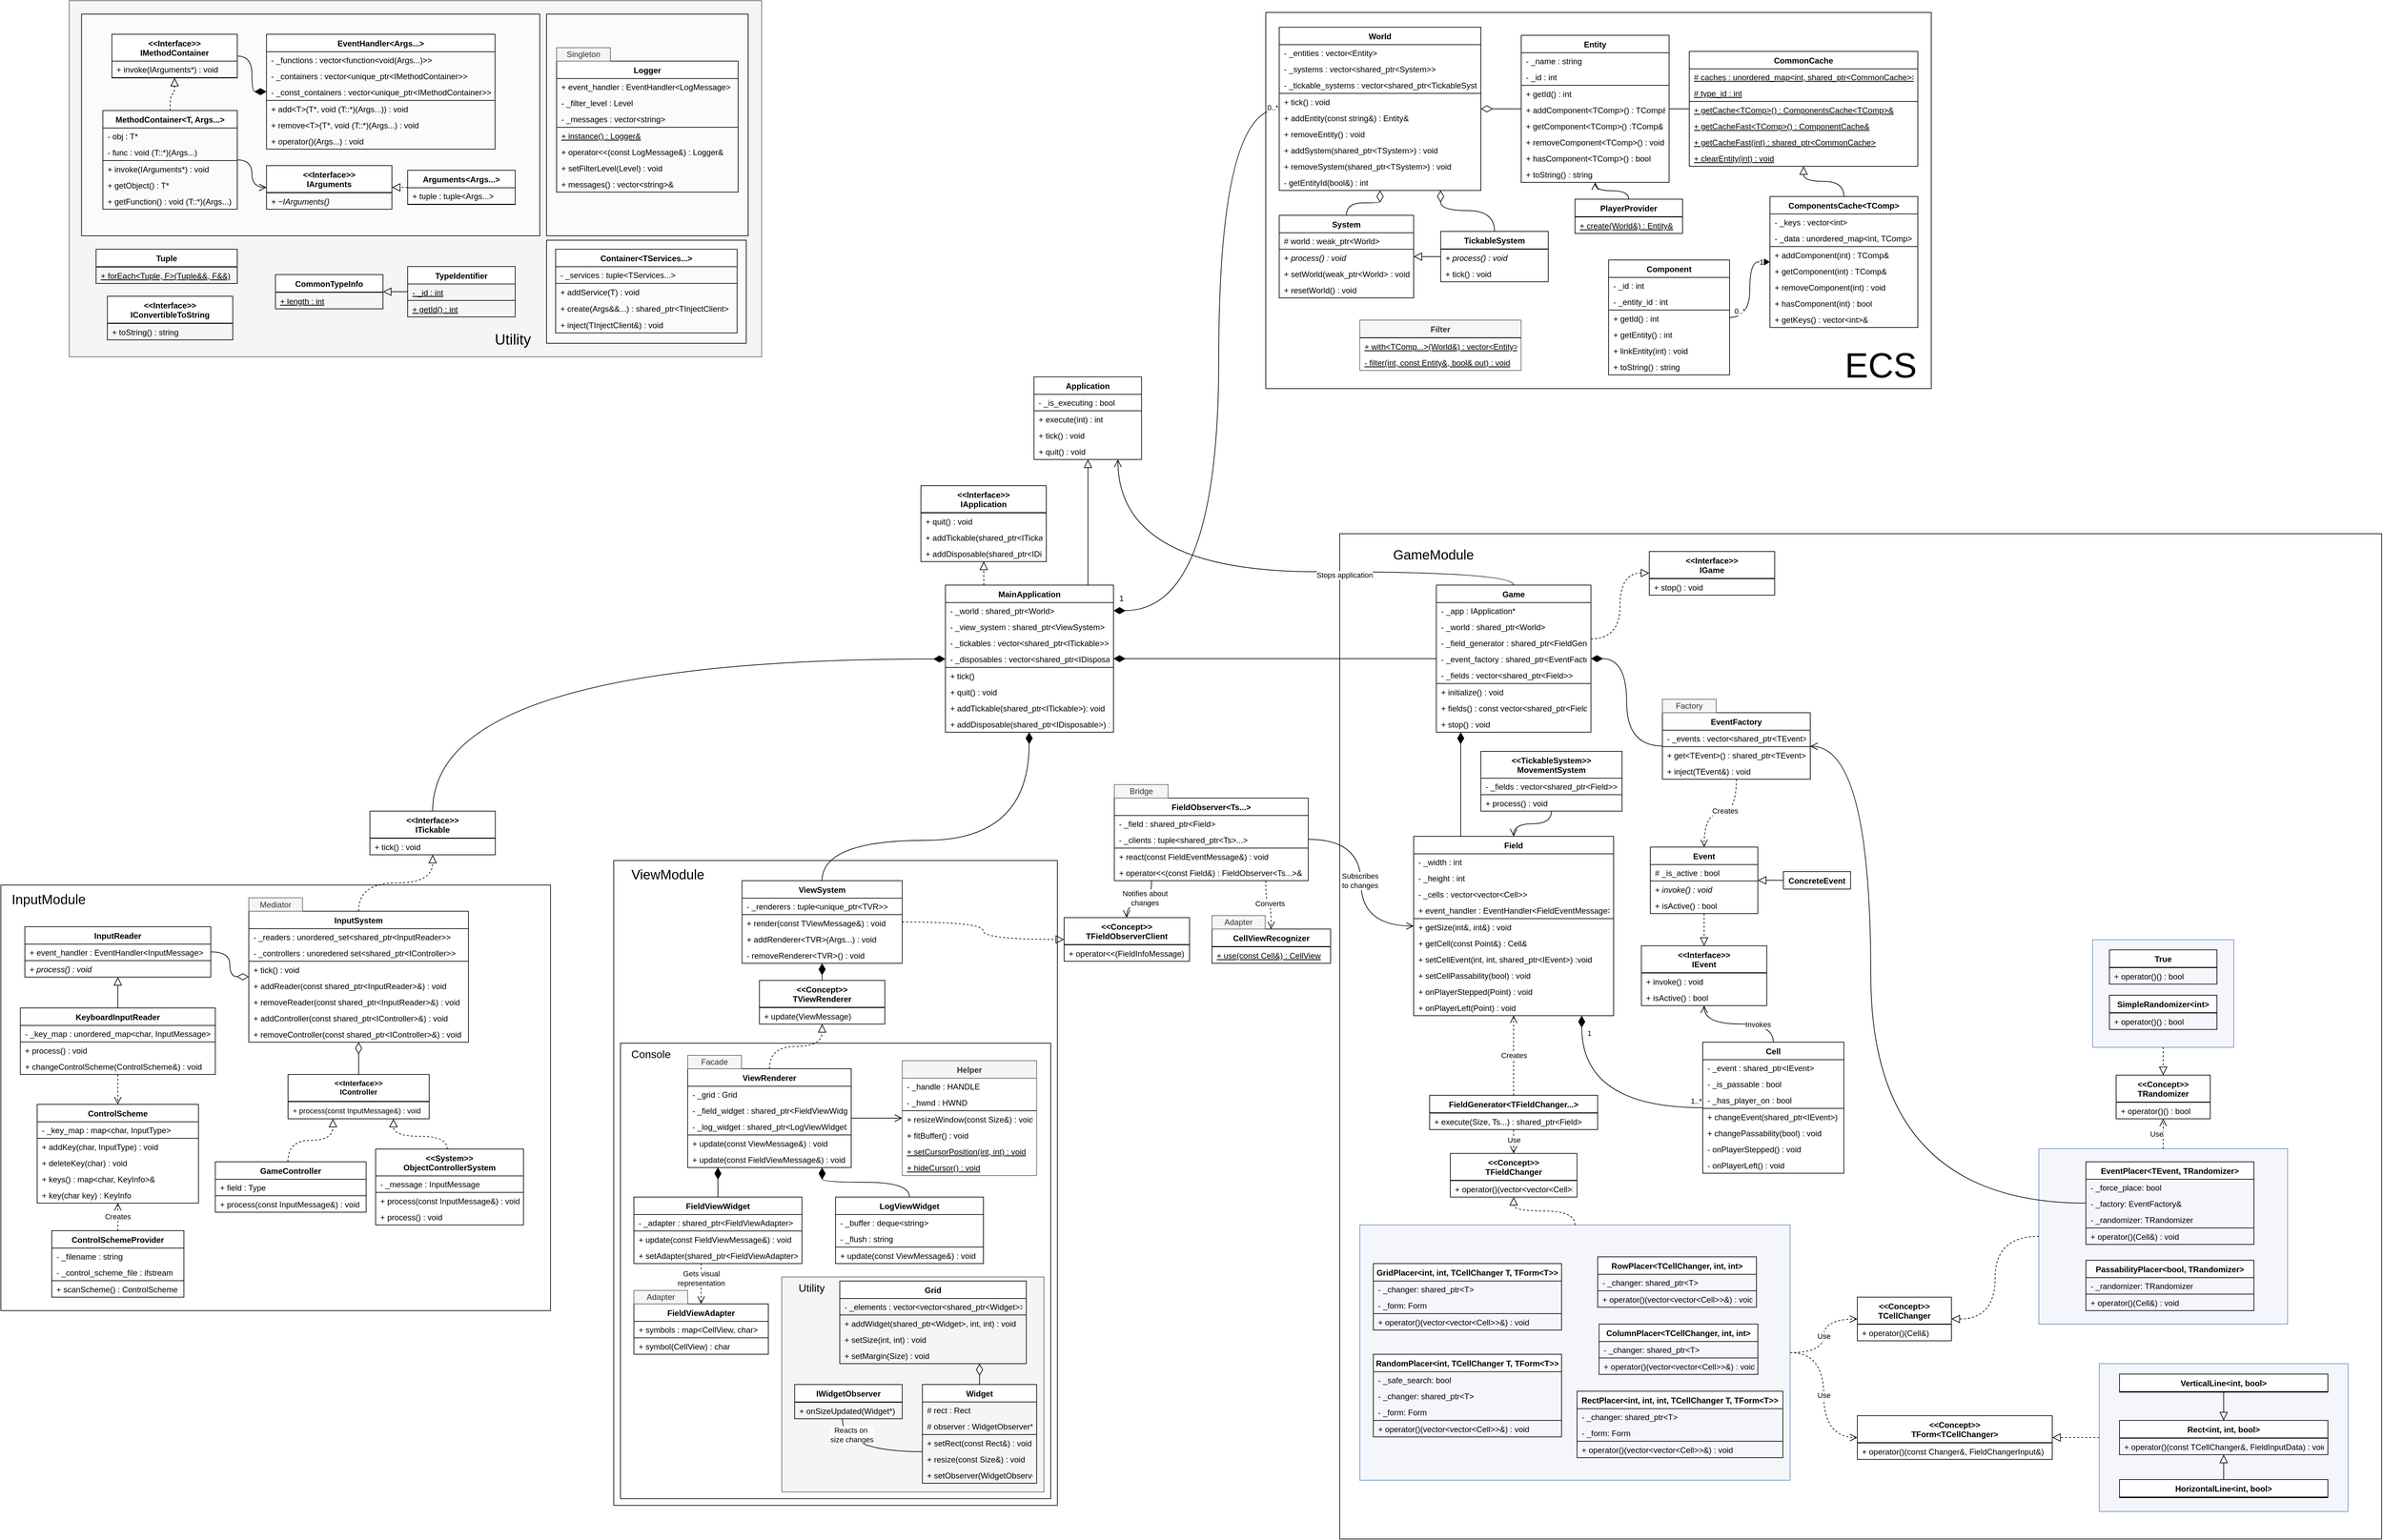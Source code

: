 <mxfile version="20.3.0" type="device" pages="5"><diagram id="C5RBs43oDa-KdzZeNtuy" name="Main Class"><mxGraphModel dx="1897" dy="2102" grid="1" gridSize="10" guides="1" tooltips="1" connect="1" arrows="1" fold="1" page="0" pageScale="1" pageWidth="2000" pageHeight="1600" math="0" shadow="0"><root><mxCell id="WIyWlLk6GJQsqaUBKTNV-0"/><mxCell id="WIyWlLk6GJQsqaUBKTNV-1" parent="WIyWlLk6GJQsqaUBKTNV-0"/><mxCell id="qt0X8L2n8VDEMxot9RiX-6" value="" style="rounded=0;whiteSpace=wrap;html=1;fontSize=20;" parent="WIyWlLk6GJQsqaUBKTNV-1" vertex="1"><mxGeometry x="860" y="460" width="660" height="960" as="geometry"/></mxCell><mxCell id="nr6Hej5wV4eIcqcEEiHw-7" value="" style="rounded=0;whiteSpace=wrap;html=1;" parent="WIyWlLk6GJQsqaUBKTNV-1" vertex="1"><mxGeometry x="870" y="732" width="640" height="678" as="geometry"/></mxCell><mxCell id="nr6Hej5wV4eIcqcEEiHw-37" value="" style="rounded=0;whiteSpace=wrap;html=1;fillColor=#f5f5f5;fontColor=#333333;strokeColor=#666666;" parent="WIyWlLk6GJQsqaUBKTNV-1" vertex="1"><mxGeometry x="1110" y="1080" width="390" height="320" as="geometry"/></mxCell><mxCell id="nr6Hej5wV4eIcqcEEiHw-8" value="&lt;font style=&quot;font-size: 16px;&quot;&gt;Console&lt;/font&gt;" style="text;html=1;strokeColor=none;fillColor=none;align=center;verticalAlign=middle;whiteSpace=wrap;rounded=0;" parent="WIyWlLk6GJQsqaUBKTNV-1" vertex="1"><mxGeometry x="880" y="738" width="70.64" height="20" as="geometry"/></mxCell><mxCell id="qt0X8L2n8VDEMxot9RiX-4" value="" style="rounded=0;whiteSpace=wrap;html=1;" parent="WIyWlLk6GJQsqaUBKTNV-1" vertex="1"><mxGeometry x="-51.72" y="496.5" width="817.71" height="633.5" as="geometry"/></mxCell><mxCell id="EGW3r-8WQwnGB3xlqm6N-18" value="ControlScheme" style="swimlane;fontStyle=1;align=center;verticalAlign=top;childLayout=stackLayout;horizontal=1;startSize=26;horizontalStack=0;resizeParent=1;resizeParentMax=0;resizeLast=0;collapsible=1;marginBottom=0;rounded=0;glass=0;labelBorderColor=none;sketch=0;fillColor=default;fontFamily=Helvetica;fontSize=12;labelBackgroundColor=none;html=0;" parent="WIyWlLk6GJQsqaUBKTNV-1" vertex="1"><mxGeometry x="2.28" y="823" width="240" height="147" as="geometry"><mxRectangle x="850" y="390" width="100" height="26" as="alternateBounds"/></mxGeometry></mxCell><mxCell id="EGW3r-8WQwnGB3xlqm6N-19" value="- _key_map : map&lt;char, InputType&gt;" style="text;strokeColor=none;fillColor=none;align=left;verticalAlign=middle;spacingLeft=5;spacingRight=5;overflow=hidden;rotatable=0;points=[[0,0.5],[1,0.5]];portConstraint=eastwest;rounded=1;glass=0;labelBorderColor=none;sketch=0;fontFamily=Helvetica;fontSize=12;labelBackgroundColor=none;html=0;" parent="EGW3r-8WQwnGB3xlqm6N-18" vertex="1"><mxGeometry y="26" width="240" height="24" as="geometry"/></mxCell><mxCell id="EGW3r-8WQwnGB3xlqm6N-20" value="" style="line;strokeWidth=1;fillColor=none;align=left;verticalAlign=middle;spacingTop=-1;spacingLeft=3;spacingRight=3;rotatable=0;labelPosition=right;points=[];portConstraint=eastwest;rounded=1;glass=0;labelBorderColor=none;sketch=0;fontFamily=Helvetica;fontSize=12;labelBackgroundColor=none;html=0;" parent="EGW3r-8WQwnGB3xlqm6N-18" vertex="1"><mxGeometry y="50" width="240" height="1" as="geometry"/></mxCell><mxCell id="EGW3r-8WQwnGB3xlqm6N-21" value="+ addKey(char, InputType) : void" style="text;strokeColor=none;fillColor=none;align=left;verticalAlign=middle;spacingLeft=5;spacingRight=5;overflow=hidden;rotatable=0;points=[[0,0.5],[1,0.5]];portConstraint=eastwest;rounded=1;glass=0;labelBorderColor=none;sketch=0;fontFamily=Helvetica;fontSize=12;labelBackgroundColor=none;html=0;" parent="EGW3r-8WQwnGB3xlqm6N-18" vertex="1"><mxGeometry y="51" width="240" height="24" as="geometry"/></mxCell><mxCell id="EGW3r-8WQwnGB3xlqm6N-22" value="+ deleteKey(char) : void" style="text;strokeColor=none;fillColor=none;align=left;verticalAlign=middle;spacingLeft=5;spacingRight=5;overflow=hidden;rotatable=0;points=[[0,0.5],[1,0.5]];portConstraint=eastwest;rounded=1;glass=0;labelBorderColor=none;sketch=0;fontFamily=Helvetica;fontSize=12;labelBackgroundColor=none;html=0;" parent="EGW3r-8WQwnGB3xlqm6N-18" vertex="1"><mxGeometry y="75" width="240" height="24" as="geometry"/></mxCell><mxCell id="EGW3r-8WQwnGB3xlqm6N-23" value="+ keys() : map&lt;char, KeyInfo&gt;&amp;" style="text;strokeColor=none;fillColor=none;align=left;verticalAlign=middle;spacingLeft=5;spacingRight=5;overflow=hidden;rotatable=0;points=[[0,0.5],[1,0.5]];portConstraint=eastwest;rounded=1;glass=0;labelBorderColor=none;sketch=0;fontFamily=Helvetica;fontSize=12;labelBackgroundColor=none;html=0;" parent="EGW3r-8WQwnGB3xlqm6N-18" vertex="1"><mxGeometry y="99" width="240" height="24" as="geometry"/></mxCell><mxCell id="EGW3r-8WQwnGB3xlqm6N-24" value="+ key(char key) : KeyInfo" style="text;strokeColor=none;fillColor=none;align=left;verticalAlign=middle;spacingLeft=5;spacingRight=5;overflow=hidden;rotatable=0;points=[[0,0.5],[1,0.5]];portConstraint=eastwest;rounded=1;glass=0;labelBorderColor=none;sketch=0;fontFamily=Helvetica;fontSize=12;labelBackgroundColor=none;html=0;" parent="EGW3r-8WQwnGB3xlqm6N-18" vertex="1"><mxGeometry y="123" width="240" height="24" as="geometry"/></mxCell><mxCell id="EGW3r-8WQwnGB3xlqm6N-25" value="InputReader" style="swimlane;fontStyle=1;align=center;verticalAlign=top;childLayout=stackLayout;horizontal=1;startSize=26;horizontalStack=0;resizeParent=1;resizeParentMax=0;resizeLast=0;collapsible=1;marginBottom=0;rounded=0;glass=0;labelBorderColor=none;sketch=0;fillColor=default;fontFamily=Helvetica;fontSize=12;labelBackgroundColor=none;html=0;" parent="WIyWlLk6GJQsqaUBKTNV-1" vertex="1"><mxGeometry x="-16" y="558.5" width="276.57" height="75" as="geometry"><mxRectangle x="1100" y="160" width="100" height="26" as="alternateBounds"/></mxGeometry></mxCell><mxCell id="EGW3r-8WQwnGB3xlqm6N-26" value="+ event_handler : EventHandler&lt;InputMessage&gt;" style="text;strokeColor=none;fillColor=none;align=left;verticalAlign=middle;spacingLeft=5;spacingRight=5;overflow=hidden;rotatable=0;points=[[0,0.5],[1,0.5]];portConstraint=eastwest;rounded=1;glass=0;labelBorderColor=none;sketch=0;fontFamily=Helvetica;fontSize=12;labelBackgroundColor=none;html=0;" parent="EGW3r-8WQwnGB3xlqm6N-25" vertex="1"><mxGeometry y="26" width="276.57" height="24" as="geometry"/></mxCell><mxCell id="EGW3r-8WQwnGB3xlqm6N-27" value="" style="line;strokeWidth=1;fillColor=none;align=left;verticalAlign=middle;spacingTop=-1;spacingLeft=3;spacingRight=3;rotatable=0;labelPosition=right;points=[];portConstraint=eastwest;rounded=1;glass=0;labelBorderColor=none;sketch=0;fontFamily=Helvetica;fontSize=12;labelBackgroundColor=none;html=0;" parent="EGW3r-8WQwnGB3xlqm6N-25" vertex="1"><mxGeometry y="50" width="276.57" height="1" as="geometry"/></mxCell><mxCell id="EGW3r-8WQwnGB3xlqm6N-32" value="+ process() : void" style="text;strokeColor=none;fillColor=none;align=left;verticalAlign=middle;spacingLeft=5;spacingRight=5;overflow=hidden;rotatable=0;points=[[0,0.5],[1,0.5]];portConstraint=eastwest;rounded=1;glass=0;labelBorderColor=none;sketch=0;fontFamily=Helvetica;fontSize=12;labelBackgroundColor=none;html=0;fontStyle=2" parent="EGW3r-8WQwnGB3xlqm6N-25" vertex="1"><mxGeometry y="51" width="276.57" height="24" as="geometry"/></mxCell><mxCell id="EGW3r-8WQwnGB3xlqm6N-36" value="&lt;&lt;Interface&gt;&gt;&#10;IController" style="swimlane;fontStyle=1;align=center;verticalAlign=top;childLayout=stackLayout;horizontal=1;startSize=40;horizontalStack=0;resizeParent=1;resizeParentMax=0;resizeLast=0;collapsible=1;marginBottom=0;glass=0;labelBorderColor=none;fillColor=default;rounded=0;fontSize=11;" parent="WIyWlLk6GJQsqaUBKTNV-1" vertex="1"><mxGeometry x="375.49" y="778.5" width="210" height="66" as="geometry"><mxRectangle x="1750.52" y="137.86" width="100" height="26" as="alternateBounds"/></mxGeometry></mxCell><mxCell id="EGW3r-8WQwnGB3xlqm6N-38" value="" style="line;strokeWidth=1;fillColor=none;align=left;verticalAlign=middle;spacingTop=-1;spacingLeft=3;spacingRight=3;rotatable=0;labelPosition=right;points=[];portConstraint=eastwest;glass=0;labelBorderColor=none;rounded=1;spacing=2;fontSize=12;" parent="EGW3r-8WQwnGB3xlqm6N-36" vertex="1"><mxGeometry y="40" width="210" height="1" as="geometry"/></mxCell><mxCell id="EGW3r-8WQwnGB3xlqm6N-39" value="+ process(const InputMessage&amp;) : void" style="text;strokeColor=none;fillColor=none;align=left;verticalAlign=middle;spacingLeft=5;spacingRight=5;overflow=hidden;rotatable=0;points=[[0,0.5],[1,0.5]];portConstraint=eastwest;glass=0;labelBorderColor=none;fontStyle=0;rounded=1;fontSize=11;" parent="EGW3r-8WQwnGB3xlqm6N-36" vertex="1"><mxGeometry y="41" width="210" height="25" as="geometry"/></mxCell><mxCell id="EGW3r-8WQwnGB3xlqm6N-44" value="" style="endArrow=diamondThin;endFill=0;endSize=15;html=1;rounded=0;curved=1;elbow=vertical;edgeStyle=orthogonalEdgeStyle;fontSize=11;" parent="WIyWlLk6GJQsqaUBKTNV-1" source="EGW3r-8WQwnGB3xlqm6N-36" target="byMV4_gQWWBRBjS1sV1e-7" edge="1"><mxGeometry width="160" relative="1" as="geometry"><mxPoint x="310.72" y="1011.5" as="sourcePoint"/><mxPoint x="460.72" y="1011.5" as="targetPoint"/></mxGeometry></mxCell><mxCell id="EGW3r-8WQwnGB3xlqm6N-52" value="" style="endArrow=block;dashed=1;endFill=0;endSize=10;html=1;rounded=0;curved=1;elbow=vertical;edgeStyle=orthogonalEdgeStyle;fontSize=11;" parent="WIyWlLk6GJQsqaUBKTNV-1" source="fi9lqsduh4k67RMz6t0C-8" target="EGW3r-8WQwnGB3xlqm6N-36" edge="1"><mxGeometry width="160" relative="1" as="geometry"><mxPoint x="809" y="898.5" as="sourcePoint"/><mxPoint x="919" y="898.5" as="targetPoint"/><Array as="points"><mxPoint x="612.28" y="870.5"/><mxPoint x="532.28" y="870.5"/></Array></mxGeometry></mxCell><mxCell id="buxu-7i4EN_YxKa_KipX-31" value="GameController" style="swimlane;fontStyle=1;align=center;verticalAlign=top;childLayout=stackLayout;horizontal=1;startSize=26;horizontalStack=0;resizeParent=1;resizeParentMax=0;resizeLast=0;collapsible=1;marginBottom=0;rounded=0;glass=0;labelBorderColor=none;sketch=0;fillColor=default;fontFamily=Helvetica;fontSize=12;labelBackgroundColor=none;html=0;" parent="WIyWlLk6GJQsqaUBKTNV-1" vertex="1"><mxGeometry x="267.28" y="908.5" width="224.44" height="75" as="geometry"><mxRectangle x="1100" y="160" width="100" height="26" as="alternateBounds"/></mxGeometry></mxCell><mxCell id="buxu-7i4EN_YxKa_KipX-32" value="+ field : Type" style="text;strokeColor=none;fillColor=none;align=left;verticalAlign=middle;spacingLeft=5;spacingRight=5;overflow=hidden;rotatable=0;points=[[0,0.5],[1,0.5]];portConstraint=eastwest;rounded=1;glass=0;labelBorderColor=none;sketch=0;fontFamily=Helvetica;fontSize=12;labelBackgroundColor=none;html=0;" parent="buxu-7i4EN_YxKa_KipX-31" vertex="1"><mxGeometry y="26" width="224.44" height="24" as="geometry"/></mxCell><mxCell id="buxu-7i4EN_YxKa_KipX-33" value="" style="line;strokeWidth=1;fillColor=none;align=left;verticalAlign=middle;spacingTop=-1;spacingLeft=3;spacingRight=3;rotatable=0;labelPosition=right;points=[];portConstraint=eastwest;rounded=1;glass=0;labelBorderColor=none;sketch=0;fontFamily=Helvetica;fontSize=12;labelBackgroundColor=none;html=0;" parent="buxu-7i4EN_YxKa_KipX-31" vertex="1"><mxGeometry y="50" width="224.44" height="1" as="geometry"/></mxCell><mxCell id="buxu-7i4EN_YxKa_KipX-34" value="+ process(const InputMessage&amp;) : void" style="text;strokeColor=none;fillColor=none;align=left;verticalAlign=middle;spacingLeft=5;spacingRight=5;overflow=hidden;rotatable=0;points=[[0,0.5],[1,0.5]];portConstraint=eastwest;rounded=1;glass=0;labelBorderColor=none;sketch=0;fontFamily=Helvetica;fontSize=12;labelBackgroundColor=none;html=0;" parent="buxu-7i4EN_YxKa_KipX-31" vertex="1"><mxGeometry y="51" width="224.44" height="24" as="geometry"/></mxCell><mxCell id="buxu-7i4EN_YxKa_KipX-35" value="" style="endArrow=block;dashed=1;endFill=0;endSize=10;html=1;rounded=0;curved=1;elbow=vertical;edgeStyle=orthogonalEdgeStyle;" parent="WIyWlLk6GJQsqaUBKTNV-1" source="buxu-7i4EN_YxKa_KipX-31" target="EGW3r-8WQwnGB3xlqm6N-36" edge="1"><mxGeometry width="160" relative="1" as="geometry"><mxPoint x="569" y="898.5" as="sourcePoint"/><mxPoint x="679" y="898.5" as="targetPoint"/><Array as="points"><mxPoint x="375.28" y="876.5"/><mxPoint x="442.28" y="876.5"/></Array></mxGeometry></mxCell><mxCell id="byMV4_gQWWBRBjS1sV1e-7" value="InputSystem" style="swimlane;fontStyle=1;align=center;verticalAlign=top;childLayout=stackLayout;horizontal=1;startSize=26;horizontalStack=0;resizeParent=1;resizeParentMax=0;resizeLast=0;collapsible=1;marginBottom=0;rounded=0;glass=0;labelBorderColor=none;sketch=0;fillColor=default;fontFamily=Helvetica;fontSize=12;labelBackgroundColor=none;html=0;" parent="WIyWlLk6GJQsqaUBKTNV-1" vertex="1"><mxGeometry x="317.14" y="535.5" width="326.71" height="195" as="geometry"><mxRectangle x="1100" y="160" width="100" height="26" as="alternateBounds"/></mxGeometry></mxCell><mxCell id="byMV4_gQWWBRBjS1sV1e-8" value="- _readers : unordered_set&lt;shared_ptr&lt;InputReader&gt;&gt;" style="text;strokeColor=none;fillColor=none;align=left;verticalAlign=middle;spacingLeft=5;spacingRight=5;overflow=hidden;rotatable=0;points=[[0,0.5],[1,0.5]];portConstraint=eastwest;rounded=1;glass=0;labelBorderColor=none;sketch=0;fontFamily=Helvetica;fontSize=12;labelBackgroundColor=none;html=0;" parent="byMV4_gQWWBRBjS1sV1e-7" vertex="1"><mxGeometry y="26" width="326.71" height="24" as="geometry"/></mxCell><mxCell id="byMV4_gQWWBRBjS1sV1e-12" value="- _controllers : unoredered set&lt;shared_ptr&lt;IController&gt;&gt;" style="text;strokeColor=none;fillColor=none;align=left;verticalAlign=middle;spacingLeft=5;spacingRight=5;overflow=hidden;rotatable=0;points=[[0,0.5],[1,0.5]];portConstraint=eastwest;rounded=1;glass=0;labelBorderColor=none;sketch=0;fontFamily=Helvetica;fontSize=12;labelBackgroundColor=none;html=0;" parent="byMV4_gQWWBRBjS1sV1e-7" vertex="1"><mxGeometry y="50" width="326.71" height="24" as="geometry"/></mxCell><mxCell id="byMV4_gQWWBRBjS1sV1e-9" value="" style="line;strokeWidth=1;fillColor=none;align=left;verticalAlign=middle;spacingTop=-1;spacingLeft=3;spacingRight=3;rotatable=0;labelPosition=right;points=[];portConstraint=eastwest;rounded=1;glass=0;labelBorderColor=none;sketch=0;fontFamily=Helvetica;fontSize=12;labelBackgroundColor=none;html=0;" parent="byMV4_gQWWBRBjS1sV1e-7" vertex="1"><mxGeometry y="74" width="326.71" height="1" as="geometry"/></mxCell><mxCell id="byMV4_gQWWBRBjS1sV1e-10" value="+ tick() : void" style="text;strokeColor=none;fillColor=none;align=left;verticalAlign=middle;spacingLeft=5;spacingRight=5;overflow=hidden;rotatable=0;points=[[0,0.5],[1,0.5]];portConstraint=eastwest;rounded=1;glass=0;labelBorderColor=none;sketch=0;fontFamily=Helvetica;fontSize=12;labelBackgroundColor=none;html=0;" parent="byMV4_gQWWBRBjS1sV1e-7" vertex="1"><mxGeometry y="75" width="326.71" height="24" as="geometry"/></mxCell><mxCell id="byMV4_gQWWBRBjS1sV1e-13" value="+ addReader(const shared_ptr&lt;InputReader&gt;&amp;) : void" style="text;strokeColor=none;fillColor=none;align=left;verticalAlign=middle;spacingLeft=5;spacingRight=5;overflow=hidden;rotatable=0;points=[[0,0.5],[1,0.5]];portConstraint=eastwest;rounded=1;glass=0;labelBorderColor=none;sketch=0;fontFamily=Helvetica;fontSize=12;labelBackgroundColor=none;html=0;" parent="byMV4_gQWWBRBjS1sV1e-7" vertex="1"><mxGeometry y="99" width="326.71" height="24" as="geometry"/></mxCell><mxCell id="byMV4_gQWWBRBjS1sV1e-14" value="+ removeReader(const shared_ptr&lt;InputReader&gt;&amp;) : void" style="text;strokeColor=none;fillColor=none;align=left;verticalAlign=middle;spacingLeft=5;spacingRight=5;overflow=hidden;rotatable=0;points=[[0,0.5],[1,0.5]];portConstraint=eastwest;rounded=1;glass=0;labelBorderColor=none;sketch=0;fontFamily=Helvetica;fontSize=12;labelBackgroundColor=none;html=0;" parent="byMV4_gQWWBRBjS1sV1e-7" vertex="1"><mxGeometry y="123" width="326.71" height="24" as="geometry"/></mxCell><mxCell id="byMV4_gQWWBRBjS1sV1e-15" value="+ addController(const shared_ptr&lt;IController&gt;&amp;) : void" style="text;strokeColor=none;fillColor=none;align=left;verticalAlign=middle;spacingLeft=5;spacingRight=5;overflow=hidden;rotatable=0;points=[[0,0.5],[1,0.5]];portConstraint=eastwest;rounded=1;glass=0;labelBorderColor=none;sketch=0;fontFamily=Helvetica;fontSize=12;labelBackgroundColor=none;html=0;" parent="byMV4_gQWWBRBjS1sV1e-7" vertex="1"><mxGeometry y="147" width="326.71" height="24" as="geometry"/></mxCell><mxCell id="byMV4_gQWWBRBjS1sV1e-16" value="+ removeController(const shared_ptr&lt;IController&gt;&amp;) : void" style="text;strokeColor=none;fillColor=none;align=left;verticalAlign=middle;spacingLeft=5;spacingRight=5;overflow=hidden;rotatable=0;points=[[0,0.5],[1,0.5]];portConstraint=eastwest;rounded=1;glass=0;labelBorderColor=none;sketch=0;fontFamily=Helvetica;fontSize=12;labelBackgroundColor=none;html=0;" parent="byMV4_gQWWBRBjS1sV1e-7" vertex="1"><mxGeometry y="171" width="326.71" height="24" as="geometry"/></mxCell><mxCell id="byMV4_gQWWBRBjS1sV1e-17" value="" style="endArrow=diamondThin;endFill=0;endSize=15;html=1;rounded=0;curved=1;elbow=vertical;edgeStyle=orthogonalEdgeStyle;" parent="WIyWlLk6GJQsqaUBKTNV-1" source="EGW3r-8WQwnGB3xlqm6N-25" target="byMV4_gQWWBRBjS1sV1e-7" edge="1"><mxGeometry width="160" relative="1" as="geometry"><mxPoint x="280.72" y="665.5" as="sourcePoint"/><mxPoint x="440.72" y="665.5" as="targetPoint"/></mxGeometry></mxCell><mxCell id="byMV4_gQWWBRBjS1sV1e-18" value="KeyboardInputReader" style="swimlane;fontStyle=1;align=center;verticalAlign=top;childLayout=stackLayout;horizontal=1;startSize=26;horizontalStack=0;resizeParent=1;resizeParentMax=0;resizeLast=0;collapsible=1;marginBottom=0;rounded=0;glass=0;labelBorderColor=none;sketch=0;fillColor=default;fontFamily=Helvetica;fontSize=12;labelBackgroundColor=none;html=0;" parent="WIyWlLk6GJQsqaUBKTNV-1" vertex="1"><mxGeometry x="-22.72" y="679.5" width="290" height="99" as="geometry"><mxRectangle x="1100" y="160" width="100" height="26" as="alternateBounds"/></mxGeometry></mxCell><mxCell id="byMV4_gQWWBRBjS1sV1e-19" value="- _key_map : unordered_map&lt;char, InputMessage&gt;" style="text;strokeColor=none;fillColor=none;align=left;verticalAlign=middle;spacingLeft=5;spacingRight=5;overflow=hidden;rotatable=0;points=[[0,0.5],[1,0.5]];portConstraint=eastwest;rounded=1;glass=0;labelBorderColor=none;sketch=0;fontFamily=Helvetica;fontSize=12;labelBackgroundColor=none;html=0;" parent="byMV4_gQWWBRBjS1sV1e-18" vertex="1"><mxGeometry y="26" width="290" height="24" as="geometry"/></mxCell><mxCell id="byMV4_gQWWBRBjS1sV1e-20" value="" style="line;strokeWidth=1;fillColor=none;align=left;verticalAlign=middle;spacingTop=-1;spacingLeft=3;spacingRight=3;rotatable=0;labelPosition=right;points=[];portConstraint=eastwest;rounded=1;glass=0;labelBorderColor=none;sketch=0;fontFamily=Helvetica;fontSize=12;labelBackgroundColor=none;html=0;" parent="byMV4_gQWWBRBjS1sV1e-18" vertex="1"><mxGeometry y="50" width="290" height="1" as="geometry"/></mxCell><mxCell id="byMV4_gQWWBRBjS1sV1e-21" value="+ process() : void" style="text;strokeColor=none;fillColor=none;align=left;verticalAlign=middle;spacingLeft=5;spacingRight=5;overflow=hidden;rotatable=0;points=[[0,0.5],[1,0.5]];portConstraint=eastwest;rounded=1;glass=0;labelBorderColor=none;sketch=0;fontFamily=Helvetica;fontSize=12;labelBackgroundColor=none;html=0;" parent="byMV4_gQWWBRBjS1sV1e-18" vertex="1"><mxGeometry y="51" width="290" height="24" as="geometry"/></mxCell><mxCell id="byMV4_gQWWBRBjS1sV1e-22" value="+ changeControlScheme(ControlScheme&amp;) : void" style="text;strokeColor=none;fillColor=none;align=left;verticalAlign=middle;spacingLeft=5;spacingRight=5;overflow=hidden;rotatable=0;points=[[0,0.5],[1,0.5]];portConstraint=eastwest;rounded=1;glass=0;labelBorderColor=none;sketch=0;fontFamily=Helvetica;fontSize=12;labelBackgroundColor=none;html=0;" parent="byMV4_gQWWBRBjS1sV1e-18" vertex="1"><mxGeometry y="75" width="290" height="24" as="geometry"/></mxCell><mxCell id="byMV4_gQWWBRBjS1sV1e-25" value="" style="endArrow=block;endSize=10;endFill=0;html=1;rounded=0;labelBackgroundColor=default;fontFamily=Helvetica;fontSize=11;fontColor=default;strokeColor=default;strokeWidth=1;shape=connector;edgeStyle=orthogonalEdgeStyle;curved=1;" parent="WIyWlLk6GJQsqaUBKTNV-1" source="byMV4_gQWWBRBjS1sV1e-18" target="EGW3r-8WQwnGB3xlqm6N-25" edge="1"><mxGeometry width="160" relative="1" as="geometry"><mxPoint x="120.72" y="725.5" as="sourcePoint"/><mxPoint x="230.72" y="725.5" as="targetPoint"/></mxGeometry></mxCell><mxCell id="byMV4_gQWWBRBjS1sV1e-26" value="Application" style="swimlane;fontStyle=1;align=center;verticalAlign=top;childLayout=stackLayout;horizontal=1;startSize=26;horizontalStack=0;resizeParent=1;resizeParentMax=0;resizeLast=0;collapsible=1;marginBottom=0;rounded=0;glass=0;labelBorderColor=none;sketch=0;fillColor=default;fontFamily=Helvetica;fontSize=12;labelBackgroundColor=none;html=0;" parent="WIyWlLk6GJQsqaUBKTNV-1" vertex="1"><mxGeometry x="1485.17" y="-260" width="160" height="123" as="geometry"><mxRectangle x="1100" y="160" width="100" height="26" as="alternateBounds"/></mxGeometry></mxCell><mxCell id="byMV4_gQWWBRBjS1sV1e-27" value="- _is_executing : bool" style="text;strokeColor=none;fillColor=none;align=left;verticalAlign=middle;spacingLeft=5;spacingRight=5;overflow=hidden;rotatable=0;points=[[0,0.5],[1,0.5]];portConstraint=eastwest;rounded=1;glass=0;labelBorderColor=none;sketch=0;fontFamily=Helvetica;fontSize=12;labelBackgroundColor=none;html=0;" parent="byMV4_gQWWBRBjS1sV1e-26" vertex="1"><mxGeometry y="26" width="160" height="24" as="geometry"/></mxCell><mxCell id="byMV4_gQWWBRBjS1sV1e-28" value="" style="line;strokeWidth=1;fillColor=none;align=left;verticalAlign=middle;spacingTop=-1;spacingLeft=3;spacingRight=3;rotatable=0;labelPosition=right;points=[];portConstraint=eastwest;rounded=1;glass=0;labelBorderColor=none;sketch=0;fontFamily=Helvetica;fontSize=12;labelBackgroundColor=none;html=0;" parent="byMV4_gQWWBRBjS1sV1e-26" vertex="1"><mxGeometry y="50" width="160" height="1" as="geometry"/></mxCell><mxCell id="byMV4_gQWWBRBjS1sV1e-29" value="+ execute(int) : int" style="text;strokeColor=none;fillColor=none;align=left;verticalAlign=middle;spacingLeft=5;spacingRight=5;overflow=hidden;rotatable=0;points=[[0,0.5],[1,0.5]];portConstraint=eastwest;rounded=1;glass=0;labelBorderColor=none;sketch=0;fontFamily=Helvetica;fontSize=12;labelBackgroundColor=none;html=0;" parent="byMV4_gQWWBRBjS1sV1e-26" vertex="1"><mxGeometry y="51" width="160" height="24" as="geometry"/></mxCell><mxCell id="byMV4_gQWWBRBjS1sV1e-30" value="+ tick() : void" style="text;strokeColor=none;fillColor=none;align=left;verticalAlign=middle;spacingLeft=5;spacingRight=5;overflow=hidden;rotatable=0;points=[[0,0.5],[1,0.5]];portConstraint=eastwest;rounded=1;glass=0;labelBorderColor=none;sketch=0;fontFamily=Helvetica;fontSize=12;labelBackgroundColor=none;html=0;" parent="byMV4_gQWWBRBjS1sV1e-26" vertex="1"><mxGeometry y="75" width="160" height="24" as="geometry"/></mxCell><mxCell id="byMV4_gQWWBRBjS1sV1e-31" value="+ quit() : void" style="text;strokeColor=none;fillColor=none;align=left;verticalAlign=middle;spacingLeft=5;spacingRight=5;overflow=hidden;rotatable=0;points=[[0,0.5],[1,0.5]];portConstraint=eastwest;rounded=1;glass=0;labelBorderColor=none;sketch=0;fontFamily=Helvetica;fontSize=12;labelBackgroundColor=none;html=0;" parent="byMV4_gQWWBRBjS1sV1e-26" vertex="1"><mxGeometry y="99" width="160" height="24" as="geometry"/></mxCell><mxCell id="byMV4_gQWWBRBjS1sV1e-32" value="&lt;&lt;Interface&gt;&gt;&#10;ITickable" style="swimlane;fontStyle=1;align=center;verticalAlign=top;childLayout=stackLayout;horizontal=1;startSize=40;horizontalStack=0;resizeParent=1;resizeParentMax=0;resizeLast=0;collapsible=1;marginBottom=0;glass=0;labelBorderColor=none;fillColor=default;rounded=0;" parent="WIyWlLk6GJQsqaUBKTNV-1" vertex="1"><mxGeometry x="497.28" y="386.5" width="186.57" height="65" as="geometry"><mxRectangle x="1750.52" y="137.86" width="100" height="26" as="alternateBounds"/></mxGeometry></mxCell><mxCell id="byMV4_gQWWBRBjS1sV1e-34" value="" style="line;strokeWidth=1;fillColor=none;align=left;verticalAlign=middle;spacingTop=-1;spacingLeft=3;spacingRight=3;rotatable=0;labelPosition=right;points=[];portConstraint=eastwest;glass=0;labelBorderColor=none;rounded=1;spacing=2;fontSize=12;" parent="byMV4_gQWWBRBjS1sV1e-32" vertex="1"><mxGeometry y="40" width="186.57" height="1" as="geometry"/></mxCell><mxCell id="byMV4_gQWWBRBjS1sV1e-35" value="+ tick() : void" style="text;strokeColor=none;fillColor=none;align=left;verticalAlign=middle;spacingLeft=5;spacingRight=5;overflow=hidden;rotatable=0;points=[[0,0.5],[1,0.5]];portConstraint=eastwest;glass=0;labelBorderColor=none;fontStyle=0;rounded=1;" parent="byMV4_gQWWBRBjS1sV1e-32" vertex="1"><mxGeometry y="41" width="186.57" height="24" as="geometry"/></mxCell><mxCell id="byMV4_gQWWBRBjS1sV1e-37" value="&lt;&lt;Interface&gt;&gt;&#10;IApplication" style="swimlane;fontStyle=1;align=center;verticalAlign=top;childLayout=stackLayout;horizontal=1;startSize=40;horizontalStack=0;resizeParent=1;resizeParentMax=0;resizeLast=0;collapsible=1;marginBottom=0;glass=0;labelBorderColor=none;fillColor=default;rounded=0;" parent="WIyWlLk6GJQsqaUBKTNV-1" vertex="1"><mxGeometry x="1316.96" y="-98" width="186.57" height="113" as="geometry"><mxRectangle x="1750.52" y="137.86" width="100" height="26" as="alternateBounds"/></mxGeometry></mxCell><mxCell id="byMV4_gQWWBRBjS1sV1e-39" value="" style="line;strokeWidth=1;fillColor=none;align=left;verticalAlign=middle;spacingTop=-1;spacingLeft=3;spacingRight=3;rotatable=0;labelPosition=right;points=[];portConstraint=eastwest;glass=0;labelBorderColor=none;rounded=1;spacing=2;fontSize=12;" parent="byMV4_gQWWBRBjS1sV1e-37" vertex="1"><mxGeometry y="40" width="186.57" height="1" as="geometry"/></mxCell><mxCell id="byMV4_gQWWBRBjS1sV1e-40" value="+ quit() : void" style="text;strokeColor=none;fillColor=none;align=left;verticalAlign=middle;spacingLeft=5;spacingRight=5;overflow=hidden;rotatable=0;points=[[0,0.5],[1,0.5]];portConstraint=eastwest;glass=0;labelBorderColor=none;fontStyle=0;rounded=1;" parent="byMV4_gQWWBRBjS1sV1e-37" vertex="1"><mxGeometry y="41" width="186.57" height="24" as="geometry"/></mxCell><mxCell id="qt0X8L2n8VDEMxot9RiX-2" value="+ addTickable(shared_ptr&lt;ITickable&gt;): void" style="text;strokeColor=none;fillColor=none;align=left;verticalAlign=middle;spacingLeft=5;spacingRight=5;overflow=hidden;rotatable=0;points=[[0,0.5],[1,0.5]];portConstraint=eastwest;glass=0;labelBorderColor=none;fontStyle=0;rounded=1;" parent="byMV4_gQWWBRBjS1sV1e-37" vertex="1"><mxGeometry y="65" width="186.57" height="24" as="geometry"/></mxCell><mxCell id="qt0X8L2n8VDEMxot9RiX-3" value="+ addDisposable(shared_ptr&lt;IDisposable&gt;) : void" style="text;strokeColor=none;fillColor=none;align=left;verticalAlign=middle;spacingLeft=5;spacingRight=5;overflow=hidden;rotatable=0;points=[[0,0.5],[1,0.5]];portConstraint=eastwest;glass=0;labelBorderColor=none;fontStyle=0;rounded=1;" parent="byMV4_gQWWBRBjS1sV1e-37" vertex="1"><mxGeometry y="89" width="186.57" height="24" as="geometry"/></mxCell><mxCell id="byMV4_gQWWBRBjS1sV1e-41" value="" style="endArrow=block;dashed=1;endFill=0;endSize=10;html=1;rounded=0;curved=1;elbow=vertical;edgeStyle=orthogonalEdgeStyle;" parent="WIyWlLk6GJQsqaUBKTNV-1" source="byMV4_gQWWBRBjS1sV1e-42" target="byMV4_gQWWBRBjS1sV1e-37" edge="1"><mxGeometry width="160" relative="1" as="geometry"><mxPoint x="1398.45" y="-60" as="sourcePoint"/><mxPoint x="1508.45" y="-60" as="targetPoint"/><Array as="points"><mxPoint x="1410.45" y="30"/><mxPoint x="1410.45" y="30"/></Array></mxGeometry></mxCell><mxCell id="byMV4_gQWWBRBjS1sV1e-42" value="MainApplication" style="swimlane;fontStyle=1;align=center;verticalAlign=top;childLayout=stackLayout;horizontal=1;startSize=26;horizontalStack=0;resizeParent=1;resizeParentMax=0;resizeLast=0;collapsible=1;marginBottom=0;rounded=0;glass=0;labelBorderColor=none;sketch=0;fillColor=default;fontFamily=Helvetica;fontSize=12;labelBackgroundColor=none;html=0;" parent="WIyWlLk6GJQsqaUBKTNV-1" vertex="1"><mxGeometry x="1353.45" y="50" width="250" height="219" as="geometry"><mxRectangle x="1100" y="160" width="100" height="26" as="alternateBounds"/></mxGeometry></mxCell><mxCell id="byMV4_gQWWBRBjS1sV1e-43" value="- _world : shared_ptr&lt;World&gt;" style="text;strokeColor=none;fillColor=none;align=left;verticalAlign=middle;spacingLeft=5;spacingRight=5;overflow=hidden;rotatable=0;points=[[0,0.5],[1,0.5]];portConstraint=eastwest;rounded=1;glass=0;labelBorderColor=none;sketch=0;fontFamily=Helvetica;fontSize=12;labelBackgroundColor=none;html=0;" parent="byMV4_gQWWBRBjS1sV1e-42" vertex="1"><mxGeometry y="26" width="250" height="24" as="geometry"/></mxCell><mxCell id="nr6Hej5wV4eIcqcEEiHw-2" value="- _view_system : shared_ptr&lt;ViewSystem&gt;" style="text;strokeColor=none;fillColor=none;align=left;verticalAlign=middle;spacingLeft=5;spacingRight=5;overflow=hidden;rotatable=0;points=[[0,0.5],[1,0.5]];portConstraint=eastwest;rounded=1;glass=0;labelBorderColor=none;sketch=0;fontFamily=Helvetica;fontSize=12;labelBackgroundColor=none;html=0;" parent="byMV4_gQWWBRBjS1sV1e-42" vertex="1"><mxGeometry y="50" width="250" height="24" as="geometry"/></mxCell><mxCell id="nr6Hej5wV4eIcqcEEiHw-1" value="- _tickables : vector&lt;shared_ptr&lt;ITickable&gt;&gt;" style="text;strokeColor=none;fillColor=none;align=left;verticalAlign=middle;spacingLeft=5;spacingRight=5;overflow=hidden;rotatable=0;points=[[0,0.5],[1,0.5]];portConstraint=eastwest;rounded=1;glass=0;labelBorderColor=none;sketch=0;fontFamily=Helvetica;fontSize=12;labelBackgroundColor=none;html=0;" parent="byMV4_gQWWBRBjS1sV1e-42" vertex="1"><mxGeometry y="74" width="250" height="24" as="geometry"/></mxCell><mxCell id="nr6Hej5wV4eIcqcEEiHw-3" value="- _disposables : vector&lt;shared_ptr&lt;IDisposable&gt;&gt;" style="text;strokeColor=none;fillColor=none;align=left;verticalAlign=middle;spacingLeft=5;spacingRight=5;overflow=hidden;rotatable=0;points=[[0,0.5],[1,0.5]];portConstraint=eastwest;rounded=1;glass=0;labelBorderColor=none;sketch=0;fontFamily=Helvetica;fontSize=12;labelBackgroundColor=none;html=0;" parent="byMV4_gQWWBRBjS1sV1e-42" vertex="1"><mxGeometry y="98" width="250" height="24" as="geometry"/></mxCell><mxCell id="byMV4_gQWWBRBjS1sV1e-44" value="" style="line;strokeWidth=1;fillColor=none;align=left;verticalAlign=middle;spacingTop=-1;spacingLeft=3;spacingRight=3;rotatable=0;labelPosition=right;points=[];portConstraint=eastwest;rounded=1;glass=0;labelBorderColor=none;sketch=0;fontFamily=Helvetica;fontSize=12;labelBackgroundColor=none;html=0;" parent="byMV4_gQWWBRBjS1sV1e-42" vertex="1"><mxGeometry y="122" width="250" height="1" as="geometry"/></mxCell><mxCell id="byMV4_gQWWBRBjS1sV1e-45" value="+ tick()" style="text;strokeColor=none;fillColor=none;align=left;verticalAlign=middle;spacingLeft=5;spacingRight=5;overflow=hidden;rotatable=0;points=[[0,0.5],[1,0.5]];portConstraint=eastwest;rounded=1;glass=0;labelBorderColor=none;sketch=0;fontFamily=Helvetica;fontSize=12;labelBackgroundColor=none;html=0;" parent="byMV4_gQWWBRBjS1sV1e-42" vertex="1"><mxGeometry y="123" width="250" height="24" as="geometry"/></mxCell><mxCell id="nr6Hej5wV4eIcqcEEiHw-6" value="+ quit() : void" style="text;strokeColor=none;fillColor=none;align=left;verticalAlign=middle;spacingLeft=5;spacingRight=5;overflow=hidden;rotatable=0;points=[[0,0.5],[1,0.5]];portConstraint=eastwest;rounded=1;glass=0;labelBorderColor=none;sketch=0;fontFamily=Helvetica;fontSize=12;labelBackgroundColor=none;html=0;" parent="byMV4_gQWWBRBjS1sV1e-42" vertex="1"><mxGeometry y="147" width="250" height="24" as="geometry"/></mxCell><mxCell id="nr6Hej5wV4eIcqcEEiHw-4" value="+ addTickable(shared_ptr&lt;ITickable&gt;): void" style="text;strokeColor=none;fillColor=none;align=left;verticalAlign=middle;spacingLeft=5;spacingRight=5;overflow=hidden;rotatable=0;points=[[0,0.5],[1,0.5]];portConstraint=eastwest;rounded=1;glass=0;labelBorderColor=none;sketch=0;fontFamily=Helvetica;fontSize=12;labelBackgroundColor=none;html=0;" parent="byMV4_gQWWBRBjS1sV1e-42" vertex="1"><mxGeometry y="171" width="250" height="24" as="geometry"/></mxCell><mxCell id="nr6Hej5wV4eIcqcEEiHw-5" value="+ addDisposable(shared_ptr&lt;IDisposable&gt;) : void" style="text;strokeColor=none;fillColor=none;align=left;verticalAlign=middle;spacingLeft=5;spacingRight=5;overflow=hidden;rotatable=0;points=[[0,0.5],[1,0.5]];portConstraint=eastwest;rounded=1;glass=0;labelBorderColor=none;sketch=0;fontFamily=Helvetica;fontSize=12;labelBackgroundColor=none;html=0;" parent="byMV4_gQWWBRBjS1sV1e-42" vertex="1"><mxGeometry y="195" width="250" height="24" as="geometry"/></mxCell><mxCell id="byMV4_gQWWBRBjS1sV1e-46" value="" style="endArrow=block;endSize=10;endFill=0;html=1;rounded=0;labelBackgroundColor=default;fontFamily=Helvetica;fontSize=11;fontColor=default;strokeColor=default;strokeWidth=1;shape=connector;edgeStyle=orthogonalEdgeStyle;curved=1;" parent="WIyWlLk6GJQsqaUBKTNV-1" source="byMV4_gQWWBRBjS1sV1e-42" target="byMV4_gQWWBRBjS1sV1e-26" edge="1"><mxGeometry width="160" relative="1" as="geometry"><mxPoint x="1548.45" y="70" as="sourcePoint"/><mxPoint x="1658.45" y="70" as="targetPoint"/><Array as="points"><mxPoint x="1565.45" y="30"/><mxPoint x="1565.45" y="30"/></Array></mxGeometry></mxCell><mxCell id="byMV4_gQWWBRBjS1sV1e-201" value="" style="endArrow=block;dashed=1;endFill=0;endSize=10;html=1;rounded=0;curved=1;elbow=vertical;edgeStyle=orthogonalEdgeStyle;fontSize=22;" parent="WIyWlLk6GJQsqaUBKTNV-1" source="byMV4_gQWWBRBjS1sV1e-7" target="byMV4_gQWWBRBjS1sV1e-32" edge="1"><mxGeometry width="160" relative="1" as="geometry"><mxPoint x="568.994" y="286.5" as="sourcePoint"/><mxPoint x="777.28" y="246.5" as="targetPoint"/></mxGeometry></mxCell><mxCell id="Rd_GS8Gs0hhEgnKvEeGc-8" value="" style="endArrow=diamondThin;endFill=1;endSize=15;html=1;rounded=0;labelBackgroundColor=default;fontFamily=Helvetica;fontSize=11;fontColor=default;strokeColor=default;strokeWidth=1;shape=connector;edgeStyle=orthogonalEdgeStyle;curved=1;entryX=0;entryY=0.5;entryDx=0;entryDy=0;" parent="WIyWlLk6GJQsqaUBKTNV-1" source="byMV4_gQWWBRBjS1sV1e-32" target="nr6Hej5wV4eIcqcEEiHw-3" edge="1"><mxGeometry width="160" relative="1" as="geometry"><mxPoint x="840" y="440" as="sourcePoint"/><mxPoint x="960" y="440" as="targetPoint"/></mxGeometry></mxCell><mxCell id="Rd_GS8Gs0hhEgnKvEeGc-10" value="Mediator" style="rounded=0;whiteSpace=wrap;html=1;fillColor=#f5f5f5;fontColor=#333333;strokeColor=#666666;" parent="WIyWlLk6GJQsqaUBKTNV-1" vertex="1"><mxGeometry x="317.14" y="515.5" width="80" height="20" as="geometry"/></mxCell><mxCell id="Kf1TR9Z3kp_m4Js3rRN0-1" value="ViewSystem" style="swimlane;fontStyle=1;align=center;verticalAlign=top;childLayout=stackLayout;horizontal=1;startSize=26;horizontalStack=0;resizeParent=1;resizeParentMax=0;resizeLast=0;collapsible=1;marginBottom=0;rounded=0;glass=0;labelBorderColor=none;sketch=0;fillColor=default;fontFamily=Helvetica;fontSize=12;labelBackgroundColor=none;html=0;" parent="WIyWlLk6GJQsqaUBKTNV-1" vertex="1"><mxGeometry x="1050.84" y="490" width="238.32" height="123" as="geometry"><mxRectangle x="1100" y="160" width="100" height="26" as="alternateBounds"/></mxGeometry></mxCell><mxCell id="Kf1TR9Z3kp_m4Js3rRN0-2" value="- _renderers : tuple&lt;unique_ptr&lt;TVR&gt;&gt;" style="text;strokeColor=none;fillColor=none;align=left;verticalAlign=middle;spacingLeft=5;spacingRight=5;overflow=hidden;rotatable=0;points=[[0,0.5],[1,0.5]];portConstraint=eastwest;rounded=1;glass=0;labelBorderColor=none;sketch=0;fontFamily=Helvetica;fontSize=12;labelBackgroundColor=none;html=0;" parent="Kf1TR9Z3kp_m4Js3rRN0-1" vertex="1"><mxGeometry y="26" width="238.32" height="24" as="geometry"/></mxCell><mxCell id="Kf1TR9Z3kp_m4Js3rRN0-3" value="" style="line;strokeWidth=1;fillColor=none;align=left;verticalAlign=middle;spacingTop=-1;spacingLeft=3;spacingRight=3;rotatable=0;labelPosition=right;points=[];portConstraint=eastwest;rounded=1;glass=0;labelBorderColor=none;sketch=0;fontFamily=Helvetica;fontSize=12;labelBackgroundColor=none;html=0;" parent="Kf1TR9Z3kp_m4Js3rRN0-1" vertex="1"><mxGeometry y="50" width="238.32" height="1" as="geometry"/></mxCell><mxCell id="Kf1TR9Z3kp_m4Js3rRN0-4" value="+ render(const TViewMessage&amp;) : void" style="text;strokeColor=none;fillColor=none;align=left;verticalAlign=middle;spacingLeft=5;spacingRight=5;overflow=hidden;rotatable=0;points=[[0,0.5],[1,0.5]];portConstraint=eastwest;rounded=1;glass=0;labelBorderColor=none;sketch=0;fontFamily=Helvetica;fontSize=12;labelBackgroundColor=none;html=0;" parent="Kf1TR9Z3kp_m4Js3rRN0-1" vertex="1"><mxGeometry y="51" width="238.32" height="24" as="geometry"/></mxCell><mxCell id="Kf1TR9Z3kp_m4Js3rRN0-24" value="+ addRenderer&lt;TVR&gt;(Args...) : void" style="text;strokeColor=none;fillColor=none;align=left;verticalAlign=middle;spacingLeft=5;spacingRight=5;overflow=hidden;rotatable=0;points=[[0,0.5],[1,0.5]];portConstraint=eastwest;rounded=1;glass=0;labelBorderColor=none;sketch=0;fontFamily=Helvetica;fontSize=12;labelBackgroundColor=none;html=0;" parent="Kf1TR9Z3kp_m4Js3rRN0-1" vertex="1"><mxGeometry y="75" width="238.32" height="24" as="geometry"/></mxCell><mxCell id="Kf1TR9Z3kp_m4Js3rRN0-25" value="- removeRenderer&lt;TVR&gt;() : void" style="text;strokeColor=none;fillColor=none;align=left;verticalAlign=middle;spacingLeft=5;spacingRight=5;overflow=hidden;rotatable=0;points=[[0,0.5],[1,0.5]];portConstraint=eastwest;rounded=1;glass=0;labelBorderColor=none;sketch=0;fontFamily=Helvetica;fontSize=12;labelBackgroundColor=none;html=0;" parent="Kf1TR9Z3kp_m4Js3rRN0-1" vertex="1"><mxGeometry y="99" width="238.32" height="24" as="geometry"/></mxCell><mxCell id="Kf1TR9Z3kp_m4Js3rRN0-5" value="" style="endArrow=diamondThin;endFill=1;endSize=15;html=1;rounded=0;labelBackgroundColor=default;fontFamily=Helvetica;fontSize=11;fontColor=default;strokeColor=default;strokeWidth=1;shape=connector;edgeStyle=orthogonalEdgeStyle;curved=1;" parent="WIyWlLk6GJQsqaUBKTNV-1" source="Kf1TR9Z3kp_m4Js3rRN0-1" target="byMV4_gQWWBRBjS1sV1e-42" edge="1"><mxGeometry width="160" relative="1" as="geometry"><mxPoint x="1255.077" y="508" as="sourcePoint"/><mxPoint x="1160" y="610" as="targetPoint"/><Array as="points"><mxPoint x="1170" y="430"/><mxPoint x="1478" y="430"/></Array></mxGeometry></mxCell><mxCell id="Kf1TR9Z3kp_m4Js3rRN0-7" value="FieldObserver&lt;Ts...&gt;" style="swimlane;fontStyle=1;align=center;verticalAlign=top;childLayout=stackLayout;horizontal=1;startSize=26;horizontalStack=0;resizeParent=1;resizeParentMax=0;resizeLast=0;collapsible=1;marginBottom=0;rounded=0;glass=0;labelBorderColor=none;sketch=0;fillColor=default;fontFamily=Helvetica;fontSize=12;labelBackgroundColor=none;html=0;" parent="WIyWlLk6GJQsqaUBKTNV-1" vertex="1"><mxGeometry x="1604.67" y="367" width="288.5" height="123" as="geometry"><mxRectangle x="1100" y="160" width="100" height="26" as="alternateBounds"/></mxGeometry></mxCell><mxCell id="1OU6c9mBwjJoTlbFWppK-2" value="- _field : shared_ptr&lt;Field&gt;" style="text;strokeColor=none;fillColor=none;align=left;verticalAlign=middle;spacingLeft=5;spacingRight=5;overflow=hidden;rotatable=0;points=[[0,0.5],[1,0.5]];portConstraint=eastwest;rounded=1;glass=0;labelBorderColor=none;sketch=0;fontFamily=Helvetica;fontSize=12;labelBackgroundColor=none;html=0;" parent="Kf1TR9Z3kp_m4Js3rRN0-7" vertex="1"><mxGeometry y="26" width="288.5" height="24" as="geometry"/></mxCell><mxCell id="Kf1TR9Z3kp_m4Js3rRN0-8" value="- _clients : tuple&lt;shared_ptr&lt;Ts&gt;...&gt;" style="text;strokeColor=none;fillColor=none;align=left;verticalAlign=middle;spacingLeft=5;spacingRight=5;overflow=hidden;rotatable=0;points=[[0,0.5],[1,0.5]];portConstraint=eastwest;rounded=1;glass=0;labelBorderColor=none;sketch=0;fontFamily=Helvetica;fontSize=12;labelBackgroundColor=none;html=0;" parent="Kf1TR9Z3kp_m4Js3rRN0-7" vertex="1"><mxGeometry y="50" width="288.5" height="24" as="geometry"/></mxCell><mxCell id="Kf1TR9Z3kp_m4Js3rRN0-9" value="" style="line;strokeWidth=1;fillColor=none;align=left;verticalAlign=middle;spacingTop=-1;spacingLeft=3;spacingRight=3;rotatable=0;labelPosition=right;points=[];portConstraint=eastwest;rounded=1;glass=0;labelBorderColor=none;sketch=0;fontFamily=Helvetica;fontSize=12;labelBackgroundColor=none;html=0;" parent="Kf1TR9Z3kp_m4Js3rRN0-7" vertex="1"><mxGeometry y="74" width="288.5" height="1" as="geometry"/></mxCell><mxCell id="Kf1TR9Z3kp_m4Js3rRN0-10" value="+ react(const FieldEventMessage&amp;) : void" style="text;strokeColor=none;fillColor=none;align=left;verticalAlign=middle;spacingLeft=5;spacingRight=5;overflow=hidden;rotatable=0;points=[[0,0.5],[1,0.5]];portConstraint=eastwest;rounded=1;glass=0;labelBorderColor=none;sketch=0;fontFamily=Helvetica;fontSize=12;labelBackgroundColor=none;html=0;" parent="Kf1TR9Z3kp_m4Js3rRN0-7" vertex="1"><mxGeometry y="75" width="288.5" height="24" as="geometry"/></mxCell><mxCell id="1OU6c9mBwjJoTlbFWppK-3" value="+ operator&lt;&lt;(const Field&amp;) : FieldObserver&lt;Ts...&gt;&amp;" style="text;strokeColor=none;fillColor=none;align=left;verticalAlign=middle;spacingLeft=5;spacingRight=5;overflow=hidden;rotatable=0;points=[[0,0.5],[1,0.5]];portConstraint=eastwest;rounded=1;glass=0;labelBorderColor=none;sketch=0;fontFamily=Helvetica;fontSize=12;labelBackgroundColor=none;html=0;" parent="Kf1TR9Z3kp_m4Js3rRN0-7" vertex="1"><mxGeometry y="99" width="288.5" height="24" as="geometry"/></mxCell><mxCell id="Kf1TR9Z3kp_m4Js3rRN0-16" value="&lt;&lt;Concept&gt;&gt;&#10;TViewRenderer" style="swimlane;fontStyle=1;align=center;verticalAlign=top;childLayout=stackLayout;horizontal=1;startSize=40;horizontalStack=0;resizeParent=1;resizeParentMax=0;resizeLast=0;collapsible=1;marginBottom=0;glass=0;labelBorderColor=none;fillColor=default;rounded=0;strokeColor=#000000;" parent="WIyWlLk6GJQsqaUBKTNV-1" vertex="1"><mxGeometry x="1076.71" y="638.5" width="186.57" height="65" as="geometry"><mxRectangle x="1750.52" y="137.86" width="100" height="26" as="alternateBounds"/></mxGeometry></mxCell><mxCell id="Kf1TR9Z3kp_m4Js3rRN0-18" value="" style="line;strokeWidth=1;fillColor=none;align=left;verticalAlign=middle;spacingTop=-1;spacingLeft=3;spacingRight=3;rotatable=0;labelPosition=right;points=[];portConstraint=eastwest;glass=0;labelBorderColor=none;rounded=1;spacing=2;fontSize=12;strokeColor=#000000;" parent="Kf1TR9Z3kp_m4Js3rRN0-16" vertex="1"><mxGeometry y="40" width="186.57" height="1" as="geometry"/></mxCell><mxCell id="Kf1TR9Z3kp_m4Js3rRN0-19" value="+ update(ViewMessage)" style="text;strokeColor=none;fillColor=none;align=left;verticalAlign=middle;spacingLeft=5;spacingRight=5;overflow=hidden;rotatable=0;points=[[0,0.5],[1,0.5]];portConstraint=eastwest;glass=0;labelBorderColor=none;fontStyle=0;rounded=1;" parent="Kf1TR9Z3kp_m4Js3rRN0-16" vertex="1"><mxGeometry y="41" width="186.57" height="24" as="geometry"/></mxCell><mxCell id="Kf1TR9Z3kp_m4Js3rRN0-21" value="" style="endArrow=diamondThin;endFill=1;endSize=15;html=1;rounded=0;labelBackgroundColor=default;fontFamily=Helvetica;fontSize=11;fontColor=default;strokeColor=default;strokeWidth=1;shape=connector;edgeStyle=orthogonalEdgeStyle;curved=1;" parent="WIyWlLk6GJQsqaUBKTNV-1" source="Kf1TR9Z3kp_m4Js3rRN0-16" target="Kf1TR9Z3kp_m4Js3rRN0-1" edge="1"><mxGeometry width="160" relative="1" as="geometry"><mxPoint x="1250" y="650" as="sourcePoint"/><mxPoint x="1370" y="650" as="targetPoint"/></mxGeometry></mxCell><mxCell id="Kf1TR9Z3kp_m4Js3rRN0-30" value="Bridge" style="rounded=0;whiteSpace=wrap;html=1;fillColor=#f5f5f5;fontColor=#333333;strokeColor=#666666;" parent="WIyWlLk6GJQsqaUBKTNV-1" vertex="1"><mxGeometry x="1604.67" y="347" width="80" height="20" as="geometry"/></mxCell><mxCell id="Kf1TR9Z3kp_m4Js3rRN0-31" value="" style="endArrow=block;dashed=1;endFill=0;endSize=10;html=1;rounded=0;curved=1;elbow=vertical;edgeStyle=orthogonalEdgeStyle;" parent="WIyWlLk6GJQsqaUBKTNV-1" source="Kf1TR9Z3kp_m4Js3rRN0-26" target="Kf1TR9Z3kp_m4Js3rRN0-16" edge="1"><mxGeometry width="160" relative="1" as="geometry"><mxPoint x="1140" y="720" as="sourcePoint"/><mxPoint x="1250" y="720" as="targetPoint"/></mxGeometry></mxCell><mxCell id="Kf1TR9Z3kp_m4Js3rRN0-40" value="" style="endArrow=open;endSize=9;dashed=1;html=1;rounded=0;labelBackgroundColor=default;fontFamily=Helvetica;fontSize=11;fontColor=default;strokeColor=default;strokeWidth=1;shape=connector;edgeStyle=orthogonalEdgeStyle;curved=1;" parent="WIyWlLk6GJQsqaUBKTNV-1" source="byMV4_gQWWBRBjS1sV1e-18" target="EGW3r-8WQwnGB3xlqm6N-18" edge="1"><mxGeometry x="-0.035" width="160" relative="1" as="geometry"><mxPoint x="227.28" y="786.5" as="sourcePoint"/><mxPoint x="337.28" y="786.5" as="targetPoint"/><mxPoint as="offset"/><Array as="points"><mxPoint x="122.28" y="806.5"/><mxPoint x="122.28" y="806.5"/></Array></mxGeometry></mxCell><mxCell id="Kf1TR9Z3kp_m4Js3rRN0-42" value="Gets visual &lt;br&gt;representation" style="endArrow=open;endSize=9;dashed=1;html=1;rounded=0;labelBackgroundColor=default;fontFamily=Helvetica;fontSize=11;fontColor=default;strokeColor=default;strokeWidth=1;shape=connector;edgeStyle=orthogonalEdgeStyle;curved=1;" parent="WIyWlLk6GJQsqaUBKTNV-1" source="Kf1TR9Z3kp_m4Js3rRN0-52" target="Kf1TR9Z3kp_m4Js3rRN0-32" edge="1"><mxGeometry x="-0.27" width="160" relative="1" as="geometry"><mxPoint x="1150" y="880" as="sourcePoint"/><mxPoint x="1200" y="880" as="targetPoint"/><mxPoint as="offset"/><Array as="points"><mxPoint x="990" y="1080"/><mxPoint x="990" y="1080"/></Array></mxGeometry></mxCell><mxCell id="Kf1TR9Z3kp_m4Js3rRN0-45" value="CellViewRecognizer" style="swimlane;fontStyle=1;align=center;verticalAlign=top;childLayout=stackLayout;horizontal=1;startSize=26;horizontalStack=0;resizeParent=1;resizeParentMax=0;resizeLast=0;collapsible=1;marginBottom=0;rounded=0;glass=0;labelBorderColor=none;sketch=0;fillColor=default;fontFamily=Helvetica;fontSize=12;labelBackgroundColor=none;html=0;" parent="WIyWlLk6GJQsqaUBKTNV-1" vertex="1"><mxGeometry x="1750" y="562" width="176.45" height="51" as="geometry"><mxRectangle x="1100" y="160" width="100" height="26" as="alternateBounds"/></mxGeometry></mxCell><mxCell id="Kf1TR9Z3kp_m4Js3rRN0-47" value="" style="line;strokeWidth=1;fillColor=none;align=left;verticalAlign=middle;spacingTop=-1;spacingLeft=3;spacingRight=3;rotatable=0;labelPosition=right;points=[];portConstraint=eastwest;rounded=1;glass=0;labelBorderColor=none;sketch=0;fontFamily=Helvetica;fontSize=12;labelBackgroundColor=none;html=0;" parent="Kf1TR9Z3kp_m4Js3rRN0-45" vertex="1"><mxGeometry y="26" width="176.45" height="1" as="geometry"/></mxCell><mxCell id="Kf1TR9Z3kp_m4Js3rRN0-48" value="+ use(const Cell&amp;) : CellView" style="text;strokeColor=none;fillColor=none;align=left;verticalAlign=middle;spacingLeft=5;spacingRight=5;overflow=hidden;rotatable=0;points=[[0,0.5],[1,0.5]];portConstraint=eastwest;rounded=1;glass=0;labelBorderColor=none;sketch=0;fontFamily=Helvetica;fontSize=12;labelBackgroundColor=none;html=0;fontStyle=4" parent="Kf1TR9Z3kp_m4Js3rRN0-45" vertex="1"><mxGeometry y="27" width="176.45" height="24" as="geometry"/></mxCell><mxCell id="Kf1TR9Z3kp_m4Js3rRN0-49" value="Adapter" style="rounded=0;whiteSpace=wrap;html=1;fillColor=#f5f5f5;fontColor=#333333;strokeColor=#666666;" parent="WIyWlLk6GJQsqaUBKTNV-1" vertex="1"><mxGeometry x="1750.0" y="542" width="79.12" height="20" as="geometry"/></mxCell><mxCell id="Kf1TR9Z3kp_m4Js3rRN0-51" value="Converts" style="endArrow=open;endSize=9;dashed=1;html=1;rounded=0;labelBackgroundColor=default;fontFamily=Helvetica;fontSize=11;fontColor=default;strokeColor=default;strokeWidth=1;shape=connector;edgeStyle=orthogonalEdgeStyle;curved=1;" parent="WIyWlLk6GJQsqaUBKTNV-1" source="Kf1TR9Z3kp_m4Js3rRN0-7" target="Kf1TR9Z3kp_m4Js3rRN0-45" edge="1"><mxGeometry width="160" relative="1" as="geometry"><mxPoint x="1625" y="787" as="sourcePoint"/><mxPoint x="1735" y="787" as="targetPoint"/><Array as="points"><mxPoint x="1830" y="524"/><mxPoint x="1838" y="524"/></Array></mxGeometry></mxCell><mxCell id="Kf1TR9Z3kp_m4Js3rRN0-52" value="FieldViewWidget" style="swimlane;fontStyle=1;align=center;verticalAlign=top;childLayout=stackLayout;horizontal=1;startSize=26;horizontalStack=0;resizeParent=1;resizeParentMax=0;resizeLast=0;collapsible=1;marginBottom=0;rounded=0;glass=0;labelBorderColor=none;sketch=0;fillColor=default;fontFamily=Helvetica;fontSize=12;labelBackgroundColor=none;html=0;" parent="WIyWlLk6GJQsqaUBKTNV-1" vertex="1"><mxGeometry x="889.99" y="961" width="250" height="99" as="geometry"><mxRectangle x="1100" y="160" width="100" height="26" as="alternateBounds"/></mxGeometry></mxCell><mxCell id="Kf1TR9Z3kp_m4Js3rRN0-53" value="- _adapter : shared_ptr&lt;FieldViewAdapter&gt;" style="text;strokeColor=none;fillColor=none;align=left;verticalAlign=middle;spacingLeft=5;spacingRight=5;overflow=hidden;rotatable=0;points=[[0,0.5],[1,0.5]];portConstraint=eastwest;rounded=1;glass=0;labelBorderColor=none;sketch=0;fontFamily=Helvetica;fontSize=12;labelBackgroundColor=none;html=0;" parent="Kf1TR9Z3kp_m4Js3rRN0-52" vertex="1"><mxGeometry y="26" width="250" height="24" as="geometry"/></mxCell><mxCell id="Kf1TR9Z3kp_m4Js3rRN0-54" value="" style="line;strokeWidth=1;fillColor=none;align=left;verticalAlign=middle;spacingTop=-1;spacingLeft=3;spacingRight=3;rotatable=0;labelPosition=right;points=[];portConstraint=eastwest;rounded=1;glass=0;labelBorderColor=none;sketch=0;fontFamily=Helvetica;fontSize=12;labelBackgroundColor=none;html=0;" parent="Kf1TR9Z3kp_m4Js3rRN0-52" vertex="1"><mxGeometry y="50" width="250" height="1" as="geometry"/></mxCell><mxCell id="Kf1TR9Z3kp_m4Js3rRN0-55" value="+ update(const FieldViewMessage&amp;) : void" style="text;strokeColor=none;fillColor=none;align=left;verticalAlign=middle;spacingLeft=5;spacingRight=5;overflow=hidden;rotatable=0;points=[[0,0.5],[1,0.5]];portConstraint=eastwest;rounded=1;glass=0;labelBorderColor=none;sketch=0;fontFamily=Helvetica;fontSize=12;labelBackgroundColor=none;html=0;" parent="Kf1TR9Z3kp_m4Js3rRN0-52" vertex="1"><mxGeometry y="51" width="250" height="24" as="geometry"/></mxCell><mxCell id="nr6Hej5wV4eIcqcEEiHw-28" value="+ setAdapter(shared_ptr&lt;FieldViewAdapter&gt;) : void" style="text;strokeColor=none;fillColor=none;align=left;verticalAlign=middle;spacingLeft=5;spacingRight=5;overflow=hidden;rotatable=0;points=[[0,0.5],[1,0.5]];portConstraint=eastwest;rounded=1;glass=0;labelBorderColor=none;sketch=0;fontFamily=Helvetica;fontSize=12;labelBackgroundColor=none;html=0;" parent="Kf1TR9Z3kp_m4Js3rRN0-52" vertex="1"><mxGeometry y="75" width="250" height="24" as="geometry"/></mxCell><mxCell id="Kf1TR9Z3kp_m4Js3rRN0-58" value="" style="endArrow=diamondThin;endFill=1;endSize=15;html=1;rounded=0;labelBackgroundColor=default;fontFamily=Helvetica;fontSize=11;fontColor=default;strokeColor=default;strokeWidth=1;shape=connector;edgeStyle=orthogonalEdgeStyle;curved=1;" parent="WIyWlLk6GJQsqaUBKTNV-1" source="Kf1TR9Z3kp_m4Js3rRN0-52" target="Kf1TR9Z3kp_m4Js3rRN0-26" edge="1"><mxGeometry width="160" relative="1" as="geometry"><mxPoint x="1150" y="840" as="sourcePoint"/><mxPoint x="1270" y="840" as="targetPoint"/><Array as="points"><mxPoint x="1015" y="930"/><mxPoint x="1015" y="930"/></Array></mxGeometry></mxCell><mxCell id="Kf1TR9Z3kp_m4Js3rRN0-60" value="LogViewWidget" style="swimlane;fontStyle=1;align=center;verticalAlign=top;childLayout=stackLayout;horizontal=1;startSize=26;horizontalStack=0;resizeParent=1;resizeParentMax=0;resizeLast=0;collapsible=1;marginBottom=0;rounded=0;glass=0;labelBorderColor=none;sketch=0;fillColor=default;fontFamily=Helvetica;fontSize=12;labelBackgroundColor=none;html=0;" parent="WIyWlLk6GJQsqaUBKTNV-1" vertex="1"><mxGeometry x="1190" y="961" width="220" height="99" as="geometry"><mxRectangle x="1100" y="160" width="100" height="26" as="alternateBounds"/></mxGeometry></mxCell><mxCell id="Kf1TR9Z3kp_m4Js3rRN0-61" value="- _buffer : deque&lt;string&gt;" style="text;strokeColor=none;fillColor=none;align=left;verticalAlign=middle;spacingLeft=5;spacingRight=5;overflow=hidden;rotatable=0;points=[[0,0.5],[1,0.5]];portConstraint=eastwest;rounded=1;glass=0;labelBorderColor=none;sketch=0;fontFamily=Helvetica;fontSize=12;labelBackgroundColor=none;html=0;" parent="Kf1TR9Z3kp_m4Js3rRN0-60" vertex="1"><mxGeometry y="26" width="220" height="24" as="geometry"/></mxCell><mxCell id="nr6Hej5wV4eIcqcEEiHw-25" value="- _flush : string" style="text;strokeColor=none;fillColor=none;align=left;verticalAlign=middle;spacingLeft=5;spacingRight=5;overflow=hidden;rotatable=0;points=[[0,0.5],[1,0.5]];portConstraint=eastwest;rounded=1;glass=0;labelBorderColor=none;sketch=0;fontFamily=Helvetica;fontSize=12;labelBackgroundColor=none;html=0;" parent="Kf1TR9Z3kp_m4Js3rRN0-60" vertex="1"><mxGeometry y="50" width="220" height="24" as="geometry"/></mxCell><mxCell id="Kf1TR9Z3kp_m4Js3rRN0-62" value="" style="line;strokeWidth=1;fillColor=none;align=left;verticalAlign=middle;spacingTop=-1;spacingLeft=3;spacingRight=3;rotatable=0;labelPosition=right;points=[];portConstraint=eastwest;rounded=1;glass=0;labelBorderColor=none;sketch=0;fontFamily=Helvetica;fontSize=12;labelBackgroundColor=none;html=0;" parent="Kf1TR9Z3kp_m4Js3rRN0-60" vertex="1"><mxGeometry y="74" width="220" height="1" as="geometry"/></mxCell><mxCell id="Kf1TR9Z3kp_m4Js3rRN0-63" value="+ update(const ViewMessage&amp;) : void" style="text;strokeColor=none;fillColor=none;align=left;verticalAlign=middle;spacingLeft=5;spacingRight=5;overflow=hidden;rotatable=0;points=[[0,0.5],[1,0.5]];portConstraint=eastwest;rounded=1;glass=0;labelBorderColor=none;sketch=0;fontFamily=Helvetica;fontSize=12;labelBackgroundColor=none;html=0;" parent="Kf1TR9Z3kp_m4Js3rRN0-60" vertex="1"><mxGeometry y="75" width="220" height="24" as="geometry"/></mxCell><mxCell id="Kf1TR9Z3kp_m4Js3rRN0-64" value="" style="endArrow=diamondThin;endFill=1;endSize=15;html=1;rounded=0;labelBackgroundColor=default;fontFamily=Helvetica;fontSize=11;fontColor=default;strokeColor=default;strokeWidth=1;shape=connector;edgeStyle=orthogonalEdgeStyle;curved=1;" parent="WIyWlLk6GJQsqaUBKTNV-1" source="Kf1TR9Z3kp_m4Js3rRN0-60" target="Kf1TR9Z3kp_m4Js3rRN0-26" edge="1"><mxGeometry width="160" relative="1" as="geometry"><mxPoint x="1130" y="1020" as="sourcePoint"/><mxPoint x="1600" y="810" as="targetPoint"/><Array as="points"><mxPoint x="1300" y="939"/><mxPoint x="1170" y="939"/></Array></mxGeometry></mxCell><mxCell id="qt0X8L2n8VDEMxot9RiX-5" value="&lt;font style=&quot;font-size: 20px;&quot;&gt;InputModule&lt;/font&gt;" style="text;html=1;strokeColor=none;fillColor=none;align=center;verticalAlign=middle;whiteSpace=wrap;rounded=0;" parent="WIyWlLk6GJQsqaUBKTNV-1" vertex="1"><mxGeometry x="-40.0" y="496.5" width="119" height="40" as="geometry"/></mxCell><mxCell id="qt0X8L2n8VDEMxot9RiX-7" value="&lt;font style=&quot;font-size: 20px;&quot;&gt;ViewModule&lt;/font&gt;" style="text;html=1;strokeColor=none;fillColor=none;align=center;verticalAlign=middle;whiteSpace=wrap;rounded=0;" parent="WIyWlLk6GJQsqaUBKTNV-1" vertex="1"><mxGeometry x="881" y="460" width="119" height="40" as="geometry"/></mxCell><mxCell id="fi9lqsduh4k67RMz6t0C-8" value="&lt;&lt;System&gt;&gt;&#10;ObjectControllerSystem" style="swimlane;fontStyle=1;align=center;verticalAlign=top;childLayout=stackLayout;horizontal=1;startSize=40;horizontalStack=0;resizeParent=1;resizeParentMax=0;resizeLast=0;collapsible=1;marginBottom=0;glass=0;labelBorderColor=none;fillColor=default;rounded=0;strokeColor=#000000;" parent="WIyWlLk6GJQsqaUBKTNV-1" vertex="1"><mxGeometry x="505.79" y="889.5" width="220" height="113" as="geometry"><mxRectangle x="1750.52" y="137.86" width="100" height="26" as="alternateBounds"/></mxGeometry></mxCell><mxCell id="fi9lqsduh4k67RMz6t0C-9" value="- _message : InputMessage" style="text;strokeColor=none;fillColor=none;align=left;verticalAlign=middle;spacingLeft=5;spacingRight=5;overflow=hidden;rotatable=0;points=[[0,0.5],[1,0.5]];portConstraint=eastwest;glass=0;labelBorderColor=none;rounded=1;" parent="fi9lqsduh4k67RMz6t0C-8" vertex="1"><mxGeometry y="40" width="220" height="24" as="geometry"/></mxCell><mxCell id="fi9lqsduh4k67RMz6t0C-10" value="" style="line;strokeWidth=1;fillColor=none;align=left;verticalAlign=middle;spacingTop=-1;spacingLeft=3;spacingRight=3;rotatable=0;labelPosition=right;points=[];portConstraint=eastwest;glass=0;labelBorderColor=none;rounded=1;spacing=2;fontSize=12;strokeColor=#000000;" parent="fi9lqsduh4k67RMz6t0C-8" vertex="1"><mxGeometry y="64" width="220" height="1" as="geometry"/></mxCell><mxCell id="fi9lqsduh4k67RMz6t0C-11" value="+ process(const InputMessage&amp;) : void" style="text;strokeColor=none;fillColor=none;align=left;verticalAlign=middle;spacingLeft=5;spacingRight=5;overflow=hidden;rotatable=0;points=[[0,0.5],[1,0.5]];portConstraint=eastwest;glass=0;labelBorderColor=none;fontStyle=0;rounded=1;" parent="fi9lqsduh4k67RMz6t0C-8" vertex="1"><mxGeometry y="65" width="220" height="24" as="geometry"/></mxCell><mxCell id="fi9lqsduh4k67RMz6t0C-12" value="+ process() : void" style="text;strokeColor=none;fillColor=none;align=left;verticalAlign=middle;spacingLeft=5;spacingRight=5;overflow=hidden;rotatable=0;points=[[0,0.5],[1,0.5]];portConstraint=eastwest;glass=0;labelBorderColor=none;fontStyle=0;rounded=1;" parent="fi9lqsduh4k67RMz6t0C-8" vertex="1"><mxGeometry y="89" width="220" height="24" as="geometry"/></mxCell><mxCell id="fi9lqsduh4k67RMz6t0C-34" value="&lt;&lt;Concept&gt;&gt;&#10;TFieldObserverClient" style="swimlane;fontStyle=1;align=center;verticalAlign=top;childLayout=stackLayout;horizontal=1;startSize=40;horizontalStack=0;resizeParent=1;resizeParentMax=0;resizeLast=0;collapsible=1;marginBottom=0;glass=0;labelBorderColor=none;fillColor=default;rounded=0;strokeColor=#000000;" parent="WIyWlLk6GJQsqaUBKTNV-1" vertex="1"><mxGeometry x="1530" y="545" width="186.57" height="65" as="geometry"><mxRectangle x="1750.52" y="137.86" width="100" height="26" as="alternateBounds"/></mxGeometry></mxCell><mxCell id="fi9lqsduh4k67RMz6t0C-35" value="" style="line;strokeWidth=1;fillColor=none;align=left;verticalAlign=middle;spacingTop=-1;spacingLeft=3;spacingRight=3;rotatable=0;labelPosition=right;points=[];portConstraint=eastwest;glass=0;labelBorderColor=none;rounded=1;spacing=2;fontSize=12;strokeColor=#000000;" parent="fi9lqsduh4k67RMz6t0C-34" vertex="1"><mxGeometry y="40" width="186.57" height="1" as="geometry"/></mxCell><mxCell id="fi9lqsduh4k67RMz6t0C-36" value="+ operator&lt;&lt;(FieldInfoMessage)" style="text;strokeColor=none;fillColor=none;align=left;verticalAlign=middle;spacingLeft=5;spacingRight=5;overflow=hidden;rotatable=0;points=[[0,0.5],[1,0.5]];portConstraint=eastwest;glass=0;labelBorderColor=none;fontStyle=0;rounded=1;" parent="fi9lqsduh4k67RMz6t0C-34" vertex="1"><mxGeometry y="41" width="186.57" height="24" as="geometry"/></mxCell><mxCell id="fi9lqsduh4k67RMz6t0C-42" value="" style="endArrow=open;endFill=1;endSize=9;html=1;rounded=0;labelBackgroundColor=default;fontFamily=Helvetica;fontSize=11;fontColor=default;strokeColor=default;strokeWidth=1;shape=connector;edgeStyle=orthogonalEdgeStyle;curved=1;" parent="WIyWlLk6GJQsqaUBKTNV-1" source="Kf1TR9Z3kp_m4Js3rRN0-7" target="fi9lqsduh4k67RMz6t0C-34" edge="1"><mxGeometry width="160" relative="1" as="geometry"><mxPoint x="1980" y="715" as="sourcePoint"/><mxPoint x="2090" y="715" as="targetPoint"/><Array as="points"><mxPoint x="1660" y="526"/><mxPoint x="1623" y="526"/></Array></mxGeometry></mxCell><mxCell id="fi9lqsduh4k67RMz6t0C-43" value="Notifies about&lt;br&gt;changes" style="edgeLabel;html=1;align=center;verticalAlign=middle;resizable=0;points=[];fontSize=11;fontFamily=Helvetica;fontColor=default;" parent="fi9lqsduh4k67RMz6t0C-42" vertex="1" connectable="0"><mxGeometry x="-0.34" y="1" relative="1" as="geometry"><mxPoint x="-11" y="-5" as="offset"/></mxGeometry></mxCell><mxCell id="fi9lqsduh4k67RMz6t0C-44" value="" style="endArrow=block;dashed=1;endFill=0;endSize=10;html=1;rounded=0;curved=1;elbow=vertical;edgeStyle=orthogonalEdgeStyle;" parent="WIyWlLk6GJQsqaUBKTNV-1" source="Kf1TR9Z3kp_m4Js3rRN0-1" target="fi9lqsduh4k67RMz6t0C-34" edge="1"><mxGeometry width="160" relative="1" as="geometry"><mxPoint x="1610" y="830" as="sourcePoint"/><mxPoint x="1720" y="830" as="targetPoint"/></mxGeometry></mxCell><mxCell id="fi9lqsduh4k67RMz6t0C-29" value="" style="rounded=0;whiteSpace=wrap;html=1;" parent="WIyWlLk6GJQsqaUBKTNV-1" vertex="1"><mxGeometry x="1940" y="-26.5" width="1550" height="1496.5" as="geometry"/></mxCell><mxCell id="EGW3r-8WQwnGB3xlqm6N-0" value="Cell" style="swimlane;fontStyle=1;align=center;verticalAlign=top;childLayout=stackLayout;horizontal=1;startSize=26;horizontalStack=0;resizeParent=1;resizeParentMax=0;resizeLast=0;collapsible=1;marginBottom=0;rounded=0;glass=0;labelBorderColor=none;sketch=0;fillColor=default;fontFamily=Helvetica;fontSize=12;labelBackgroundColor=none;html=0;" parent="WIyWlLk6GJQsqaUBKTNV-1" vertex="1"><mxGeometry x="2480" y="730.5" width="210" height="195" as="geometry"><mxRectangle x="1100" y="160" width="100" height="26" as="alternateBounds"/></mxGeometry></mxCell><mxCell id="EGW3r-8WQwnGB3xlqm6N-1" value="- _event : shared_ptr&lt;IEvent&gt;" style="text;strokeColor=none;fillColor=none;align=left;verticalAlign=middle;spacingLeft=5;spacingRight=5;overflow=hidden;rotatable=0;points=[[0,0.5],[1,0.5]];portConstraint=eastwest;rounded=1;glass=0;labelBorderColor=none;sketch=0;fontFamily=Helvetica;fontSize=12;labelBackgroundColor=none;html=0;" parent="EGW3r-8WQwnGB3xlqm6N-0" vertex="1"><mxGeometry y="26" width="210" height="24" as="geometry"/></mxCell><mxCell id="byMV4_gQWWBRBjS1sV1e-0" value="- _is_passable : bool" style="text;strokeColor=none;fillColor=none;align=left;verticalAlign=middle;spacingLeft=5;spacingRight=5;overflow=hidden;rotatable=0;points=[[0,0.5],[1,0.5]];portConstraint=eastwest;rounded=1;glass=0;labelBorderColor=none;sketch=0;fontFamily=Helvetica;fontSize=12;labelBackgroundColor=none;html=0;" parent="EGW3r-8WQwnGB3xlqm6N-0" vertex="1"><mxGeometry y="50" width="210" height="24" as="geometry"/></mxCell><mxCell id="byMV4_gQWWBRBjS1sV1e-1" value="- _has_player_on : bool" style="text;strokeColor=none;fillColor=none;align=left;verticalAlign=middle;spacingLeft=5;spacingRight=5;overflow=hidden;rotatable=0;points=[[0,0.5],[1,0.5]];portConstraint=eastwest;rounded=1;glass=0;labelBorderColor=none;sketch=0;fontFamily=Helvetica;fontSize=12;labelBackgroundColor=none;html=0;" parent="EGW3r-8WQwnGB3xlqm6N-0" vertex="1"><mxGeometry y="74" width="210" height="24" as="geometry"/></mxCell><mxCell id="EGW3r-8WQwnGB3xlqm6N-2" value="" style="line;strokeWidth=1;fillColor=none;align=left;verticalAlign=middle;spacingTop=-1;spacingLeft=3;spacingRight=3;rotatable=0;labelPosition=right;points=[];portConstraint=eastwest;rounded=1;glass=0;labelBorderColor=none;sketch=0;fontFamily=Helvetica;fontSize=12;labelBackgroundColor=none;html=0;" parent="EGW3r-8WQwnGB3xlqm6N-0" vertex="1"><mxGeometry y="98" width="210" height="1" as="geometry"/></mxCell><mxCell id="EGW3r-8WQwnGB3xlqm6N-3" value="+ changeEvent(shared_ptr&lt;IEvent&gt;) : void" style="text;strokeColor=none;fillColor=none;align=left;verticalAlign=middle;spacingLeft=5;spacingRight=5;overflow=hidden;rotatable=0;points=[[0,0.5],[1,0.5]];portConstraint=eastwest;rounded=1;glass=0;labelBorderColor=none;sketch=0;fontFamily=Helvetica;fontSize=12;labelBackgroundColor=none;html=0;" parent="EGW3r-8WQwnGB3xlqm6N-0" vertex="1"><mxGeometry y="99" width="210" height="24" as="geometry"/></mxCell><mxCell id="byMV4_gQWWBRBjS1sV1e-2" value="+ changePassability(bool) : void" style="text;strokeColor=none;fillColor=none;align=left;verticalAlign=middle;spacingLeft=5;spacingRight=5;overflow=hidden;rotatable=0;points=[[0,0.5],[1,0.5]];portConstraint=eastwest;rounded=1;glass=0;labelBorderColor=none;sketch=0;fontFamily=Helvetica;fontSize=12;labelBackgroundColor=none;html=0;" parent="EGW3r-8WQwnGB3xlqm6N-0" vertex="1"><mxGeometry y="123" width="210" height="24" as="geometry"/></mxCell><mxCell id="byMV4_gQWWBRBjS1sV1e-3" value="- onPlayerStepped() : void" style="text;strokeColor=none;fillColor=none;align=left;verticalAlign=middle;spacingLeft=5;spacingRight=5;overflow=hidden;rotatable=0;points=[[0,0.5],[1,0.5]];portConstraint=eastwest;rounded=1;glass=0;labelBorderColor=none;sketch=0;fontFamily=Helvetica;fontSize=12;labelBackgroundColor=none;html=0;" parent="EGW3r-8WQwnGB3xlqm6N-0" vertex="1"><mxGeometry y="147" width="210" height="24" as="geometry"/></mxCell><mxCell id="byMV4_gQWWBRBjS1sV1e-4" value="- onPlayerLeft() : void" style="text;strokeColor=none;fillColor=none;align=left;verticalAlign=middle;spacingLeft=5;spacingRight=5;overflow=hidden;rotatable=0;points=[[0,0.5],[1,0.5]];portConstraint=eastwest;rounded=1;glass=0;labelBorderColor=none;sketch=0;fontFamily=Helvetica;fontSize=12;labelBackgroundColor=none;html=0;" parent="EGW3r-8WQwnGB3xlqm6N-0" vertex="1"><mxGeometry y="171" width="210" height="24" as="geometry"/></mxCell><mxCell id="EGW3r-8WQwnGB3xlqm6N-8" value="Field" style="swimlane;fontStyle=1;align=center;verticalAlign=top;childLayout=stackLayout;horizontal=1;startSize=26;horizontalStack=0;resizeParent=1;resizeParentMax=0;resizeLast=0;collapsible=1;marginBottom=0;rounded=0;glass=0;labelBorderColor=none;sketch=0;fillColor=default;fontFamily=Helvetica;fontSize=12;labelBackgroundColor=none;html=0;" parent="WIyWlLk6GJQsqaUBKTNV-1" vertex="1"><mxGeometry x="2050" y="424" width="297.48" height="267" as="geometry"><mxRectangle x="1100" y="160" width="100" height="26" as="alternateBounds"/></mxGeometry></mxCell><mxCell id="EGW3r-8WQwnGB3xlqm6N-9" value="- _width : int" style="text;strokeColor=none;fillColor=none;align=left;verticalAlign=middle;spacingLeft=5;spacingRight=5;overflow=hidden;rotatable=0;points=[[0,0.5],[1,0.5]];portConstraint=eastwest;rounded=1;glass=0;labelBorderColor=none;sketch=0;fontFamily=Helvetica;fontSize=12;labelBackgroundColor=none;html=0;" parent="EGW3r-8WQwnGB3xlqm6N-8" vertex="1"><mxGeometry y="26" width="297.48" height="24" as="geometry"/></mxCell><mxCell id="EGW3r-8WQwnGB3xlqm6N-13" value="- _height : int" style="text;strokeColor=none;fillColor=none;align=left;verticalAlign=middle;spacingLeft=5;spacingRight=5;overflow=hidden;rotatable=0;points=[[0,0.5],[1,0.5]];portConstraint=eastwest;rounded=1;glass=0;labelBorderColor=none;sketch=0;fontFamily=Helvetica;fontSize=12;labelBackgroundColor=none;html=0;" parent="EGW3r-8WQwnGB3xlqm6N-8" vertex="1"><mxGeometry y="50" width="297.48" height="24" as="geometry"/></mxCell><mxCell id="EGW3r-8WQwnGB3xlqm6N-14" value="- _cells : vector&lt;vector&lt;Cell&gt;&gt;" style="text;strokeColor=none;fillColor=none;align=left;verticalAlign=middle;spacingLeft=5;spacingRight=5;overflow=hidden;rotatable=0;points=[[0,0.5],[1,0.5]];portConstraint=eastwest;rounded=1;glass=0;labelBorderColor=none;sketch=0;fontFamily=Helvetica;fontSize=12;labelBackgroundColor=none;html=0;" parent="EGW3r-8WQwnGB3xlqm6N-8" vertex="1"><mxGeometry y="74" width="297.48" height="24" as="geometry"/></mxCell><mxCell id="fi9lqsduh4k67RMz6t0C-45" value="+ event_handler : EventHandler&lt;FieldEventMessage&gt;" style="text;strokeColor=none;fillColor=none;align=left;verticalAlign=middle;spacingLeft=5;spacingRight=5;overflow=hidden;rotatable=0;points=[[0,0.5],[1,0.5]];portConstraint=eastwest;rounded=1;glass=0;labelBorderColor=none;sketch=0;fontFamily=Helvetica;fontSize=12;labelBackgroundColor=none;html=0;" parent="EGW3r-8WQwnGB3xlqm6N-8" vertex="1"><mxGeometry y="98" width="297.48" height="24" as="geometry"/></mxCell><mxCell id="EGW3r-8WQwnGB3xlqm6N-10" value="" style="line;strokeWidth=1;fillColor=none;align=left;verticalAlign=middle;spacingTop=-1;spacingLeft=3;spacingRight=3;rotatable=0;labelPosition=right;points=[];portConstraint=eastwest;rounded=1;glass=0;labelBorderColor=none;sketch=0;fontFamily=Helvetica;fontSize=12;labelBackgroundColor=none;html=0;" parent="EGW3r-8WQwnGB3xlqm6N-8" vertex="1"><mxGeometry y="122" width="297.48" height="1" as="geometry"/></mxCell><mxCell id="EGW3r-8WQwnGB3xlqm6N-11" value="+ getSize(int&amp;, int&amp;) : void" style="text;strokeColor=none;fillColor=none;align=left;verticalAlign=middle;spacingLeft=5;spacingRight=5;overflow=hidden;rotatable=0;points=[[0,0.5],[1,0.5]];portConstraint=eastwest;rounded=1;glass=0;labelBorderColor=none;sketch=0;fontFamily=Helvetica;fontSize=12;labelBackgroundColor=none;html=0;" parent="EGW3r-8WQwnGB3xlqm6N-8" vertex="1"><mxGeometry y="123" width="297.48" height="24" as="geometry"/></mxCell><mxCell id="byMV4_gQWWBRBjS1sV1e-5" value="+ getCell(const Point&amp;) : Cell&amp;" style="text;strokeColor=none;fillColor=none;align=left;verticalAlign=middle;spacingLeft=5;spacingRight=5;overflow=hidden;rotatable=0;points=[[0,0.5],[1,0.5]];portConstraint=eastwest;rounded=1;glass=0;labelBorderColor=none;sketch=0;fontFamily=Helvetica;fontSize=12;labelBackgroundColor=none;html=0;" parent="EGW3r-8WQwnGB3xlqm6N-8" vertex="1"><mxGeometry y="147" width="297.48" height="24" as="geometry"/></mxCell><mxCell id="byMV4_gQWWBRBjS1sV1e-6" value="+ setCellEvent(int, int, shared_ptr&lt;IEvent&gt;) :void" style="text;strokeColor=none;fillColor=none;align=left;verticalAlign=middle;spacingLeft=5;spacingRight=5;overflow=hidden;rotatable=0;points=[[0,0.5],[1,0.5]];portConstraint=eastwest;rounded=1;glass=0;labelBorderColor=none;sketch=0;fontFamily=Helvetica;fontSize=12;labelBackgroundColor=none;html=0;" parent="EGW3r-8WQwnGB3xlqm6N-8" vertex="1"><mxGeometry y="171" width="297.48" height="24" as="geometry"/></mxCell><mxCell id="3Lfeh2UbPAnkzpyLFV9i-34" value="+ setCellPassability(bool) : void" style="text;strokeColor=none;fillColor=none;align=left;verticalAlign=middle;spacingLeft=5;spacingRight=5;overflow=hidden;rotatable=0;points=[[0,0.5],[1,0.5]];portConstraint=eastwest;rounded=1;glass=0;labelBorderColor=none;sketch=0;fontFamily=Helvetica;fontSize=12;labelBackgroundColor=none;html=0;" parent="EGW3r-8WQwnGB3xlqm6N-8" vertex="1"><mxGeometry y="195" width="297.48" height="24" as="geometry"/></mxCell><mxCell id="fi9lqsduh4k67RMz6t0C-55" value="+ onPlayerStepped(Point) : void" style="text;strokeColor=none;fillColor=none;align=left;verticalAlign=middle;spacingLeft=5;spacingRight=5;overflow=hidden;rotatable=0;points=[[0,0.5],[1,0.5]];portConstraint=eastwest;rounded=1;glass=0;labelBorderColor=none;sketch=0;fontFamily=Helvetica;fontSize=12;labelBackgroundColor=none;html=0;" parent="EGW3r-8WQwnGB3xlqm6N-8" vertex="1"><mxGeometry y="219" width="297.48" height="24" as="geometry"/></mxCell><mxCell id="fi9lqsduh4k67RMz6t0C-54" value="+ onPlayerLeft(Point) : void" style="text;strokeColor=none;fillColor=none;align=left;verticalAlign=middle;spacingLeft=5;spacingRight=5;overflow=hidden;rotatable=0;points=[[0,0.5],[1,0.5]];portConstraint=eastwest;rounded=1;glass=0;labelBorderColor=none;sketch=0;fontFamily=Helvetica;fontSize=12;labelBackgroundColor=none;html=0;" parent="EGW3r-8WQwnGB3xlqm6N-8" vertex="1"><mxGeometry y="243" width="297.48" height="24" as="geometry"/></mxCell><mxCell id="EGW3r-8WQwnGB3xlqm6N-15" value="" style="endArrow=diamondThin;endFill=1;endSize=15;html=1;rounded=0;labelBackgroundColor=default;fontFamily=Helvetica;fontSize=11;fontColor=default;strokeColor=default;strokeWidth=1;shape=connector;edgeStyle=orthogonalEdgeStyle;curved=1;" parent="WIyWlLk6GJQsqaUBKTNV-1" source="EGW3r-8WQwnGB3xlqm6N-0" target="EGW3r-8WQwnGB3xlqm6N-8" edge="1"><mxGeometry width="160" relative="1" as="geometry"><mxPoint x="2375.46" y="672" as="sourcePoint"/><mxPoint x="2495.46" y="672" as="targetPoint"/><Array as="points"><mxPoint x="2300" y="828"/></Array></mxGeometry></mxCell><mxCell id="EGW3r-8WQwnGB3xlqm6N-16" value="1..*" style="edgeLabel;html=1;align=center;verticalAlign=middle;resizable=0;points=[];fontSize=11;fontFamily=Helvetica;fontColor=default;rounded=1;glass=0;labelBorderColor=none;sketch=0;fillColor=#F2F2F2;" parent="EGW3r-8WQwnGB3xlqm6N-15" vertex="1" connectable="0"><mxGeometry x="-0.951" y="1" relative="1" as="geometry"><mxPoint x="-2" y="-11" as="offset"/></mxGeometry></mxCell><mxCell id="EGW3r-8WQwnGB3xlqm6N-17" value="1" style="edgeLabel;html=1;align=center;verticalAlign=middle;resizable=0;points=[];" parent="EGW3r-8WQwnGB3xlqm6N-15" vertex="1" connectable="0"><mxGeometry x="0.878" relative="1" as="geometry"><mxPoint x="11" y="6" as="offset"/></mxGeometry></mxCell><mxCell id="byMV4_gQWWBRBjS1sV1e-248" value="" style="endArrow=open;endFill=1;endSize=9;html=1;rounded=0;labelBackgroundColor=default;fontFamily=Helvetica;fontSize=11;fontColor=default;strokeColor=default;strokeWidth=1;shape=connector;edgeStyle=orthogonalEdgeStyle;curved=1;" parent="WIyWlLk6GJQsqaUBKTNV-1" source="Rd_GS8Gs0hhEgnKvEeGc-4" target="EGW3r-8WQwnGB3xlqm6N-8" edge="1"><mxGeometry width="160" relative="1" as="geometry"><mxPoint x="2396.68" y="798.5" as="sourcePoint"/><mxPoint x="2286.68" y="766" as="targetPoint"/></mxGeometry></mxCell><mxCell id="Rd_GS8Gs0hhEgnKvEeGc-4" value="&lt;&lt;TickableSystem&gt;&gt;&#10;MovementSystem" style="swimlane;fontStyle=1;align=center;verticalAlign=top;childLayout=stackLayout;horizontal=1;startSize=40;horizontalStack=0;resizeParent=1;resizeParentMax=0;resizeLast=0;collapsible=1;marginBottom=0;glass=0;labelBorderColor=none;fillColor=default;rounded=0;strokeColor=#000000;" parent="WIyWlLk6GJQsqaUBKTNV-1" vertex="1"><mxGeometry x="2150" y="297.5" width="210" height="89" as="geometry"><mxRectangle x="1750.52" y="137.86" width="100" height="26" as="alternateBounds"/></mxGeometry></mxCell><mxCell id="Rd_GS8Gs0hhEgnKvEeGc-5" value="- _fields : vector&lt;shared_ptr&lt;Field&gt;&gt;" style="text;strokeColor=none;fillColor=none;align=left;verticalAlign=middle;spacingLeft=5;spacingRight=5;overflow=hidden;rotatable=0;points=[[0,0.5],[1,0.5]];portConstraint=eastwest;glass=0;labelBorderColor=none;rounded=1;" parent="Rd_GS8Gs0hhEgnKvEeGc-4" vertex="1"><mxGeometry y="40" width="210" height="24" as="geometry"/></mxCell><mxCell id="Rd_GS8Gs0hhEgnKvEeGc-6" value="" style="line;strokeWidth=1;fillColor=none;align=left;verticalAlign=middle;spacingTop=-1;spacingLeft=3;spacingRight=3;rotatable=0;labelPosition=right;points=[];portConstraint=eastwest;glass=0;labelBorderColor=none;rounded=1;spacing=2;fontSize=12;strokeColor=#000000;" parent="Rd_GS8Gs0hhEgnKvEeGc-4" vertex="1"><mxGeometry y="64" width="210" height="1" as="geometry"/></mxCell><mxCell id="Rd_GS8Gs0hhEgnKvEeGc-7" value="+ process() : void" style="text;strokeColor=none;fillColor=none;align=left;verticalAlign=middle;spacingLeft=5;spacingRight=5;overflow=hidden;rotatable=0;points=[[0,0.5],[1,0.5]];portConstraint=eastwest;glass=0;labelBorderColor=none;fontStyle=0;rounded=1;" parent="Rd_GS8Gs0hhEgnKvEeGc-4" vertex="1"><mxGeometry y="65" width="210" height="24" as="geometry"/></mxCell><mxCell id="fi9lqsduh4k67RMz6t0C-31" value="&lt;font style=&quot;font-size: 20px;&quot;&gt;GameModule&lt;/font&gt;" style="text;html=1;strokeColor=none;fillColor=none;align=center;verticalAlign=middle;whiteSpace=wrap;rounded=0;" parent="WIyWlLk6GJQsqaUBKTNV-1" vertex="1"><mxGeometry x="2020" y="-16" width="119" height="40" as="geometry"/></mxCell><mxCell id="jq_TDNAprgJyFXxhCfw_-12" value="" style="group" parent="WIyWlLk6GJQsqaUBKTNV-1" vertex="1" connectable="0"><mxGeometry x="2420" y="220" width="220" height="95" as="geometry"/></mxCell><mxCell id="jq_TDNAprgJyFXxhCfw_-7" value="EventFactory" style="swimlane;fontStyle=1;align=center;verticalAlign=top;childLayout=stackLayout;horizontal=1;startSize=26;horizontalStack=0;resizeParent=1;resizeParentMax=0;resizeLast=0;collapsible=1;marginBottom=0;rounded=0;glass=0;labelBorderColor=none;sketch=0;fillColor=default;fontFamily=Helvetica;fontSize=12;labelBackgroundColor=none;html=0;" parent="jq_TDNAprgJyFXxhCfw_-12" vertex="1"><mxGeometry y="20" width="220" height="99" as="geometry"><mxRectangle x="1100" y="160" width="100" height="26" as="alternateBounds"/></mxGeometry></mxCell><mxCell id="jq_TDNAprgJyFXxhCfw_-8" value="- _events : vector&lt;shared_ptr&lt;TEvent&gt;&gt;" style="text;strokeColor=none;fillColor=none;align=left;verticalAlign=middle;spacingLeft=5;spacingRight=5;overflow=hidden;rotatable=0;points=[[0,0.5],[1,0.5]];portConstraint=eastwest;rounded=1;glass=0;labelBorderColor=none;sketch=0;fontFamily=Helvetica;fontSize=12;labelBackgroundColor=none;html=0;" parent="jq_TDNAprgJyFXxhCfw_-7" vertex="1"><mxGeometry y="26" width="220" height="24" as="geometry"/></mxCell><mxCell id="jq_TDNAprgJyFXxhCfw_-9" value="" style="line;strokeWidth=1;fillColor=none;align=left;verticalAlign=middle;spacingTop=-1;spacingLeft=3;spacingRight=3;rotatable=0;labelPosition=right;points=[];portConstraint=eastwest;rounded=1;glass=0;labelBorderColor=none;sketch=0;fontFamily=Helvetica;fontSize=12;labelBackgroundColor=none;html=0;" parent="jq_TDNAprgJyFXxhCfw_-7" vertex="1"><mxGeometry y="50" width="220" height="1" as="geometry"/></mxCell><mxCell id="jq_TDNAprgJyFXxhCfw_-10" value="+ get&lt;TEvent&gt;() : shared_ptr&lt;TEvent&gt;" style="text;strokeColor=none;fillColor=none;align=left;verticalAlign=middle;spacingLeft=5;spacingRight=5;overflow=hidden;rotatable=0;points=[[0,0.5],[1,0.5]];portConstraint=eastwest;rounded=1;glass=0;labelBorderColor=none;sketch=0;fontFamily=Helvetica;fontSize=12;labelBackgroundColor=none;html=0;" parent="jq_TDNAprgJyFXxhCfw_-7" vertex="1"><mxGeometry y="51" width="220" height="24" as="geometry"/></mxCell><mxCell id="3Lfeh2UbPAnkzpyLFV9i-36" value="+ inject(TEvent&amp;) : void" style="text;strokeColor=none;fillColor=none;align=left;verticalAlign=middle;spacingLeft=5;spacingRight=5;overflow=hidden;rotatable=0;points=[[0,0.5],[1,0.5]];portConstraint=eastwest;rounded=1;glass=0;labelBorderColor=none;sketch=0;fontFamily=Helvetica;fontSize=12;labelBackgroundColor=none;html=0;" parent="jq_TDNAprgJyFXxhCfw_-7" vertex="1"><mxGeometry y="75" width="220" height="24" as="geometry"/></mxCell><mxCell id="jq_TDNAprgJyFXxhCfw_-11" value="Factory" style="rounded=0;whiteSpace=wrap;html=1;fillColor=#f5f5f5;fontColor=#333333;strokeColor=#666666;" parent="jq_TDNAprgJyFXxhCfw_-12" vertex="1"><mxGeometry width="80" height="20" as="geometry"/></mxCell><mxCell id="jq_TDNAprgJyFXxhCfw_-13" value="" style="group" parent="WIyWlLk6GJQsqaUBKTNV-1" vertex="1" connectable="0"><mxGeometry x="2388.78" y="567" width="186.57" height="109" as="geometry"/></mxCell><mxCell id="byMV4_gQWWBRBjS1sV1e-295" value="&lt;&lt;Interface&gt;&gt;&#10;IEvent" style="swimlane;fontStyle=1;align=center;verticalAlign=top;childLayout=stackLayout;horizontal=1;startSize=40;horizontalStack=0;resizeParent=1;resizeParentMax=0;resizeLast=0;collapsible=1;marginBottom=0;glass=0;labelBorderColor=none;fillColor=default;rounded=0;labelBackgroundColor=none;fontSize=12;" parent="jq_TDNAprgJyFXxhCfw_-13" vertex="1"><mxGeometry y="20" width="186.57" height="89" as="geometry"><mxRectangle x="1750.52" y="137.86" width="100" height="26" as="alternateBounds"/></mxGeometry></mxCell><mxCell id="byMV4_gQWWBRBjS1sV1e-297" value="" style="line;strokeWidth=1;fillColor=none;align=left;verticalAlign=middle;spacingTop=-1;spacingLeft=3;spacingRight=3;rotatable=0;labelPosition=right;points=[];portConstraint=eastwest;glass=0;labelBorderColor=none;rounded=1;spacing=2;fontSize=12;labelBackgroundColor=none;" parent="byMV4_gQWWBRBjS1sV1e-295" vertex="1"><mxGeometry y="40" width="186.57" height="1" as="geometry"/></mxCell><mxCell id="byMV4_gQWWBRBjS1sV1e-298" value="+ invoke() : void" style="text;strokeColor=none;fillColor=none;align=left;verticalAlign=middle;spacingLeft=5;spacingRight=5;overflow=hidden;rotatable=0;points=[[0,0.5],[1,0.5]];portConstraint=eastwest;glass=0;labelBorderColor=none;fontStyle=0;rounded=1;labelBackgroundColor=none;fontSize=12;" parent="byMV4_gQWWBRBjS1sV1e-295" vertex="1"><mxGeometry y="41" width="186.57" height="24" as="geometry"/></mxCell><mxCell id="Rd_GS8Gs0hhEgnKvEeGc-12" value="+ isActive() : bool" style="text;strokeColor=none;fillColor=none;align=left;verticalAlign=middle;spacingLeft=5;spacingRight=5;overflow=hidden;rotatable=0;points=[[0,0.5],[1,0.5]];portConstraint=eastwest;glass=0;labelBorderColor=none;fontStyle=0;rounded=1;labelBackgroundColor=none;fontSize=12;" parent="byMV4_gQWWBRBjS1sV1e-295" vertex="1"><mxGeometry y="65" width="186.57" height="24" as="geometry"/></mxCell><mxCell id="jq_TDNAprgJyFXxhCfw_-16" value="" style="endArrow=open;endFill=1;endSize=9;html=1;rounded=0;labelBackgroundColor=default;fontFamily=Helvetica;fontSize=11;fontColor=default;strokeColor=default;strokeWidth=1;shape=connector;edgeStyle=orthogonalEdgeStyle;curved=1;" parent="WIyWlLk6GJQsqaUBKTNV-1" source="EGW3r-8WQwnGB3xlqm6N-0" target="byMV4_gQWWBRBjS1sV1e-295" edge="1"><mxGeometry width="160" relative="1" as="geometry"><mxPoint x="2452.06" y="713" as="sourcePoint"/><mxPoint x="2492.06" y="803" as="targetPoint"/></mxGeometry></mxCell><mxCell id="jq_TDNAprgJyFXxhCfw_-17" value="Invokes" style="edgeLabel;html=1;align=center;verticalAlign=middle;resizable=0;points=[];fontSize=11;fontFamily=Helvetica;fontColor=default;" parent="jq_TDNAprgJyFXxhCfw_-16" vertex="1" connectable="0"><mxGeometry x="-0.34" y="1" relative="1" as="geometry"><mxPoint x="1" y="-1" as="offset"/></mxGeometry></mxCell><mxCell id="nr6Hej5wV4eIcqcEEiHw-10" value="Helper" style="swimlane;fontStyle=1;align=center;verticalAlign=top;childLayout=stackLayout;horizontal=1;startSize=26;horizontalStack=0;resizeParent=1;resizeParentMax=0;resizeLast=0;collapsible=1;marginBottom=0;rounded=0;glass=0;labelBorderColor=none;sketch=0;fillColor=#f5f5f5;fontFamily=Helvetica;fontSize=12;labelBackgroundColor=none;html=0;fontColor=#333333;strokeColor=#666666;" parent="WIyWlLk6GJQsqaUBKTNV-1" vertex="1"><mxGeometry x="1289.16" y="758" width="200" height="171" as="geometry"><mxRectangle x="1100" y="160" width="100" height="26" as="alternateBounds"/></mxGeometry></mxCell><mxCell id="nr6Hej5wV4eIcqcEEiHw-11" value="- _handle : HANDLE" style="text;strokeColor=none;fillColor=none;align=left;verticalAlign=middle;spacingLeft=5;spacingRight=5;overflow=hidden;rotatable=0;points=[[0,0.5],[1,0.5]];portConstraint=eastwest;rounded=1;glass=0;labelBorderColor=none;sketch=0;fontFamily=Helvetica;fontSize=12;labelBackgroundColor=none;html=0;" parent="nr6Hej5wV4eIcqcEEiHw-10" vertex="1"><mxGeometry y="26" width="200" height="24" as="geometry"/></mxCell><mxCell id="nr6Hej5wV4eIcqcEEiHw-14" value="- _hwnd : HWND" style="text;strokeColor=none;fillColor=none;align=left;verticalAlign=middle;spacingLeft=5;spacingRight=5;overflow=hidden;rotatable=0;points=[[0,0.5],[1,0.5]];portConstraint=eastwest;rounded=1;glass=0;labelBorderColor=none;sketch=0;fontFamily=Helvetica;fontSize=12;labelBackgroundColor=none;html=0;" parent="nr6Hej5wV4eIcqcEEiHw-10" vertex="1"><mxGeometry y="50" width="200" height="24" as="geometry"/></mxCell><mxCell id="nr6Hej5wV4eIcqcEEiHw-12" value="" style="line;strokeWidth=1;fillColor=none;align=left;verticalAlign=middle;spacingTop=-1;spacingLeft=3;spacingRight=3;rotatable=0;labelPosition=right;points=[];portConstraint=eastwest;rounded=1;glass=0;labelBorderColor=none;sketch=0;fontFamily=Helvetica;fontSize=12;labelBackgroundColor=none;html=0;" parent="nr6Hej5wV4eIcqcEEiHw-10" vertex="1"><mxGeometry y="74" width="200" height="1" as="geometry"/></mxCell><mxCell id="nr6Hej5wV4eIcqcEEiHw-13" value="+ resizeWindow(const Size&amp;) : void" style="text;strokeColor=none;fillColor=none;align=left;verticalAlign=middle;spacingLeft=5;spacingRight=5;overflow=hidden;rotatable=0;points=[[0,0.5],[1,0.5]];portConstraint=eastwest;rounded=1;glass=0;labelBorderColor=none;sketch=0;fontFamily=Helvetica;fontSize=12;labelBackgroundColor=none;html=0;" parent="nr6Hej5wV4eIcqcEEiHw-10" vertex="1"><mxGeometry y="75" width="200" height="24" as="geometry"/></mxCell><mxCell id="nr6Hej5wV4eIcqcEEiHw-15" value="+ fitBuffer() : void" style="text;strokeColor=none;fillColor=none;align=left;verticalAlign=middle;spacingLeft=5;spacingRight=5;overflow=hidden;rotatable=0;points=[[0,0.5],[1,0.5]];portConstraint=eastwest;rounded=1;glass=0;labelBorderColor=none;sketch=0;fontFamily=Helvetica;fontSize=12;labelBackgroundColor=none;html=0;" parent="nr6Hej5wV4eIcqcEEiHw-10" vertex="1"><mxGeometry y="99" width="200" height="24" as="geometry"/></mxCell><mxCell id="nr6Hej5wV4eIcqcEEiHw-16" value="+ setCursorPosition(int, int) : void" style="text;strokeColor=none;fillColor=none;align=left;verticalAlign=middle;spacingLeft=5;spacingRight=5;overflow=hidden;rotatable=0;points=[[0,0.5],[1,0.5]];portConstraint=eastwest;rounded=1;glass=0;labelBorderColor=none;sketch=0;fontFamily=Helvetica;fontSize=12;labelBackgroundColor=none;html=0;fontStyle=4" parent="nr6Hej5wV4eIcqcEEiHw-10" vertex="1"><mxGeometry y="123" width="200" height="24" as="geometry"/></mxCell><mxCell id="nr6Hej5wV4eIcqcEEiHw-17" value="+ hideCursor() : void" style="text;strokeColor=none;fillColor=none;align=left;verticalAlign=middle;spacingLeft=5;spacingRight=5;overflow=hidden;rotatable=0;points=[[0,0.5],[1,0.5]];portConstraint=eastwest;rounded=1;glass=0;labelBorderColor=none;sketch=0;fontFamily=Helvetica;fontSize=12;labelBackgroundColor=none;html=0;fontStyle=4" parent="nr6Hej5wV4eIcqcEEiHw-10" vertex="1"><mxGeometry y="147" width="200" height="24" as="geometry"/></mxCell><mxCell id="nr6Hej5wV4eIcqcEEiHw-24" value="" style="group" parent="WIyWlLk6GJQsqaUBKTNV-1" vertex="1" connectable="0"><mxGeometry x="889.99" y="1100" width="200" height="95" as="geometry"/></mxCell><mxCell id="Kf1TR9Z3kp_m4Js3rRN0-32" value="FieldViewAdapter" style="swimlane;fontStyle=1;align=center;verticalAlign=top;childLayout=stackLayout;horizontal=1;startSize=26;horizontalStack=0;resizeParent=1;resizeParentMax=0;resizeLast=0;collapsible=1;marginBottom=0;rounded=0;glass=0;labelBorderColor=none;sketch=0;fillColor=default;fontFamily=Helvetica;fontSize=12;labelBackgroundColor=none;html=0;" parent="nr6Hej5wV4eIcqcEEiHw-24" vertex="1"><mxGeometry y="20" width="200" height="75" as="geometry"><mxRectangle x="1100" y="160" width="100" height="26" as="alternateBounds"/></mxGeometry></mxCell><mxCell id="Kf1TR9Z3kp_m4Js3rRN0-33" value="+ symbols : map&lt;CellView, char&gt;" style="text;strokeColor=none;fillColor=none;align=left;verticalAlign=middle;spacingLeft=5;spacingRight=5;overflow=hidden;rotatable=0;points=[[0,0.5],[1,0.5]];portConstraint=eastwest;rounded=1;glass=0;labelBorderColor=none;sketch=0;fontFamily=Helvetica;fontSize=12;labelBackgroundColor=none;html=0;" parent="Kf1TR9Z3kp_m4Js3rRN0-32" vertex="1"><mxGeometry y="26" width="200" height="24" as="geometry"/></mxCell><mxCell id="Kf1TR9Z3kp_m4Js3rRN0-34" value="" style="line;strokeWidth=1;fillColor=none;align=left;verticalAlign=middle;spacingTop=-1;spacingLeft=3;spacingRight=3;rotatable=0;labelPosition=right;points=[];portConstraint=eastwest;rounded=1;glass=0;labelBorderColor=none;sketch=0;fontFamily=Helvetica;fontSize=12;labelBackgroundColor=none;html=0;" parent="Kf1TR9Z3kp_m4Js3rRN0-32" vertex="1"><mxGeometry y="50" width="200" height="1" as="geometry"/></mxCell><mxCell id="Kf1TR9Z3kp_m4Js3rRN0-35" value="+ symbol(CellView) : char" style="text;strokeColor=none;fillColor=none;align=left;verticalAlign=middle;spacingLeft=5;spacingRight=5;overflow=hidden;rotatable=0;points=[[0,0.5],[1,0.5]];portConstraint=eastwest;rounded=1;glass=0;labelBorderColor=none;sketch=0;fontFamily=Helvetica;fontSize=12;labelBackgroundColor=none;html=0;" parent="Kf1TR9Z3kp_m4Js3rRN0-32" vertex="1"><mxGeometry y="51" width="200" height="24" as="geometry"/></mxCell><mxCell id="Kf1TR9Z3kp_m4Js3rRN0-43" value="Adapter" style="rounded=0;whiteSpace=wrap;html=1;fillColor=#f5f5f5;fontColor=#333333;strokeColor=#666666;" parent="nr6Hej5wV4eIcqcEEiHw-24" vertex="1"><mxGeometry width="80" height="20" as="geometry"/></mxCell><mxCell id="nr6Hej5wV4eIcqcEEiHw-26" value="" style="endArrow=open;endFill=1;endSize=9;html=1;rounded=0;labelBackgroundColor=default;fontFamily=Helvetica;fontSize=11;fontColor=default;strokeColor=default;strokeWidth=1;shape=connector;edgeStyle=orthogonalEdgeStyle;curved=1;" parent="WIyWlLk6GJQsqaUBKTNV-1" source="Kf1TR9Z3kp_m4Js3rRN0-26" target="nr6Hej5wV4eIcqcEEiHw-10" edge="1"><mxGeometry width="160" relative="1" as="geometry"><mxPoint x="1260" y="940" as="sourcePoint"/><mxPoint x="1370" y="940" as="targetPoint"/></mxGeometry></mxCell><mxCell id="nr6Hej5wV4eIcqcEEiHw-32" value="" style="group" parent="WIyWlLk6GJQsqaUBKTNV-1" vertex="1" connectable="0"><mxGeometry x="970" y="750" width="243.28" height="167" as="geometry"/></mxCell><mxCell id="Kf1TR9Z3kp_m4Js3rRN0-26" value="ViewRenderer" style="swimlane;fontStyle=1;align=center;verticalAlign=top;childLayout=stackLayout;horizontal=1;startSize=26;horizontalStack=0;resizeParent=1;resizeParentMax=0;resizeLast=0;collapsible=1;marginBottom=0;rounded=0;glass=0;labelBorderColor=none;sketch=0;fillColor=default;fontFamily=Helvetica;fontSize=12;labelBackgroundColor=none;html=0;" parent="nr6Hej5wV4eIcqcEEiHw-32" vertex="1"><mxGeometry y="20" width="243.28" height="147" as="geometry"><mxRectangle x="1100" y="160" width="100" height="26" as="alternateBounds"/></mxGeometry></mxCell><mxCell id="nr6Hej5wV4eIcqcEEiHw-29" value="- _grid : Grid" style="text;strokeColor=none;fillColor=none;align=left;verticalAlign=middle;spacingLeft=5;spacingRight=5;overflow=hidden;rotatable=0;points=[[0,0.5],[1,0.5]];portConstraint=eastwest;rounded=1;glass=0;labelBorderColor=none;sketch=0;fontFamily=Helvetica;fontSize=12;labelBackgroundColor=none;html=0;" parent="Kf1TR9Z3kp_m4Js3rRN0-26" vertex="1"><mxGeometry y="26" width="243.28" height="24" as="geometry"/></mxCell><mxCell id="Kf1TR9Z3kp_m4Js3rRN0-27" value="- _field_widget : shared_ptr&lt;FieldViewWidget&gt;" style="text;strokeColor=none;fillColor=none;align=left;verticalAlign=middle;spacingLeft=5;spacingRight=5;overflow=hidden;rotatable=0;points=[[0,0.5],[1,0.5]];portConstraint=eastwest;rounded=1;glass=0;labelBorderColor=none;sketch=0;fontFamily=Helvetica;fontSize=12;labelBackgroundColor=none;html=0;" parent="Kf1TR9Z3kp_m4Js3rRN0-26" vertex="1"><mxGeometry y="50" width="243.28" height="24" as="geometry"/></mxCell><mxCell id="nr6Hej5wV4eIcqcEEiHw-9" value="- _log_widget : shared_ptr&lt;LogViewWidget&gt;" style="text;strokeColor=none;fillColor=none;align=left;verticalAlign=middle;spacingLeft=5;spacingRight=5;overflow=hidden;rotatable=0;points=[[0,0.5],[1,0.5]];portConstraint=eastwest;rounded=1;glass=0;labelBorderColor=none;sketch=0;fontFamily=Helvetica;fontSize=12;labelBackgroundColor=none;html=0;" parent="Kf1TR9Z3kp_m4Js3rRN0-26" vertex="1"><mxGeometry y="74" width="243.28" height="24" as="geometry"/></mxCell><mxCell id="Kf1TR9Z3kp_m4Js3rRN0-28" value="" style="line;strokeWidth=1;fillColor=none;align=left;verticalAlign=middle;spacingTop=-1;spacingLeft=3;spacingRight=3;rotatable=0;labelPosition=right;points=[];portConstraint=eastwest;rounded=1;glass=0;labelBorderColor=none;sketch=0;fontFamily=Helvetica;fontSize=12;labelBackgroundColor=none;html=0;" parent="Kf1TR9Z3kp_m4Js3rRN0-26" vertex="1"><mxGeometry y="98" width="243.28" height="1" as="geometry"/></mxCell><mxCell id="Kf1TR9Z3kp_m4Js3rRN0-29" value="+ update(const ViewMessage&amp;) : void" style="text;strokeColor=none;fillColor=none;align=left;verticalAlign=middle;spacingLeft=5;spacingRight=5;overflow=hidden;rotatable=0;points=[[0,0.5],[1,0.5]];portConstraint=eastwest;rounded=1;glass=0;labelBorderColor=none;sketch=0;fontFamily=Helvetica;fontSize=12;labelBackgroundColor=none;html=0;" parent="Kf1TR9Z3kp_m4Js3rRN0-26" vertex="1"><mxGeometry y="99" width="243.28" height="24" as="geometry"/></mxCell><mxCell id="Kf1TR9Z3kp_m4Js3rRN0-57" value="+ update(const FieldViewMessage&amp;) : void" style="text;strokeColor=none;fillColor=none;align=left;verticalAlign=middle;spacingLeft=5;spacingRight=5;overflow=hidden;rotatable=0;points=[[0,0.5],[1,0.5]];portConstraint=eastwest;rounded=1;glass=0;labelBorderColor=none;sketch=0;fontFamily=Helvetica;fontSize=12;labelBackgroundColor=none;html=0;" parent="Kf1TR9Z3kp_m4Js3rRN0-26" vertex="1"><mxGeometry y="123" width="243.28" height="24" as="geometry"/></mxCell><mxCell id="Kf1TR9Z3kp_m4Js3rRN0-56" value="Facade" style="rounded=0;whiteSpace=wrap;html=1;fillColor=#f5f5f5;fontColor=#333333;strokeColor=#666666;" parent="nr6Hej5wV4eIcqcEEiHw-32" vertex="1"><mxGeometry x="2.274e-13" width="80" height="20" as="geometry"/></mxCell><mxCell id="nr6Hej5wV4eIcqcEEiHw-33" value="Grid" style="swimlane;fontStyle=1;align=center;verticalAlign=top;childLayout=stackLayout;horizontal=1;startSize=26;horizontalStack=0;resizeParent=1;resizeParentMax=0;resizeLast=0;collapsible=1;marginBottom=0;rounded=0;glass=0;labelBorderColor=none;sketch=0;fillColor=default;fontFamily=Helvetica;fontSize=12;labelBackgroundColor=none;html=0;" parent="WIyWlLk6GJQsqaUBKTNV-1" vertex="1"><mxGeometry x="1196.25" y="1086" width="277.5" height="123" as="geometry"><mxRectangle x="1100" y="160" width="100" height="26" as="alternateBounds"/></mxGeometry></mxCell><mxCell id="nr6Hej5wV4eIcqcEEiHw-34" value="- _elements : vector&lt;vector&lt;shared_ptr&lt;Widget&gt;&gt;&gt;" style="text;strokeColor=none;fillColor=none;align=left;verticalAlign=middle;spacingLeft=5;spacingRight=5;overflow=hidden;rotatable=0;points=[[0,0.5],[1,0.5]];portConstraint=eastwest;rounded=1;glass=0;labelBorderColor=none;sketch=0;fontFamily=Helvetica;fontSize=12;labelBackgroundColor=none;html=0;" parent="nr6Hej5wV4eIcqcEEiHw-33" vertex="1"><mxGeometry y="26" width="277.5" height="24" as="geometry"/></mxCell><mxCell id="nr6Hej5wV4eIcqcEEiHw-35" value="" style="line;strokeWidth=1;fillColor=none;align=left;verticalAlign=middle;spacingTop=-1;spacingLeft=3;spacingRight=3;rotatable=0;labelPosition=right;points=[];portConstraint=eastwest;rounded=1;glass=0;labelBorderColor=none;sketch=0;fontFamily=Helvetica;fontSize=12;labelBackgroundColor=none;html=0;" parent="nr6Hej5wV4eIcqcEEiHw-33" vertex="1"><mxGeometry y="50" width="277.5" height="1" as="geometry"/></mxCell><mxCell id="nr6Hej5wV4eIcqcEEiHw-36" value="+ addWidget(shared_ptr&lt;Widget&gt;, int, int) : void" style="text;strokeColor=none;fillColor=none;align=left;verticalAlign=middle;spacingLeft=5;spacingRight=5;overflow=hidden;rotatable=0;points=[[0,0.5],[1,0.5]];portConstraint=eastwest;rounded=1;glass=0;labelBorderColor=none;sketch=0;fontFamily=Helvetica;fontSize=12;labelBackgroundColor=none;html=0;" parent="nr6Hej5wV4eIcqcEEiHw-33" vertex="1"><mxGeometry y="51" width="277.5" height="24" as="geometry"/></mxCell><mxCell id="nr6Hej5wV4eIcqcEEiHw-38" value="+ setSize(int, int) : void" style="text;strokeColor=none;fillColor=none;align=left;verticalAlign=middle;spacingLeft=5;spacingRight=5;overflow=hidden;rotatable=0;points=[[0,0.5],[1,0.5]];portConstraint=eastwest;rounded=1;glass=0;labelBorderColor=none;sketch=0;fontFamily=Helvetica;fontSize=12;labelBackgroundColor=none;html=0;" parent="nr6Hej5wV4eIcqcEEiHw-33" vertex="1"><mxGeometry y="75" width="277.5" height="24" as="geometry"/></mxCell><mxCell id="nr6Hej5wV4eIcqcEEiHw-39" value="+ setMargin(Size) : void" style="text;strokeColor=none;fillColor=none;align=left;verticalAlign=middle;spacingLeft=5;spacingRight=5;overflow=hidden;rotatable=0;points=[[0,0.5],[1,0.5]];portConstraint=eastwest;rounded=1;glass=0;labelBorderColor=none;sketch=0;fontFamily=Helvetica;fontSize=12;labelBackgroundColor=none;html=0;" parent="nr6Hej5wV4eIcqcEEiHw-33" vertex="1"><mxGeometry y="99" width="277.5" height="24" as="geometry"/></mxCell><mxCell id="nr6Hej5wV4eIcqcEEiHw-40" value="Widget" style="swimlane;fontStyle=1;align=center;verticalAlign=top;childLayout=stackLayout;horizontal=1;startSize=26;horizontalStack=0;resizeParent=1;resizeParentMax=0;resizeLast=0;collapsible=1;marginBottom=0;rounded=0;glass=0;labelBorderColor=none;sketch=0;fillColor=default;fontFamily=Helvetica;fontSize=12;labelBackgroundColor=none;html=0;" parent="WIyWlLk6GJQsqaUBKTNV-1" vertex="1"><mxGeometry x="1319.16" y="1240" width="170" height="147" as="geometry"><mxRectangle x="1100" y="160" width="100" height="26" as="alternateBounds"/></mxGeometry></mxCell><mxCell id="nr6Hej5wV4eIcqcEEiHw-41" value="# rect : Rect" style="text;strokeColor=none;fillColor=none;align=left;verticalAlign=middle;spacingLeft=5;spacingRight=5;overflow=hidden;rotatable=0;points=[[0,0.5],[1,0.5]];portConstraint=eastwest;rounded=1;glass=0;labelBorderColor=none;sketch=0;fontFamily=Helvetica;fontSize=12;labelBackgroundColor=none;html=0;" parent="nr6Hej5wV4eIcqcEEiHw-40" vertex="1"><mxGeometry y="26" width="170" height="24" as="geometry"/></mxCell><mxCell id="nr6Hej5wV4eIcqcEEiHw-46" value="# observer : WidgetObserver*" style="text;strokeColor=none;fillColor=none;align=left;verticalAlign=middle;spacingLeft=5;spacingRight=5;overflow=hidden;rotatable=0;points=[[0,0.5],[1,0.5]];portConstraint=eastwest;rounded=1;glass=0;labelBorderColor=none;sketch=0;fontFamily=Helvetica;fontSize=12;labelBackgroundColor=none;html=0;" parent="nr6Hej5wV4eIcqcEEiHw-40" vertex="1"><mxGeometry y="50" width="170" height="24" as="geometry"/></mxCell><mxCell id="nr6Hej5wV4eIcqcEEiHw-42" value="" style="line;strokeWidth=1;fillColor=none;align=left;verticalAlign=middle;spacingTop=-1;spacingLeft=3;spacingRight=3;rotatable=0;labelPosition=right;points=[];portConstraint=eastwest;rounded=1;glass=0;labelBorderColor=none;sketch=0;fontFamily=Helvetica;fontSize=12;labelBackgroundColor=none;html=0;" parent="nr6Hej5wV4eIcqcEEiHw-40" vertex="1"><mxGeometry y="74" width="170" height="1" as="geometry"/></mxCell><mxCell id="nr6Hej5wV4eIcqcEEiHw-43" value="+ setRect(const Rect&amp;) : void" style="text;strokeColor=none;fillColor=none;align=left;verticalAlign=middle;spacingLeft=5;spacingRight=5;overflow=hidden;rotatable=0;points=[[0,0.5],[1,0.5]];portConstraint=eastwest;rounded=1;glass=0;labelBorderColor=none;sketch=0;fontFamily=Helvetica;fontSize=12;labelBackgroundColor=none;html=0;" parent="nr6Hej5wV4eIcqcEEiHw-40" vertex="1"><mxGeometry y="75" width="170" height="24" as="geometry"/></mxCell><mxCell id="nr6Hej5wV4eIcqcEEiHw-47" value="+ resize(const Size&amp;) : void" style="text;strokeColor=none;fillColor=none;align=left;verticalAlign=middle;spacingLeft=5;spacingRight=5;overflow=hidden;rotatable=0;points=[[0,0.5],[1,0.5]];portConstraint=eastwest;rounded=1;glass=0;labelBorderColor=none;sketch=0;fontFamily=Helvetica;fontSize=12;labelBackgroundColor=none;html=0;" parent="nr6Hej5wV4eIcqcEEiHw-40" vertex="1"><mxGeometry y="99" width="170" height="24" as="geometry"/></mxCell><mxCell id="nr6Hej5wV4eIcqcEEiHw-48" value="+ setObserver(WidgetObserver*) : void" style="text;strokeColor=none;fillColor=none;align=left;verticalAlign=middle;spacingLeft=5;spacingRight=5;overflow=hidden;rotatable=0;points=[[0,0.5],[1,0.5]];portConstraint=eastwest;rounded=1;glass=0;labelBorderColor=none;sketch=0;fontFamily=Helvetica;fontSize=12;labelBackgroundColor=none;html=0;" parent="nr6Hej5wV4eIcqcEEiHw-40" vertex="1"><mxGeometry y="123" width="170" height="24" as="geometry"/></mxCell><mxCell id="nr6Hej5wV4eIcqcEEiHw-44" value="" style="endArrow=diamondThin;endFill=0;endSize=15;html=1;rounded=0;curved=1;elbow=vertical;edgeStyle=orthogonalEdgeStyle;" parent="WIyWlLk6GJQsqaUBKTNV-1" source="nr6Hej5wV4eIcqcEEiHw-40" target="nr6Hej5wV4eIcqcEEiHw-33" edge="1"><mxGeometry width="160" relative="1" as="geometry"><mxPoint x="1350" y="1230" as="sourcePoint"/><mxPoint x="1275" y="1210" as="targetPoint"/><Array as="points"><mxPoint x="1404" y="1230"/><mxPoint x="1404" y="1230"/></Array></mxGeometry></mxCell><mxCell id="nr6Hej5wV4eIcqcEEiHw-49" value="IWidgetObserver" style="swimlane;fontStyle=1;align=center;verticalAlign=top;childLayout=stackLayout;horizontal=1;startSize=26;horizontalStack=0;resizeParent=1;resizeParentMax=0;resizeLast=0;collapsible=1;marginBottom=0;rounded=0;glass=0;labelBorderColor=none;sketch=0;fillColor=default;fontFamily=Helvetica;fontSize=12;labelBackgroundColor=none;html=0;" parent="WIyWlLk6GJQsqaUBKTNV-1" vertex="1"><mxGeometry x="1129.16" y="1240" width="160" height="51" as="geometry"><mxRectangle x="1100" y="160" width="100" height="26" as="alternateBounds"/></mxGeometry></mxCell><mxCell id="nr6Hej5wV4eIcqcEEiHw-51" value="" style="line;strokeWidth=1;fillColor=none;align=left;verticalAlign=middle;spacingTop=-1;spacingLeft=3;spacingRight=3;rotatable=0;labelPosition=right;points=[];portConstraint=eastwest;rounded=1;glass=0;labelBorderColor=none;sketch=0;fontFamily=Helvetica;fontSize=12;labelBackgroundColor=none;html=0;" parent="nr6Hej5wV4eIcqcEEiHw-49" vertex="1"><mxGeometry y="26" width="160" height="1" as="geometry"/></mxCell><mxCell id="nr6Hej5wV4eIcqcEEiHw-52" value="+ onSizeUpdated(Widget*) : void " style="text;strokeColor=none;fillColor=none;align=left;verticalAlign=middle;spacingLeft=5;spacingRight=5;overflow=hidden;rotatable=0;points=[[0,0.5],[1,0.5]];portConstraint=eastwest;rounded=1;glass=0;labelBorderColor=none;sketch=0;fontFamily=Helvetica;fontSize=12;labelBackgroundColor=none;html=0;" parent="nr6Hej5wV4eIcqcEEiHw-49" vertex="1"><mxGeometry y="27" width="160" height="24" as="geometry"/></mxCell><mxCell id="nr6Hej5wV4eIcqcEEiHw-53" value="" style="endArrow=none;html=1;rounded=0;fontSize=24;curved=1;edgeStyle=orthogonalEdgeStyle;" parent="WIyWlLk6GJQsqaUBKTNV-1" source="nr6Hej5wV4eIcqcEEiHw-49" target="nr6Hej5wV4eIcqcEEiHw-40" edge="1"><mxGeometry width="50" height="50" relative="1" as="geometry"><mxPoint x="1300" y="1210" as="sourcePoint"/><mxPoint x="1370" y="1210" as="targetPoint"/><Array as="points"><mxPoint x="1200" y="1340"/></Array></mxGeometry></mxCell><mxCell id="nr6Hej5wV4eIcqcEEiHw-54" value="Reacts on&amp;nbsp;&lt;br&gt;size changes" style="edgeLabel;html=1;align=center;verticalAlign=middle;resizable=0;points=[];" parent="nr6Hej5wV4eIcqcEEiHw-53" vertex="1" connectable="0"><mxGeometry x="0.079" y="10" relative="1" as="geometry"><mxPoint x="-28" y="-15" as="offset"/></mxGeometry></mxCell><mxCell id="nr6Hej5wV4eIcqcEEiHw-55" value="&lt;font style=&quot;font-size: 16px;&quot;&gt;Utility&lt;/font&gt;" style="text;html=1;strokeColor=none;fillColor=none;align=center;verticalAlign=middle;whiteSpace=wrap;rounded=0;" parent="WIyWlLk6GJQsqaUBKTNV-1" vertex="1"><mxGeometry x="1119.36" y="1086" width="70.64" height="20" as="geometry"/></mxCell><mxCell id="nr6Hej5wV4eIcqcEEiHw-71" value="" style="group" parent="WIyWlLk6GJQsqaUBKTNV-1" vertex="1" connectable="0"><mxGeometry x="1830" y="-802.5" width="990" height="560" as="geometry"/></mxCell><mxCell id="fi9lqsduh4k67RMz6t0C-32" value="" style="rounded=0;whiteSpace=wrap;html=1;" parent="nr6Hej5wV4eIcqcEEiHw-71" vertex="1"><mxGeometry width="990" height="560" as="geometry"/></mxCell><mxCell id="byMV4_gQWWBRBjS1sV1e-50" value="World" style="swimlane;fontStyle=1;align=center;verticalAlign=top;childLayout=stackLayout;horizontal=1;startSize=26;horizontalStack=0;resizeParent=1;resizeParentMax=0;resizeLast=0;collapsible=1;marginBottom=0;rounded=0;glass=0;labelBorderColor=none;sketch=0;fillColor=default;fontFamily=Helvetica;fontSize=12;labelBackgroundColor=none;html=0;" parent="nr6Hej5wV4eIcqcEEiHw-71" vertex="1"><mxGeometry x="20" y="22" width="300" height="243" as="geometry"><mxRectangle x="1100" y="160" width="100" height="26" as="alternateBounds"/></mxGeometry></mxCell><mxCell id="byMV4_gQWWBRBjS1sV1e-51" value="- _entities : vector&lt;Entity&gt;" style="text;strokeColor=none;fillColor=none;align=left;verticalAlign=middle;spacingLeft=5;spacingRight=5;overflow=hidden;rotatable=0;points=[[0,0.5],[1,0.5]];portConstraint=eastwest;rounded=1;glass=0;labelBorderColor=none;sketch=0;fontFamily=Helvetica;fontSize=12;labelBackgroundColor=none;html=0;" parent="byMV4_gQWWBRBjS1sV1e-50" vertex="1"><mxGeometry y="26" width="300" height="24" as="geometry"/></mxCell><mxCell id="byMV4_gQWWBRBjS1sV1e-54" value="- _systems : vector&lt;shared_ptr&lt;System&gt;&gt;" style="text;strokeColor=none;fillColor=none;align=left;verticalAlign=middle;spacingLeft=5;spacingRight=5;overflow=hidden;rotatable=0;points=[[0,0.5],[1,0.5]];portConstraint=eastwest;rounded=1;glass=0;labelBorderColor=none;sketch=0;fontFamily=Helvetica;fontSize=12;labelBackgroundColor=none;html=0;" parent="byMV4_gQWWBRBjS1sV1e-50" vertex="1"><mxGeometry y="50" width="300" height="24" as="geometry"/></mxCell><mxCell id="byMV4_gQWWBRBjS1sV1e-55" value="- _tickable_systems : vector&lt;shared_ptr&lt;TickableSystems&gt;&gt;" style="text;strokeColor=none;fillColor=none;align=left;verticalAlign=middle;spacingLeft=5;spacingRight=5;overflow=hidden;rotatable=0;points=[[0,0.5],[1,0.5]];portConstraint=eastwest;rounded=1;glass=0;labelBorderColor=none;sketch=0;fontFamily=Helvetica;fontSize=12;labelBackgroundColor=none;html=0;" parent="byMV4_gQWWBRBjS1sV1e-50" vertex="1"><mxGeometry y="74" width="300" height="24" as="geometry"/></mxCell><mxCell id="byMV4_gQWWBRBjS1sV1e-52" value="" style="line;strokeWidth=1;fillColor=none;align=left;verticalAlign=middle;spacingTop=-1;spacingLeft=3;spacingRight=3;rotatable=0;labelPosition=right;points=[];portConstraint=eastwest;rounded=1;glass=0;labelBorderColor=none;sketch=0;fontFamily=Helvetica;fontSize=12;labelBackgroundColor=none;html=0;" parent="byMV4_gQWWBRBjS1sV1e-50" vertex="1"><mxGeometry y="98" width="300" height="1" as="geometry"/></mxCell><mxCell id="byMV4_gQWWBRBjS1sV1e-53" value="+ tick() : void" style="text;strokeColor=none;fillColor=none;align=left;verticalAlign=middle;spacingLeft=5;spacingRight=5;overflow=hidden;rotatable=0;points=[[0,0.5],[1,0.5]];portConstraint=eastwest;rounded=1;glass=0;labelBorderColor=none;sketch=0;fontFamily=Helvetica;fontSize=12;labelBackgroundColor=none;html=0;" parent="byMV4_gQWWBRBjS1sV1e-50" vertex="1"><mxGeometry y="99" width="300" height="24" as="geometry"/></mxCell><mxCell id="byMV4_gQWWBRBjS1sV1e-56" value="+ addEntity(const string&amp;) : Entity&amp;" style="text;strokeColor=none;fillColor=none;align=left;verticalAlign=middle;spacingLeft=5;spacingRight=5;overflow=hidden;rotatable=0;points=[[0,0.5],[1,0.5]];portConstraint=eastwest;rounded=1;glass=0;labelBorderColor=none;sketch=0;fontFamily=Helvetica;fontSize=12;labelBackgroundColor=none;html=0;" parent="byMV4_gQWWBRBjS1sV1e-50" vertex="1"><mxGeometry y="123" width="300" height="24" as="geometry"/></mxCell><mxCell id="byMV4_gQWWBRBjS1sV1e-57" value="+ removeEntity() : void" style="text;strokeColor=none;fillColor=none;align=left;verticalAlign=middle;spacingLeft=5;spacingRight=5;overflow=hidden;rotatable=0;points=[[0,0.5],[1,0.5]];portConstraint=eastwest;rounded=1;glass=0;labelBorderColor=none;sketch=0;fontFamily=Helvetica;fontSize=12;labelBackgroundColor=none;html=0;" parent="byMV4_gQWWBRBjS1sV1e-50" vertex="1"><mxGeometry y="147" width="300" height="24" as="geometry"/></mxCell><mxCell id="byMV4_gQWWBRBjS1sV1e-58" value="+ addSystem(shared_ptr&lt;TSystem&gt;) : void" style="text;strokeColor=none;fillColor=none;align=left;verticalAlign=middle;spacingLeft=5;spacingRight=5;overflow=hidden;rotatable=0;points=[[0,0.5],[1,0.5]];portConstraint=eastwest;rounded=1;glass=0;labelBorderColor=none;sketch=0;fontFamily=Helvetica;fontSize=12;labelBackgroundColor=none;html=0;" parent="byMV4_gQWWBRBjS1sV1e-50" vertex="1"><mxGeometry y="171" width="300" height="24" as="geometry"/></mxCell><mxCell id="byMV4_gQWWBRBjS1sV1e-59" value="+ removeSystem(shared_ptr&lt;TSystem&gt;) : void" style="text;strokeColor=none;fillColor=none;align=left;verticalAlign=middle;spacingLeft=5;spacingRight=5;overflow=hidden;rotatable=0;points=[[0,0.5],[1,0.5]];portConstraint=eastwest;rounded=1;glass=0;labelBorderColor=none;sketch=0;fontFamily=Helvetica;fontSize=12;labelBackgroundColor=none;html=0;" parent="byMV4_gQWWBRBjS1sV1e-50" vertex="1"><mxGeometry y="195" width="300" height="24" as="geometry"/></mxCell><mxCell id="byMV4_gQWWBRBjS1sV1e-60" value="- getEntityId(bool&amp;) : int" style="text;strokeColor=none;fillColor=none;align=left;verticalAlign=middle;spacingLeft=5;spacingRight=5;overflow=hidden;rotatable=0;points=[[0,0.5],[1,0.5]];portConstraint=eastwest;rounded=1;glass=0;labelBorderColor=none;sketch=0;fontFamily=Helvetica;fontSize=12;labelBackgroundColor=none;html=0;" parent="byMV4_gQWWBRBjS1sV1e-50" vertex="1"><mxGeometry y="219" width="300" height="24" as="geometry"/></mxCell><mxCell id="byMV4_gQWWBRBjS1sV1e-70" value="Entity" style="swimlane;fontStyle=1;align=center;verticalAlign=top;childLayout=stackLayout;horizontal=1;startSize=26;horizontalStack=0;resizeParent=1;resizeParentMax=0;resizeLast=0;collapsible=1;marginBottom=0;rounded=0;glass=0;labelBorderColor=none;sketch=0;fillColor=default;fontFamily=Helvetica;fontSize=12;labelBackgroundColor=none;html=0;" parent="nr6Hej5wV4eIcqcEEiHw-71" vertex="1"><mxGeometry x="380" y="34" width="220" height="219" as="geometry"><mxRectangle x="1100" y="160" width="100" height="26" as="alternateBounds"/></mxGeometry></mxCell><mxCell id="byMV4_gQWWBRBjS1sV1e-71" value="- _name : string" style="text;strokeColor=none;fillColor=none;align=left;verticalAlign=middle;spacingLeft=5;spacingRight=5;overflow=hidden;rotatable=0;points=[[0,0.5],[1,0.5]];portConstraint=eastwest;rounded=1;glass=0;labelBorderColor=none;sketch=0;fontFamily=Helvetica;fontSize=12;labelBackgroundColor=none;html=0;" parent="byMV4_gQWWBRBjS1sV1e-70" vertex="1"><mxGeometry y="26" width="220" height="24" as="geometry"/></mxCell><mxCell id="byMV4_gQWWBRBjS1sV1e-75" value="- _id : int" style="text;strokeColor=none;fillColor=none;align=left;verticalAlign=middle;spacingLeft=5;spacingRight=5;overflow=hidden;rotatable=0;points=[[0,0.5],[1,0.5]];portConstraint=eastwest;rounded=1;glass=0;labelBorderColor=none;sketch=0;fontFamily=Helvetica;fontSize=12;labelBackgroundColor=none;html=0;" parent="byMV4_gQWWBRBjS1sV1e-70" vertex="1"><mxGeometry y="50" width="220" height="24" as="geometry"/></mxCell><mxCell id="byMV4_gQWWBRBjS1sV1e-72" value="" style="line;strokeWidth=1;fillColor=none;align=left;verticalAlign=middle;spacingTop=-1;spacingLeft=3;spacingRight=3;rotatable=0;labelPosition=right;points=[];portConstraint=eastwest;rounded=1;glass=0;labelBorderColor=none;sketch=0;fontFamily=Helvetica;fontSize=12;labelBackgroundColor=none;html=0;" parent="byMV4_gQWWBRBjS1sV1e-70" vertex="1"><mxGeometry y="74" width="220" height="1" as="geometry"/></mxCell><mxCell id="byMV4_gQWWBRBjS1sV1e-73" value="+ getId() : int" style="text;strokeColor=none;fillColor=none;align=left;verticalAlign=middle;spacingLeft=5;spacingRight=5;overflow=hidden;rotatable=0;points=[[0,0.5],[1,0.5]];portConstraint=eastwest;rounded=1;glass=0;labelBorderColor=none;sketch=0;fontFamily=Helvetica;fontSize=12;labelBackgroundColor=none;html=0;" parent="byMV4_gQWWBRBjS1sV1e-70" vertex="1"><mxGeometry y="75" width="220" height="24" as="geometry"/></mxCell><mxCell id="byMV4_gQWWBRBjS1sV1e-76" value="+ addComponent&lt;TComp&gt;() : TComp&amp;" style="text;strokeColor=none;fillColor=none;align=left;verticalAlign=middle;spacingLeft=5;spacingRight=5;overflow=hidden;rotatable=0;points=[[0,0.5],[1,0.5]];portConstraint=eastwest;rounded=1;glass=0;labelBorderColor=none;sketch=0;fontFamily=Helvetica;fontSize=12;labelBackgroundColor=none;html=0;" parent="byMV4_gQWWBRBjS1sV1e-70" vertex="1"><mxGeometry y="99" width="220" height="24" as="geometry"/></mxCell><mxCell id="byMV4_gQWWBRBjS1sV1e-77" value="+ getComponent&lt;TComp&gt;() :TComp&amp;" style="text;strokeColor=none;fillColor=none;align=left;verticalAlign=middle;spacingLeft=5;spacingRight=5;overflow=hidden;rotatable=0;points=[[0,0.5],[1,0.5]];portConstraint=eastwest;rounded=1;glass=0;labelBorderColor=none;sketch=0;fontFamily=Helvetica;fontSize=12;labelBackgroundColor=none;html=0;" parent="byMV4_gQWWBRBjS1sV1e-70" vertex="1"><mxGeometry y="123" width="220" height="24" as="geometry"/></mxCell><mxCell id="byMV4_gQWWBRBjS1sV1e-78" value="+ removeComponent&lt;TComp&gt;() : void" style="text;strokeColor=none;fillColor=none;align=left;verticalAlign=middle;spacingLeft=5;spacingRight=5;overflow=hidden;rotatable=0;points=[[0,0.5],[1,0.5]];portConstraint=eastwest;rounded=1;glass=0;labelBorderColor=none;sketch=0;fontFamily=Helvetica;fontSize=12;labelBackgroundColor=none;html=0;" parent="byMV4_gQWWBRBjS1sV1e-70" vertex="1"><mxGeometry y="147" width="220" height="24" as="geometry"/></mxCell><mxCell id="byMV4_gQWWBRBjS1sV1e-79" value="+ hasComponent&lt;TComp&gt;() : bool" style="text;strokeColor=none;fillColor=none;align=left;verticalAlign=middle;spacingLeft=5;spacingRight=5;overflow=hidden;rotatable=0;points=[[0,0.5],[1,0.5]];portConstraint=eastwest;rounded=1;glass=0;labelBorderColor=none;sketch=0;fontFamily=Helvetica;fontSize=12;labelBackgroundColor=none;html=0;" parent="byMV4_gQWWBRBjS1sV1e-70" vertex="1"><mxGeometry y="171" width="220" height="24" as="geometry"/></mxCell><mxCell id="byMV4_gQWWBRBjS1sV1e-80" value="+ toString() : string" style="text;strokeColor=none;fillColor=none;align=left;verticalAlign=middle;spacingLeft=5;spacingRight=5;overflow=hidden;rotatable=0;points=[[0,0.5],[1,0.5]];portConstraint=eastwest;rounded=1;glass=0;labelBorderColor=none;sketch=0;fontFamily=Helvetica;fontSize=12;labelBackgroundColor=none;html=0;" parent="byMV4_gQWWBRBjS1sV1e-70" vertex="1"><mxGeometry y="195" width="220" height="24" as="geometry"/></mxCell><mxCell id="byMV4_gQWWBRBjS1sV1e-81" value="" style="endArrow=diamondThin;endFill=0;endSize=15;html=1;rounded=0;curved=1;elbow=vertical;edgeStyle=orthogonalEdgeStyle;" parent="nr6Hej5wV4eIcqcEEiHw-71" source="byMV4_gQWWBRBjS1sV1e-70" target="byMV4_gQWWBRBjS1sV1e-50" edge="1"><mxGeometry width="160" relative="1" as="geometry"><mxPoint x="120" y="1121" as="sourcePoint"/><mxPoint x="280" y="1121" as="targetPoint"/></mxGeometry></mxCell><mxCell id="byMV4_gQWWBRBjS1sV1e-84" value="Component" style="swimlane;fontStyle=1;align=center;verticalAlign=top;childLayout=stackLayout;horizontal=1;startSize=26;horizontalStack=0;resizeParent=1;resizeParentMax=0;resizeLast=0;collapsible=1;marginBottom=0;rounded=0;glass=0;labelBorderColor=none;sketch=0;fillColor=default;fontFamily=Helvetica;fontSize=12;labelBackgroundColor=none;html=0;" parent="nr6Hej5wV4eIcqcEEiHw-71" vertex="1"><mxGeometry x="510" y="368.5" width="180" height="171" as="geometry"><mxRectangle x="1100" y="160" width="100" height="26" as="alternateBounds"/></mxGeometry></mxCell><mxCell id="byMV4_gQWWBRBjS1sV1e-85" value="- _id : int" style="text;strokeColor=none;fillColor=none;align=left;verticalAlign=middle;spacingLeft=5;spacingRight=5;overflow=hidden;rotatable=0;points=[[0,0.5],[1,0.5]];portConstraint=eastwest;rounded=1;glass=0;labelBorderColor=none;sketch=0;fontFamily=Helvetica;fontSize=12;labelBackgroundColor=none;html=0;" parent="byMV4_gQWWBRBjS1sV1e-84" vertex="1"><mxGeometry y="26" width="180" height="24" as="geometry"/></mxCell><mxCell id="byMV4_gQWWBRBjS1sV1e-90" value="- _entity_id : int" style="text;strokeColor=none;fillColor=none;align=left;verticalAlign=middle;spacingLeft=5;spacingRight=5;overflow=hidden;rotatable=0;points=[[0,0.5],[1,0.5]];portConstraint=eastwest;rounded=1;glass=0;labelBorderColor=none;sketch=0;fontFamily=Helvetica;fontSize=12;labelBackgroundColor=none;html=0;" parent="byMV4_gQWWBRBjS1sV1e-84" vertex="1"><mxGeometry y="50" width="180" height="24" as="geometry"/></mxCell><mxCell id="byMV4_gQWWBRBjS1sV1e-86" value="" style="line;strokeWidth=1;fillColor=none;align=left;verticalAlign=middle;spacingTop=-1;spacingLeft=3;spacingRight=3;rotatable=0;labelPosition=right;points=[];portConstraint=eastwest;rounded=1;glass=0;labelBorderColor=none;sketch=0;fontFamily=Helvetica;fontSize=12;labelBackgroundColor=none;html=0;" parent="byMV4_gQWWBRBjS1sV1e-84" vertex="1"><mxGeometry y="74" width="180" height="1" as="geometry"/></mxCell><mxCell id="byMV4_gQWWBRBjS1sV1e-87" value="+ getId() : int" style="text;strokeColor=none;fillColor=none;align=left;verticalAlign=middle;spacingLeft=5;spacingRight=5;overflow=hidden;rotatable=0;points=[[0,0.5],[1,0.5]];portConstraint=eastwest;rounded=1;glass=0;labelBorderColor=none;sketch=0;fontFamily=Helvetica;fontSize=12;labelBackgroundColor=none;html=0;" parent="byMV4_gQWWBRBjS1sV1e-84" vertex="1"><mxGeometry y="75" width="180" height="24" as="geometry"/></mxCell><mxCell id="byMV4_gQWWBRBjS1sV1e-93" value="+ getEntity() : int" style="text;strokeColor=none;fillColor=none;align=left;verticalAlign=middle;spacingLeft=5;spacingRight=5;overflow=hidden;rotatable=0;points=[[0,0.5],[1,0.5]];portConstraint=eastwest;rounded=1;glass=0;labelBorderColor=none;sketch=0;fontFamily=Helvetica;fontSize=12;labelBackgroundColor=none;html=0;" parent="byMV4_gQWWBRBjS1sV1e-84" vertex="1"><mxGeometry y="99" width="180" height="24" as="geometry"/></mxCell><mxCell id="byMV4_gQWWBRBjS1sV1e-94" value="+ linkEntity(int) : void" style="text;strokeColor=none;fillColor=none;align=left;verticalAlign=middle;spacingLeft=5;spacingRight=5;overflow=hidden;rotatable=0;points=[[0,0.5],[1,0.5]];portConstraint=eastwest;rounded=1;glass=0;labelBorderColor=none;sketch=0;fontFamily=Helvetica;fontSize=12;labelBackgroundColor=none;html=0;" parent="byMV4_gQWWBRBjS1sV1e-84" vertex="1"><mxGeometry y="123" width="180" height="24" as="geometry"/></mxCell><mxCell id="byMV4_gQWWBRBjS1sV1e-95" value="+ toString() : string        " style="text;strokeColor=none;fillColor=none;align=left;verticalAlign=middle;spacingLeft=5;spacingRight=5;overflow=hidden;rotatable=0;points=[[0,0.5],[1,0.5]];portConstraint=eastwest;rounded=1;glass=0;labelBorderColor=none;sketch=0;fontFamily=Helvetica;fontSize=12;labelBackgroundColor=none;html=0;" parent="byMV4_gQWWBRBjS1sV1e-84" vertex="1"><mxGeometry y="147" width="180" height="24" as="geometry"/></mxCell><mxCell id="byMV4_gQWWBRBjS1sV1e-109" value="ComponentsCache&lt;TComp&gt;" style="swimlane;fontStyle=1;align=center;verticalAlign=top;childLayout=stackLayout;horizontal=1;startSize=26;horizontalStack=0;resizeParent=1;resizeParentMax=0;resizeLast=0;collapsible=1;marginBottom=0;rounded=0;glass=0;labelBorderColor=none;sketch=0;fillColor=default;fontFamily=Helvetica;fontSize=12;labelBackgroundColor=none;html=0;" parent="nr6Hej5wV4eIcqcEEiHw-71" vertex="1"><mxGeometry x="750" y="274" width="220" height="195" as="geometry"><mxRectangle x="1100" y="160" width="100" height="26" as="alternateBounds"/></mxGeometry></mxCell><mxCell id="byMV4_gQWWBRBjS1sV1e-110" value="- _keys : vector&lt;int&gt;" style="text;strokeColor=none;fillColor=none;align=left;verticalAlign=middle;spacingLeft=5;spacingRight=5;overflow=hidden;rotatable=0;points=[[0,0.5],[1,0.5]];portConstraint=eastwest;rounded=1;glass=0;labelBorderColor=none;sketch=0;fontFamily=Helvetica;fontSize=12;labelBackgroundColor=none;html=0;" parent="byMV4_gQWWBRBjS1sV1e-109" vertex="1"><mxGeometry y="26" width="220" height="24" as="geometry"/></mxCell><mxCell id="byMV4_gQWWBRBjS1sV1e-120" value="- _data : unordered_map&lt;int, TComp&gt;" style="text;strokeColor=none;fillColor=none;align=left;verticalAlign=middle;spacingLeft=5;spacingRight=5;overflow=hidden;rotatable=0;points=[[0,0.5],[1,0.5]];portConstraint=eastwest;rounded=1;glass=0;labelBorderColor=none;sketch=0;fontFamily=Helvetica;fontSize=12;labelBackgroundColor=none;html=0;" parent="byMV4_gQWWBRBjS1sV1e-109" vertex="1"><mxGeometry y="50" width="220" height="24" as="geometry"/></mxCell><mxCell id="byMV4_gQWWBRBjS1sV1e-111" value="" style="line;strokeWidth=1;fillColor=none;align=left;verticalAlign=middle;spacingTop=-1;spacingLeft=3;spacingRight=3;rotatable=0;labelPosition=right;points=[];portConstraint=eastwest;rounded=1;glass=0;labelBorderColor=none;sketch=0;fontFamily=Helvetica;fontSize=12;labelBackgroundColor=none;html=0;" parent="byMV4_gQWWBRBjS1sV1e-109" vertex="1"><mxGeometry y="74" width="220" height="1" as="geometry"/></mxCell><mxCell id="byMV4_gQWWBRBjS1sV1e-112" value="+ addComponent(int) : TComp&amp;" style="text;strokeColor=none;fillColor=none;align=left;verticalAlign=middle;spacingLeft=5;spacingRight=5;overflow=hidden;rotatable=0;points=[[0,0.5],[1,0.5]];portConstraint=eastwest;rounded=1;glass=0;labelBorderColor=none;sketch=0;fontFamily=Helvetica;fontSize=12;labelBackgroundColor=none;html=0;" parent="byMV4_gQWWBRBjS1sV1e-109" vertex="1"><mxGeometry y="75" width="220" height="24" as="geometry"/></mxCell><mxCell id="byMV4_gQWWBRBjS1sV1e-121" value="+ getComponent(int) : TComp&amp;" style="text;strokeColor=none;fillColor=none;align=left;verticalAlign=middle;spacingLeft=5;spacingRight=5;overflow=hidden;rotatable=0;points=[[0,0.5],[1,0.5]];portConstraint=eastwest;rounded=1;glass=0;labelBorderColor=none;sketch=0;fontFamily=Helvetica;fontSize=12;labelBackgroundColor=none;html=0;" parent="byMV4_gQWWBRBjS1sV1e-109" vertex="1"><mxGeometry y="99" width="220" height="24" as="geometry"/></mxCell><mxCell id="byMV4_gQWWBRBjS1sV1e-122" value="+ removeComponent(int) : void" style="text;strokeColor=none;fillColor=none;align=left;verticalAlign=middle;spacingLeft=5;spacingRight=5;overflow=hidden;rotatable=0;points=[[0,0.5],[1,0.5]];portConstraint=eastwest;rounded=1;glass=0;labelBorderColor=none;sketch=0;fontFamily=Helvetica;fontSize=12;labelBackgroundColor=none;html=0;" parent="byMV4_gQWWBRBjS1sV1e-109" vertex="1"><mxGeometry y="123" width="220" height="24" as="geometry"/></mxCell><mxCell id="byMV4_gQWWBRBjS1sV1e-123" value="+ hasComponent(int) : bool" style="text;strokeColor=none;fillColor=none;align=left;verticalAlign=middle;spacingLeft=5;spacingRight=5;overflow=hidden;rotatable=0;points=[[0,0.5],[1,0.5]];portConstraint=eastwest;rounded=1;glass=0;labelBorderColor=none;sketch=0;fontFamily=Helvetica;fontSize=12;labelBackgroundColor=none;html=0;" parent="byMV4_gQWWBRBjS1sV1e-109" vertex="1"><mxGeometry y="147" width="220" height="24" as="geometry"/></mxCell><mxCell id="byMV4_gQWWBRBjS1sV1e-124" value="+ getKeys() : vector&lt;int&gt;&amp;" style="text;strokeColor=none;fillColor=none;align=left;verticalAlign=middle;spacingLeft=5;spacingRight=5;overflow=hidden;rotatable=0;points=[[0,0.5],[1,0.5]];portConstraint=eastwest;rounded=1;glass=0;labelBorderColor=none;sketch=0;fontFamily=Helvetica;fontSize=12;labelBackgroundColor=none;html=0;" parent="byMV4_gQWWBRBjS1sV1e-109" vertex="1"><mxGeometry y="171" width="220" height="24" as="geometry"/></mxCell><mxCell id="byMV4_gQWWBRBjS1sV1e-114" value="" style="endArrow=block;endSize=10;endFill=0;html=1;rounded=0;labelBackgroundColor=default;fontFamily=Helvetica;fontSize=11;fontColor=default;strokeColor=default;strokeWidth=1;shape=connector;edgeStyle=orthogonalEdgeStyle;curved=1;" parent="nr6Hej5wV4eIcqcEEiHw-71" source="byMV4_gQWWBRBjS1sV1e-109" target="nr6Hej5wV4eIcqcEEiHw-59" edge="1"><mxGeometry width="160" relative="1" as="geometry"><mxPoint x="400" y="841" as="sourcePoint"/><mxPoint x="510" y="841" as="targetPoint"/></mxGeometry></mxCell><mxCell id="byMV4_gQWWBRBjS1sV1e-116" value="" style="endArrow=diamondThin;endFill=1;endSize=15;html=1;rounded=0;labelBackgroundColor=default;fontFamily=Helvetica;fontSize=11;fontColor=default;strokeColor=default;strokeWidth=1;shape=connector;edgeStyle=orthogonalEdgeStyle;curved=1;" parent="nr6Hej5wV4eIcqcEEiHw-71" source="byMV4_gQWWBRBjS1sV1e-84" target="byMV4_gQWWBRBjS1sV1e-109" edge="1"><mxGeometry width="160" relative="1" as="geometry"><mxPoint x="360" y="961" as="sourcePoint"/><mxPoint x="480" y="961" as="targetPoint"/></mxGeometry></mxCell><mxCell id="byMV4_gQWWBRBjS1sV1e-117" value="0..*" style="edgeLabel;html=1;align=center;verticalAlign=middle;resizable=0;points=[];fontSize=11;fontFamily=Helvetica;fontColor=default;rounded=1;glass=0;labelBorderColor=none;sketch=0;fillColor=#F2F2F2;" parent="byMV4_gQWWBRBjS1sV1e-116" vertex="1" connectable="0"><mxGeometry x="-0.951" y="1" relative="1" as="geometry"><mxPoint x="11" y="-9" as="offset"/></mxGeometry></mxCell><mxCell id="byMV4_gQWWBRBjS1sV1e-119" value="1" style="edgeLabel;html=1;align=center;verticalAlign=middle;resizable=0;points=[];" parent="byMV4_gQWWBRBjS1sV1e-116" vertex="1" connectable="0"><mxGeometry x="0.681" relative="1" as="geometry"><mxPoint x="9" as="offset"/></mxGeometry></mxCell><mxCell id="byMV4_gQWWBRBjS1sV1e-128" value="" style="endArrow=none;html=1;rounded=0;curved=1;" parent="nr6Hej5wV4eIcqcEEiHw-71" source="nr6Hej5wV4eIcqcEEiHw-59" target="byMV4_gQWWBRBjS1sV1e-70" edge="1"><mxGeometry width="50" height="50" relative="1" as="geometry"><mxPoint x="480" y="791" as="sourcePoint"/><mxPoint x="530" y="741" as="targetPoint"/></mxGeometry></mxCell><mxCell id="byMV4_gQWWBRBjS1sV1e-144" value="&lt;font style=&quot;font-size: 52px;&quot;&gt;ECS&lt;/font&gt;" style="text;html=1;strokeColor=none;fillColor=none;align=center;verticalAlign=middle;whiteSpace=wrap;rounded=0;" parent="nr6Hej5wV4eIcqcEEiHw-71" vertex="1"><mxGeometry x="900" y="510" width="30" height="30" as="geometry"/></mxCell><mxCell id="byMV4_gQWWBRBjS1sV1e-149" value="System" style="swimlane;fontStyle=1;align=center;verticalAlign=top;childLayout=stackLayout;horizontal=1;startSize=26;horizontalStack=0;resizeParent=1;resizeParentMax=0;resizeLast=0;collapsible=1;marginBottom=0;rounded=0;glass=0;labelBorderColor=none;sketch=0;fillColor=default;fontFamily=Helvetica;fontSize=12;labelBackgroundColor=none;html=0;" parent="nr6Hej5wV4eIcqcEEiHw-71" vertex="1"><mxGeometry x="20" y="302" width="200" height="123" as="geometry"><mxRectangle x="1100" y="160" width="100" height="26" as="alternateBounds"/></mxGeometry></mxCell><mxCell id="byMV4_gQWWBRBjS1sV1e-150" value="# world : weak_ptr&lt;World&gt;" style="text;strokeColor=none;fillColor=none;align=left;verticalAlign=middle;spacingLeft=5;spacingRight=5;overflow=hidden;rotatable=0;points=[[0,0.5],[1,0.5]];portConstraint=eastwest;rounded=1;glass=0;labelBorderColor=none;sketch=0;fontFamily=Helvetica;fontSize=12;labelBackgroundColor=none;html=0;" parent="byMV4_gQWWBRBjS1sV1e-149" vertex="1"><mxGeometry y="26" width="200" height="24" as="geometry"/></mxCell><mxCell id="byMV4_gQWWBRBjS1sV1e-151" value="" style="line;strokeWidth=1;fillColor=none;align=left;verticalAlign=middle;spacingTop=-1;spacingLeft=3;spacingRight=3;rotatable=0;labelPosition=right;points=[];portConstraint=eastwest;rounded=1;glass=0;labelBorderColor=none;sketch=0;fontFamily=Helvetica;fontSize=12;labelBackgroundColor=none;html=0;" parent="byMV4_gQWWBRBjS1sV1e-149" vertex="1"><mxGeometry y="50" width="200" height="1" as="geometry"/></mxCell><mxCell id="byMV4_gQWWBRBjS1sV1e-152" value="+ process() : void" style="text;strokeColor=none;fillColor=none;align=left;verticalAlign=middle;spacingLeft=5;spacingRight=5;overflow=hidden;rotatable=0;points=[[0,0.5],[1,0.5]];portConstraint=eastwest;rounded=1;glass=0;labelBorderColor=none;sketch=0;fontFamily=Helvetica;fontSize=12;labelBackgroundColor=none;html=0;fontStyle=2" parent="byMV4_gQWWBRBjS1sV1e-149" vertex="1"><mxGeometry y="51" width="200" height="24" as="geometry"/></mxCell><mxCell id="byMV4_gQWWBRBjS1sV1e-153" value="+ setWorld(weak_ptr&lt;World&gt; : void" style="text;strokeColor=none;fillColor=none;align=left;verticalAlign=middle;spacingLeft=5;spacingRight=5;overflow=hidden;rotatable=0;points=[[0,0.5],[1,0.5]];portConstraint=eastwest;rounded=1;glass=0;labelBorderColor=none;sketch=0;fontFamily=Helvetica;fontSize=12;labelBackgroundColor=none;html=0;fontStyle=0" parent="byMV4_gQWWBRBjS1sV1e-149" vertex="1"><mxGeometry y="75" width="200" height="24" as="geometry"/></mxCell><mxCell id="byMV4_gQWWBRBjS1sV1e-154" value="+ resetWorld() : void" style="text;strokeColor=none;fillColor=none;align=left;verticalAlign=middle;spacingLeft=5;spacingRight=5;overflow=hidden;rotatable=0;points=[[0,0.5],[1,0.5]];portConstraint=eastwest;rounded=1;glass=0;labelBorderColor=none;sketch=0;fontFamily=Helvetica;fontSize=12;labelBackgroundColor=none;html=0;fontStyle=0" parent="byMV4_gQWWBRBjS1sV1e-149" vertex="1"><mxGeometry y="99" width="200" height="24" as="geometry"/></mxCell><mxCell id="byMV4_gQWWBRBjS1sV1e-155" value="" style="endArrow=diamondThin;endFill=0;endSize=15;html=1;rounded=0;curved=1;elbow=vertical;edgeStyle=orthogonalEdgeStyle;fontSize=22;" parent="nr6Hej5wV4eIcqcEEiHw-71" source="byMV4_gQWWBRBjS1sV1e-149" target="byMV4_gQWWBRBjS1sV1e-50" edge="1"><mxGeometry width="160" relative="1" as="geometry"><mxPoint x="490" y="-9" as="sourcePoint"/><mxPoint x="340" y="441" as="targetPoint"/></mxGeometry></mxCell><mxCell id="byMV4_gQWWBRBjS1sV1e-156" value="TickableSystem" style="swimlane;fontStyle=1;align=center;verticalAlign=top;childLayout=stackLayout;horizontal=1;startSize=26;horizontalStack=0;resizeParent=1;resizeParentMax=0;resizeLast=0;collapsible=1;marginBottom=0;rounded=0;glass=0;labelBorderColor=none;sketch=0;fillColor=default;fontFamily=Helvetica;fontSize=12;labelBackgroundColor=none;html=0;" parent="nr6Hej5wV4eIcqcEEiHw-71" vertex="1"><mxGeometry x="260.25" y="326" width="160" height="75" as="geometry"><mxRectangle x="1100" y="160" width="100" height="26" as="alternateBounds"/></mxGeometry></mxCell><mxCell id="byMV4_gQWWBRBjS1sV1e-158" value="" style="line;strokeWidth=1;fillColor=none;align=left;verticalAlign=middle;spacingTop=-1;spacingLeft=3;spacingRight=3;rotatable=0;labelPosition=right;points=[];portConstraint=eastwest;rounded=1;glass=0;labelBorderColor=none;sketch=0;fontFamily=Helvetica;fontSize=12;labelBackgroundColor=none;html=0;" parent="byMV4_gQWWBRBjS1sV1e-156" vertex="1"><mxGeometry y="26" width="160" height="1" as="geometry"/></mxCell><mxCell id="byMV4_gQWWBRBjS1sV1e-159" value="+ process() : void" style="text;strokeColor=none;fillColor=none;align=left;verticalAlign=middle;spacingLeft=5;spacingRight=5;overflow=hidden;rotatable=0;points=[[0,0.5],[1,0.5]];portConstraint=eastwest;rounded=1;glass=0;labelBorderColor=none;sketch=0;fontFamily=Helvetica;fontSize=12;labelBackgroundColor=none;html=0;fontStyle=2" parent="byMV4_gQWWBRBjS1sV1e-156" vertex="1"><mxGeometry y="27" width="160" height="24" as="geometry"/></mxCell><mxCell id="byMV4_gQWWBRBjS1sV1e-160" value="+ tick() : void" style="text;strokeColor=none;fillColor=none;align=left;verticalAlign=middle;spacingLeft=5;spacingRight=5;overflow=hidden;rotatable=0;points=[[0,0.5],[1,0.5]];portConstraint=eastwest;rounded=1;glass=0;labelBorderColor=none;sketch=0;fontFamily=Helvetica;fontSize=12;labelBackgroundColor=none;html=0;" parent="byMV4_gQWWBRBjS1sV1e-156" vertex="1"><mxGeometry y="51" width="160" height="24" as="geometry"/></mxCell><mxCell id="byMV4_gQWWBRBjS1sV1e-161" value="" style="endArrow=diamondThin;endFill=0;endSize=15;html=1;rounded=0;curved=1;elbow=vertical;edgeStyle=orthogonalEdgeStyle;fontSize=22;" parent="nr6Hej5wV4eIcqcEEiHw-71" source="byMV4_gQWWBRBjS1sV1e-156" target="byMV4_gQWWBRBjS1sV1e-50" edge="1"><mxGeometry width="160" relative="1" as="geometry"><mxPoint x="150" y="531" as="sourcePoint"/><mxPoint x="310" y="531" as="targetPoint"/><Array as="points"><mxPoint x="340" y="295"/><mxPoint x="260" y="295"/></Array></mxGeometry></mxCell><mxCell id="byMV4_gQWWBRBjS1sV1e-166" value="" style="endArrow=block;endSize=10;endFill=0;html=1;rounded=0;labelBackgroundColor=default;fontFamily=Helvetica;fontSize=11;fontColor=default;strokeColor=default;strokeWidth=1;shape=connector;edgeStyle=orthogonalEdgeStyle;curved=1;" parent="nr6Hej5wV4eIcqcEEiHw-71" source="byMV4_gQWWBRBjS1sV1e-156" target="byMV4_gQWWBRBjS1sV1e-149" edge="1"><mxGeometry width="160" relative="1" as="geometry"><mxPoint x="530" y="11" as="sourcePoint"/><mxPoint x="280" y="541" as="targetPoint"/></mxGeometry></mxCell><mxCell id="byMV4_gQWWBRBjS1sV1e-300" value="PlayerProvider" style="swimlane;fontStyle=1;align=center;verticalAlign=top;childLayout=stackLayout;horizontal=1;startSize=26;horizontalStack=0;resizeParent=1;resizeParentMax=0;resizeLast=0;collapsible=1;marginBottom=0;rounded=0;glass=0;labelBorderColor=none;sketch=0;fillColor=default;fontFamily=Helvetica;fontSize=12;labelBackgroundColor=none;html=0;" parent="nr6Hej5wV4eIcqcEEiHw-71" vertex="1"><mxGeometry x="460" y="278" width="160" height="51" as="geometry"><mxRectangle x="1100" y="160" width="100" height="26" as="alternateBounds"/></mxGeometry></mxCell><mxCell id="byMV4_gQWWBRBjS1sV1e-302" value="" style="line;strokeWidth=1;fillColor=none;align=left;verticalAlign=middle;spacingTop=-1;spacingLeft=3;spacingRight=3;rotatable=0;labelPosition=right;points=[];portConstraint=eastwest;rounded=1;glass=0;labelBorderColor=none;sketch=0;fontFamily=Helvetica;fontSize=12;labelBackgroundColor=none;html=0;" parent="byMV4_gQWWBRBjS1sV1e-300" vertex="1"><mxGeometry y="26" width="160" height="1" as="geometry"/></mxCell><mxCell id="byMV4_gQWWBRBjS1sV1e-303" value="+ create(World&amp;) : Entity&amp;" style="text;strokeColor=none;fillColor=none;align=left;verticalAlign=middle;spacingLeft=5;spacingRight=5;overflow=hidden;rotatable=0;points=[[0,0.5],[1,0.5]];portConstraint=eastwest;rounded=1;glass=0;labelBorderColor=none;sketch=0;fontFamily=Helvetica;fontSize=12;labelBackgroundColor=none;html=0;fontStyle=4" parent="byMV4_gQWWBRBjS1sV1e-300" vertex="1"><mxGeometry y="27" width="160" height="24" as="geometry"/></mxCell><mxCell id="byMV4_gQWWBRBjS1sV1e-304" value="" style="endArrow=open;endFill=1;endSize=9;html=1;rounded=0;labelBackgroundColor=default;fontFamily=Helvetica;fontSize=11;fontColor=default;strokeColor=default;strokeWidth=1;shape=connector;edgeStyle=orthogonalEdgeStyle;curved=1;" parent="nr6Hej5wV4eIcqcEEiHw-71" source="byMV4_gQWWBRBjS1sV1e-300" target="byMV4_gQWWBRBjS1sV1e-70" edge="1"><mxGeometry width="160" relative="1" as="geometry"><mxPoint x="570" y="621" as="sourcePoint"/><mxPoint x="680" y="621" as="targetPoint"/></mxGeometry></mxCell><mxCell id="byMV4_gQWWBRBjS1sV1e-61" value="Filter" style="swimlane;fontStyle=1;align=center;verticalAlign=top;childLayout=stackLayout;horizontal=1;startSize=26;horizontalStack=0;resizeParent=1;resizeParentMax=0;resizeLast=0;collapsible=1;marginBottom=0;rounded=0;glass=0;labelBorderColor=none;sketch=0;fillColor=#f5f5f5;fontFamily=Helvetica;fontSize=12;labelBackgroundColor=none;html=0;fontColor=#333333;strokeColor=#666666;" parent="nr6Hej5wV4eIcqcEEiHw-71" vertex="1"><mxGeometry x="139.81" y="458" width="240" height="75" as="geometry"><mxRectangle x="1100" y="160" width="100" height="26" as="alternateBounds"/></mxGeometry></mxCell><mxCell id="byMV4_gQWWBRBjS1sV1e-63" value="" style="line;strokeWidth=1;fillColor=none;align=left;verticalAlign=middle;spacingTop=-1;spacingLeft=3;spacingRight=3;rotatable=0;labelPosition=right;points=[];portConstraint=eastwest;rounded=1;glass=0;labelBorderColor=none;sketch=0;fontFamily=Helvetica;fontSize=12;labelBackgroundColor=none;html=0;" parent="byMV4_gQWWBRBjS1sV1e-61" vertex="1"><mxGeometry y="26" width="240" height="1" as="geometry"/></mxCell><mxCell id="byMV4_gQWWBRBjS1sV1e-64" value="+ with&lt;TComp...&gt;(World&amp;) : vector&lt;Entity&gt;" style="text;strokeColor=none;fillColor=none;align=left;verticalAlign=middle;spacingLeft=5;spacingRight=5;overflow=hidden;rotatable=0;points=[[0,0.5],[1,0.5]];portConstraint=eastwest;rounded=1;glass=0;labelBorderColor=none;sketch=0;fontFamily=Helvetica;fontSize=12;labelBackgroundColor=none;html=0;fontStyle=4" parent="byMV4_gQWWBRBjS1sV1e-61" vertex="1"><mxGeometry y="27" width="240" height="24" as="geometry"/></mxCell><mxCell id="byMV4_gQWWBRBjS1sV1e-65" value="- filter(int, const Entity&amp;, bool&amp; out) : void" style="text;strokeColor=none;fillColor=none;align=left;verticalAlign=middle;spacingLeft=5;spacingRight=5;overflow=hidden;rotatable=0;points=[[0,0.5],[1,0.5]];portConstraint=eastwest;rounded=1;glass=0;labelBorderColor=none;sketch=0;fontFamily=Helvetica;fontSize=12;labelBackgroundColor=none;html=0;fontStyle=4" parent="byMV4_gQWWBRBjS1sV1e-61" vertex="1"><mxGeometry y="51" width="240" height="24" as="geometry"/></mxCell><mxCell id="nr6Hej5wV4eIcqcEEiHw-59" value="CommonCache" style="swimlane;fontStyle=1;align=center;verticalAlign=top;childLayout=stackLayout;horizontal=1;startSize=26;horizontalStack=0;resizeParent=1;resizeParentMax=0;resizeLast=0;collapsible=1;marginBottom=0;rounded=0;glass=0;labelBorderColor=none;sketch=0;fillColor=default;fontFamily=Helvetica;fontSize=12;labelBackgroundColor=none;html=0;" parent="nr6Hej5wV4eIcqcEEiHw-71" vertex="1"><mxGeometry x="630" y="58" width="340" height="171" as="geometry"><mxRectangle x="1100" y="160" width="100" height="26" as="alternateBounds"/></mxGeometry></mxCell><mxCell id="nr6Hej5wV4eIcqcEEiHw-60" value="# caches : unordered_map&lt;int, shared_ptr&lt;CommonCache&gt;&gt;" style="text;strokeColor=none;fillColor=none;align=left;verticalAlign=middle;spacingLeft=5;spacingRight=5;overflow=hidden;rotatable=0;points=[[0,0.5],[1,0.5]];portConstraint=eastwest;rounded=1;glass=0;labelBorderColor=none;sketch=0;fontFamily=Helvetica;fontSize=12;labelBackgroundColor=none;html=0;fontStyle=4" parent="nr6Hej5wV4eIcqcEEiHw-59" vertex="1"><mxGeometry y="26" width="340" height="24" as="geometry"/></mxCell><mxCell id="nr6Hej5wV4eIcqcEEiHw-63" value="# type_id : int" style="text;strokeColor=none;fillColor=none;align=left;verticalAlign=middle;spacingLeft=5;spacingRight=5;overflow=hidden;rotatable=0;points=[[0,0.5],[1,0.5]];portConstraint=eastwest;rounded=1;glass=0;labelBorderColor=none;sketch=0;fontFamily=Helvetica;fontSize=12;labelBackgroundColor=none;html=0;fontStyle=4" parent="nr6Hej5wV4eIcqcEEiHw-59" vertex="1"><mxGeometry y="50" width="340" height="24" as="geometry"/></mxCell><mxCell id="nr6Hej5wV4eIcqcEEiHw-61" value="" style="line;strokeWidth=1;fillColor=none;align=left;verticalAlign=middle;spacingTop=-1;spacingLeft=3;spacingRight=3;rotatable=0;labelPosition=right;points=[];portConstraint=eastwest;rounded=1;glass=0;labelBorderColor=none;sketch=0;fontFamily=Helvetica;fontSize=12;labelBackgroundColor=none;html=0;" parent="nr6Hej5wV4eIcqcEEiHw-59" vertex="1"><mxGeometry y="74" width="340" height="1" as="geometry"/></mxCell><mxCell id="nr6Hej5wV4eIcqcEEiHw-62" value="+ getCache&lt;TComp&gt;() : ComponentsCache&lt;TComp&gt;&amp;" style="text;strokeColor=none;fillColor=none;align=left;verticalAlign=middle;spacingLeft=5;spacingRight=5;overflow=hidden;rotatable=0;points=[[0,0.5],[1,0.5]];portConstraint=eastwest;rounded=1;glass=0;labelBorderColor=none;sketch=0;fontFamily=Helvetica;fontSize=12;labelBackgroundColor=none;html=0;fontStyle=4" parent="nr6Hej5wV4eIcqcEEiHw-59" vertex="1"><mxGeometry y="75" width="340" height="24" as="geometry"/></mxCell><mxCell id="nr6Hej5wV4eIcqcEEiHw-64" value="+ getCacheFast&lt;TComp&gt;() : ComponentCache&amp;" style="text;strokeColor=none;fillColor=none;align=left;verticalAlign=middle;spacingLeft=5;spacingRight=5;overflow=hidden;rotatable=0;points=[[0,0.5],[1,0.5]];portConstraint=eastwest;rounded=1;glass=0;labelBorderColor=none;sketch=0;fontFamily=Helvetica;fontSize=12;labelBackgroundColor=none;html=0;fontStyle=4" parent="nr6Hej5wV4eIcqcEEiHw-59" vertex="1"><mxGeometry y="99" width="340" height="24" as="geometry"/></mxCell><mxCell id="nr6Hej5wV4eIcqcEEiHw-65" value="+ getCacheFast(int) : shared_ptr&lt;CommonCache&gt;" style="text;strokeColor=none;fillColor=none;align=left;verticalAlign=middle;spacingLeft=5;spacingRight=5;overflow=hidden;rotatable=0;points=[[0,0.5],[1,0.5]];portConstraint=eastwest;rounded=1;glass=0;labelBorderColor=none;sketch=0;fontFamily=Helvetica;fontSize=12;labelBackgroundColor=none;html=0;fontStyle=4" parent="nr6Hej5wV4eIcqcEEiHw-59" vertex="1"><mxGeometry y="123" width="340" height="24" as="geometry"/></mxCell><mxCell id="nr6Hej5wV4eIcqcEEiHw-66" value="+ clearEntity(int) : void" style="text;strokeColor=none;fillColor=none;align=left;verticalAlign=middle;spacingLeft=5;spacingRight=5;overflow=hidden;rotatable=0;points=[[0,0.5],[1,0.5]];portConstraint=eastwest;rounded=1;glass=0;labelBorderColor=none;sketch=0;fontFamily=Helvetica;fontSize=12;labelBackgroundColor=none;html=0;fontStyle=4" parent="nr6Hej5wV4eIcqcEEiHw-59" vertex="1"><mxGeometry y="147" width="340" height="24" as="geometry"/></mxCell><mxCell id="byMV4_gQWWBRBjS1sV1e-140" value="" style="endArrow=diamondThin;endFill=1;endSize=15;html=1;rounded=0;labelBackgroundColor=default;fontFamily=Helvetica;fontSize=11;fontColor=default;strokeColor=default;strokeWidth=1;shape=connector;edgeStyle=orthogonalEdgeStyle;curved=1;entryX=1;entryY=0.5;entryDx=0;entryDy=0;" parent="WIyWlLk6GJQsqaUBKTNV-1" source="byMV4_gQWWBRBjS1sV1e-50" target="byMV4_gQWWBRBjS1sV1e-43" edge="1"><mxGeometry width="160" relative="1" as="geometry"><mxPoint x="1300" y="490" as="sourcePoint"/><mxPoint x="1420" y="490" as="targetPoint"/><Array as="points"><mxPoint x="1760" y="-659"/><mxPoint x="1760" y="88"/></Array></mxGeometry></mxCell><mxCell id="byMV4_gQWWBRBjS1sV1e-141" value="0..*" style="edgeLabel;html=1;align=center;verticalAlign=middle;resizable=0;points=[];fontSize=11;fontFamily=Helvetica;fontColor=default;rounded=1;glass=0;labelBorderColor=none;sketch=0;fillColor=#F2F2F2;" parent="byMV4_gQWWBRBjS1sV1e-140" vertex="1" connectable="0"><mxGeometry x="-0.951" y="1" relative="1" as="geometry"><mxPoint x="14" y="-3" as="offset"/></mxGeometry></mxCell><mxCell id="byMV4_gQWWBRBjS1sV1e-250" value="1" style="edgeLabel;html=1;align=center;verticalAlign=middle;resizable=0;points=[];fontSize=12;" parent="byMV4_gQWWBRBjS1sV1e-140" vertex="1" connectable="0"><mxGeometry x="0.937" y="-4" relative="1" as="geometry"><mxPoint x="-20" y="-14" as="offset"/></mxGeometry></mxCell><mxCell id="20_xGrGfDfgZY8MMZE09-0" value="Event" style="swimlane;fontStyle=1;align=center;verticalAlign=top;childLayout=stackLayout;horizontal=1;startSize=26;horizontalStack=0;resizeParent=1;resizeParentMax=0;resizeLast=0;collapsible=1;marginBottom=0;rounded=0;glass=0;labelBorderColor=none;sketch=0;fillColor=default;fontFamily=Helvetica;fontSize=12;labelBackgroundColor=none;html=0;" parent="WIyWlLk6GJQsqaUBKTNV-1" vertex="1"><mxGeometry x="2402.06" y="440" width="160" height="99" as="geometry"><mxRectangle x="1100" y="160" width="100" height="26" as="alternateBounds"/></mxGeometry></mxCell><mxCell id="20_xGrGfDfgZY8MMZE09-1" value="# _is_active : bool" style="text;strokeColor=none;fillColor=none;align=left;verticalAlign=middle;spacingLeft=5;spacingRight=5;overflow=hidden;rotatable=0;points=[[0,0.5],[1,0.5]];portConstraint=eastwest;rounded=1;glass=0;labelBorderColor=none;sketch=0;fontFamily=Helvetica;fontSize=12;labelBackgroundColor=none;html=0;" parent="20_xGrGfDfgZY8MMZE09-0" vertex="1"><mxGeometry y="26" width="160" height="24" as="geometry"/></mxCell><mxCell id="20_xGrGfDfgZY8MMZE09-2" value="" style="line;strokeWidth=1;fillColor=none;align=left;verticalAlign=middle;spacingTop=-1;spacingLeft=3;spacingRight=3;rotatable=0;labelPosition=right;points=[];portConstraint=eastwest;rounded=1;glass=0;labelBorderColor=none;sketch=0;fontFamily=Helvetica;fontSize=12;labelBackgroundColor=none;html=0;" parent="20_xGrGfDfgZY8MMZE09-0" vertex="1"><mxGeometry y="50" width="160" height="1" as="geometry"/></mxCell><mxCell id="20_xGrGfDfgZY8MMZE09-3" value="+ invoke() : void" style="text;strokeColor=none;fillColor=none;align=left;verticalAlign=middle;spacingLeft=5;spacingRight=5;overflow=hidden;rotatable=0;points=[[0,0.5],[1,0.5]];portConstraint=eastwest;rounded=1;glass=0;labelBorderColor=none;sketch=0;fontFamily=Helvetica;fontSize=12;labelBackgroundColor=none;html=0;fontStyle=2" parent="20_xGrGfDfgZY8MMZE09-0" vertex="1"><mxGeometry y="51" width="160" height="24" as="geometry"/></mxCell><mxCell id="20_xGrGfDfgZY8MMZE09-4" value="+ isActive() : bool" style="text;strokeColor=none;fillColor=none;align=left;verticalAlign=middle;spacingLeft=5;spacingRight=5;overflow=hidden;rotatable=0;points=[[0,0.5],[1,0.5]];portConstraint=eastwest;rounded=1;glass=0;labelBorderColor=none;sketch=0;fontFamily=Helvetica;fontSize=12;labelBackgroundColor=none;html=0;fontStyle=0" parent="20_xGrGfDfgZY8MMZE09-0" vertex="1"><mxGeometry y="75" width="160" height="24" as="geometry"/></mxCell><mxCell id="20_xGrGfDfgZY8MMZE09-6" value="" style="endArrow=block;dashed=1;endFill=0;endSize=10;html=1;rounded=0;curved=1;elbow=vertical;edgeStyle=orthogonalEdgeStyle;" parent="WIyWlLk6GJQsqaUBKTNV-1" source="20_xGrGfDfgZY8MMZE09-0" target="byMV4_gQWWBRBjS1sV1e-295" edge="1"><mxGeometry width="160" relative="1" as="geometry"><mxPoint x="2512.06" y="733" as="sourcePoint"/><mxPoint x="2622.06" y="733" as="targetPoint"/></mxGeometry></mxCell><mxCell id="20_xGrGfDfgZY8MMZE09-7" value="Creates" style="endArrow=open;endSize=9;dashed=1;html=1;rounded=0;labelBackgroundColor=default;fontFamily=Helvetica;fontSize=11;fontColor=default;strokeColor=default;strokeWidth=1;shape=connector;edgeStyle=orthogonalEdgeStyle;curved=1;" parent="WIyWlLk6GJQsqaUBKTNV-1" source="jq_TDNAprgJyFXxhCfw_-7" target="20_xGrGfDfgZY8MMZE09-0" edge="1"><mxGeometry x="-0.086" y="-4" width="160" relative="1" as="geometry"><mxPoint x="2582.06" y="603" as="sourcePoint"/><mxPoint x="2692.06" y="603" as="targetPoint"/><mxPoint as="offset"/></mxGeometry></mxCell><mxCell id="3Lfeh2UbPAnkzpyLFV9i-0" value="Game" style="swimlane;fontStyle=1;align=center;verticalAlign=top;childLayout=stackLayout;horizontal=1;startSize=26;horizontalStack=0;resizeParent=1;resizeParentMax=0;resizeLast=0;collapsible=1;marginBottom=0;rounded=0;glass=0;labelBorderColor=none;sketch=0;fillColor=default;fontFamily=Helvetica;fontSize=12;labelBackgroundColor=none;html=0;" parent="WIyWlLk6GJQsqaUBKTNV-1" vertex="1"><mxGeometry x="2083.74" y="50" width="230" height="219" as="geometry"><mxRectangle x="1100" y="160" width="100" height="26" as="alternateBounds"/></mxGeometry></mxCell><mxCell id="3Lfeh2UbPAnkzpyLFV9i-1" value="- _app : IApplication*" style="text;strokeColor=none;fillColor=none;align=left;verticalAlign=middle;spacingLeft=5;spacingRight=5;overflow=hidden;rotatable=0;points=[[0,0.5],[1,0.5]];portConstraint=eastwest;rounded=1;glass=0;labelBorderColor=none;sketch=0;fontFamily=Helvetica;fontSize=12;labelBackgroundColor=none;html=0;" parent="3Lfeh2UbPAnkzpyLFV9i-0" vertex="1"><mxGeometry y="26" width="230" height="24" as="geometry"/></mxCell><mxCell id="3Lfeh2UbPAnkzpyLFV9i-4" value="- _world : shared_ptr&lt;World&gt;" style="text;strokeColor=none;fillColor=none;align=left;verticalAlign=middle;spacingLeft=5;spacingRight=5;overflow=hidden;rotatable=0;points=[[0,0.5],[1,0.5]];portConstraint=eastwest;rounded=1;glass=0;labelBorderColor=none;sketch=0;fontFamily=Helvetica;fontSize=12;labelBackgroundColor=none;html=0;" parent="3Lfeh2UbPAnkzpyLFV9i-0" vertex="1"><mxGeometry y="50" width="230" height="24" as="geometry"/></mxCell><mxCell id="3Lfeh2UbPAnkzpyLFV9i-5" value="- _field_generator : shared_ptr&lt;FieldGenerator&gt;" style="text;strokeColor=none;fillColor=none;align=left;verticalAlign=middle;spacingLeft=5;spacingRight=5;overflow=hidden;rotatable=0;points=[[0,0.5],[1,0.5]];portConstraint=eastwest;rounded=1;glass=0;labelBorderColor=none;sketch=0;fontFamily=Helvetica;fontSize=12;labelBackgroundColor=none;html=0;" parent="3Lfeh2UbPAnkzpyLFV9i-0" vertex="1"><mxGeometry y="74" width="230" height="24" as="geometry"/></mxCell><mxCell id="3Lfeh2UbPAnkzpyLFV9i-6" value="- _event_factory : shared_ptr&lt;EventFactory&gt;" style="text;strokeColor=none;fillColor=none;align=left;verticalAlign=middle;spacingLeft=5;spacingRight=5;overflow=hidden;rotatable=0;points=[[0,0.5],[1,0.5]];portConstraint=eastwest;rounded=1;glass=0;labelBorderColor=none;sketch=0;fontFamily=Helvetica;fontSize=12;labelBackgroundColor=none;html=0;" parent="3Lfeh2UbPAnkzpyLFV9i-0" vertex="1"><mxGeometry y="98" width="230" height="24" as="geometry"/></mxCell><mxCell id="3Lfeh2UbPAnkzpyLFV9i-7" value="- _fields : vector&lt;shared_ptr&lt;Field&gt;&gt;" style="text;strokeColor=none;fillColor=none;align=left;verticalAlign=middle;spacingLeft=5;spacingRight=5;overflow=hidden;rotatable=0;points=[[0,0.5],[1,0.5]];portConstraint=eastwest;rounded=1;glass=0;labelBorderColor=none;sketch=0;fontFamily=Helvetica;fontSize=12;labelBackgroundColor=none;html=0;" parent="3Lfeh2UbPAnkzpyLFV9i-0" vertex="1"><mxGeometry y="122" width="230" height="24" as="geometry"/></mxCell><mxCell id="3Lfeh2UbPAnkzpyLFV9i-2" value="" style="line;strokeWidth=1;fillColor=none;align=left;verticalAlign=middle;spacingTop=-1;spacingLeft=3;spacingRight=3;rotatable=0;labelPosition=right;points=[];portConstraint=eastwest;rounded=1;glass=0;labelBorderColor=none;sketch=0;fontFamily=Helvetica;fontSize=12;labelBackgroundColor=none;html=0;" parent="3Lfeh2UbPAnkzpyLFV9i-0" vertex="1"><mxGeometry y="146" width="230" height="1" as="geometry"/></mxCell><mxCell id="3Lfeh2UbPAnkzpyLFV9i-3" value="+ initialize() : void" style="text;strokeColor=none;fillColor=none;align=left;verticalAlign=middle;spacingLeft=5;spacingRight=5;overflow=hidden;rotatable=0;points=[[0,0.5],[1,0.5]];portConstraint=eastwest;rounded=1;glass=0;labelBorderColor=none;sketch=0;fontFamily=Helvetica;fontSize=12;labelBackgroundColor=none;html=0;" parent="3Lfeh2UbPAnkzpyLFV9i-0" vertex="1"><mxGeometry y="147" width="230" height="24" as="geometry"/></mxCell><mxCell id="3Lfeh2UbPAnkzpyLFV9i-8" value="+ fields() : const vector&lt;shared_ptr&lt;Field&gt;&gt;&amp;" style="text;strokeColor=none;fillColor=none;align=left;verticalAlign=middle;spacingLeft=5;spacingRight=5;overflow=hidden;rotatable=0;points=[[0,0.5],[1,0.5]];portConstraint=eastwest;rounded=1;glass=0;labelBorderColor=none;sketch=0;fontFamily=Helvetica;fontSize=12;labelBackgroundColor=none;html=0;" parent="3Lfeh2UbPAnkzpyLFV9i-0" vertex="1"><mxGeometry y="171" width="230" height="24" as="geometry"/></mxCell><mxCell id="3Lfeh2UbPAnkzpyLFV9i-9" value="+ stop() : void" style="text;strokeColor=none;fillColor=none;align=left;verticalAlign=middle;spacingLeft=5;spacingRight=5;overflow=hidden;rotatable=0;points=[[0,0.5],[1,0.5]];portConstraint=eastwest;rounded=1;glass=0;labelBorderColor=none;sketch=0;fontFamily=Helvetica;fontSize=12;labelBackgroundColor=none;html=0;" parent="3Lfeh2UbPAnkzpyLFV9i-0" vertex="1"><mxGeometry y="195" width="230" height="24" as="geometry"/></mxCell><mxCell id="3Lfeh2UbPAnkzpyLFV9i-10" value="" style="endArrow=diamondThin;endFill=1;endSize=15;html=1;rounded=0;labelBackgroundColor=default;fontFamily=Helvetica;fontSize=11;fontColor=default;strokeColor=default;strokeWidth=1;shape=connector;edgeStyle=orthogonalEdgeStyle;curved=1;" parent="WIyWlLk6GJQsqaUBKTNV-1" source="3Lfeh2UbPAnkzpyLFV9i-0" target="byMV4_gQWWBRBjS1sV1e-42" edge="1"><mxGeometry width="160" relative="1" as="geometry"><mxPoint x="1700" y="260" as="sourcePoint"/><mxPoint x="1820" y="260" as="targetPoint"/></mxGeometry></mxCell><mxCell id="3Lfeh2UbPAnkzpyLFV9i-19" value="&lt;&lt;Interface&gt;&gt;&#10;IGame" style="swimlane;fontStyle=1;align=center;verticalAlign=top;childLayout=stackLayout;horizontal=1;startSize=40;horizontalStack=0;resizeParent=1;resizeParentMax=0;resizeLast=0;collapsible=1;marginBottom=0;glass=0;labelBorderColor=none;fillColor=default;rounded=0;" parent="WIyWlLk6GJQsqaUBKTNV-1" vertex="1"><mxGeometry x="2400.49" width="186.57" height="65" as="geometry"><mxRectangle x="1750.52" y="137.86" width="100" height="26" as="alternateBounds"/></mxGeometry></mxCell><mxCell id="3Lfeh2UbPAnkzpyLFV9i-21" value="" style="line;strokeWidth=1;fillColor=none;align=left;verticalAlign=middle;spacingTop=-1;spacingLeft=3;spacingRight=3;rotatable=0;labelPosition=right;points=[];portConstraint=eastwest;glass=0;labelBorderColor=none;rounded=1;spacing=2;fontSize=12;" parent="3Lfeh2UbPAnkzpyLFV9i-19" vertex="1"><mxGeometry y="40" width="186.57" height="1" as="geometry"/></mxCell><mxCell id="3Lfeh2UbPAnkzpyLFV9i-22" value="+ stop() : void" style="text;strokeColor=none;fillColor=none;align=left;verticalAlign=middle;spacingLeft=5;spacingRight=5;overflow=hidden;rotatable=0;points=[[0,0.5],[1,0.5]];portConstraint=eastwest;glass=0;labelBorderColor=none;fontStyle=0;rounded=1;" parent="3Lfeh2UbPAnkzpyLFV9i-19" vertex="1"><mxGeometry y="41" width="186.57" height="24" as="geometry"/></mxCell><mxCell id="3Lfeh2UbPAnkzpyLFV9i-23" value="" style="endArrow=open;endFill=1;endSize=9;html=1;rounded=0;labelBackgroundColor=default;fontFamily=Helvetica;fontSize=11;fontColor=default;strokeColor=default;strokeWidth=1;shape=connector;edgeStyle=orthogonalEdgeStyle;curved=1;" parent="WIyWlLk6GJQsqaUBKTNV-1" source="3Lfeh2UbPAnkzpyLFV9i-0" target="byMV4_gQWWBRBjS1sV1e-26" edge="1"><mxGeometry width="160" relative="1" as="geometry"><mxPoint x="1840" y="100" as="sourcePoint"/><mxPoint x="1950" y="100" as="targetPoint"/><Array as="points"><mxPoint x="2199" y="30"/><mxPoint x="1610" y="30"/></Array></mxGeometry></mxCell><mxCell id="3Lfeh2UbPAnkzpyLFV9i-24" value="Stops application" style="edgeLabel;html=1;align=center;verticalAlign=middle;resizable=0;points=[];fontSize=11;fontFamily=Helvetica;fontColor=default;" parent="3Lfeh2UbPAnkzpyLFV9i-23" vertex="1" connectable="0"><mxGeometry x="-0.34" y="1" relative="1" as="geometry"><mxPoint x="-16" y="4" as="offset"/></mxGeometry></mxCell><mxCell id="3Lfeh2UbPAnkzpyLFV9i-25" value="" style="endArrow=block;dashed=1;endFill=0;endSize=10;html=1;rounded=0;curved=1;elbow=vertical;edgeStyle=orthogonalEdgeStyle;" parent="WIyWlLk6GJQsqaUBKTNV-1" source="3Lfeh2UbPAnkzpyLFV9i-0" target="3Lfeh2UbPAnkzpyLFV9i-19" edge="1"><mxGeometry width="160" relative="1" as="geometry"><mxPoint x="1810" y="350" as="sourcePoint"/><mxPoint x="1920" y="350" as="targetPoint"/><Array as="points"><mxPoint x="2357" y="130"/><mxPoint x="2357" y="32"/></Array></mxGeometry></mxCell><mxCell id="3Lfeh2UbPAnkzpyLFV9i-27" value="" style="endArrow=diamondThin;endFill=1;endSize=15;html=1;rounded=0;labelBackgroundColor=default;fontFamily=Helvetica;fontSize=11;fontColor=default;strokeColor=default;strokeWidth=1;shape=connector;edgeStyle=orthogonalEdgeStyle;curved=1;" parent="WIyWlLk6GJQsqaUBKTNV-1" source="EGW3r-8WQwnGB3xlqm6N-8" target="3Lfeh2UbPAnkzpyLFV9i-0" edge="1"><mxGeometry width="160" relative="1" as="geometry"><mxPoint x="2160" y="440" as="sourcePoint"/><mxPoint x="2280" y="440" as="targetPoint"/><Array as="points"><mxPoint x="2120" y="340"/><mxPoint x="2120" y="340"/></Array></mxGeometry></mxCell><mxCell id="3Lfeh2UbPAnkzpyLFV9i-37" value="" style="endArrow=diamondThin;endFill=1;endSize=15;html=1;rounded=0;labelBackgroundColor=default;fontFamily=Helvetica;fontSize=11;fontColor=default;strokeColor=default;strokeWidth=1;shape=connector;edgeStyle=orthogonalEdgeStyle;curved=1;" parent="WIyWlLk6GJQsqaUBKTNV-1" source="jq_TDNAprgJyFXxhCfw_-7" target="3Lfeh2UbPAnkzpyLFV9i-0" edge="1"><mxGeometry width="160" relative="1" as="geometry"><mxPoint x="2390" y="290" as="sourcePoint"/><mxPoint x="2510" y="290" as="targetPoint"/></mxGeometry></mxCell><mxCell id="3Lfeh2UbPAnkzpyLFV9i-39" value="FieldGenerator&lt;TFieldChanger...&gt;" style="swimlane;fontStyle=1;align=center;verticalAlign=top;childLayout=stackLayout;horizontal=1;startSize=26;horizontalStack=0;resizeParent=1;resizeParentMax=0;resizeLast=0;collapsible=1;marginBottom=0;rounded=0;glass=0;labelBorderColor=none;sketch=0;fillColor=default;fontFamily=Helvetica;fontSize=12;labelBackgroundColor=none;html=0;" parent="WIyWlLk6GJQsqaUBKTNV-1" vertex="1"><mxGeometry x="2073.74" y="809.5" width="250" height="51" as="geometry"><mxRectangle x="1100" y="160" width="100" height="26" as="alternateBounds"/></mxGeometry></mxCell><mxCell id="3Lfeh2UbPAnkzpyLFV9i-41" value="" style="line;strokeWidth=1;fillColor=none;align=left;verticalAlign=middle;spacingTop=-1;spacingLeft=3;spacingRight=3;rotatable=0;labelPosition=right;points=[];portConstraint=eastwest;rounded=1;glass=0;labelBorderColor=none;sketch=0;fontFamily=Helvetica;fontSize=12;labelBackgroundColor=none;html=0;" parent="3Lfeh2UbPAnkzpyLFV9i-39" vertex="1"><mxGeometry y="26" width="250" height="1" as="geometry"/></mxCell><mxCell id="3Lfeh2UbPAnkzpyLFV9i-42" value="+ execute(Size, Ts...) : shared_ptr&lt;Field&gt;" style="text;strokeColor=none;fillColor=none;align=left;verticalAlign=middle;spacingLeft=5;spacingRight=5;overflow=hidden;rotatable=0;points=[[0,0.5],[1,0.5]];portConstraint=eastwest;rounded=1;glass=0;labelBorderColor=none;sketch=0;fontFamily=Helvetica;fontSize=12;labelBackgroundColor=none;html=0;" parent="3Lfeh2UbPAnkzpyLFV9i-39" vertex="1"><mxGeometry y="27" width="250" height="24" as="geometry"/></mxCell><mxCell id="3Lfeh2UbPAnkzpyLFV9i-56" value="ConcreteEvent" style="swimlane;fontStyle=1;align=center;verticalAlign=top;childLayout=stackLayout;horizontal=1;startSize=26;horizontalStack=0;resizeParent=1;resizeParentMax=0;resizeLast=0;collapsible=1;marginBottom=0;rounded=0;glass=0;labelBorderColor=none;sketch=0;fillColor=default;fontFamily=Helvetica;fontSize=12;labelBackgroundColor=none;html=0;" parent="WIyWlLk6GJQsqaUBKTNV-1" vertex="1" collapsed="1"><mxGeometry x="2600" y="476.5" width="100" height="26" as="geometry"><mxRectangle x="2580" y="440" width="160" height="75" as="alternateBounds"/></mxGeometry></mxCell><mxCell id="3Lfeh2UbPAnkzpyLFV9i-57" value="+ field : Type" style="text;strokeColor=none;fillColor=none;align=left;verticalAlign=middle;spacingLeft=5;spacingRight=5;overflow=hidden;rotatable=0;points=[[0,0.5],[1,0.5]];portConstraint=eastwest;rounded=1;glass=0;labelBorderColor=none;sketch=0;fontFamily=Helvetica;fontSize=12;labelBackgroundColor=none;html=0;" parent="3Lfeh2UbPAnkzpyLFV9i-56" vertex="1"><mxGeometry y="26" width="160" height="24" as="geometry"/></mxCell><mxCell id="3Lfeh2UbPAnkzpyLFV9i-58" value="" style="line;strokeWidth=1;fillColor=none;align=left;verticalAlign=middle;spacingTop=-1;spacingLeft=3;spacingRight=3;rotatable=0;labelPosition=right;points=[];portConstraint=eastwest;rounded=1;glass=0;labelBorderColor=none;sketch=0;fontFamily=Helvetica;fontSize=12;labelBackgroundColor=none;html=0;" parent="3Lfeh2UbPAnkzpyLFV9i-56" vertex="1"><mxGeometry y="50" width="160" height="1" as="geometry"/></mxCell><mxCell id="3Lfeh2UbPAnkzpyLFV9i-59" value="+ method(type): type" style="text;strokeColor=none;fillColor=none;align=left;verticalAlign=middle;spacingLeft=5;spacingRight=5;overflow=hidden;rotatable=0;points=[[0,0.5],[1,0.5]];portConstraint=eastwest;rounded=1;glass=0;labelBorderColor=none;sketch=0;fontFamily=Helvetica;fontSize=12;labelBackgroundColor=none;html=0;" parent="3Lfeh2UbPAnkzpyLFV9i-56" vertex="1"><mxGeometry y="51" width="160" height="24" as="geometry"/></mxCell><mxCell id="3Lfeh2UbPAnkzpyLFV9i-60" value="" style="endArrow=block;endSize=10;endFill=0;html=1;rounded=0;labelBackgroundColor=default;fontFamily=Helvetica;fontSize=11;fontColor=default;strokeColor=default;strokeWidth=1;shape=connector;edgeStyle=orthogonalEdgeStyle;curved=1;" parent="WIyWlLk6GJQsqaUBKTNV-1" source="3Lfeh2UbPAnkzpyLFV9i-56" target="20_xGrGfDfgZY8MMZE09-0" edge="1"><mxGeometry width="160" relative="1" as="geometry"><mxPoint x="2600" y="480" as="sourcePoint"/><mxPoint x="2710" y="480" as="targetPoint"/></mxGeometry></mxCell><mxCell id="Kf1TR9Z3kp_m4Js3rRN0-12" value="" style="endArrow=open;endFill=1;endSize=9;html=1;rounded=0;labelBackgroundColor=default;fontFamily=Helvetica;fontSize=11;fontColor=default;strokeColor=default;strokeWidth=1;shape=connector;edgeStyle=orthogonalEdgeStyle;curved=1;" parent="WIyWlLk6GJQsqaUBKTNV-1" source="Kf1TR9Z3kp_m4Js3rRN0-7" target="EGW3r-8WQwnGB3xlqm6N-8" edge="1"><mxGeometry width="160" relative="1" as="geometry"><mxPoint x="1391.68" y="447" as="sourcePoint"/><mxPoint x="1873.059" y="554" as="targetPoint"/></mxGeometry></mxCell><mxCell id="Kf1TR9Z3kp_m4Js3rRN0-13" value="Subscribes&lt;br&gt;to changes" style="edgeLabel;html=1;align=center;verticalAlign=middle;resizable=0;points=[];fontSize=11;fontFamily=Helvetica;fontColor=default;" parent="Kf1TR9Z3kp_m4Js3rRN0-12" vertex="1" connectable="0"><mxGeometry x="-0.34" y="1" relative="1" as="geometry"><mxPoint x="-3" y="45" as="offset"/></mxGeometry></mxCell><mxCell id="1OU6c9mBwjJoTlbFWppK-119" value="" style="group" parent="WIyWlLk6GJQsqaUBKTNV-1" vertex="1" connectable="0"><mxGeometry x="50" y="-820" width="1030" height="530" as="geometry"/></mxCell><mxCell id="nr6Hej5wV4eIcqcEEiHw-56" value="" style="rounded=0;whiteSpace=wrap;html=1;fillColor=#f5f5f5;fontColor=#333333;strokeColor=#666666;container=0;" parent="1OU6c9mBwjJoTlbFWppK-119" vertex="1"><mxGeometry width="1030" height="530" as="geometry"/></mxCell><mxCell id="1OU6c9mBwjJoTlbFWppK-115" value="" style="rounded=0;whiteSpace=wrap;html=1;fillColor=#FBFBFB;" parent="1OU6c9mBwjJoTlbFWppK-119" vertex="1"><mxGeometry x="710" y="20" width="300" height="330" as="geometry"/></mxCell><mxCell id="byMV4_gQWWBRBjS1sV1e-131" value="CommonTypeInfo" style="swimlane;fontStyle=1;align=center;verticalAlign=top;childLayout=stackLayout;horizontal=1;startSize=26;horizontalStack=0;resizeParent=1;resizeParentMax=0;resizeLast=0;collapsible=1;marginBottom=0;rounded=0;glass=0;labelBorderColor=none;sketch=0;fillColor=default;fontFamily=Helvetica;fontSize=12;labelBackgroundColor=none;html=0;" parent="1OU6c9mBwjJoTlbFWppK-119" vertex="1"><mxGeometry x="306.71" y="407.78" width="160" height="51" as="geometry"><mxRectangle x="1100" y="160" width="100" height="26" as="alternateBounds"/></mxGeometry></mxCell><mxCell id="byMV4_gQWWBRBjS1sV1e-133" value="" style="line;strokeWidth=1;fillColor=none;align=left;verticalAlign=middle;spacingTop=-1;spacingLeft=3;spacingRight=3;rotatable=0;labelPosition=right;points=[];portConstraint=eastwest;rounded=1;glass=0;labelBorderColor=none;sketch=0;fontFamily=Helvetica;fontSize=12;labelBackgroundColor=none;html=0;" parent="byMV4_gQWWBRBjS1sV1e-131" vertex="1"><mxGeometry y="26" width="160" height="1" as="geometry"/></mxCell><mxCell id="byMV4_gQWWBRBjS1sV1e-132" value="+ length : int" style="text;strokeColor=none;fillColor=none;align=left;verticalAlign=middle;spacingLeft=5;spacingRight=5;overflow=hidden;rotatable=0;points=[[0,0.5],[1,0.5]];portConstraint=eastwest;rounded=1;glass=0;labelBorderColor=none;sketch=0;fontFamily=Helvetica;fontSize=12;labelBackgroundColor=none;html=0;fontStyle=4" parent="byMV4_gQWWBRBjS1sV1e-131" vertex="1"><mxGeometry y="27" width="160" height="24" as="geometry"/></mxCell><mxCell id="byMV4_gQWWBRBjS1sV1e-135" value="TypeIdentifier" style="swimlane;fontStyle=1;align=center;verticalAlign=top;childLayout=stackLayout;horizontal=1;startSize=26;horizontalStack=0;resizeParent=1;resizeParentMax=0;resizeLast=0;collapsible=1;marginBottom=0;rounded=0;glass=0;labelBorderColor=none;sketch=0;fillColor=default;fontFamily=Helvetica;fontSize=12;labelBackgroundColor=none;html=0;" parent="1OU6c9mBwjJoTlbFWppK-119" vertex="1"><mxGeometry x="503.43" y="395.78" width="160" height="75" as="geometry"><mxRectangle x="1100" y="160" width="100" height="26" as="alternateBounds"/></mxGeometry></mxCell><mxCell id="byMV4_gQWWBRBjS1sV1e-136" value="- _id : int" style="text;strokeColor=none;fillColor=none;align=left;verticalAlign=middle;spacingLeft=5;spacingRight=5;overflow=hidden;rotatable=0;points=[[0,0.5],[1,0.5]];portConstraint=eastwest;rounded=1;glass=0;labelBorderColor=none;sketch=0;fontFamily=Helvetica;fontSize=12;labelBackgroundColor=none;html=0;fontStyle=4" parent="byMV4_gQWWBRBjS1sV1e-135" vertex="1"><mxGeometry y="26" width="160" height="24" as="geometry"/></mxCell><mxCell id="byMV4_gQWWBRBjS1sV1e-137" value="" style="line;strokeWidth=1;fillColor=none;align=left;verticalAlign=middle;spacingTop=-1;spacingLeft=3;spacingRight=3;rotatable=0;labelPosition=right;points=[];portConstraint=eastwest;rounded=1;glass=0;labelBorderColor=none;sketch=0;fontFamily=Helvetica;fontSize=12;labelBackgroundColor=none;html=0;" parent="byMV4_gQWWBRBjS1sV1e-135" vertex="1"><mxGeometry y="50" width="160" height="1" as="geometry"/></mxCell><mxCell id="byMV4_gQWWBRBjS1sV1e-138" value="+ getId() : int" style="text;strokeColor=none;fillColor=none;align=left;verticalAlign=middle;spacingLeft=5;spacingRight=5;overflow=hidden;rotatable=0;points=[[0,0.5],[1,0.5]];portConstraint=eastwest;rounded=1;glass=0;labelBorderColor=none;sketch=0;fontFamily=Helvetica;fontSize=12;labelBackgroundColor=none;html=0;fontStyle=4" parent="byMV4_gQWWBRBjS1sV1e-135" vertex="1"><mxGeometry y="51" width="160" height="24" as="geometry"/></mxCell><mxCell id="byMV4_gQWWBRBjS1sV1e-139" value="" style="endArrow=block;endSize=10;endFill=0;html=1;rounded=0;labelBackgroundColor=default;fontFamily=Helvetica;fontSize=11;fontColor=default;strokeColor=default;strokeWidth=1;shape=connector;edgeStyle=orthogonalEdgeStyle;curved=1;" parent="1OU6c9mBwjJoTlbFWppK-119" source="byMV4_gQWWBRBjS1sV1e-135" target="byMV4_gQWWBRBjS1sV1e-131" edge="1"><mxGeometry width="160" relative="1" as="geometry"><mxPoint x="4070" y="1440.5" as="sourcePoint"/><mxPoint x="4180" y="1440.5" as="targetPoint"/></mxGeometry></mxCell><mxCell id="buxu-7i4EN_YxKa_KipX-5" value="&lt;&lt;Interface&gt;&gt;&#10;IConvertibleToString" style="swimlane;fontStyle=1;align=center;verticalAlign=top;childLayout=stackLayout;horizontal=1;startSize=40;horizontalStack=0;resizeParent=1;resizeParentMax=0;resizeLast=0;collapsible=1;marginBottom=0;glass=0;labelBorderColor=none;fillColor=default;rounded=0;" parent="1OU6c9mBwjJoTlbFWppK-119" vertex="1"><mxGeometry x="56.72" y="440" width="186.57" height="65" as="geometry"><mxRectangle x="1750.52" y="137.86" width="100" height="26" as="alternateBounds"/></mxGeometry></mxCell><mxCell id="buxu-7i4EN_YxKa_KipX-7" value="" style="line;strokeWidth=1;fillColor=none;align=left;verticalAlign=middle;spacingTop=-1;spacingLeft=3;spacingRight=3;rotatable=0;labelPosition=right;points=[];portConstraint=eastwest;glass=0;labelBorderColor=none;rounded=1;spacing=2;fontSize=12;" parent="buxu-7i4EN_YxKa_KipX-5" vertex="1"><mxGeometry y="40" width="186.57" height="1" as="geometry"/></mxCell><mxCell id="buxu-7i4EN_YxKa_KipX-8" value="+ toString() : string" style="text;strokeColor=none;fillColor=none;align=left;verticalAlign=middle;spacingLeft=5;spacingRight=5;overflow=hidden;rotatable=0;points=[[0,0.5],[1,0.5]];portConstraint=eastwest;glass=0;labelBorderColor=none;fontStyle=0;rounded=1;" parent="buxu-7i4EN_YxKa_KipX-5" vertex="1"><mxGeometry y="41" width="186.57" height="24" as="geometry"/></mxCell><mxCell id="byMV4_gQWWBRBjS1sV1e-240" value="Tuple" style="swimlane;fontStyle=1;align=center;verticalAlign=top;childLayout=stackLayout;horizontal=1;startSize=26;horizontalStack=0;resizeParent=1;resizeParentMax=0;resizeLast=0;collapsible=1;marginBottom=0;rounded=0;glass=0;labelBorderColor=none;sketch=0;fillColor=default;fontFamily=Helvetica;fontSize=12;labelBackgroundColor=none;html=0;" parent="1OU6c9mBwjJoTlbFWppK-119" vertex="1"><mxGeometry x="39.93" y="370" width="210.07" height="51" as="geometry"><mxRectangle x="1100" y="160" width="100" height="26" as="alternateBounds"/></mxGeometry></mxCell><mxCell id="byMV4_gQWWBRBjS1sV1e-242" value="" style="line;strokeWidth=1;fillColor=none;align=left;verticalAlign=middle;spacingTop=-1;spacingLeft=3;spacingRight=3;rotatable=0;labelPosition=right;points=[];portConstraint=eastwest;rounded=1;glass=0;labelBorderColor=none;sketch=0;fontFamily=Helvetica;fontSize=12;labelBackgroundColor=none;html=0;" parent="byMV4_gQWWBRBjS1sV1e-240" vertex="1"><mxGeometry y="26" width="210.07" height="1" as="geometry"/></mxCell><mxCell id="byMV4_gQWWBRBjS1sV1e-243" value="+ forEach&lt;Tuple, F&gt;(Tuple&amp;&amp;, F&amp;&amp;)" style="text;strokeColor=none;fillColor=none;align=left;verticalAlign=middle;spacingLeft=5;spacingRight=5;overflow=hidden;rotatable=0;points=[[0,0.5],[1,0.5]];portConstraint=eastwest;rounded=1;glass=0;labelBorderColor=none;sketch=0;fontFamily=Helvetica;fontSize=12;labelBackgroundColor=none;html=0;fontStyle=4" parent="byMV4_gQWWBRBjS1sV1e-240" vertex="1"><mxGeometry y="27" width="210.07" height="24" as="geometry"/></mxCell><mxCell id="1OU6c9mBwjJoTlbFWppK-5" value="Logger" style="swimlane;fontStyle=1;align=center;verticalAlign=top;childLayout=stackLayout;horizontal=1;startSize=26;horizontalStack=0;resizeParent=1;resizeParentMax=0;resizeLast=0;collapsible=1;marginBottom=0;rounded=0;glass=0;labelBorderColor=none;sketch=0;fillColor=default;fontFamily=Helvetica;fontSize=12;labelBackgroundColor=none;html=0;" parent="1OU6c9mBwjJoTlbFWppK-119" vertex="1"><mxGeometry x="725" y="90" width="270" height="195" as="geometry"><mxRectangle x="1100" y="160" width="100" height="26" as="alternateBounds"/></mxGeometry></mxCell><mxCell id="1OU6c9mBwjJoTlbFWppK-6" value="+ event_handler : EventHandler&lt;LogMessage&gt;" style="text;strokeColor=none;fillColor=none;align=left;verticalAlign=middle;spacingLeft=5;spacingRight=5;overflow=hidden;rotatable=0;points=[[0,0.5],[1,0.5]];portConstraint=eastwest;rounded=1;glass=0;labelBorderColor=none;sketch=0;fontFamily=Helvetica;fontSize=12;labelBackgroundColor=none;html=0;" parent="1OU6c9mBwjJoTlbFWppK-5" vertex="1"><mxGeometry y="26" width="270" height="24" as="geometry"/></mxCell><mxCell id="1OU6c9mBwjJoTlbFWppK-106" value="- _filter_level : Level" style="text;strokeColor=none;fillColor=none;align=left;verticalAlign=middle;spacingLeft=5;spacingRight=5;overflow=hidden;rotatable=0;points=[[0,0.5],[1,0.5]];portConstraint=eastwest;rounded=1;glass=0;labelBorderColor=none;sketch=0;fontFamily=Helvetica;fontSize=12;labelBackgroundColor=none;html=0;" parent="1OU6c9mBwjJoTlbFWppK-5" vertex="1"><mxGeometry y="50" width="270" height="24" as="geometry"/></mxCell><mxCell id="1OU6c9mBwjJoTlbFWppK-107" value="- _messages : vector&lt;string&gt;" style="text;strokeColor=none;fillColor=none;align=left;verticalAlign=middle;spacingLeft=5;spacingRight=5;overflow=hidden;rotatable=0;points=[[0,0.5],[1,0.5]];portConstraint=eastwest;rounded=1;glass=0;labelBorderColor=none;sketch=0;fontFamily=Helvetica;fontSize=12;labelBackgroundColor=none;html=0;" parent="1OU6c9mBwjJoTlbFWppK-5" vertex="1"><mxGeometry y="74" width="270" height="24" as="geometry"/></mxCell><mxCell id="1OU6c9mBwjJoTlbFWppK-7" value="" style="line;strokeWidth=1;fillColor=none;align=left;verticalAlign=middle;spacingTop=-1;spacingLeft=3;spacingRight=3;rotatable=0;labelPosition=right;points=[];portConstraint=eastwest;rounded=1;glass=0;labelBorderColor=none;sketch=0;fontFamily=Helvetica;fontSize=12;labelBackgroundColor=none;html=0;" parent="1OU6c9mBwjJoTlbFWppK-5" vertex="1"><mxGeometry y="98" width="270" height="1" as="geometry"/></mxCell><mxCell id="1OU6c9mBwjJoTlbFWppK-8" value="+ instance() : Logger&amp;" style="text;strokeColor=none;fillColor=none;align=left;verticalAlign=middle;spacingLeft=5;spacingRight=5;overflow=hidden;rotatable=0;points=[[0,0.5],[1,0.5]];portConstraint=eastwest;rounded=1;glass=0;labelBorderColor=none;sketch=0;fontFamily=Helvetica;fontSize=12;labelBackgroundColor=none;html=0;fontStyle=4" parent="1OU6c9mBwjJoTlbFWppK-5" vertex="1"><mxGeometry y="99" width="270" height="24" as="geometry"/></mxCell><mxCell id="1OU6c9mBwjJoTlbFWppK-108" value="+ operator&lt;&lt;(const LogMessage&amp;) : Logger&amp;" style="text;strokeColor=none;fillColor=none;align=left;verticalAlign=middle;spacingLeft=5;spacingRight=5;overflow=hidden;rotatable=0;points=[[0,0.5],[1,0.5]];portConstraint=eastwest;rounded=1;glass=0;labelBorderColor=none;sketch=0;fontFamily=Helvetica;fontSize=12;labelBackgroundColor=none;html=0;fontStyle=0" parent="1OU6c9mBwjJoTlbFWppK-5" vertex="1"><mxGeometry y="123" width="270" height="24" as="geometry"/></mxCell><mxCell id="1OU6c9mBwjJoTlbFWppK-109" value="+ setFilterLevel(Level) : void" style="text;strokeColor=none;fillColor=none;align=left;verticalAlign=middle;spacingLeft=5;spacingRight=5;overflow=hidden;rotatable=0;points=[[0,0.5],[1,0.5]];portConstraint=eastwest;rounded=1;glass=0;labelBorderColor=none;sketch=0;fontFamily=Helvetica;fontSize=12;labelBackgroundColor=none;html=0;fontStyle=0" parent="1OU6c9mBwjJoTlbFWppK-5" vertex="1"><mxGeometry y="147" width="270" height="24" as="geometry"/></mxCell><mxCell id="1OU6c9mBwjJoTlbFWppK-110" value="+ messages() : vector&lt;string&gt;&amp;" style="text;strokeColor=none;fillColor=none;align=left;verticalAlign=middle;spacingLeft=5;spacingRight=5;overflow=hidden;rotatable=0;points=[[0,0.5],[1,0.5]];portConstraint=eastwest;rounded=1;glass=0;labelBorderColor=none;sketch=0;fontFamily=Helvetica;fontSize=12;labelBackgroundColor=none;html=0;fontStyle=0" parent="1OU6c9mBwjJoTlbFWppK-5" vertex="1"><mxGeometry y="171" width="270" height="24" as="geometry"/></mxCell><mxCell id="1OU6c9mBwjJoTlbFWppK-9" value="Singleton" style="rounded=0;whiteSpace=wrap;html=1;fillColor=#f5f5f5;fontColor=#333333;strokeColor=#666666;" parent="1OU6c9mBwjJoTlbFWppK-119" vertex="1"><mxGeometry x="725" y="70" width="80" height="20" as="geometry"/></mxCell><mxCell id="1OU6c9mBwjJoTlbFWppK-10" value="" style="rounded=0;whiteSpace=wrap;html=1;fillColor=#FBFBFB;" parent="1OU6c9mBwjJoTlbFWppK-119" vertex="1"><mxGeometry x="18.28" y="20" width="681.72" height="330" as="geometry"/></mxCell><mxCell id="byMV4_gQWWBRBjS1sV1e-178" value="EventHandler&lt;Args...&gt;" style="swimlane;fontStyle=1;align=center;verticalAlign=top;childLayout=stackLayout;horizontal=1;startSize=26;horizontalStack=0;resizeParent=1;resizeParentMax=0;resizeLast=0;collapsible=1;marginBottom=0;rounded=0;glass=0;labelBorderColor=none;sketch=0;fillColor=default;fontFamily=Helvetica;fontSize=12;labelBackgroundColor=none;html=0;" parent="1OU6c9mBwjJoTlbFWppK-119" vertex="1"><mxGeometry x="293.43" y="50" width="340" height="171" as="geometry"><mxRectangle x="1100" y="160" width="100" height="26" as="alternateBounds"/></mxGeometry></mxCell><mxCell id="byMV4_gQWWBRBjS1sV1e-179" value="- _functions : vector&lt;function&lt;void(Args...)&gt;&gt;" style="text;strokeColor=none;fillColor=none;align=left;verticalAlign=middle;spacingLeft=5;spacingRight=5;overflow=hidden;rotatable=0;points=[[0,0.5],[1,0.5]];portConstraint=eastwest;rounded=1;glass=0;labelBorderColor=none;sketch=0;fontFamily=Helvetica;fontSize=12;labelBackgroundColor=none;html=0;" parent="byMV4_gQWWBRBjS1sV1e-178" vertex="1"><mxGeometry y="26" width="340" height="24" as="geometry"/></mxCell><mxCell id="byMV4_gQWWBRBjS1sV1e-187" value="- _containers : vector&lt;unique_ptr&lt;IMethodContainer&gt;&gt;" style="text;strokeColor=none;fillColor=none;align=left;verticalAlign=middle;spacingLeft=5;spacingRight=5;overflow=hidden;rotatable=0;points=[[0,0.5],[1,0.5]];portConstraint=eastwest;rounded=1;glass=0;labelBorderColor=none;sketch=0;fontFamily=Helvetica;fontSize=12;labelBackgroundColor=none;html=0;" parent="byMV4_gQWWBRBjS1sV1e-178" vertex="1"><mxGeometry y="50" width="340" height="24" as="geometry"/></mxCell><mxCell id="byMV4_gQWWBRBjS1sV1e-188" value="- _const_containers : vector&lt;unique_ptr&lt;IMethodContainer&gt;&gt;" style="text;strokeColor=none;fillColor=none;align=left;verticalAlign=middle;spacingLeft=5;spacingRight=5;overflow=hidden;rotatable=0;points=[[0,0.5],[1,0.5]];portConstraint=eastwest;rounded=1;glass=0;labelBorderColor=none;sketch=0;fontFamily=Helvetica;fontSize=12;labelBackgroundColor=none;html=0;" parent="byMV4_gQWWBRBjS1sV1e-178" vertex="1"><mxGeometry y="74" width="340" height="24" as="geometry"/></mxCell><mxCell id="byMV4_gQWWBRBjS1sV1e-180" value="" style="line;strokeWidth=1;fillColor=none;align=left;verticalAlign=middle;spacingTop=-1;spacingLeft=3;spacingRight=3;rotatable=0;labelPosition=right;points=[];portConstraint=eastwest;rounded=1;glass=0;labelBorderColor=none;sketch=0;fontFamily=Helvetica;fontSize=12;labelBackgroundColor=none;html=0;" parent="byMV4_gQWWBRBjS1sV1e-178" vertex="1"><mxGeometry y="98" width="340" height="1" as="geometry"/></mxCell><mxCell id="byMV4_gQWWBRBjS1sV1e-181" value="+ add&lt;T&gt;(T*, void (T::*)(Args...)) : void" style="text;strokeColor=none;fillColor=none;align=left;verticalAlign=middle;spacingLeft=5;spacingRight=5;overflow=hidden;rotatable=0;points=[[0,0.5],[1,0.5]];portConstraint=eastwest;rounded=1;glass=0;labelBorderColor=none;sketch=0;fontFamily=Helvetica;fontSize=12;labelBackgroundColor=none;html=0;" parent="byMV4_gQWWBRBjS1sV1e-178" vertex="1"><mxGeometry y="99" width="340" height="24" as="geometry"/></mxCell><mxCell id="byMV4_gQWWBRBjS1sV1e-189" value="+ remove&lt;T&gt;(T*, void (T::*)(Args...) : void" style="text;strokeColor=none;fillColor=none;align=left;verticalAlign=middle;spacingLeft=5;spacingRight=5;overflow=hidden;rotatable=0;points=[[0,0.5],[1,0.5]];portConstraint=eastwest;rounded=1;glass=0;labelBorderColor=none;sketch=0;fontFamily=Helvetica;fontSize=12;labelBackgroundColor=none;html=0;" parent="byMV4_gQWWBRBjS1sV1e-178" vertex="1"><mxGeometry y="123" width="340" height="24" as="geometry"/></mxCell><mxCell id="byMV4_gQWWBRBjS1sV1e-190" value="+ operator()(Args...) : void" style="text;strokeColor=none;fillColor=none;align=left;verticalAlign=middle;spacingLeft=5;spacingRight=5;overflow=hidden;rotatable=0;points=[[0,0.5],[1,0.5]];portConstraint=eastwest;rounded=1;glass=0;labelBorderColor=none;sketch=0;fontFamily=Helvetica;fontSize=12;labelBackgroundColor=none;html=0;" parent="byMV4_gQWWBRBjS1sV1e-178" vertex="1"><mxGeometry y="147" width="340" height="24" as="geometry"/></mxCell><mxCell id="byMV4_gQWWBRBjS1sV1e-214" value="&lt;&lt;Interface&gt;&gt;&#10;IMethodContainer" style="swimlane;fontStyle=1;align=center;verticalAlign=top;childLayout=stackLayout;horizontal=1;startSize=40;horizontalStack=0;resizeParent=1;resizeParentMax=0;resizeLast=0;collapsible=1;marginBottom=0;glass=0;labelBorderColor=none;fillColor=default;rounded=0;labelBackgroundColor=none;fontSize=12;" parent="1OU6c9mBwjJoTlbFWppK-119" vertex="1"><mxGeometry x="63.43" y="50" width="186.57" height="65" as="geometry"><mxRectangle x="1750.52" y="137.86" width="100" height="26" as="alternateBounds"/></mxGeometry></mxCell><mxCell id="byMV4_gQWWBRBjS1sV1e-215" value="+ invoke(IArguments*) : void" style="text;strokeColor=none;fillColor=none;align=left;verticalAlign=middle;spacingLeft=5;spacingRight=5;overflow=hidden;rotatable=0;points=[[0,0.5],[1,0.5]];portConstraint=eastwest;glass=0;labelBorderColor=none;rounded=1;labelBackgroundColor=none;fontSize=12;" parent="byMV4_gQWWBRBjS1sV1e-214" vertex="1"><mxGeometry y="40" width="186.57" height="24" as="geometry"/></mxCell><mxCell id="byMV4_gQWWBRBjS1sV1e-216" value="" style="line;strokeWidth=1;fillColor=none;align=left;verticalAlign=middle;spacingTop=-1;spacingLeft=3;spacingRight=3;rotatable=0;labelPosition=right;points=[];portConstraint=eastwest;glass=0;labelBorderColor=none;rounded=1;spacing=2;fontSize=12;labelBackgroundColor=none;" parent="byMV4_gQWWBRBjS1sV1e-214" vertex="1"><mxGeometry y="64" width="186.57" height="1" as="geometry"/></mxCell><mxCell id="byMV4_gQWWBRBjS1sV1e-218" value="MethodContainer&lt;T, Args...&gt;" style="swimlane;fontStyle=1;align=center;verticalAlign=top;childLayout=stackLayout;horizontal=1;startSize=26;horizontalStack=0;resizeParent=1;resizeParentMax=0;resizeLast=0;collapsible=1;marginBottom=0;rounded=0;glass=0;labelBorderColor=none;sketch=0;fillColor=default;fontFamily=Helvetica;fontSize=12;labelBackgroundColor=none;html=0;" parent="1OU6c9mBwjJoTlbFWppK-119" vertex="1"><mxGeometry x="50" y="163.5" width="200" height="147" as="geometry"><mxRectangle x="1100" y="160" width="100" height="26" as="alternateBounds"/></mxGeometry></mxCell><mxCell id="byMV4_gQWWBRBjS1sV1e-219" value="- obj : T*" style="text;strokeColor=none;fillColor=none;align=left;verticalAlign=middle;spacingLeft=5;spacingRight=5;overflow=hidden;rotatable=0;points=[[0,0.5],[1,0.5]];portConstraint=eastwest;rounded=1;glass=0;labelBorderColor=none;sketch=0;fontFamily=Helvetica;fontSize=12;labelBackgroundColor=none;html=0;" parent="byMV4_gQWWBRBjS1sV1e-218" vertex="1"><mxGeometry y="26" width="200" height="24" as="geometry"/></mxCell><mxCell id="byMV4_gQWWBRBjS1sV1e-225" value="- func : void (T::*)(Args...)" style="text;strokeColor=none;fillColor=none;align=left;verticalAlign=middle;spacingLeft=5;spacingRight=5;overflow=hidden;rotatable=0;points=[[0,0.5],[1,0.5]];portConstraint=eastwest;rounded=1;glass=0;labelBorderColor=none;sketch=0;fontFamily=Helvetica;fontSize=12;labelBackgroundColor=none;html=0;" parent="byMV4_gQWWBRBjS1sV1e-218" vertex="1"><mxGeometry y="50" width="200" height="24" as="geometry"/></mxCell><mxCell id="byMV4_gQWWBRBjS1sV1e-220" value="" style="line;strokeWidth=1;fillColor=none;align=left;verticalAlign=middle;spacingTop=-1;spacingLeft=3;spacingRight=3;rotatable=0;labelPosition=right;points=[];portConstraint=eastwest;rounded=1;glass=0;labelBorderColor=none;sketch=0;fontFamily=Helvetica;fontSize=12;labelBackgroundColor=none;html=0;" parent="byMV4_gQWWBRBjS1sV1e-218" vertex="1"><mxGeometry y="74" width="200" height="1" as="geometry"/></mxCell><mxCell id="byMV4_gQWWBRBjS1sV1e-221" value="+ invoke(IArguments*) : void" style="text;strokeColor=none;fillColor=none;align=left;verticalAlign=middle;spacingLeft=5;spacingRight=5;overflow=hidden;rotatable=0;points=[[0,0.5],[1,0.5]];portConstraint=eastwest;rounded=1;glass=0;labelBorderColor=none;sketch=0;fontFamily=Helvetica;fontSize=12;labelBackgroundColor=none;html=0;" parent="byMV4_gQWWBRBjS1sV1e-218" vertex="1"><mxGeometry y="75" width="200" height="24" as="geometry"/></mxCell><mxCell id="byMV4_gQWWBRBjS1sV1e-226" value="+ getObject() : T*" style="text;strokeColor=none;fillColor=none;align=left;verticalAlign=middle;spacingLeft=5;spacingRight=5;overflow=hidden;rotatable=0;points=[[0,0.5],[1,0.5]];portConstraint=eastwest;rounded=1;glass=0;labelBorderColor=none;sketch=0;fontFamily=Helvetica;fontSize=12;labelBackgroundColor=none;html=0;" parent="byMV4_gQWWBRBjS1sV1e-218" vertex="1"><mxGeometry y="99" width="200" height="24" as="geometry"/></mxCell><mxCell id="byMV4_gQWWBRBjS1sV1e-227" value="+ getFunction() : void (T::*)(Args...)" style="text;strokeColor=none;fillColor=none;align=left;verticalAlign=middle;spacingLeft=5;spacingRight=5;overflow=hidden;rotatable=0;points=[[0,0.5],[1,0.5]];portConstraint=eastwest;rounded=1;glass=0;labelBorderColor=none;sketch=0;fontFamily=Helvetica;fontSize=12;labelBackgroundColor=none;html=0;" parent="byMV4_gQWWBRBjS1sV1e-218" vertex="1"><mxGeometry y="123" width="200" height="24" as="geometry"/></mxCell><mxCell id="byMV4_gQWWBRBjS1sV1e-228" value="&lt;&lt;Interface&gt;&gt;&#10;IArguments" style="swimlane;fontStyle=1;align=center;verticalAlign=top;childLayout=stackLayout;horizontal=1;startSize=40;horizontalStack=0;resizeParent=1;resizeParentMax=0;resizeLast=0;collapsible=1;marginBottom=0;glass=0;labelBorderColor=none;fillColor=default;rounded=0;labelBackgroundColor=none;fontSize=12;" parent="1OU6c9mBwjJoTlbFWppK-119" vertex="1"><mxGeometry x="293.43" y="245.5" width="186.57" height="65" as="geometry"><mxRectangle x="1750.52" y="137.86" width="100" height="26" as="alternateBounds"/></mxGeometry></mxCell><mxCell id="byMV4_gQWWBRBjS1sV1e-230" value="" style="line;strokeWidth=1;fillColor=none;align=left;verticalAlign=middle;spacingTop=-1;spacingLeft=3;spacingRight=3;rotatable=0;labelPosition=right;points=[];portConstraint=eastwest;glass=0;labelBorderColor=none;rounded=1;spacing=2;fontSize=12;labelBackgroundColor=none;" parent="byMV4_gQWWBRBjS1sV1e-228" vertex="1"><mxGeometry y="40" width="186.57" height="1" as="geometry"/></mxCell><mxCell id="byMV4_gQWWBRBjS1sV1e-231" value="+ ~IArguments()" style="text;strokeColor=none;fillColor=none;align=left;verticalAlign=middle;spacingLeft=5;spacingRight=5;overflow=hidden;rotatable=0;points=[[0,0.5],[1,0.5]];portConstraint=eastwest;glass=0;labelBorderColor=none;fontStyle=2;rounded=1;labelBackgroundColor=none;fontSize=12;" parent="byMV4_gQWWBRBjS1sV1e-228" vertex="1"><mxGeometry y="41" width="186.57" height="24" as="geometry"/></mxCell><mxCell id="byMV4_gQWWBRBjS1sV1e-234" value="Arguments&lt;Args...&gt;" style="swimlane;fontStyle=1;align=center;verticalAlign=top;childLayout=stackLayout;horizontal=1;startSize=26;horizontalStack=0;resizeParent=1;resizeParentMax=0;resizeLast=0;collapsible=1;marginBottom=0;rounded=0;glass=0;labelBorderColor=none;sketch=0;fillColor=default;fontFamily=Helvetica;fontSize=12;labelBackgroundColor=none;html=0;" parent="1OU6c9mBwjJoTlbFWppK-119" vertex="1"><mxGeometry x="503.43" y="252.5" width="160" height="51" as="geometry"><mxRectangle x="1100" y="160" width="100" height="26" as="alternateBounds"/></mxGeometry></mxCell><mxCell id="byMV4_gQWWBRBjS1sV1e-235" value="+ tuple : tuple&lt;Args...&gt;" style="text;strokeColor=none;fillColor=none;align=left;verticalAlign=middle;spacingLeft=5;spacingRight=5;overflow=hidden;rotatable=0;points=[[0,0.5],[1,0.5]];portConstraint=eastwest;rounded=1;glass=0;labelBorderColor=none;sketch=0;fontFamily=Helvetica;fontSize=12;labelBackgroundColor=none;html=0;" parent="byMV4_gQWWBRBjS1sV1e-234" vertex="1"><mxGeometry y="26" width="160" height="24" as="geometry"/></mxCell><mxCell id="byMV4_gQWWBRBjS1sV1e-236" value="" style="line;strokeWidth=1;fillColor=none;align=left;verticalAlign=middle;spacingTop=-1;spacingLeft=3;spacingRight=3;rotatable=0;labelPosition=right;points=[];portConstraint=eastwest;rounded=1;glass=0;labelBorderColor=none;sketch=0;fontFamily=Helvetica;fontSize=12;labelBackgroundColor=none;html=0;" parent="byMV4_gQWWBRBjS1sV1e-234" vertex="1"><mxGeometry y="50" width="160" height="1" as="geometry"/></mxCell><mxCell id="byMV4_gQWWBRBjS1sV1e-223" value="" style="endArrow=diamondThin;endFill=1;endSize=15;html=1;rounded=0;labelBackgroundColor=default;fontFamily=Helvetica;fontSize=11;fontColor=default;strokeColor=default;strokeWidth=1;shape=connector;edgeStyle=orthogonalEdgeStyle;curved=1;" parent="1OU6c9mBwjJoTlbFWppK-119" source="byMV4_gQWWBRBjS1sV1e-214" target="byMV4_gQWWBRBjS1sV1e-178" edge="1"><mxGeometry width="160" relative="1" as="geometry"><mxPoint x="628.28" y="-381.5" as="sourcePoint"/><mxPoint x="748.28" y="-381.5" as="targetPoint"/></mxGeometry></mxCell><mxCell id="byMV4_gQWWBRBjS1sV1e-222" value="" style="endArrow=block;dashed=1;endFill=0;endSize=10;html=1;rounded=0;curved=1;elbow=vertical;edgeStyle=orthogonalEdgeStyle;fontSize=12;" parent="1OU6c9mBwjJoTlbFWppK-119" source="byMV4_gQWWBRBjS1sV1e-218" target="byMV4_gQWWBRBjS1sV1e-214" edge="1"><mxGeometry width="160" relative="1" as="geometry"><mxPoint x="638.28" y="-381.5" as="sourcePoint"/><mxPoint x="748.28" y="-381.5" as="targetPoint"/></mxGeometry></mxCell><mxCell id="byMV4_gQWWBRBjS1sV1e-232" value="" style="endArrow=open;endFill=1;endSize=9;html=1;rounded=0;labelBackgroundColor=default;fontFamily=Helvetica;fontSize=11;fontColor=default;strokeColor=default;strokeWidth=1;shape=connector;edgeStyle=orthogonalEdgeStyle;curved=1;" parent="1OU6c9mBwjJoTlbFWppK-119" source="byMV4_gQWWBRBjS1sV1e-218" target="byMV4_gQWWBRBjS1sV1e-228" edge="1"><mxGeometry width="160" relative="1" as="geometry"><mxPoint x="628.28" y="-361.5" as="sourcePoint"/><mxPoint x="738.28" y="-361.5" as="targetPoint"/></mxGeometry></mxCell><mxCell id="byMV4_gQWWBRBjS1sV1e-238" value="" style="endArrow=block;dashed=1;endFill=0;endSize=10;html=1;rounded=0;curved=1;elbow=vertical;edgeStyle=orthogonalEdgeStyle;fontSize=12;" parent="1OU6c9mBwjJoTlbFWppK-119" source="byMV4_gQWWBRBjS1sV1e-234" target="byMV4_gQWWBRBjS1sV1e-228" edge="1"><mxGeometry width="160" relative="1" as="geometry"><mxPoint x="628.28" y="-361.5" as="sourcePoint"/><mxPoint x="738.28" y="-361.5" as="targetPoint"/></mxGeometry></mxCell><mxCell id="byMV4_gQWWBRBjS1sV1e-186" value="Utility" style="text;html=1;strokeColor=none;fillColor=none;align=center;verticalAlign=middle;whiteSpace=wrap;rounded=0;glass=0;labelBackgroundColor=none;fontSize=22;" parent="1OU6c9mBwjJoTlbFWppK-119" vertex="1"><mxGeometry x="630" y="490" width="60" height="30" as="geometry"/></mxCell><mxCell id="1OU6c9mBwjJoTlbFWppK-116" value="" style="rounded=0;whiteSpace=wrap;html=1;fillColor=#FBFBFB;" parent="1OU6c9mBwjJoTlbFWppK-119" vertex="1"><mxGeometry x="710" y="356.55" width="297.13" height="153.45" as="geometry"/></mxCell><mxCell id="1OU6c9mBwjJoTlbFWppK-111" value="Container&lt;TServices...&gt;" style="swimlane;fontStyle=1;align=center;verticalAlign=top;childLayout=stackLayout;horizontal=1;startSize=26;horizontalStack=0;resizeParent=1;resizeParentMax=0;resizeLast=0;collapsible=1;marginBottom=0;rounded=0;glass=0;labelBorderColor=none;sketch=0;fillColor=default;fontFamily=Helvetica;fontSize=12;labelBackgroundColor=none;html=0;" parent="1OU6c9mBwjJoTlbFWppK-119" vertex="1"><mxGeometry x="723.57" y="370" width="270" height="124.674" as="geometry"><mxRectangle x="1100" y="160" width="100" height="26" as="alternateBounds"/></mxGeometry></mxCell><mxCell id="1OU6c9mBwjJoTlbFWppK-112" value="- _services : tuple&lt;TServices...&gt;" style="text;strokeColor=none;fillColor=none;align=left;verticalAlign=middle;spacingLeft=5;spacingRight=5;overflow=hidden;rotatable=0;points=[[0,0.5],[1,0.5]];portConstraint=eastwest;rounded=1;glass=0;labelBorderColor=none;sketch=0;fontFamily=Helvetica;fontSize=12;labelBackgroundColor=none;html=0;" parent="1OU6c9mBwjJoTlbFWppK-111" vertex="1"><mxGeometry y="26" width="270" height="24.414" as="geometry"/></mxCell><mxCell id="1OU6c9mBwjJoTlbFWppK-113" value="" style="line;strokeWidth=1;fillColor=none;align=left;verticalAlign=middle;spacingTop=-1;spacingLeft=3;spacingRight=3;rotatable=0;labelPosition=right;points=[];portConstraint=eastwest;rounded=1;glass=0;labelBorderColor=none;sketch=0;fontFamily=Helvetica;fontSize=12;labelBackgroundColor=none;html=0;" parent="1OU6c9mBwjJoTlbFWppK-111" vertex="1"><mxGeometry y="50.414" width="270" height="1.017" as="geometry"/></mxCell><mxCell id="1OU6c9mBwjJoTlbFWppK-114" value="+ addService(T) : void" style="text;strokeColor=none;fillColor=none;align=left;verticalAlign=middle;spacingLeft=5;spacingRight=5;overflow=hidden;rotatable=0;points=[[0,0.5],[1,0.5]];portConstraint=eastwest;rounded=1;glass=0;labelBorderColor=none;sketch=0;fontFamily=Helvetica;fontSize=12;labelBackgroundColor=none;html=0;" parent="1OU6c9mBwjJoTlbFWppK-111" vertex="1"><mxGeometry y="51.431" width="270" height="24.414" as="geometry"/></mxCell><mxCell id="1OU6c9mBwjJoTlbFWppK-117" value="+ create(Args&amp;&amp;...) : shared_ptr&lt;TInjectClient&gt;" style="text;strokeColor=none;fillColor=none;align=left;verticalAlign=middle;spacingLeft=5;spacingRight=5;overflow=hidden;rotatable=0;points=[[0,0.5],[1,0.5]];portConstraint=eastwest;rounded=1;glass=0;labelBorderColor=none;sketch=0;fontFamily=Helvetica;fontSize=12;labelBackgroundColor=none;html=0;" parent="1OU6c9mBwjJoTlbFWppK-111" vertex="1"><mxGeometry y="75.846" width="270" height="24.414" as="geometry"/></mxCell><mxCell id="1OU6c9mBwjJoTlbFWppK-118" value="+ inject(TInjectClient&amp;) : void" style="text;strokeColor=none;fillColor=none;align=left;verticalAlign=middle;spacingLeft=5;spacingRight=5;overflow=hidden;rotatable=0;points=[[0,0.5],[1,0.5]];portConstraint=eastwest;rounded=1;glass=0;labelBorderColor=none;sketch=0;fontFamily=Helvetica;fontSize=12;labelBackgroundColor=none;html=0;" parent="1OU6c9mBwjJoTlbFWppK-111" vertex="1"><mxGeometry y="100.26" width="270" height="24.414" as="geometry"/></mxCell><mxCell id="DIBtMiqAcQmIaSo4tIL6-31" value="" style="rounded=0;whiteSpace=wrap;html=1;fillColor=#F4F6FC;strokeColor=#6c8ebf;" vertex="1" parent="WIyWlLk6GJQsqaUBKTNV-1"><mxGeometry x="1970" y="1002.5" width="640" height="380" as="geometry"/></mxCell><mxCell id="1OU6c9mBwjJoTlbFWppK-120" value="ControlSchemeProvider" style="swimlane;fontStyle=1;align=center;verticalAlign=top;childLayout=stackLayout;horizontal=1;startSize=26;horizontalStack=0;resizeParent=1;resizeParentMax=0;resizeLast=0;collapsible=1;marginBottom=0;rounded=0;glass=0;labelBorderColor=none;sketch=0;fillColor=default;fontFamily=Helvetica;fontSize=12;labelBackgroundColor=none;html=0;" parent="WIyWlLk6GJQsqaUBKTNV-1" vertex="1"><mxGeometry x="23.99" y="1011" width="196.58" height="99" as="geometry"><mxRectangle x="1100" y="160" width="100" height="26" as="alternateBounds"/></mxGeometry></mxCell><mxCell id="1OU6c9mBwjJoTlbFWppK-121" value="- _filename : string" style="text;strokeColor=none;fillColor=none;align=left;verticalAlign=middle;spacingLeft=5;spacingRight=5;overflow=hidden;rotatable=0;points=[[0,0.5],[1,0.5]];portConstraint=eastwest;rounded=1;glass=0;labelBorderColor=none;sketch=0;fontFamily=Helvetica;fontSize=12;labelBackgroundColor=none;html=0;" parent="1OU6c9mBwjJoTlbFWppK-120" vertex="1"><mxGeometry y="26" width="196.58" height="24" as="geometry"/></mxCell><mxCell id="1OU6c9mBwjJoTlbFWppK-125" value="- _control_scheme_file : ifstream" style="text;strokeColor=none;fillColor=none;align=left;verticalAlign=middle;spacingLeft=5;spacingRight=5;overflow=hidden;rotatable=0;points=[[0,0.5],[1,0.5]];portConstraint=eastwest;rounded=1;glass=0;labelBorderColor=none;sketch=0;fontFamily=Helvetica;fontSize=12;labelBackgroundColor=none;html=0;" parent="1OU6c9mBwjJoTlbFWppK-120" vertex="1"><mxGeometry y="50" width="196.58" height="24" as="geometry"/></mxCell><mxCell id="1OU6c9mBwjJoTlbFWppK-122" value="" style="line;strokeWidth=1;fillColor=none;align=left;verticalAlign=middle;spacingTop=-1;spacingLeft=3;spacingRight=3;rotatable=0;labelPosition=right;points=[];portConstraint=eastwest;rounded=1;glass=0;labelBorderColor=none;sketch=0;fontFamily=Helvetica;fontSize=12;labelBackgroundColor=none;html=0;" parent="1OU6c9mBwjJoTlbFWppK-120" vertex="1"><mxGeometry y="74" width="196.58" height="1" as="geometry"/></mxCell><mxCell id="1OU6c9mBwjJoTlbFWppK-123" value="+ scanScheme() : ControlScheme" style="text;strokeColor=none;fillColor=none;align=left;verticalAlign=middle;spacingLeft=5;spacingRight=5;overflow=hidden;rotatable=0;points=[[0,0.5],[1,0.5]];portConstraint=eastwest;rounded=1;glass=0;labelBorderColor=none;sketch=0;fontFamily=Helvetica;fontSize=12;labelBackgroundColor=none;html=0;" parent="1OU6c9mBwjJoTlbFWppK-120" vertex="1"><mxGeometry y="75" width="196.58" height="24" as="geometry"/></mxCell><mxCell id="1OU6c9mBwjJoTlbFWppK-124" value="Creates" style="endArrow=open;endSize=9;dashed=1;html=1;rounded=0;labelBackgroundColor=default;fontFamily=Helvetica;fontSize=11;fontColor=default;strokeColor=default;strokeWidth=1;shape=connector;edgeStyle=orthogonalEdgeStyle;" parent="WIyWlLk6GJQsqaUBKTNV-1" source="1OU6c9mBwjJoTlbFWppK-120" target="EGW3r-8WQwnGB3xlqm6N-18" edge="1"><mxGeometry x="0.024" width="160" relative="1" as="geometry"><mxPoint x="250" y="970" as="sourcePoint"/><mxPoint x="360" y="970" as="targetPoint"/><mxPoint as="offset"/></mxGeometry></mxCell><mxCell id="DIBtMiqAcQmIaSo4tIL6-2" value="Creates" style="endArrow=open;endSize=9;dashed=1;html=1;rounded=0;labelBackgroundColor=default;fontFamily=Helvetica;fontSize=11;fontColor=default;strokeColor=default;strokeWidth=1;shape=connector;edgeStyle=orthogonalEdgeStyle;curved=1;" edge="1" parent="WIyWlLk6GJQsqaUBKTNV-1" source="3Lfeh2UbPAnkzpyLFV9i-39" target="EGW3r-8WQwnGB3xlqm6N-8"><mxGeometry width="160" relative="1" as="geometry"><mxPoint x="2310" y="450" as="sourcePoint"/><mxPoint x="2260" y="450" as="targetPoint"/></mxGeometry></mxCell><mxCell id="DIBtMiqAcQmIaSo4tIL6-3" value="&lt;&lt;Concept&gt;&gt;&#10;TFieldChanger" style="swimlane;fontStyle=1;align=center;verticalAlign=top;childLayout=stackLayout;horizontal=1;startSize=40;horizontalStack=0;resizeParent=1;resizeParentMax=0;resizeLast=0;collapsible=1;marginBottom=0;glass=0;labelBorderColor=none;fillColor=default;rounded=0;strokeColor=#000000;" vertex="1" parent="WIyWlLk6GJQsqaUBKTNV-1"><mxGeometry x="2104.48" y="896" width="188.53" height="65" as="geometry"><mxRectangle x="1750.52" y="137.86" width="100" height="26" as="alternateBounds"/></mxGeometry></mxCell><mxCell id="DIBtMiqAcQmIaSo4tIL6-4" value="" style="line;strokeWidth=1;fillColor=none;align=left;verticalAlign=middle;spacingTop=-1;spacingLeft=3;spacingRight=3;rotatable=0;labelPosition=right;points=[];portConstraint=eastwest;glass=0;labelBorderColor=none;rounded=1;spacing=2;fontSize=12;strokeColor=#000000;" vertex="1" parent="DIBtMiqAcQmIaSo4tIL6-3"><mxGeometry y="40" width="188.53" height="1" as="geometry"/></mxCell><mxCell id="DIBtMiqAcQmIaSo4tIL6-5" value="+ operator()(vector&lt;vector&lt;Cell&gt;&gt;&amp;)" style="text;strokeColor=none;fillColor=none;align=left;verticalAlign=middle;spacingLeft=5;spacingRight=5;overflow=hidden;rotatable=0;points=[[0,0.5],[1,0.5]];portConstraint=eastwest;glass=0;labelBorderColor=none;fontStyle=0;rounded=1;" vertex="1" parent="DIBtMiqAcQmIaSo4tIL6-3"><mxGeometry y="41" width="188.53" height="24" as="geometry"/></mxCell><mxCell id="DIBtMiqAcQmIaSo4tIL6-6" value="Use" style="endArrow=open;endSize=9;dashed=1;html=1;rounded=0;labelBackgroundColor=default;fontFamily=Helvetica;fontSize=11;fontColor=default;strokeColor=default;strokeWidth=1;shape=connector;edgeStyle=orthogonalEdgeStyle;curved=1;" edge="1" parent="WIyWlLk6GJQsqaUBKTNV-1" source="3Lfeh2UbPAnkzpyLFV9i-39" target="DIBtMiqAcQmIaSo4tIL6-3"><mxGeometry x="-0.125" width="160" relative="1" as="geometry"><mxPoint x="2090" y="910" as="sourcePoint"/><mxPoint x="2200" y="910" as="targetPoint"/><mxPoint as="offset"/></mxGeometry></mxCell><mxCell id="DIBtMiqAcQmIaSo4tIL6-7" value="GridPlacer&lt;int, int, TCellChanger T, TForm&lt;T&gt;&gt;" style="swimlane;fontStyle=1;align=center;verticalAlign=top;childLayout=stackLayout;horizontal=1;startSize=26;horizontalStack=0;resizeParent=1;resizeParentMax=0;resizeLast=0;collapsible=1;marginBottom=0;rounded=0;glass=0;labelBorderColor=none;sketch=0;fillColor=default;fontFamily=Helvetica;fontSize=12;labelBackgroundColor=none;html=0;" vertex="1" parent="WIyWlLk6GJQsqaUBKTNV-1"><mxGeometry x="1990" y="1060" width="280" height="99" as="geometry"><mxRectangle x="1100" y="160" width="100" height="26" as="alternateBounds"/></mxGeometry></mxCell><mxCell id="DIBtMiqAcQmIaSo4tIL6-8" value="- _changer: shared_ptr&lt;T&gt;" style="text;strokeColor=none;fillColor=none;align=left;verticalAlign=middle;spacingLeft=5;spacingRight=5;overflow=hidden;rotatable=0;points=[[0,0.5],[1,0.5]];portConstraint=eastwest;rounded=1;glass=0;labelBorderColor=none;sketch=0;fontFamily=Helvetica;fontSize=12;labelBackgroundColor=none;html=0;" vertex="1" parent="DIBtMiqAcQmIaSo4tIL6-7"><mxGeometry y="26" width="280" height="24" as="geometry"/></mxCell><mxCell id="DIBtMiqAcQmIaSo4tIL6-11" value="- _form: Form" style="text;strokeColor=none;fillColor=none;align=left;verticalAlign=middle;spacingLeft=5;spacingRight=5;overflow=hidden;rotatable=0;points=[[0,0.5],[1,0.5]];portConstraint=eastwest;rounded=1;glass=0;labelBorderColor=none;sketch=0;fontFamily=Helvetica;fontSize=12;labelBackgroundColor=none;html=0;" vertex="1" parent="DIBtMiqAcQmIaSo4tIL6-7"><mxGeometry y="50" width="280" height="24" as="geometry"/></mxCell><mxCell id="DIBtMiqAcQmIaSo4tIL6-9" value="" style="line;strokeWidth=1;fillColor=none;align=left;verticalAlign=middle;spacingTop=-1;spacingLeft=3;spacingRight=3;rotatable=0;labelPosition=right;points=[];portConstraint=eastwest;rounded=1;glass=0;labelBorderColor=none;sketch=0;fontFamily=Helvetica;fontSize=12;labelBackgroundColor=none;html=0;" vertex="1" parent="DIBtMiqAcQmIaSo4tIL6-7"><mxGeometry y="74" width="280" height="1" as="geometry"/></mxCell><mxCell id="DIBtMiqAcQmIaSo4tIL6-10" value="+ operator()(vector&lt;vector&lt;Cell&gt;&gt;&amp;) : void" style="text;strokeColor=none;fillColor=none;align=left;verticalAlign=middle;spacingLeft=5;spacingRight=5;overflow=hidden;rotatable=0;points=[[0,0.5],[1,0.5]];portConstraint=eastwest;rounded=1;glass=0;labelBorderColor=none;sketch=0;fontFamily=Helvetica;fontSize=12;labelBackgroundColor=none;html=0;" vertex="1" parent="DIBtMiqAcQmIaSo4tIL6-7"><mxGeometry y="75" width="280" height="24" as="geometry"/></mxCell><mxCell id="DIBtMiqAcQmIaSo4tIL6-12" value="RowPlacer&lt;TCellChanger, int, int&gt;" style="swimlane;fontStyle=1;align=center;verticalAlign=top;childLayout=stackLayout;horizontal=1;startSize=26;horizontalStack=0;resizeParent=1;resizeParentMax=0;resizeLast=0;collapsible=1;marginBottom=0;rounded=0;glass=0;labelBorderColor=none;sketch=0;fillColor=default;fontFamily=Helvetica;fontSize=12;labelBackgroundColor=none;html=0;" vertex="1" parent="WIyWlLk6GJQsqaUBKTNV-1"><mxGeometry x="2323.74" y="1050" width="236.26" height="75" as="geometry"><mxRectangle x="1100" y="160" width="100" height="26" as="alternateBounds"/></mxGeometry></mxCell><mxCell id="DIBtMiqAcQmIaSo4tIL6-13" value="- _changer: shared_ptr&lt;T&gt;" style="text;strokeColor=none;fillColor=none;align=left;verticalAlign=middle;spacingLeft=5;spacingRight=5;overflow=hidden;rotatable=0;points=[[0,0.5],[1,0.5]];portConstraint=eastwest;rounded=1;glass=0;labelBorderColor=none;sketch=0;fontFamily=Helvetica;fontSize=12;labelBackgroundColor=none;html=0;" vertex="1" parent="DIBtMiqAcQmIaSo4tIL6-12"><mxGeometry y="26" width="236.26" height="24" as="geometry"/></mxCell><mxCell id="DIBtMiqAcQmIaSo4tIL6-14" value="" style="line;strokeWidth=1;fillColor=none;align=left;verticalAlign=middle;spacingTop=-1;spacingLeft=3;spacingRight=3;rotatable=0;labelPosition=right;points=[];portConstraint=eastwest;rounded=1;glass=0;labelBorderColor=none;sketch=0;fontFamily=Helvetica;fontSize=12;labelBackgroundColor=none;html=0;" vertex="1" parent="DIBtMiqAcQmIaSo4tIL6-12"><mxGeometry y="50" width="236.26" height="1" as="geometry"/></mxCell><mxCell id="DIBtMiqAcQmIaSo4tIL6-15" value="+ operator()(vector&lt;vector&lt;Cell&gt;&gt;&amp;) : void" style="text;strokeColor=none;fillColor=none;align=left;verticalAlign=middle;spacingLeft=5;spacingRight=5;overflow=hidden;rotatable=0;points=[[0,0.5],[1,0.5]];portConstraint=eastwest;rounded=1;glass=0;labelBorderColor=none;sketch=0;fontFamily=Helvetica;fontSize=12;labelBackgroundColor=none;html=0;" vertex="1" parent="DIBtMiqAcQmIaSo4tIL6-12"><mxGeometry y="51" width="236.26" height="24" as="geometry"/></mxCell><mxCell id="DIBtMiqAcQmIaSo4tIL6-16" value="ColumnPlacer&lt;TCellChanger, int, int&gt;" style="swimlane;fontStyle=1;align=center;verticalAlign=top;childLayout=stackLayout;horizontal=1;startSize=26;horizontalStack=0;resizeParent=1;resizeParentMax=0;resizeLast=0;collapsible=1;marginBottom=0;rounded=0;glass=0;labelBorderColor=none;sketch=0;fillColor=default;fontFamily=Helvetica;fontSize=12;labelBackgroundColor=none;html=0;" vertex="1" parent="WIyWlLk6GJQsqaUBKTNV-1"><mxGeometry x="2325.8" y="1150" width="236.26" height="75" as="geometry"><mxRectangle x="1100" y="160" width="100" height="26" as="alternateBounds"/></mxGeometry></mxCell><mxCell id="DIBtMiqAcQmIaSo4tIL6-17" value="- _changer: shared_ptr&lt;T&gt;" style="text;strokeColor=none;fillColor=none;align=left;verticalAlign=middle;spacingLeft=5;spacingRight=5;overflow=hidden;rotatable=0;points=[[0,0.5],[1,0.5]];portConstraint=eastwest;rounded=1;glass=0;labelBorderColor=none;sketch=0;fontFamily=Helvetica;fontSize=12;labelBackgroundColor=none;html=0;" vertex="1" parent="DIBtMiqAcQmIaSo4tIL6-16"><mxGeometry y="26" width="236.26" height="24" as="geometry"/></mxCell><mxCell id="DIBtMiqAcQmIaSo4tIL6-18" value="" style="line;strokeWidth=1;fillColor=none;align=left;verticalAlign=middle;spacingTop=-1;spacingLeft=3;spacingRight=3;rotatable=0;labelPosition=right;points=[];portConstraint=eastwest;rounded=1;glass=0;labelBorderColor=none;sketch=0;fontFamily=Helvetica;fontSize=12;labelBackgroundColor=none;html=0;" vertex="1" parent="DIBtMiqAcQmIaSo4tIL6-16"><mxGeometry y="50" width="236.26" height="1" as="geometry"/></mxCell><mxCell id="DIBtMiqAcQmIaSo4tIL6-19" value="+ operator()(vector&lt;vector&lt;Cell&gt;&gt;&amp;) : void" style="text;strokeColor=none;fillColor=none;align=left;verticalAlign=middle;spacingLeft=5;spacingRight=5;overflow=hidden;rotatable=0;points=[[0,0.5],[1,0.5]];portConstraint=eastwest;rounded=1;glass=0;labelBorderColor=none;sketch=0;fontFamily=Helvetica;fontSize=12;labelBackgroundColor=none;html=0;" vertex="1" parent="DIBtMiqAcQmIaSo4tIL6-16"><mxGeometry y="51" width="236.26" height="24" as="geometry"/></mxCell><mxCell id="DIBtMiqAcQmIaSo4tIL6-20" value="RandomPlacer&lt;int, TCellChanger T, TForm&lt;T&gt;&gt;" style="swimlane;fontStyle=1;align=center;verticalAlign=top;childLayout=stackLayout;horizontal=1;startSize=26;horizontalStack=0;resizeParent=1;resizeParentMax=0;resizeLast=0;collapsible=1;marginBottom=0;rounded=0;glass=0;labelBorderColor=none;sketch=0;fillColor=default;fontFamily=Helvetica;fontSize=12;labelBackgroundColor=none;html=0;" vertex="1" parent="WIyWlLk6GJQsqaUBKTNV-1"><mxGeometry x="1990" y="1195" width="280" height="123" as="geometry"><mxRectangle x="1100" y="160" width="100" height="26" as="alternateBounds"/></mxGeometry></mxCell><mxCell id="DIBtMiqAcQmIaSo4tIL6-25" value="- _safe_search: bool" style="text;strokeColor=none;fillColor=none;align=left;verticalAlign=middle;spacingLeft=5;spacingRight=5;overflow=hidden;rotatable=0;points=[[0,0.5],[1,0.5]];portConstraint=eastwest;rounded=1;glass=0;labelBorderColor=none;sketch=0;fontFamily=Helvetica;fontSize=12;labelBackgroundColor=none;html=0;" vertex="1" parent="DIBtMiqAcQmIaSo4tIL6-20"><mxGeometry y="26" width="280" height="24" as="geometry"/></mxCell><mxCell id="DIBtMiqAcQmIaSo4tIL6-21" value="- _changer: shared_ptr&lt;T&gt;" style="text;strokeColor=none;fillColor=none;align=left;verticalAlign=middle;spacingLeft=5;spacingRight=5;overflow=hidden;rotatable=0;points=[[0,0.5],[1,0.5]];portConstraint=eastwest;rounded=1;glass=0;labelBorderColor=none;sketch=0;fontFamily=Helvetica;fontSize=12;labelBackgroundColor=none;html=0;" vertex="1" parent="DIBtMiqAcQmIaSo4tIL6-20"><mxGeometry y="50" width="280" height="24" as="geometry"/></mxCell><mxCell id="DIBtMiqAcQmIaSo4tIL6-22" value="- _form: Form" style="text;strokeColor=none;fillColor=none;align=left;verticalAlign=middle;spacingLeft=5;spacingRight=5;overflow=hidden;rotatable=0;points=[[0,0.5],[1,0.5]];portConstraint=eastwest;rounded=1;glass=0;labelBorderColor=none;sketch=0;fontFamily=Helvetica;fontSize=12;labelBackgroundColor=none;html=0;" vertex="1" parent="DIBtMiqAcQmIaSo4tIL6-20"><mxGeometry y="74" width="280" height="24" as="geometry"/></mxCell><mxCell id="DIBtMiqAcQmIaSo4tIL6-23" value="" style="line;strokeWidth=1;fillColor=none;align=left;verticalAlign=middle;spacingTop=-1;spacingLeft=3;spacingRight=3;rotatable=0;labelPosition=right;points=[];portConstraint=eastwest;rounded=1;glass=0;labelBorderColor=none;sketch=0;fontFamily=Helvetica;fontSize=12;labelBackgroundColor=none;html=0;" vertex="1" parent="DIBtMiqAcQmIaSo4tIL6-20"><mxGeometry y="98" width="280" height="1" as="geometry"/></mxCell><mxCell id="DIBtMiqAcQmIaSo4tIL6-24" value="+ operator()(vector&lt;vector&lt;Cell&gt;&gt;&amp;) : void" style="text;strokeColor=none;fillColor=none;align=left;verticalAlign=middle;spacingLeft=5;spacingRight=5;overflow=hidden;rotatable=0;points=[[0,0.5],[1,0.5]];portConstraint=eastwest;rounded=1;glass=0;labelBorderColor=none;sketch=0;fontFamily=Helvetica;fontSize=12;labelBackgroundColor=none;html=0;" vertex="1" parent="DIBtMiqAcQmIaSo4tIL6-20"><mxGeometry y="99" width="280" height="24" as="geometry"/></mxCell><mxCell id="DIBtMiqAcQmIaSo4tIL6-26" value="RectPlacer&lt;int, int, int, TCellChanger T, TForm&lt;T&gt;&gt;" style="swimlane;fontStyle=1;align=center;verticalAlign=top;childLayout=stackLayout;horizontal=1;startSize=26;horizontalStack=0;resizeParent=1;resizeParentMax=0;resizeLast=0;collapsible=1;marginBottom=0;rounded=0;glass=0;labelBorderColor=none;sketch=0;fillColor=default;fontFamily=Helvetica;fontSize=12;labelBackgroundColor=none;html=0;" vertex="1" parent="WIyWlLk6GJQsqaUBKTNV-1"><mxGeometry x="2293.01" y="1250" width="306.26" height="99" as="geometry"><mxRectangle x="1100" y="160" width="100" height="26" as="alternateBounds"/></mxGeometry></mxCell><mxCell id="DIBtMiqAcQmIaSo4tIL6-27" value="- _changer: shared_ptr&lt;T&gt;" style="text;strokeColor=none;fillColor=none;align=left;verticalAlign=middle;spacingLeft=5;spacingRight=5;overflow=hidden;rotatable=0;points=[[0,0.5],[1,0.5]];portConstraint=eastwest;rounded=1;glass=0;labelBorderColor=none;sketch=0;fontFamily=Helvetica;fontSize=12;labelBackgroundColor=none;html=0;" vertex="1" parent="DIBtMiqAcQmIaSo4tIL6-26"><mxGeometry y="26" width="306.26" height="24" as="geometry"/></mxCell><mxCell id="DIBtMiqAcQmIaSo4tIL6-28" value="- _form: Form" style="text;strokeColor=none;fillColor=none;align=left;verticalAlign=middle;spacingLeft=5;spacingRight=5;overflow=hidden;rotatable=0;points=[[0,0.5],[1,0.5]];portConstraint=eastwest;rounded=1;glass=0;labelBorderColor=none;sketch=0;fontFamily=Helvetica;fontSize=12;labelBackgroundColor=none;html=0;" vertex="1" parent="DIBtMiqAcQmIaSo4tIL6-26"><mxGeometry y="50" width="306.26" height="24" as="geometry"/></mxCell><mxCell id="DIBtMiqAcQmIaSo4tIL6-29" value="" style="line;strokeWidth=1;fillColor=none;align=left;verticalAlign=middle;spacingTop=-1;spacingLeft=3;spacingRight=3;rotatable=0;labelPosition=right;points=[];portConstraint=eastwest;rounded=1;glass=0;labelBorderColor=none;sketch=0;fontFamily=Helvetica;fontSize=12;labelBackgroundColor=none;html=0;" vertex="1" parent="DIBtMiqAcQmIaSo4tIL6-26"><mxGeometry y="74" width="306.26" height="1" as="geometry"/></mxCell><mxCell id="DIBtMiqAcQmIaSo4tIL6-30" value="+ operator()(vector&lt;vector&lt;Cell&gt;&gt;&amp;) : void" style="text;strokeColor=none;fillColor=none;align=left;verticalAlign=middle;spacingLeft=5;spacingRight=5;overflow=hidden;rotatable=0;points=[[0,0.5],[1,0.5]];portConstraint=eastwest;rounded=1;glass=0;labelBorderColor=none;sketch=0;fontFamily=Helvetica;fontSize=12;labelBackgroundColor=none;html=0;" vertex="1" parent="DIBtMiqAcQmIaSo4tIL6-26"><mxGeometry y="75" width="306.26" height="24" as="geometry"/></mxCell><mxCell id="DIBtMiqAcQmIaSo4tIL6-32" value="" style="endArrow=block;dashed=1;endFill=0;endSize=10;html=1;rounded=0;curved=1;elbow=vertical;edgeStyle=orthogonalEdgeStyle;" edge="1" parent="WIyWlLk6GJQsqaUBKTNV-1" source="DIBtMiqAcQmIaSo4tIL6-31" target="DIBtMiqAcQmIaSo4tIL6-3"><mxGeometry width="160" relative="1" as="geometry"><mxPoint x="2400" y="980" as="sourcePoint"/><mxPoint x="2510" y="980" as="targetPoint"/></mxGeometry></mxCell><mxCell id="DIBtMiqAcQmIaSo4tIL6-33" value="&lt;&lt;Concept&gt;&gt;&#10;TForm&lt;TCellChanger&gt;" style="swimlane;fontStyle=1;align=center;verticalAlign=top;childLayout=stackLayout;horizontal=1;startSize=40;horizontalStack=0;resizeParent=1;resizeParentMax=0;resizeLast=0;collapsible=1;marginBottom=0;glass=0;labelBorderColor=none;fillColor=default;rounded=0;strokeColor=#000000;" vertex="1" parent="WIyWlLk6GJQsqaUBKTNV-1"><mxGeometry x="2710" y="1286.5" width="290" height="65" as="geometry"><mxRectangle x="1750.52" y="137.86" width="100" height="26" as="alternateBounds"/></mxGeometry></mxCell><mxCell id="DIBtMiqAcQmIaSo4tIL6-34" value="" style="line;strokeWidth=1;fillColor=none;align=left;verticalAlign=middle;spacingTop=-1;spacingLeft=3;spacingRight=3;rotatable=0;labelPosition=right;points=[];portConstraint=eastwest;glass=0;labelBorderColor=none;rounded=1;spacing=2;fontSize=12;strokeColor=#000000;" vertex="1" parent="DIBtMiqAcQmIaSo4tIL6-33"><mxGeometry y="40" width="290" height="1" as="geometry"/></mxCell><mxCell id="DIBtMiqAcQmIaSo4tIL6-35" value="+ operator()(const Changer&amp;, FieldChangerInput&amp;)" style="text;strokeColor=none;fillColor=none;align=left;verticalAlign=middle;spacingLeft=5;spacingRight=5;overflow=hidden;rotatable=0;points=[[0,0.5],[1,0.5]];portConstraint=eastwest;glass=0;labelBorderColor=none;fontStyle=0;rounded=1;" vertex="1" parent="DIBtMiqAcQmIaSo4tIL6-33"><mxGeometry y="41" width="290" height="24" as="geometry"/></mxCell><mxCell id="DIBtMiqAcQmIaSo4tIL6-50" value="" style="rounded=0;whiteSpace=wrap;html=1;fillColor=#F4F6FC;strokeColor=#6c8ebf;" vertex="1" parent="WIyWlLk6GJQsqaUBKTNV-1"><mxGeometry x="3070" y="1209" width="370" height="220" as="geometry"/></mxCell><mxCell id="DIBtMiqAcQmIaSo4tIL6-37" value="Use" style="endArrow=open;endSize=9;dashed=1;html=1;rounded=0;labelBackgroundColor=default;fontFamily=Helvetica;fontSize=11;fontColor=default;strokeColor=default;strokeWidth=1;shape=connector;edgeStyle=orthogonalEdgeStyle;curved=1;" edge="1" parent="WIyWlLk6GJQsqaUBKTNV-1" source="DIBtMiqAcQmIaSo4tIL6-31" target="DIBtMiqAcQmIaSo4tIL6-33"><mxGeometry width="160" relative="1" as="geometry"><mxPoint x="2720" y="1190" as="sourcePoint"/><mxPoint x="2830" y="1190" as="targetPoint"/></mxGeometry></mxCell><mxCell id="DIBtMiqAcQmIaSo4tIL6-38" value="Rect&lt;int, int, bool&gt;" style="swimlane;fontStyle=1;align=center;verticalAlign=top;childLayout=stackLayout;horizontal=1;startSize=26;horizontalStack=0;resizeParent=1;resizeParentMax=0;resizeLast=0;collapsible=1;marginBottom=0;rounded=0;glass=0;labelBorderColor=none;sketch=0;fillColor=default;fontFamily=Helvetica;fontSize=12;labelBackgroundColor=none;html=0;" vertex="1" parent="WIyWlLk6GJQsqaUBKTNV-1"><mxGeometry x="3100" y="1293.5" width="310" height="51" as="geometry"><mxRectangle x="1100" y="160" width="100" height="26" as="alternateBounds"/></mxGeometry></mxCell><mxCell id="DIBtMiqAcQmIaSo4tIL6-40" value="" style="line;strokeWidth=1;fillColor=none;align=left;verticalAlign=middle;spacingTop=-1;spacingLeft=3;spacingRight=3;rotatable=0;labelPosition=right;points=[];portConstraint=eastwest;rounded=1;glass=0;labelBorderColor=none;sketch=0;fontFamily=Helvetica;fontSize=12;labelBackgroundColor=none;html=0;" vertex="1" parent="DIBtMiqAcQmIaSo4tIL6-38"><mxGeometry y="26" width="310" height="1" as="geometry"/></mxCell><mxCell id="DIBtMiqAcQmIaSo4tIL6-41" value="+ operator()(const TCellChanger&amp;, FieldInputData) : void" style="text;strokeColor=none;fillColor=none;align=left;verticalAlign=middle;spacingLeft=5;spacingRight=5;overflow=hidden;rotatable=0;points=[[0,0.5],[1,0.5]];portConstraint=eastwest;rounded=1;glass=0;labelBorderColor=none;sketch=0;fontFamily=Helvetica;fontSize=12;labelBackgroundColor=none;html=0;" vertex="1" parent="DIBtMiqAcQmIaSo4tIL6-38"><mxGeometry y="27" width="310" height="24" as="geometry"/></mxCell><mxCell id="DIBtMiqAcQmIaSo4tIL6-42" value="HorizontalLine&lt;int, bool&gt;" style="swimlane;fontStyle=1;align=center;verticalAlign=top;childLayout=stackLayout;horizontal=1;startSize=26;horizontalStack=0;resizeParent=1;resizeParentMax=0;resizeLast=0;collapsible=1;marginBottom=0;rounded=0;glass=0;labelBorderColor=none;sketch=0;fillColor=default;fontFamily=Helvetica;fontSize=12;labelBackgroundColor=none;html=0;" vertex="1" parent="WIyWlLk6GJQsqaUBKTNV-1"><mxGeometry x="3100" y="1381.5" width="310" height="27" as="geometry"><mxRectangle x="1100" y="160" width="100" height="26" as="alternateBounds"/></mxGeometry></mxCell><mxCell id="DIBtMiqAcQmIaSo4tIL6-43" value="" style="line;strokeWidth=1;fillColor=none;align=left;verticalAlign=middle;spacingTop=-1;spacingLeft=3;spacingRight=3;rotatable=0;labelPosition=right;points=[];portConstraint=eastwest;rounded=1;glass=0;labelBorderColor=none;sketch=0;fontFamily=Helvetica;fontSize=12;labelBackgroundColor=none;html=0;" vertex="1" parent="DIBtMiqAcQmIaSo4tIL6-42"><mxGeometry y="26" width="310" height="1" as="geometry"/></mxCell><mxCell id="DIBtMiqAcQmIaSo4tIL6-45" value="VerticalLine&lt;int, bool&gt;" style="swimlane;fontStyle=1;align=center;verticalAlign=top;childLayout=stackLayout;horizontal=1;startSize=26;horizontalStack=0;resizeParent=1;resizeParentMax=0;resizeLast=0;collapsible=1;marginBottom=0;rounded=0;glass=0;labelBorderColor=none;sketch=0;fillColor=default;fontFamily=Helvetica;fontSize=12;labelBackgroundColor=none;html=0;" vertex="1" parent="WIyWlLk6GJQsqaUBKTNV-1"><mxGeometry x="3100" y="1224.5" width="310" height="27" as="geometry"><mxRectangle x="1100" y="160" width="100" height="26" as="alternateBounds"/></mxGeometry></mxCell><mxCell id="DIBtMiqAcQmIaSo4tIL6-46" value="" style="line;strokeWidth=1;fillColor=none;align=left;verticalAlign=middle;spacingTop=-1;spacingLeft=3;spacingRight=3;rotatable=0;labelPosition=right;points=[];portConstraint=eastwest;rounded=1;glass=0;labelBorderColor=none;sketch=0;fontFamily=Helvetica;fontSize=12;labelBackgroundColor=none;html=0;" vertex="1" parent="DIBtMiqAcQmIaSo4tIL6-45"><mxGeometry y="26" width="310" height="1" as="geometry"/></mxCell><mxCell id="DIBtMiqAcQmIaSo4tIL6-48" value="" style="endArrow=block;endSize=10;endFill=0;html=1;rounded=0;labelBackgroundColor=default;fontFamily=Helvetica;fontSize=11;fontColor=default;strokeColor=default;strokeWidth=1;shape=connector;edgeStyle=orthogonalEdgeStyle;curved=1;" edge="1" parent="WIyWlLk6GJQsqaUBKTNV-1" source="DIBtMiqAcQmIaSo4tIL6-42" target="DIBtMiqAcQmIaSo4tIL6-38"><mxGeometry width="160" relative="1" as="geometry"><mxPoint x="3200" y="1140" as="sourcePoint"/><mxPoint x="3310" y="1140" as="targetPoint"/></mxGeometry></mxCell><mxCell id="DIBtMiqAcQmIaSo4tIL6-49" value="" style="endArrow=block;endSize=10;endFill=0;html=1;rounded=0;labelBackgroundColor=default;fontFamily=Helvetica;fontSize=11;fontColor=default;strokeColor=default;strokeWidth=1;shape=connector;edgeStyle=orthogonalEdgeStyle;curved=1;" edge="1" parent="WIyWlLk6GJQsqaUBKTNV-1" source="DIBtMiqAcQmIaSo4tIL6-45" target="DIBtMiqAcQmIaSo4tIL6-38"><mxGeometry width="160" relative="1" as="geometry"><mxPoint x="3200" y="1140" as="sourcePoint"/><mxPoint x="3310" y="1140" as="targetPoint"/></mxGeometry></mxCell><mxCell id="DIBtMiqAcQmIaSo4tIL6-51" value="" style="endArrow=block;dashed=1;endFill=0;endSize=10;html=1;rounded=0;curved=1;elbow=vertical;edgeStyle=orthogonalEdgeStyle;" edge="1" parent="WIyWlLk6GJQsqaUBKTNV-1" source="DIBtMiqAcQmIaSo4tIL6-50" target="DIBtMiqAcQmIaSo4tIL6-33"><mxGeometry width="160" relative="1" as="geometry"><mxPoint x="2930" y="1210" as="sourcePoint"/><mxPoint x="3040" y="1210" as="targetPoint"/></mxGeometry></mxCell><mxCell id="DIBtMiqAcQmIaSo4tIL6-52" value="&lt;&lt;Concept&gt;&gt;&#10;TCellChanger" style="swimlane;fontStyle=1;align=center;verticalAlign=top;childLayout=stackLayout;horizontal=1;startSize=40;horizontalStack=0;resizeParent=1;resizeParentMax=0;resizeLast=0;collapsible=1;marginBottom=0;glass=0;labelBorderColor=none;fillColor=default;rounded=0;strokeColor=#000000;" vertex="1" parent="WIyWlLk6GJQsqaUBKTNV-1"><mxGeometry x="2710" y="1110" width="140" height="65" as="geometry"><mxRectangle x="1750.52" y="137.86" width="100" height="26" as="alternateBounds"/></mxGeometry></mxCell><mxCell id="DIBtMiqAcQmIaSo4tIL6-53" value="" style="line;strokeWidth=1;fillColor=none;align=left;verticalAlign=middle;spacingTop=-1;spacingLeft=3;spacingRight=3;rotatable=0;labelPosition=right;points=[];portConstraint=eastwest;glass=0;labelBorderColor=none;rounded=1;spacing=2;fontSize=12;strokeColor=#000000;" vertex="1" parent="DIBtMiqAcQmIaSo4tIL6-52"><mxGeometry y="40" width="140" height="1" as="geometry"/></mxCell><mxCell id="DIBtMiqAcQmIaSo4tIL6-54" value="+ operator()(Cell&amp;)" style="text;strokeColor=none;fillColor=none;align=left;verticalAlign=middle;spacingLeft=5;spacingRight=5;overflow=hidden;rotatable=0;points=[[0,0.5],[1,0.5]];portConstraint=eastwest;glass=0;labelBorderColor=none;fontStyle=0;rounded=1;" vertex="1" parent="DIBtMiqAcQmIaSo4tIL6-52"><mxGeometry y="41" width="140" height="24" as="geometry"/></mxCell><mxCell id="DIBtMiqAcQmIaSo4tIL6-55" value="Use" style="endArrow=open;endSize=9;dashed=1;html=1;rounded=0;labelBackgroundColor=default;fontFamily=Helvetica;fontSize=11;fontColor=default;strokeColor=default;strokeWidth=1;shape=connector;edgeStyle=orthogonalEdgeStyle;curved=1;" edge="1" parent="WIyWlLk6GJQsqaUBKTNV-1" source="DIBtMiqAcQmIaSo4tIL6-31" target="DIBtMiqAcQmIaSo4tIL6-52"><mxGeometry width="160" relative="1" as="geometry"><mxPoint x="2810" y="1280" as="sourcePoint"/><mxPoint x="2920" y="1280" as="targetPoint"/></mxGeometry></mxCell><mxCell id="DIBtMiqAcQmIaSo4tIL6-56" value="" style="rounded=0;whiteSpace=wrap;html=1;fillColor=#F4F6FC;strokeColor=#6c8ebf;" vertex="1" parent="WIyWlLk6GJQsqaUBKTNV-1"><mxGeometry x="2980" y="889" width="370" height="261" as="geometry"/></mxCell><mxCell id="DIBtMiqAcQmIaSo4tIL6-57" value="PassabilityPlacer&lt;bool, TRandomizer&gt;" style="swimlane;fontStyle=1;align=center;verticalAlign=top;childLayout=stackLayout;horizontal=1;startSize=26;horizontalStack=0;resizeParent=1;resizeParentMax=0;resizeLast=0;collapsible=1;marginBottom=0;rounded=0;glass=0;labelBorderColor=none;sketch=0;fillColor=default;fontFamily=Helvetica;fontSize=12;labelBackgroundColor=none;html=0;" vertex="1" parent="WIyWlLk6GJQsqaUBKTNV-1"><mxGeometry x="3050" y="1055" width="250" height="75" as="geometry"><mxRectangle x="1100" y="160" width="100" height="26" as="alternateBounds"/></mxGeometry></mxCell><mxCell id="DIBtMiqAcQmIaSo4tIL6-58" value="- _randomizer: TRandomizer    " style="text;strokeColor=none;fillColor=none;align=left;verticalAlign=middle;spacingLeft=5;spacingRight=5;overflow=hidden;rotatable=0;points=[[0,0.5],[1,0.5]];portConstraint=eastwest;rounded=1;glass=0;labelBorderColor=none;sketch=0;fontFamily=Helvetica;fontSize=12;labelBackgroundColor=none;html=0;" vertex="1" parent="DIBtMiqAcQmIaSo4tIL6-57"><mxGeometry y="26" width="250" height="24" as="geometry"/></mxCell><mxCell id="DIBtMiqAcQmIaSo4tIL6-59" value="" style="line;strokeWidth=1;fillColor=none;align=left;verticalAlign=middle;spacingTop=-1;spacingLeft=3;spacingRight=3;rotatable=0;labelPosition=right;points=[];portConstraint=eastwest;rounded=1;glass=0;labelBorderColor=none;sketch=0;fontFamily=Helvetica;fontSize=12;labelBackgroundColor=none;html=0;" vertex="1" parent="DIBtMiqAcQmIaSo4tIL6-57"><mxGeometry y="50" width="250" height="1" as="geometry"/></mxCell><mxCell id="DIBtMiqAcQmIaSo4tIL6-60" value="+ operator()(Cell&amp;) : void" style="text;strokeColor=none;fillColor=none;align=left;verticalAlign=middle;spacingLeft=5;spacingRight=5;overflow=hidden;rotatable=0;points=[[0,0.5],[1,0.5]];portConstraint=eastwest;rounded=1;glass=0;labelBorderColor=none;sketch=0;fontFamily=Helvetica;fontSize=12;labelBackgroundColor=none;html=0;" vertex="1" parent="DIBtMiqAcQmIaSo4tIL6-57"><mxGeometry y="51" width="250" height="24" as="geometry"/></mxCell><mxCell id="DIBtMiqAcQmIaSo4tIL6-61" value="EventPlacer&lt;TEvent, TRandomizer&gt;" style="swimlane;fontStyle=1;align=center;verticalAlign=top;childLayout=stackLayout;horizontal=1;startSize=26;horizontalStack=0;resizeParent=1;resizeParentMax=0;resizeLast=0;collapsible=1;marginBottom=0;rounded=0;glass=0;labelBorderColor=none;sketch=0;fillColor=default;fontFamily=Helvetica;fontSize=12;labelBackgroundColor=none;html=0;" vertex="1" parent="WIyWlLk6GJQsqaUBKTNV-1"><mxGeometry x="3050" y="908.5" width="250" height="123" as="geometry"><mxRectangle x="1100" y="160" width="100" height="26" as="alternateBounds"/></mxGeometry></mxCell><mxCell id="DIBtMiqAcQmIaSo4tIL6-65" value="- _force_place: bool" style="text;strokeColor=none;fillColor=none;align=left;verticalAlign=middle;spacingLeft=5;spacingRight=5;overflow=hidden;rotatable=0;points=[[0,0.5],[1,0.5]];portConstraint=eastwest;rounded=1;glass=0;labelBorderColor=none;sketch=0;fontFamily=Helvetica;fontSize=12;labelBackgroundColor=none;html=0;" vertex="1" parent="DIBtMiqAcQmIaSo4tIL6-61"><mxGeometry y="26" width="250" height="24" as="geometry"/></mxCell><mxCell id="DIBtMiqAcQmIaSo4tIL6-66" value="- _factory: EventFactory&amp;" style="text;strokeColor=none;fillColor=none;align=left;verticalAlign=middle;spacingLeft=5;spacingRight=5;overflow=hidden;rotatable=0;points=[[0,0.5],[1,0.5]];portConstraint=eastwest;rounded=1;glass=0;labelBorderColor=none;sketch=0;fontFamily=Helvetica;fontSize=12;labelBackgroundColor=none;html=0;" vertex="1" parent="DIBtMiqAcQmIaSo4tIL6-61"><mxGeometry y="50" width="250" height="24" as="geometry"/></mxCell><mxCell id="DIBtMiqAcQmIaSo4tIL6-62" value="- _randomizer: TRandomizer    " style="text;strokeColor=none;fillColor=none;align=left;verticalAlign=middle;spacingLeft=5;spacingRight=5;overflow=hidden;rotatable=0;points=[[0,0.5],[1,0.5]];portConstraint=eastwest;rounded=1;glass=0;labelBorderColor=none;sketch=0;fontFamily=Helvetica;fontSize=12;labelBackgroundColor=none;html=0;" vertex="1" parent="DIBtMiqAcQmIaSo4tIL6-61"><mxGeometry y="74" width="250" height="24" as="geometry"/></mxCell><mxCell id="DIBtMiqAcQmIaSo4tIL6-63" value="" style="line;strokeWidth=1;fillColor=none;align=left;verticalAlign=middle;spacingTop=-1;spacingLeft=3;spacingRight=3;rotatable=0;labelPosition=right;points=[];portConstraint=eastwest;rounded=1;glass=0;labelBorderColor=none;sketch=0;fontFamily=Helvetica;fontSize=12;labelBackgroundColor=none;html=0;" vertex="1" parent="DIBtMiqAcQmIaSo4tIL6-61"><mxGeometry y="98" width="250" height="1" as="geometry"/></mxCell><mxCell id="DIBtMiqAcQmIaSo4tIL6-64" value="+ operator()(Cell&amp;) : void" style="text;strokeColor=none;fillColor=none;align=left;verticalAlign=middle;spacingLeft=5;spacingRight=5;overflow=hidden;rotatable=0;points=[[0,0.5],[1,0.5]];portConstraint=eastwest;rounded=1;glass=0;labelBorderColor=none;sketch=0;fontFamily=Helvetica;fontSize=12;labelBackgroundColor=none;html=0;" vertex="1" parent="DIBtMiqAcQmIaSo4tIL6-61"><mxGeometry y="99" width="250" height="24" as="geometry"/></mxCell><mxCell id="DIBtMiqAcQmIaSo4tIL6-67" value="" style="endArrow=block;dashed=1;endFill=0;endSize=10;html=1;rounded=0;curved=1;elbow=vertical;edgeStyle=orthogonalEdgeStyle;" edge="1" parent="WIyWlLk6GJQsqaUBKTNV-1" source="DIBtMiqAcQmIaSo4tIL6-56" target="DIBtMiqAcQmIaSo4tIL6-52"><mxGeometry width="160" relative="1" as="geometry"><mxPoint x="2950" y="1230" as="sourcePoint"/><mxPoint x="3060" y="1230" as="targetPoint"/></mxGeometry></mxCell><mxCell id="DIBtMiqAcQmIaSo4tIL6-68" value="" style="endArrow=open;endFill=1;endSize=9;html=1;rounded=0;labelBackgroundColor=default;fontFamily=Helvetica;fontSize=11;fontColor=default;strokeColor=default;strokeWidth=1;shape=connector;edgeStyle=orthogonalEdgeStyle;curved=1;" edge="1" parent="WIyWlLk6GJQsqaUBKTNV-1" source="DIBtMiqAcQmIaSo4tIL6-61" target="jq_TDNAprgJyFXxhCfw_-7"><mxGeometry width="160" relative="1" as="geometry"><mxPoint x="3020" y="980" as="sourcePoint"/><mxPoint x="3130" y="980" as="targetPoint"/><Array as="points"><mxPoint x="2730" y="970"/><mxPoint x="2730" y="290"/></Array></mxGeometry></mxCell><mxCell id="DIBtMiqAcQmIaSo4tIL6-69" value="&lt;&lt;Concept&gt;&gt;&#10;TRandomizer" style="swimlane;fontStyle=1;align=center;verticalAlign=top;childLayout=stackLayout;horizontal=1;startSize=40;horizontalStack=0;resizeParent=1;resizeParentMax=0;resizeLast=0;collapsible=1;marginBottom=0;glass=0;labelBorderColor=none;fillColor=default;rounded=0;strokeColor=#000000;" vertex="1" parent="WIyWlLk6GJQsqaUBKTNV-1"><mxGeometry x="3095" y="779.5" width="140" height="65" as="geometry"><mxRectangle x="1750.52" y="137.86" width="100" height="26" as="alternateBounds"/></mxGeometry></mxCell><mxCell id="DIBtMiqAcQmIaSo4tIL6-70" value="" style="line;strokeWidth=1;fillColor=none;align=left;verticalAlign=middle;spacingTop=-1;spacingLeft=3;spacingRight=3;rotatable=0;labelPosition=right;points=[];portConstraint=eastwest;glass=0;labelBorderColor=none;rounded=1;spacing=2;fontSize=12;strokeColor=#000000;" vertex="1" parent="DIBtMiqAcQmIaSo4tIL6-69"><mxGeometry y="40" width="140" height="1" as="geometry"/></mxCell><mxCell id="DIBtMiqAcQmIaSo4tIL6-71" value="+ operator()() : bool" style="text;strokeColor=none;fillColor=none;align=left;verticalAlign=middle;spacingLeft=5;spacingRight=5;overflow=hidden;rotatable=0;points=[[0,0.5],[1,0.5]];portConstraint=eastwest;glass=0;labelBorderColor=none;fontStyle=0;rounded=1;" vertex="1" parent="DIBtMiqAcQmIaSo4tIL6-69"><mxGeometry y="41" width="140" height="24" as="geometry"/></mxCell><mxCell id="DIBtMiqAcQmIaSo4tIL6-72" value="Use" style="endArrow=open;endSize=9;dashed=1;html=1;rounded=0;labelBackgroundColor=default;fontFamily=Helvetica;fontSize=11;fontColor=default;strokeColor=default;strokeWidth=1;shape=connector;edgeStyle=orthogonalEdgeStyle;curved=1;" edge="1" parent="WIyWlLk6GJQsqaUBKTNV-1" source="DIBtMiqAcQmIaSo4tIL6-56" target="DIBtMiqAcQmIaSo4tIL6-69"><mxGeometry y="10" width="160" relative="1" as="geometry"><mxPoint x="3140" y="870" as="sourcePoint"/><mxPoint x="3250" y="870" as="targetPoint"/><mxPoint as="offset"/></mxGeometry></mxCell><mxCell id="DIBtMiqAcQmIaSo4tIL6-73" value="" style="rounded=0;whiteSpace=wrap;html=1;fillColor=#F4F6FC;strokeColor=#6c8ebf;" vertex="1" parent="WIyWlLk6GJQsqaUBKTNV-1"><mxGeometry x="3060" y="578" width="210" height="160" as="geometry"/></mxCell><mxCell id="DIBtMiqAcQmIaSo4tIL6-74" value="True" style="swimlane;fontStyle=1;align=center;verticalAlign=top;childLayout=stackLayout;horizontal=1;startSize=26;horizontalStack=0;resizeParent=1;resizeParentMax=0;resizeLast=0;collapsible=1;marginBottom=0;rounded=0;glass=0;labelBorderColor=none;sketch=0;fillColor=default;fontFamily=Helvetica;fontSize=12;labelBackgroundColor=none;html=0;" vertex="1" parent="WIyWlLk6GJQsqaUBKTNV-1"><mxGeometry x="3085" y="593" width="160" height="51" as="geometry"><mxRectangle x="1100" y="160" width="100" height="26" as="alternateBounds"/></mxGeometry></mxCell><mxCell id="DIBtMiqAcQmIaSo4tIL6-76" value="" style="line;strokeWidth=1;fillColor=none;align=left;verticalAlign=middle;spacingTop=-1;spacingLeft=3;spacingRight=3;rotatable=0;labelPosition=right;points=[];portConstraint=eastwest;rounded=1;glass=0;labelBorderColor=none;sketch=0;fontFamily=Helvetica;fontSize=12;labelBackgroundColor=none;html=0;" vertex="1" parent="DIBtMiqAcQmIaSo4tIL6-74"><mxGeometry y="26" width="160" height="1" as="geometry"/></mxCell><mxCell id="DIBtMiqAcQmIaSo4tIL6-77" value="+ operator()() : bool" style="text;strokeColor=none;fillColor=none;align=left;verticalAlign=middle;spacingLeft=5;spacingRight=5;overflow=hidden;rotatable=0;points=[[0,0.5],[1,0.5]];portConstraint=eastwest;rounded=1;glass=0;labelBorderColor=none;sketch=0;fontFamily=Helvetica;fontSize=12;labelBackgroundColor=none;html=0;" vertex="1" parent="DIBtMiqAcQmIaSo4tIL6-74"><mxGeometry y="27" width="160" height="24" as="geometry"/></mxCell><mxCell id="DIBtMiqAcQmIaSo4tIL6-81" value="SimpleRandomizer&lt;int&gt;" style="swimlane;fontStyle=1;align=center;verticalAlign=top;childLayout=stackLayout;horizontal=1;startSize=26;horizontalStack=0;resizeParent=1;resizeParentMax=0;resizeLast=0;collapsible=1;marginBottom=0;rounded=0;glass=0;labelBorderColor=none;sketch=0;fillColor=default;fontFamily=Helvetica;fontSize=12;labelBackgroundColor=none;html=0;" vertex="1" parent="WIyWlLk6GJQsqaUBKTNV-1"><mxGeometry x="3085" y="660.5" width="160" height="51" as="geometry"><mxRectangle x="1100" y="160" width="100" height="26" as="alternateBounds"/></mxGeometry></mxCell><mxCell id="DIBtMiqAcQmIaSo4tIL6-82" value="" style="line;strokeWidth=1;fillColor=none;align=left;verticalAlign=middle;spacingTop=-1;spacingLeft=3;spacingRight=3;rotatable=0;labelPosition=right;points=[];portConstraint=eastwest;rounded=1;glass=0;labelBorderColor=none;sketch=0;fontFamily=Helvetica;fontSize=12;labelBackgroundColor=none;html=0;" vertex="1" parent="DIBtMiqAcQmIaSo4tIL6-81"><mxGeometry y="26" width="160" height="1" as="geometry"/></mxCell><mxCell id="DIBtMiqAcQmIaSo4tIL6-83" value="+ operator()() : bool" style="text;strokeColor=none;fillColor=none;align=left;verticalAlign=middle;spacingLeft=5;spacingRight=5;overflow=hidden;rotatable=0;points=[[0,0.5],[1,0.5]];portConstraint=eastwest;rounded=1;glass=0;labelBorderColor=none;sketch=0;fontFamily=Helvetica;fontSize=12;labelBackgroundColor=none;html=0;" vertex="1" parent="DIBtMiqAcQmIaSo4tIL6-81"><mxGeometry y="27" width="160" height="24" as="geometry"/></mxCell><mxCell id="DIBtMiqAcQmIaSo4tIL6-84" value="" style="endArrow=block;dashed=1;endFill=0;endSize=10;html=1;rounded=0;curved=1;elbow=vertical;edgeStyle=orthogonalEdgeStyle;" edge="1" parent="WIyWlLk6GJQsqaUBKTNV-1" source="DIBtMiqAcQmIaSo4tIL6-73" target="DIBtMiqAcQmIaSo4tIL6-69"><mxGeometry width="160" relative="1" as="geometry"><mxPoint x="3090" y="740" as="sourcePoint"/><mxPoint x="3200" y="740" as="targetPoint"/></mxGeometry></mxCell></root></mxGraphModel></diagram><diagram id="6mWVN3R9PxlXk9NPXi9P" name="ECS"><mxGraphModel dx="1187" dy="731" grid="1" gridSize="10" guides="1" tooltips="1" connect="1" arrows="1" fold="1" page="1" pageScale="1" pageWidth="2000" pageHeight="1600" math="0" shadow="0"><root><mxCell id="0"/><mxCell id="1" parent="0"/><mxCell id="r7M89ICJOnQadD1DfDlK-1" value="" style="rounded=0;whiteSpace=wrap;html=1;" parent="1" vertex="1"><mxGeometry x="1200" y="120" width="200" height="810" as="geometry"/></mxCell><mxCell id="us-sAT3TPCVjzrbYeBAR-1" value="Transform" style="swimlane;fontStyle=1;align=center;verticalAlign=top;childLayout=stackLayout;horizontal=1;startSize=26;horizontalStack=0;resizeParent=1;resizeParentMax=0;resizeLast=0;collapsible=1;marginBottom=0;rounded=0;glass=0;labelBorderColor=none;sketch=0;fillColor=default;fontFamily=Helvetica;fontSize=12;labelBackgroundColor=none;html=0;" parent="1" vertex="1"><mxGeometry x="1220" y="260" width="160" height="75" as="geometry"><mxRectangle x="1100" y="160" width="100" height="26" as="alternateBounds"/></mxGeometry></mxCell><mxCell id="us-sAT3TPCVjzrbYeBAR-2" value="+ position : Point" style="text;strokeColor=none;fillColor=none;align=left;verticalAlign=middle;spacingLeft=5;spacingRight=5;overflow=hidden;rotatable=0;points=[[0,0.5],[1,0.5]];portConstraint=eastwest;rounded=1;glass=0;labelBorderColor=none;sketch=0;fontFamily=Helvetica;fontSize=12;labelBackgroundColor=none;html=0;" parent="us-sAT3TPCVjzrbYeBAR-1" vertex="1"><mxGeometry y="26" width="160" height="24" as="geometry"/></mxCell><mxCell id="us-sAT3TPCVjzrbYeBAR-3" value="+ field_id : int" style="text;strokeColor=none;fillColor=none;align=left;verticalAlign=middle;spacingLeft=5;spacingRight=5;overflow=hidden;rotatable=0;points=[[0,0.5],[1,0.5]];portConstraint=eastwest;rounded=1;glass=0;labelBorderColor=none;sketch=0;fontFamily=Helvetica;fontSize=12;labelBackgroundColor=none;html=0;" parent="us-sAT3TPCVjzrbYeBAR-1" vertex="1"><mxGeometry y="50" width="160" height="24" as="geometry"/></mxCell><mxCell id="us-sAT3TPCVjzrbYeBAR-4" value="" style="line;strokeWidth=1;fillColor=none;align=left;verticalAlign=middle;spacingTop=-1;spacingLeft=3;spacingRight=3;rotatable=0;labelPosition=right;points=[];portConstraint=eastwest;rounded=1;glass=0;labelBorderColor=none;sketch=0;fontFamily=Helvetica;fontSize=12;labelBackgroundColor=none;html=0;" parent="us-sAT3TPCVjzrbYeBAR-1" vertex="1"><mxGeometry y="74" width="160" height="1" as="geometry"/></mxCell><mxCell id="us-sAT3TPCVjzrbYeBAR-5" value="Health" style="swimlane;fontStyle=1;align=center;verticalAlign=top;childLayout=stackLayout;horizontal=1;startSize=26;horizontalStack=0;resizeParent=1;resizeParentMax=0;resizeLast=0;collapsible=1;marginBottom=0;rounded=0;glass=0;labelBorderColor=none;sketch=0;fillColor=default;fontFamily=Helvetica;fontSize=12;labelBackgroundColor=none;html=0;" parent="1" vertex="1"><mxGeometry x="1220" y="350" width="160" height="51" as="geometry"><mxRectangle x="1100" y="160" width="100" height="26" as="alternateBounds"/></mxGeometry></mxCell><mxCell id="us-sAT3TPCVjzrbYeBAR-6" value="+ value : int" style="text;strokeColor=none;fillColor=none;align=left;verticalAlign=middle;spacingLeft=5;spacingRight=5;overflow=hidden;rotatable=0;points=[[0,0.5],[1,0.5]];portConstraint=eastwest;rounded=1;glass=0;labelBorderColor=none;sketch=0;fontFamily=Helvetica;fontSize=12;labelBackgroundColor=none;html=0;" parent="us-sAT3TPCVjzrbYeBAR-5" vertex="1"><mxGeometry y="26" width="160" height="24" as="geometry"/></mxCell><mxCell id="us-sAT3TPCVjzrbYeBAR-7" value="" style="line;strokeWidth=1;fillColor=none;align=left;verticalAlign=middle;spacingTop=-1;spacingLeft=3;spacingRight=3;rotatable=0;labelPosition=right;points=[];portConstraint=eastwest;rounded=1;glass=0;labelBorderColor=none;sketch=0;fontFamily=Helvetica;fontSize=12;labelBackgroundColor=none;html=0;" parent="us-sAT3TPCVjzrbYeBAR-5" vertex="1"><mxGeometry y="50" width="160" height="1" as="geometry"/></mxCell><mxCell id="us-sAT3TPCVjzrbYeBAR-8" value="Intelligence" style="swimlane;fontStyle=1;align=center;verticalAlign=top;childLayout=stackLayout;horizontal=1;startSize=26;horizontalStack=0;resizeParent=1;resizeParentMax=0;resizeLast=0;collapsible=1;marginBottom=0;rounded=0;glass=0;labelBorderColor=none;sketch=0;fillColor=default;fontFamily=Helvetica;fontSize=12;labelBackgroundColor=none;html=0;" parent="1" vertex="1"><mxGeometry x="1220" y="420" width="160" height="51" as="geometry"><mxRectangle x="1100" y="160" width="100" height="26" as="alternateBounds"/></mxGeometry></mxCell><mxCell id="us-sAT3TPCVjzrbYeBAR-9" value="+ value : int" style="text;strokeColor=none;fillColor=none;align=left;verticalAlign=middle;spacingLeft=5;spacingRight=5;overflow=hidden;rotatable=0;points=[[0,0.5],[1,0.5]];portConstraint=eastwest;rounded=1;glass=0;labelBorderColor=none;sketch=0;fontFamily=Helvetica;fontSize=12;labelBackgroundColor=none;html=0;" parent="us-sAT3TPCVjzrbYeBAR-8" vertex="1"><mxGeometry y="26" width="160" height="24" as="geometry"/></mxCell><mxCell id="us-sAT3TPCVjzrbYeBAR-10" value="" style="line;strokeWidth=1;fillColor=none;align=left;verticalAlign=middle;spacingTop=-1;spacingLeft=3;spacingRight=3;rotatable=0;labelPosition=right;points=[];portConstraint=eastwest;rounded=1;glass=0;labelBorderColor=none;sketch=0;fontFamily=Helvetica;fontSize=12;labelBackgroundColor=none;html=0;" parent="us-sAT3TPCVjzrbYeBAR-8" vertex="1"><mxGeometry y="50" width="160" height="1" as="geometry"/></mxCell><mxCell id="us-sAT3TPCVjzrbYeBAR-11" value="Velocity" style="swimlane;fontStyle=1;align=center;verticalAlign=top;childLayout=stackLayout;horizontal=1;startSize=26;horizontalStack=0;resizeParent=1;resizeParentMax=0;resizeLast=0;collapsible=1;marginBottom=0;rounded=0;glass=0;labelBorderColor=none;sketch=0;fillColor=default;fontFamily=Helvetica;fontSize=12;labelBackgroundColor=none;html=0;" parent="1" vertex="1"><mxGeometry x="1220" y="190" width="160" height="51" as="geometry"><mxRectangle x="1100" y="160" width="100" height="26" as="alternateBounds"/></mxGeometry></mxCell><mxCell id="us-sAT3TPCVjzrbYeBAR-12" value="+ value : Vector" style="text;strokeColor=none;fillColor=none;align=left;verticalAlign=middle;spacingLeft=5;spacingRight=5;overflow=hidden;rotatable=0;points=[[0,0.5],[1,0.5]];portConstraint=eastwest;rounded=1;glass=0;labelBorderColor=none;sketch=0;fontFamily=Helvetica;fontSize=12;labelBackgroundColor=none;html=0;" parent="us-sAT3TPCVjzrbYeBAR-11" vertex="1"><mxGeometry y="26" width="160" height="24" as="geometry"/></mxCell><mxCell id="us-sAT3TPCVjzrbYeBAR-13" value="" style="line;strokeWidth=1;fillColor=none;align=left;verticalAlign=middle;spacingTop=-1;spacingLeft=3;spacingRight=3;rotatable=0;labelPosition=right;points=[];portConstraint=eastwest;rounded=1;glass=0;labelBorderColor=none;sketch=0;fontFamily=Helvetica;fontSize=12;labelBackgroundColor=none;html=0;" parent="us-sAT3TPCVjzrbYeBAR-11" vertex="1"><mxGeometry y="50" width="160" height="1" as="geometry"/></mxCell><mxCell id="us-sAT3TPCVjzrbYeBAR-14" value="Weapon" style="swimlane;fontStyle=1;align=center;verticalAlign=top;childLayout=stackLayout;horizontal=1;startSize=26;horizontalStack=0;resizeParent=1;resizeParentMax=0;resizeLast=0;collapsible=1;marginBottom=0;rounded=0;glass=0;labelBorderColor=none;sketch=0;fillColor=default;fontFamily=Helvetica;fontSize=12;labelBackgroundColor=none;html=0;" parent="1" vertex="1"><mxGeometry x="1220" y="490" width="160" height="51" as="geometry"><mxRectangle x="1100" y="160" width="100" height="26" as="alternateBounds"/></mxGeometry></mxCell><mxCell id="us-sAT3TPCVjzrbYeBAR-15" value="+ damage : int" style="text;strokeColor=none;fillColor=none;align=left;verticalAlign=middle;spacingLeft=5;spacingRight=5;overflow=hidden;rotatable=0;points=[[0,0.5],[1,0.5]];portConstraint=eastwest;rounded=1;glass=0;labelBorderColor=none;sketch=0;fontFamily=Helvetica;fontSize=12;labelBackgroundColor=none;html=0;" parent="us-sAT3TPCVjzrbYeBAR-14" vertex="1"><mxGeometry y="26" width="160" height="24" as="geometry"/></mxCell><mxCell id="us-sAT3TPCVjzrbYeBAR-16" value="" style="line;strokeWidth=1;fillColor=none;align=left;verticalAlign=middle;spacingTop=-1;spacingLeft=3;spacingRight=3;rotatable=0;labelPosition=right;points=[];portConstraint=eastwest;rounded=1;glass=0;labelBorderColor=none;sketch=0;fontFamily=Helvetica;fontSize=12;labelBackgroundColor=none;html=0;" parent="us-sAT3TPCVjzrbYeBAR-14" vertex="1"><mxGeometry y="50" width="160" height="1" as="geometry"/></mxCell><mxCell id="us-sAT3TPCVjzrbYeBAR-17" value="ControllabelMarker" style="swimlane;fontStyle=1;align=center;verticalAlign=top;childLayout=stackLayout;horizontal=1;startSize=26;horizontalStack=0;resizeParent=1;resizeParentMax=0;resizeLast=0;collapsible=1;marginBottom=0;rounded=0;glass=0;labelBorderColor=none;sketch=0;fillColor=default;fontFamily=Helvetica;fontSize=12;labelBackgroundColor=none;html=0;" parent="1" vertex="1"><mxGeometry x="1220" y="150" width="160" height="27" as="geometry"><mxRectangle x="1100" y="160" width="100" height="26" as="alternateBounds"/></mxGeometry></mxCell><mxCell id="us-sAT3TPCVjzrbYeBAR-18" value="" style="line;strokeWidth=1;fillColor=none;align=left;verticalAlign=middle;spacingTop=-1;spacingLeft=3;spacingRight=3;rotatable=0;labelPosition=right;points=[];portConstraint=eastwest;rounded=1;glass=0;labelBorderColor=none;sketch=0;fontFamily=Helvetica;fontSize=12;labelBackgroundColor=none;html=0;" parent="us-sAT3TPCVjzrbYeBAR-17" vertex="1"><mxGeometry y="26" width="160" height="1" as="geometry"/></mxCell><mxCell id="us-sAT3TPCVjzrbYeBAR-20" value="" style="rounded=0;whiteSpace=wrap;html=1;" parent="1" vertex="1"><mxGeometry x="680" y="120" width="200" height="810" as="geometry"/></mxCell><mxCell id="c5BStrs6xv0jBtlhGju5-1" value="ObjectControllerSystem" style="swimlane;fontStyle=1;align=center;verticalAlign=top;childLayout=stackLayout;horizontal=1;startSize=26;horizontalStack=0;resizeParent=1;resizeParentMax=0;resizeLast=0;collapsible=1;marginBottom=0;rounded=0;glass=0;labelBorderColor=none;sketch=0;fillColor=default;fontFamily=Helvetica;fontSize=12;labelBackgroundColor=none;html=0;" parent="1" vertex="1" collapsed="1"><mxGeometry x="700" y="150" width="160" height="26" as="geometry"><mxRectangle x="880" y="302" width="220" height="99" as="alternateBounds"/></mxGeometry></mxCell><mxCell id="c5BStrs6xv0jBtlhGju5-2" value="- _message : InputMessage" style="text;strokeColor=none;fillColor=none;align=left;verticalAlign=middle;spacingLeft=5;spacingRight=5;overflow=hidden;rotatable=0;points=[[0,0.5],[1,0.5]];portConstraint=eastwest;rounded=1;glass=0;labelBorderColor=none;sketch=0;fontFamily=Helvetica;fontSize=12;labelBackgroundColor=none;html=0;" parent="c5BStrs6xv0jBtlhGju5-1" vertex="1"><mxGeometry y="26" width="220" height="24" as="geometry"/></mxCell><mxCell id="c5BStrs6xv0jBtlhGju5-3" value="" style="line;strokeWidth=1;fillColor=none;align=left;verticalAlign=middle;spacingTop=-1;spacingLeft=3;spacingRight=3;rotatable=0;labelPosition=right;points=[];portConstraint=eastwest;rounded=1;glass=0;labelBorderColor=none;sketch=0;fontFamily=Helvetica;fontSize=12;labelBackgroundColor=none;html=0;" parent="c5BStrs6xv0jBtlhGju5-1" vertex="1"><mxGeometry y="50" width="220" height="1" as="geometry"/></mxCell><mxCell id="c5BStrs6xv0jBtlhGju5-4" value="+ process(const InputMessage&amp;) : void" style="text;strokeColor=none;fillColor=none;align=left;verticalAlign=middle;spacingLeft=5;spacingRight=5;overflow=hidden;rotatable=0;points=[[0,0.5],[1,0.5]];portConstraint=eastwest;rounded=1;glass=0;labelBorderColor=none;sketch=0;fontFamily=Helvetica;fontSize=12;labelBackgroundColor=none;html=0;" parent="c5BStrs6xv0jBtlhGju5-1" vertex="1"><mxGeometry y="51" width="220" height="24" as="geometry"/></mxCell><mxCell id="c5BStrs6xv0jBtlhGju5-5" value="+ process() : void" style="text;strokeColor=none;fillColor=none;align=left;verticalAlign=middle;spacingLeft=5;spacingRight=5;overflow=hidden;rotatable=0;points=[[0,0.5],[1,0.5]];portConstraint=eastwest;rounded=1;glass=0;labelBorderColor=none;sketch=0;fontFamily=Helvetica;fontSize=12;labelBackgroundColor=none;html=0;" parent="c5BStrs6xv0jBtlhGju5-1" vertex="1"><mxGeometry y="75" width="220" height="24" as="geometry"/></mxCell><mxCell id="c5BStrs6xv0jBtlhGju5-6" value="" style="endArrow=none;html=1;rounded=0;fontSize=24;curved=1;edgeStyle=orthogonalEdgeStyle;entryX=0;entryY=0.5;entryDx=0;entryDy=0;exitX=1;exitY=0.5;exitDx=0;exitDy=0;" parent="1" source="c5BStrs6xv0jBtlhGju5-1" target="us-sAT3TPCVjzrbYeBAR-17" edge="1"><mxGeometry width="50" height="50" relative="1" as="geometry"><mxPoint x="990" y="310" as="sourcePoint"/><mxPoint x="1060" y="310" as="targetPoint"/></mxGeometry></mxCell><mxCell id="c5BStrs6xv0jBtlhGju5-7" value="" style="endArrow=none;html=1;rounded=0;fontSize=24;curved=1;edgeStyle=orthogonalEdgeStyle;entryX=0;entryY=0.5;entryDx=0;entryDy=0;exitX=1;exitY=0.5;exitDx=0;exitDy=0;" parent="1" source="c5BStrs6xv0jBtlhGju5-1" target="us-sAT3TPCVjzrbYeBAR-11" edge="1"><mxGeometry width="50" height="50" relative="1" as="geometry"><mxPoint x="1120" y="350" as="sourcePoint"/><mxPoint x="1190" y="350" as="targetPoint"/></mxGeometry></mxCell></root></mxGraphModel></diagram><diagram id="gc-td2LP9Vy8LDV5e1o8" name="Page-3"><mxGraphModel dx="1187" dy="731" grid="1" gridSize="10" guides="1" tooltips="1" connect="1" arrows="1" fold="1" page="1" pageScale="1" pageWidth="2000" pageHeight="1600" math="0" shadow="0"><root><mxCell id="0"/><mxCell id="1" parent="0"/><mxCell id="8E5AbrvCTxtoDj4_RYg1-1" value="&lt;h1&gt;Виды событий&lt;/h1&gt;&lt;p&gt;1. Изменяющие игровое поле&amp;nbsp;&lt;br&gt;&lt;span style=&quot;white-space: pre;&quot;&gt;&#9;&lt;/span&gt;-&amp;nbsp;&lt;br&gt;&lt;/p&gt;&lt;p&gt;&lt;br&gt;&lt;/p&gt;&lt;p&gt;2. Изменяющие игрока.&lt;br&gt;&lt;/p&gt;" style="text;html=1;strokeColor=none;fillColor=none;spacing=5;spacingTop=-20;whiteSpace=wrap;overflow=hidden;rounded=0;" parent="1" vertex="1"><mxGeometry x="320" y="150" width="190" height="120" as="geometry"/></mxCell></root></mxGraphModel></diagram><diagram id="XpT222poGNA49vlROzuB" name="Bridge Variant"><mxGraphModel dx="6748" dy="4524" grid="1" gridSize="10" guides="1" tooltips="1" connect="1" arrows="1" fold="1" page="1" pageScale="1" pageWidth="2000" pageHeight="1600" math="0" shadow="0"><root><mxCell id="0"/><mxCell id="1" parent="0"/><mxCell id="TAVazKfY3dnt4pfcGa4n-1" value="" style="rounded=0;whiteSpace=wrap;html=1;fontSize=20;" vertex="1" parent="1"><mxGeometry x="990" y="460" width="530" height="700" as="geometry"/></mxCell><mxCell id="TAVazKfY3dnt4pfcGa4n-2" value="" style="rounded=0;whiteSpace=wrap;html=1;" vertex="1" parent="1"><mxGeometry x="61" y="580" width="817.71" height="530" as="geometry"/></mxCell><mxCell id="TAVazKfY3dnt4pfcGa4n-3" value="" style="rounded=1;whiteSpace=wrap;html=1;glass=0;labelBackgroundColor=none;fontSize=22;fillColor=#f5f5f5;fontColor=#333333;strokeColor=#666666;" vertex="1" parent="1"><mxGeometry x="-150" y="-340" width="650" height="785" as="geometry"/></mxCell><mxCell id="TAVazKfY3dnt4pfcGa4n-4" value="ControlScheme" style="swimlane;fontStyle=1;align=center;verticalAlign=top;childLayout=stackLayout;horizontal=1;startSize=26;horizontalStack=0;resizeParent=1;resizeParentMax=0;resizeLast=0;collapsible=1;marginBottom=0;rounded=0;glass=0;labelBorderColor=none;sketch=0;fillColor=default;fontFamily=Helvetica;fontSize=12;labelBackgroundColor=none;html=0;" vertex="1" parent="1"><mxGeometry x="115" y="906.5" width="240" height="147" as="geometry"><mxRectangle x="850" y="390" width="100" height="26" as="alternateBounds"/></mxGeometry></mxCell><mxCell id="TAVazKfY3dnt4pfcGa4n-5" value="- _key_map : map&lt;char, InputType&gt;" style="text;strokeColor=none;fillColor=none;align=left;verticalAlign=middle;spacingLeft=5;spacingRight=5;overflow=hidden;rotatable=0;points=[[0,0.5],[1,0.5]];portConstraint=eastwest;rounded=1;glass=0;labelBorderColor=none;sketch=0;fontFamily=Helvetica;fontSize=12;labelBackgroundColor=none;html=0;" vertex="1" parent="TAVazKfY3dnt4pfcGa4n-4"><mxGeometry y="26" width="240" height="24" as="geometry"/></mxCell><mxCell id="TAVazKfY3dnt4pfcGa4n-6" value="" style="line;strokeWidth=1;fillColor=none;align=left;verticalAlign=middle;spacingTop=-1;spacingLeft=3;spacingRight=3;rotatable=0;labelPosition=right;points=[];portConstraint=eastwest;rounded=1;glass=0;labelBorderColor=none;sketch=0;fontFamily=Helvetica;fontSize=12;labelBackgroundColor=none;html=0;" vertex="1" parent="TAVazKfY3dnt4pfcGa4n-4"><mxGeometry y="50" width="240" height="1" as="geometry"/></mxCell><mxCell id="TAVazKfY3dnt4pfcGa4n-7" value="+ addKey(char, InputType) : void" style="text;strokeColor=none;fillColor=none;align=left;verticalAlign=middle;spacingLeft=5;spacingRight=5;overflow=hidden;rotatable=0;points=[[0,0.5],[1,0.5]];portConstraint=eastwest;rounded=1;glass=0;labelBorderColor=none;sketch=0;fontFamily=Helvetica;fontSize=12;labelBackgroundColor=none;html=0;" vertex="1" parent="TAVazKfY3dnt4pfcGa4n-4"><mxGeometry y="51" width="240" height="24" as="geometry"/></mxCell><mxCell id="TAVazKfY3dnt4pfcGa4n-8" value="+ deleteKey(char) : void" style="text;strokeColor=none;fillColor=none;align=left;verticalAlign=middle;spacingLeft=5;spacingRight=5;overflow=hidden;rotatable=0;points=[[0,0.5],[1,0.5]];portConstraint=eastwest;rounded=1;glass=0;labelBorderColor=none;sketch=0;fontFamily=Helvetica;fontSize=12;labelBackgroundColor=none;html=0;" vertex="1" parent="TAVazKfY3dnt4pfcGa4n-4"><mxGeometry y="75" width="240" height="24" as="geometry"/></mxCell><mxCell id="TAVazKfY3dnt4pfcGa4n-9" value="+ keys() : map&lt;char, KeyInfo&gt;&amp;" style="text;strokeColor=none;fillColor=none;align=left;verticalAlign=middle;spacingLeft=5;spacingRight=5;overflow=hidden;rotatable=0;points=[[0,0.5],[1,0.5]];portConstraint=eastwest;rounded=1;glass=0;labelBorderColor=none;sketch=0;fontFamily=Helvetica;fontSize=12;labelBackgroundColor=none;html=0;" vertex="1" parent="TAVazKfY3dnt4pfcGa4n-4"><mxGeometry y="99" width="240" height="24" as="geometry"/></mxCell><mxCell id="TAVazKfY3dnt4pfcGa4n-10" value="+ key(char key) : KeyInfo" style="text;strokeColor=none;fillColor=none;align=left;verticalAlign=middle;spacingLeft=5;spacingRight=5;overflow=hidden;rotatable=0;points=[[0,0.5],[1,0.5]];portConstraint=eastwest;rounded=1;glass=0;labelBorderColor=none;sketch=0;fontFamily=Helvetica;fontSize=12;labelBackgroundColor=none;html=0;" vertex="1" parent="TAVazKfY3dnt4pfcGa4n-4"><mxGeometry y="123" width="240" height="24" as="geometry"/></mxCell><mxCell id="TAVazKfY3dnt4pfcGa4n-11" value="InputReader" style="swimlane;fontStyle=1;align=center;verticalAlign=top;childLayout=stackLayout;horizontal=1;startSize=26;horizontalStack=0;resizeParent=1;resizeParentMax=0;resizeLast=0;collapsible=1;marginBottom=0;rounded=0;glass=0;labelBorderColor=none;sketch=0;fillColor=default;fontFamily=Helvetica;fontSize=12;labelBackgroundColor=none;html=0;" vertex="1" parent="1"><mxGeometry x="96.72" y="642" width="276.57" height="75" as="geometry"><mxRectangle x="1100" y="160" width="100" height="26" as="alternateBounds"/></mxGeometry></mxCell><mxCell id="TAVazKfY3dnt4pfcGa4n-12" value="+ event_handler : EventHandler&lt;InputMessage&gt;" style="text;strokeColor=none;fillColor=none;align=left;verticalAlign=middle;spacingLeft=5;spacingRight=5;overflow=hidden;rotatable=0;points=[[0,0.5],[1,0.5]];portConstraint=eastwest;rounded=1;glass=0;labelBorderColor=none;sketch=0;fontFamily=Helvetica;fontSize=12;labelBackgroundColor=none;html=0;" vertex="1" parent="TAVazKfY3dnt4pfcGa4n-11"><mxGeometry y="26" width="276.57" height="24" as="geometry"/></mxCell><mxCell id="TAVazKfY3dnt4pfcGa4n-13" value="" style="line;strokeWidth=1;fillColor=none;align=left;verticalAlign=middle;spacingTop=-1;spacingLeft=3;spacingRight=3;rotatable=0;labelPosition=right;points=[];portConstraint=eastwest;rounded=1;glass=0;labelBorderColor=none;sketch=0;fontFamily=Helvetica;fontSize=12;labelBackgroundColor=none;html=0;" vertex="1" parent="TAVazKfY3dnt4pfcGa4n-11"><mxGeometry y="50" width="276.57" height="1" as="geometry"/></mxCell><mxCell id="TAVazKfY3dnt4pfcGa4n-14" value="+ process() : void" style="text;strokeColor=none;fillColor=none;align=left;verticalAlign=middle;spacingLeft=5;spacingRight=5;overflow=hidden;rotatable=0;points=[[0,0.5],[1,0.5]];portConstraint=eastwest;rounded=1;glass=0;labelBorderColor=none;sketch=0;fontFamily=Helvetica;fontSize=12;labelBackgroundColor=none;html=0;fontStyle=2" vertex="1" parent="TAVazKfY3dnt4pfcGa4n-11"><mxGeometry y="51" width="276.57" height="24" as="geometry"/></mxCell><mxCell id="TAVazKfY3dnt4pfcGa4n-15" value="&lt;&lt;Interface&gt;&gt;&#10;IController" style="swimlane;fontStyle=1;align=center;verticalAlign=top;childLayout=stackLayout;horizontal=1;startSize=40;horizontalStack=0;resizeParent=1;resizeParentMax=0;resizeLast=0;collapsible=1;marginBottom=0;glass=0;labelBorderColor=none;fillColor=default;rounded=0;fontSize=11;" vertex="1" parent="1"><mxGeometry x="488.21" y="862" width="210" height="66" as="geometry"><mxRectangle x="1750.52" y="137.86" width="100" height="26" as="alternateBounds"/></mxGeometry></mxCell><mxCell id="TAVazKfY3dnt4pfcGa4n-16" value="" style="line;strokeWidth=1;fillColor=none;align=left;verticalAlign=middle;spacingTop=-1;spacingLeft=3;spacingRight=3;rotatable=0;labelPosition=right;points=[];portConstraint=eastwest;glass=0;labelBorderColor=none;rounded=1;spacing=2;fontSize=12;" vertex="1" parent="TAVazKfY3dnt4pfcGa4n-15"><mxGeometry y="40" width="210" height="1" as="geometry"/></mxCell><mxCell id="TAVazKfY3dnt4pfcGa4n-17" value="+ process(const InputMessage&amp;) : void" style="text;strokeColor=none;fillColor=none;align=left;verticalAlign=middle;spacingLeft=5;spacingRight=5;overflow=hidden;rotatable=0;points=[[0,0.5],[1,0.5]];portConstraint=eastwest;glass=0;labelBorderColor=none;fontStyle=0;rounded=1;fontSize=11;" vertex="1" parent="TAVazKfY3dnt4pfcGa4n-15"><mxGeometry y="41" width="210" height="25" as="geometry"/></mxCell><mxCell id="TAVazKfY3dnt4pfcGa4n-18" value="" style="endArrow=diamondThin;endFill=0;endSize=15;html=1;rounded=0;curved=1;elbow=vertical;edgeStyle=orthogonalEdgeStyle;fontSize=11;" edge="1" parent="1" source="TAVazKfY3dnt4pfcGa4n-15" target="TAVazKfY3dnt4pfcGa4n-25"><mxGeometry width="160" relative="1" as="geometry"><mxPoint x="423.44" y="1095" as="sourcePoint"/><mxPoint x="573.44" y="1095" as="targetPoint"/></mxGeometry></mxCell><mxCell id="TAVazKfY3dnt4pfcGa4n-19" value="" style="endArrow=block;dashed=1;endFill=0;endSize=10;html=1;rounded=0;curved=1;elbow=vertical;edgeStyle=orthogonalEdgeStyle;fontSize=11;" edge="1" parent="1" source="TAVazKfY3dnt4pfcGa4n-159" target="TAVazKfY3dnt4pfcGa4n-15"><mxGeometry width="160" relative="1" as="geometry"><mxPoint x="921.72" y="982" as="sourcePoint"/><mxPoint x="1031.72" y="982" as="targetPoint"/><Array as="points"><mxPoint x="725" y="954"/><mxPoint x="645" y="954"/></Array></mxGeometry></mxCell><mxCell id="TAVazKfY3dnt4pfcGa4n-20" value="GameController" style="swimlane;fontStyle=1;align=center;verticalAlign=top;childLayout=stackLayout;horizontal=1;startSize=26;horizontalStack=0;resizeParent=1;resizeParentMax=0;resizeLast=0;collapsible=1;marginBottom=0;rounded=0;glass=0;labelBorderColor=none;sketch=0;fillColor=default;fontFamily=Helvetica;fontSize=12;labelBackgroundColor=none;html=0;" vertex="1" parent="1"><mxGeometry x="408.28" y="992" width="160" height="75" as="geometry"><mxRectangle x="1100" y="160" width="100" height="26" as="alternateBounds"/></mxGeometry></mxCell><mxCell id="TAVazKfY3dnt4pfcGa4n-21" value="+ field : Type" style="text;strokeColor=none;fillColor=none;align=left;verticalAlign=middle;spacingLeft=5;spacingRight=5;overflow=hidden;rotatable=0;points=[[0,0.5],[1,0.5]];portConstraint=eastwest;rounded=1;glass=0;labelBorderColor=none;sketch=0;fontFamily=Helvetica;fontSize=12;labelBackgroundColor=none;html=0;" vertex="1" parent="TAVazKfY3dnt4pfcGa4n-20"><mxGeometry y="26" width="160" height="24" as="geometry"/></mxCell><mxCell id="TAVazKfY3dnt4pfcGa4n-22" value="" style="line;strokeWidth=1;fillColor=none;align=left;verticalAlign=middle;spacingTop=-1;spacingLeft=3;spacingRight=3;rotatable=0;labelPosition=right;points=[];portConstraint=eastwest;rounded=1;glass=0;labelBorderColor=none;sketch=0;fontFamily=Helvetica;fontSize=12;labelBackgroundColor=none;html=0;" vertex="1" parent="TAVazKfY3dnt4pfcGa4n-20"><mxGeometry y="50" width="160" height="1" as="geometry"/></mxCell><mxCell id="TAVazKfY3dnt4pfcGa4n-23" value="+ method(type): type" style="text;strokeColor=none;fillColor=none;align=left;verticalAlign=middle;spacingLeft=5;spacingRight=5;overflow=hidden;rotatable=0;points=[[0,0.5],[1,0.5]];portConstraint=eastwest;rounded=1;glass=0;labelBorderColor=none;sketch=0;fontFamily=Helvetica;fontSize=12;labelBackgroundColor=none;html=0;" vertex="1" parent="TAVazKfY3dnt4pfcGa4n-20"><mxGeometry y="51" width="160" height="24" as="geometry"/></mxCell><mxCell id="TAVazKfY3dnt4pfcGa4n-24" value="" style="endArrow=block;dashed=1;endFill=0;endSize=10;html=1;rounded=0;curved=1;elbow=vertical;edgeStyle=orthogonalEdgeStyle;" edge="1" parent="1" source="TAVazKfY3dnt4pfcGa4n-20" target="TAVazKfY3dnt4pfcGa4n-15"><mxGeometry width="160" relative="1" as="geometry"><mxPoint x="681.72" y="982" as="sourcePoint"/><mxPoint x="791.72" y="982" as="targetPoint"/><Array as="points"><mxPoint x="488" y="960"/><mxPoint x="555" y="960"/></Array></mxGeometry></mxCell><mxCell id="TAVazKfY3dnt4pfcGa4n-25" value="InputSystem" style="swimlane;fontStyle=1;align=center;verticalAlign=top;childLayout=stackLayout;horizontal=1;startSize=26;horizontalStack=0;resizeParent=1;resizeParentMax=0;resizeLast=0;collapsible=1;marginBottom=0;rounded=0;glass=0;labelBorderColor=none;sketch=0;fillColor=default;fontFamily=Helvetica;fontSize=12;labelBackgroundColor=none;html=0;" vertex="1" parent="1"><mxGeometry x="429.86" y="619" width="326.71" height="195" as="geometry"><mxRectangle x="1100" y="160" width="100" height="26" as="alternateBounds"/></mxGeometry></mxCell><mxCell id="TAVazKfY3dnt4pfcGa4n-26" value="- _readers : unordered_set&lt;shared_ptr&lt;InputReader&gt;&gt;" style="text;strokeColor=none;fillColor=none;align=left;verticalAlign=middle;spacingLeft=5;spacingRight=5;overflow=hidden;rotatable=0;points=[[0,0.5],[1,0.5]];portConstraint=eastwest;rounded=1;glass=0;labelBorderColor=none;sketch=0;fontFamily=Helvetica;fontSize=12;labelBackgroundColor=none;html=0;" vertex="1" parent="TAVazKfY3dnt4pfcGa4n-25"><mxGeometry y="26" width="326.71" height="24" as="geometry"/></mxCell><mxCell id="TAVazKfY3dnt4pfcGa4n-27" value="- _controllers : unoredered set&lt;shared_ptr&lt;IController&gt;&gt;" style="text;strokeColor=none;fillColor=none;align=left;verticalAlign=middle;spacingLeft=5;spacingRight=5;overflow=hidden;rotatable=0;points=[[0,0.5],[1,0.5]];portConstraint=eastwest;rounded=1;glass=0;labelBorderColor=none;sketch=0;fontFamily=Helvetica;fontSize=12;labelBackgroundColor=none;html=0;" vertex="1" parent="TAVazKfY3dnt4pfcGa4n-25"><mxGeometry y="50" width="326.71" height="24" as="geometry"/></mxCell><mxCell id="TAVazKfY3dnt4pfcGa4n-28" value="" style="line;strokeWidth=1;fillColor=none;align=left;verticalAlign=middle;spacingTop=-1;spacingLeft=3;spacingRight=3;rotatable=0;labelPosition=right;points=[];portConstraint=eastwest;rounded=1;glass=0;labelBorderColor=none;sketch=0;fontFamily=Helvetica;fontSize=12;labelBackgroundColor=none;html=0;" vertex="1" parent="TAVazKfY3dnt4pfcGa4n-25"><mxGeometry y="74" width="326.71" height="1" as="geometry"/></mxCell><mxCell id="TAVazKfY3dnt4pfcGa4n-29" value="+ tick() : void" style="text;strokeColor=none;fillColor=none;align=left;verticalAlign=middle;spacingLeft=5;spacingRight=5;overflow=hidden;rotatable=0;points=[[0,0.5],[1,0.5]];portConstraint=eastwest;rounded=1;glass=0;labelBorderColor=none;sketch=0;fontFamily=Helvetica;fontSize=12;labelBackgroundColor=none;html=0;" vertex="1" parent="TAVazKfY3dnt4pfcGa4n-25"><mxGeometry y="75" width="326.71" height="24" as="geometry"/></mxCell><mxCell id="TAVazKfY3dnt4pfcGa4n-30" value="+ addReader(const shared_ptr&lt;InputReader&gt;&amp;) : void" style="text;strokeColor=none;fillColor=none;align=left;verticalAlign=middle;spacingLeft=5;spacingRight=5;overflow=hidden;rotatable=0;points=[[0,0.5],[1,0.5]];portConstraint=eastwest;rounded=1;glass=0;labelBorderColor=none;sketch=0;fontFamily=Helvetica;fontSize=12;labelBackgroundColor=none;html=0;" vertex="1" parent="TAVazKfY3dnt4pfcGa4n-25"><mxGeometry y="99" width="326.71" height="24" as="geometry"/></mxCell><mxCell id="TAVazKfY3dnt4pfcGa4n-31" value="+ removeReader(const shared_ptr&lt;InputReader&gt;&amp;) : void" style="text;strokeColor=none;fillColor=none;align=left;verticalAlign=middle;spacingLeft=5;spacingRight=5;overflow=hidden;rotatable=0;points=[[0,0.5],[1,0.5]];portConstraint=eastwest;rounded=1;glass=0;labelBorderColor=none;sketch=0;fontFamily=Helvetica;fontSize=12;labelBackgroundColor=none;html=0;" vertex="1" parent="TAVazKfY3dnt4pfcGa4n-25"><mxGeometry y="123" width="326.71" height="24" as="geometry"/></mxCell><mxCell id="TAVazKfY3dnt4pfcGa4n-32" value="+ addController(const shared_ptr&lt;IController&gt;&amp;) : void" style="text;strokeColor=none;fillColor=none;align=left;verticalAlign=middle;spacingLeft=5;spacingRight=5;overflow=hidden;rotatable=0;points=[[0,0.5],[1,0.5]];portConstraint=eastwest;rounded=1;glass=0;labelBorderColor=none;sketch=0;fontFamily=Helvetica;fontSize=12;labelBackgroundColor=none;html=0;" vertex="1" parent="TAVazKfY3dnt4pfcGa4n-25"><mxGeometry y="147" width="326.71" height="24" as="geometry"/></mxCell><mxCell id="TAVazKfY3dnt4pfcGa4n-33" value="+ removeController(const shared_ptr&lt;IController&gt;&amp;) : void" style="text;strokeColor=none;fillColor=none;align=left;verticalAlign=middle;spacingLeft=5;spacingRight=5;overflow=hidden;rotatable=0;points=[[0,0.5],[1,0.5]];portConstraint=eastwest;rounded=1;glass=0;labelBorderColor=none;sketch=0;fontFamily=Helvetica;fontSize=12;labelBackgroundColor=none;html=0;" vertex="1" parent="TAVazKfY3dnt4pfcGa4n-25"><mxGeometry y="171" width="326.71" height="24" as="geometry"/></mxCell><mxCell id="TAVazKfY3dnt4pfcGa4n-34" value="" style="endArrow=diamondThin;endFill=0;endSize=15;html=1;rounded=0;curved=1;elbow=vertical;edgeStyle=orthogonalEdgeStyle;" edge="1" parent="1" source="TAVazKfY3dnt4pfcGa4n-11" target="TAVazKfY3dnt4pfcGa4n-25"><mxGeometry width="160" relative="1" as="geometry"><mxPoint x="393.44" y="749" as="sourcePoint"/><mxPoint x="553.44" y="749" as="targetPoint"/></mxGeometry></mxCell><mxCell id="TAVazKfY3dnt4pfcGa4n-35" value="KeyboardInputReader" style="swimlane;fontStyle=1;align=center;verticalAlign=top;childLayout=stackLayout;horizontal=1;startSize=26;horizontalStack=0;resizeParent=1;resizeParentMax=0;resizeLast=0;collapsible=1;marginBottom=0;rounded=0;glass=0;labelBorderColor=none;sketch=0;fillColor=default;fontFamily=Helvetica;fontSize=12;labelBackgroundColor=none;html=0;" vertex="1" parent="1"><mxGeometry x="90" y="763" width="290" height="99" as="geometry"><mxRectangle x="1100" y="160" width="100" height="26" as="alternateBounds"/></mxGeometry></mxCell><mxCell id="TAVazKfY3dnt4pfcGa4n-36" value="- _key_map : unordered_map&lt;char, InputMessage&gt;" style="text;strokeColor=none;fillColor=none;align=left;verticalAlign=middle;spacingLeft=5;spacingRight=5;overflow=hidden;rotatable=0;points=[[0,0.5],[1,0.5]];portConstraint=eastwest;rounded=1;glass=0;labelBorderColor=none;sketch=0;fontFamily=Helvetica;fontSize=12;labelBackgroundColor=none;html=0;" vertex="1" parent="TAVazKfY3dnt4pfcGa4n-35"><mxGeometry y="26" width="290" height="24" as="geometry"/></mxCell><mxCell id="TAVazKfY3dnt4pfcGa4n-37" value="" style="line;strokeWidth=1;fillColor=none;align=left;verticalAlign=middle;spacingTop=-1;spacingLeft=3;spacingRight=3;rotatable=0;labelPosition=right;points=[];portConstraint=eastwest;rounded=1;glass=0;labelBorderColor=none;sketch=0;fontFamily=Helvetica;fontSize=12;labelBackgroundColor=none;html=0;" vertex="1" parent="TAVazKfY3dnt4pfcGa4n-35"><mxGeometry y="50" width="290" height="1" as="geometry"/></mxCell><mxCell id="TAVazKfY3dnt4pfcGa4n-38" value="+ process() : void" style="text;strokeColor=none;fillColor=none;align=left;verticalAlign=middle;spacingLeft=5;spacingRight=5;overflow=hidden;rotatable=0;points=[[0,0.5],[1,0.5]];portConstraint=eastwest;rounded=1;glass=0;labelBorderColor=none;sketch=0;fontFamily=Helvetica;fontSize=12;labelBackgroundColor=none;html=0;" vertex="1" parent="TAVazKfY3dnt4pfcGa4n-35"><mxGeometry y="51" width="290" height="24" as="geometry"/></mxCell><mxCell id="TAVazKfY3dnt4pfcGa4n-39" value="+ changeControlScheme(ControlScheme&amp;) : void" style="text;strokeColor=none;fillColor=none;align=left;verticalAlign=middle;spacingLeft=5;spacingRight=5;overflow=hidden;rotatable=0;points=[[0,0.5],[1,0.5]];portConstraint=eastwest;rounded=1;glass=0;labelBorderColor=none;sketch=0;fontFamily=Helvetica;fontSize=12;labelBackgroundColor=none;html=0;" vertex="1" parent="TAVazKfY3dnt4pfcGa4n-35"><mxGeometry y="75" width="290" height="24" as="geometry"/></mxCell><mxCell id="TAVazKfY3dnt4pfcGa4n-40" value="" style="endArrow=block;endSize=10;endFill=0;html=1;rounded=0;labelBackgroundColor=default;fontFamily=Helvetica;fontSize=11;fontColor=default;strokeColor=default;strokeWidth=1;shape=connector;edgeStyle=orthogonalEdgeStyle;curved=1;" edge="1" parent="1" source="TAVazKfY3dnt4pfcGa4n-35" target="TAVazKfY3dnt4pfcGa4n-11"><mxGeometry width="160" relative="1" as="geometry"><mxPoint x="233.44" y="809" as="sourcePoint"/><mxPoint x="343.44" y="809" as="targetPoint"/></mxGeometry></mxCell><mxCell id="TAVazKfY3dnt4pfcGa4n-41" value="Application" style="swimlane;fontStyle=1;align=center;verticalAlign=top;childLayout=stackLayout;horizontal=1;startSize=26;horizontalStack=0;resizeParent=1;resizeParentMax=0;resizeLast=0;collapsible=1;marginBottom=0;rounded=0;glass=0;labelBorderColor=none;sketch=0;fillColor=default;fontFamily=Helvetica;fontSize=12;labelBackgroundColor=none;html=0;" vertex="1" parent="1"><mxGeometry x="1006.72" width="160" height="123" as="geometry"><mxRectangle x="1100" y="160" width="100" height="26" as="alternateBounds"/></mxGeometry></mxCell><mxCell id="TAVazKfY3dnt4pfcGa4n-42" value="- _is_executing : bool" style="text;strokeColor=none;fillColor=none;align=left;verticalAlign=middle;spacingLeft=5;spacingRight=5;overflow=hidden;rotatable=0;points=[[0,0.5],[1,0.5]];portConstraint=eastwest;rounded=1;glass=0;labelBorderColor=none;sketch=0;fontFamily=Helvetica;fontSize=12;labelBackgroundColor=none;html=0;" vertex="1" parent="TAVazKfY3dnt4pfcGa4n-41"><mxGeometry y="26" width="160" height="24" as="geometry"/></mxCell><mxCell id="TAVazKfY3dnt4pfcGa4n-43" value="" style="line;strokeWidth=1;fillColor=none;align=left;verticalAlign=middle;spacingTop=-1;spacingLeft=3;spacingRight=3;rotatable=0;labelPosition=right;points=[];portConstraint=eastwest;rounded=1;glass=0;labelBorderColor=none;sketch=0;fontFamily=Helvetica;fontSize=12;labelBackgroundColor=none;html=0;" vertex="1" parent="TAVazKfY3dnt4pfcGa4n-41"><mxGeometry y="50" width="160" height="1" as="geometry"/></mxCell><mxCell id="TAVazKfY3dnt4pfcGa4n-44" value="+ execute(int) : int" style="text;strokeColor=none;fillColor=none;align=left;verticalAlign=middle;spacingLeft=5;spacingRight=5;overflow=hidden;rotatable=0;points=[[0,0.5],[1,0.5]];portConstraint=eastwest;rounded=1;glass=0;labelBorderColor=none;sketch=0;fontFamily=Helvetica;fontSize=12;labelBackgroundColor=none;html=0;" vertex="1" parent="TAVazKfY3dnt4pfcGa4n-41"><mxGeometry y="51" width="160" height="24" as="geometry"/></mxCell><mxCell id="TAVazKfY3dnt4pfcGa4n-45" value="+ update() : void" style="text;strokeColor=none;fillColor=none;align=left;verticalAlign=middle;spacingLeft=5;spacingRight=5;overflow=hidden;rotatable=0;points=[[0,0.5],[1,0.5]];portConstraint=eastwest;rounded=1;glass=0;labelBorderColor=none;sketch=0;fontFamily=Helvetica;fontSize=12;labelBackgroundColor=none;html=0;" vertex="1" parent="TAVazKfY3dnt4pfcGa4n-41"><mxGeometry y="75" width="160" height="24" as="geometry"/></mxCell><mxCell id="TAVazKfY3dnt4pfcGa4n-46" value="+ quit() : void" style="text;strokeColor=none;fillColor=none;align=left;verticalAlign=middle;spacingLeft=5;spacingRight=5;overflow=hidden;rotatable=0;points=[[0,0.5],[1,0.5]];portConstraint=eastwest;rounded=1;glass=0;labelBorderColor=none;sketch=0;fontFamily=Helvetica;fontSize=12;labelBackgroundColor=none;html=0;" vertex="1" parent="TAVazKfY3dnt4pfcGa4n-41"><mxGeometry y="99" width="160" height="24" as="geometry"/></mxCell><mxCell id="TAVazKfY3dnt4pfcGa4n-47" value="&lt;&lt;Interface&gt;&gt;&#10;ITickable" style="swimlane;fontStyle=1;align=center;verticalAlign=top;childLayout=stackLayout;horizontal=1;startSize=40;horizontalStack=0;resizeParent=1;resizeParentMax=0;resizeLast=0;collapsible=1;marginBottom=0;glass=0;labelBorderColor=none;fillColor=default;rounded=0;" vertex="1" parent="1"><mxGeometry x="610.0" y="470" width="186.57" height="65" as="geometry"><mxRectangle x="1750.52" y="137.86" width="100" height="26" as="alternateBounds"/></mxGeometry></mxCell><mxCell id="TAVazKfY3dnt4pfcGa4n-48" value="" style="line;strokeWidth=1;fillColor=none;align=left;verticalAlign=middle;spacingTop=-1;spacingLeft=3;spacingRight=3;rotatable=0;labelPosition=right;points=[];portConstraint=eastwest;glass=0;labelBorderColor=none;rounded=1;spacing=2;fontSize=12;" vertex="1" parent="TAVazKfY3dnt4pfcGa4n-47"><mxGeometry y="40" width="186.57" height="1" as="geometry"/></mxCell><mxCell id="TAVazKfY3dnt4pfcGa4n-49" value="+ tick() : void" style="text;strokeColor=none;fillColor=none;align=left;verticalAlign=middle;spacingLeft=5;spacingRight=5;overflow=hidden;rotatable=0;points=[[0,0.5],[1,0.5]];portConstraint=eastwest;glass=0;labelBorderColor=none;fontStyle=0;rounded=1;" vertex="1" parent="TAVazKfY3dnt4pfcGa4n-47"><mxGeometry y="41" width="186.57" height="24" as="geometry"/></mxCell><mxCell id="TAVazKfY3dnt4pfcGa4n-50" value="&lt;&lt;Interface&gt;&gt;&#10;IApplication" style="swimlane;fontStyle=1;align=center;verticalAlign=top;childLayout=stackLayout;horizontal=1;startSize=40;horizontalStack=0;resizeParent=1;resizeParentMax=0;resizeLast=0;collapsible=1;marginBottom=0;glass=0;labelBorderColor=none;fillColor=default;rounded=0;" vertex="1" parent="1"><mxGeometry x="838.51" y="162" width="186.57" height="113" as="geometry"><mxRectangle x="1750.52" y="137.86" width="100" height="26" as="alternateBounds"/></mxGeometry></mxCell><mxCell id="TAVazKfY3dnt4pfcGa4n-51" value="" style="line;strokeWidth=1;fillColor=none;align=left;verticalAlign=middle;spacingTop=-1;spacingLeft=3;spacingRight=3;rotatable=0;labelPosition=right;points=[];portConstraint=eastwest;glass=0;labelBorderColor=none;rounded=1;spacing=2;fontSize=12;" vertex="1" parent="TAVazKfY3dnt4pfcGa4n-50"><mxGeometry y="40" width="186.57" height="1" as="geometry"/></mxCell><mxCell id="TAVazKfY3dnt4pfcGa4n-52" value="+ quit() : void" style="text;strokeColor=none;fillColor=none;align=left;verticalAlign=middle;spacingLeft=5;spacingRight=5;overflow=hidden;rotatable=0;points=[[0,0.5],[1,0.5]];portConstraint=eastwest;glass=0;labelBorderColor=none;fontStyle=0;rounded=1;" vertex="1" parent="TAVazKfY3dnt4pfcGa4n-50"><mxGeometry y="41" width="186.57" height="24" as="geometry"/></mxCell><mxCell id="TAVazKfY3dnt4pfcGa4n-53" value="+ addTickable(const shared_ptr&lt;ITickable&gt;&amp;): void" style="text;strokeColor=none;fillColor=none;align=left;verticalAlign=middle;spacingLeft=5;spacingRight=5;overflow=hidden;rotatable=0;points=[[0,0.5],[1,0.5]];portConstraint=eastwest;glass=0;labelBorderColor=none;fontStyle=0;rounded=1;" vertex="1" parent="TAVazKfY3dnt4pfcGa4n-50"><mxGeometry y="65" width="186.57" height="24" as="geometry"/></mxCell><mxCell id="TAVazKfY3dnt4pfcGa4n-54" value="+ addDisposable(const shared_ptr&lt;IDisposable&gt;&amp;) : void" style="text;strokeColor=none;fillColor=none;align=left;verticalAlign=middle;spacingLeft=5;spacingRight=5;overflow=hidden;rotatable=0;points=[[0,0.5],[1,0.5]];portConstraint=eastwest;glass=0;labelBorderColor=none;fontStyle=0;rounded=1;" vertex="1" parent="TAVazKfY3dnt4pfcGa4n-50"><mxGeometry y="89" width="186.57" height="24" as="geometry"/></mxCell><mxCell id="TAVazKfY3dnt4pfcGa4n-55" value="" style="endArrow=block;dashed=1;endFill=0;endSize=10;html=1;rounded=0;curved=1;elbow=vertical;edgeStyle=orthogonalEdgeStyle;" edge="1" parent="1" source="TAVazKfY3dnt4pfcGa4n-56" target="TAVazKfY3dnt4pfcGa4n-50"><mxGeometry width="160" relative="1" as="geometry"><mxPoint x="920" y="200" as="sourcePoint"/><mxPoint x="1030" y="200" as="targetPoint"/><Array as="points"><mxPoint x="932" y="290"/><mxPoint x="932" y="290"/></Array></mxGeometry></mxCell><mxCell id="TAVazKfY3dnt4pfcGa4n-56" value="MainApplication" style="swimlane;fontStyle=1;align=center;verticalAlign=top;childLayout=stackLayout;horizontal=1;startSize=26;horizontalStack=0;resizeParent=1;resizeParentMax=0;resizeLast=0;collapsible=1;marginBottom=0;rounded=0;glass=0;labelBorderColor=none;sketch=0;fillColor=default;fontFamily=Helvetica;fontSize=12;labelBackgroundColor=none;html=0;" vertex="1" parent="1"><mxGeometry x="875" y="310" width="250" height="75" as="geometry"><mxRectangle x="1100" y="160" width="100" height="26" as="alternateBounds"/></mxGeometry></mxCell><mxCell id="TAVazKfY3dnt4pfcGa4n-57" value="- _world : shared_ptr&lt;World&gt;" style="text;strokeColor=none;fillColor=none;align=left;verticalAlign=middle;spacingLeft=5;spacingRight=5;overflow=hidden;rotatable=0;points=[[0,0.5],[1,0.5]];portConstraint=eastwest;rounded=1;glass=0;labelBorderColor=none;sketch=0;fontFamily=Helvetica;fontSize=12;labelBackgroundColor=none;html=0;" vertex="1" parent="TAVazKfY3dnt4pfcGa4n-56"><mxGeometry y="26" width="250" height="24" as="geometry"/></mxCell><mxCell id="TAVazKfY3dnt4pfcGa4n-58" value="" style="line;strokeWidth=1;fillColor=none;align=left;verticalAlign=middle;spacingTop=-1;spacingLeft=3;spacingRight=3;rotatable=0;labelPosition=right;points=[];portConstraint=eastwest;rounded=1;glass=0;labelBorderColor=none;sketch=0;fontFamily=Helvetica;fontSize=12;labelBackgroundColor=none;html=0;" vertex="1" parent="TAVazKfY3dnt4pfcGa4n-56"><mxGeometry y="50" width="250" height="1" as="geometry"/></mxCell><mxCell id="TAVazKfY3dnt4pfcGa4n-59" value="- _tickables : vector&lt;shared_ptr&lt;ITickable&gt;&gt;" style="text;strokeColor=none;fillColor=none;align=left;verticalAlign=middle;spacingLeft=5;spacingRight=5;overflow=hidden;rotatable=0;points=[[0,0.5],[1,0.5]];portConstraint=eastwest;rounded=1;glass=0;labelBorderColor=none;sketch=0;fontFamily=Helvetica;fontSize=12;labelBackgroundColor=none;html=0;" vertex="1" parent="TAVazKfY3dnt4pfcGa4n-56"><mxGeometry y="51" width="250" height="24" as="geometry"/></mxCell><mxCell id="TAVazKfY3dnt4pfcGa4n-60" value="" style="endArrow=block;endSize=10;endFill=0;html=1;rounded=0;labelBackgroundColor=default;fontFamily=Helvetica;fontSize=11;fontColor=default;strokeColor=default;strokeWidth=1;shape=connector;edgeStyle=orthogonalEdgeStyle;curved=1;" edge="1" parent="1" source="TAVazKfY3dnt4pfcGa4n-56" target="TAVazKfY3dnt4pfcGa4n-41"><mxGeometry width="160" relative="1" as="geometry"><mxPoint x="1070" y="330" as="sourcePoint"/><mxPoint x="1180" y="330" as="targetPoint"/><Array as="points"><mxPoint x="1087" y="290"/><mxPoint x="1087" y="290"/></Array></mxGeometry></mxCell><mxCell id="TAVazKfY3dnt4pfcGa4n-61" value="" style="endArrow=block;dashed=1;endFill=0;endSize=10;html=1;rounded=0;curved=1;elbow=vertical;edgeStyle=orthogonalEdgeStyle;fontSize=22;" edge="1" parent="1" source="TAVazKfY3dnt4pfcGa4n-25" target="TAVazKfY3dnt4pfcGa4n-47"><mxGeometry width="160" relative="1" as="geometry"><mxPoint x="681.714" y="370" as="sourcePoint"/><mxPoint x="890" y="330" as="targetPoint"/></mxGeometry></mxCell><mxCell id="TAVazKfY3dnt4pfcGa4n-62" value="CommonTypeInfo" style="swimlane;fontStyle=1;align=center;verticalAlign=top;childLayout=stackLayout;horizontal=1;startSize=26;horizontalStack=0;resizeParent=1;resizeParentMax=0;resizeLast=0;collapsible=1;marginBottom=0;rounded=0;glass=0;labelBorderColor=none;sketch=0;fillColor=default;fontFamily=Helvetica;fontSize=12;labelBackgroundColor=none;html=0;" vertex="1" parent="1"><mxGeometry x="260" y="-292" width="160" height="51" as="geometry"><mxRectangle x="1100" y="160" width="100" height="26" as="alternateBounds"/></mxGeometry></mxCell><mxCell id="TAVazKfY3dnt4pfcGa4n-63" value="" style="line;strokeWidth=1;fillColor=none;align=left;verticalAlign=middle;spacingTop=-1;spacingLeft=3;spacingRight=3;rotatable=0;labelPosition=right;points=[];portConstraint=eastwest;rounded=1;glass=0;labelBorderColor=none;sketch=0;fontFamily=Helvetica;fontSize=12;labelBackgroundColor=none;html=0;" vertex="1" parent="TAVazKfY3dnt4pfcGa4n-62"><mxGeometry y="26" width="160" height="1" as="geometry"/></mxCell><mxCell id="TAVazKfY3dnt4pfcGa4n-64" value="+ length : int" style="text;strokeColor=none;fillColor=none;align=left;verticalAlign=middle;spacingLeft=5;spacingRight=5;overflow=hidden;rotatable=0;points=[[0,0.5],[1,0.5]];portConstraint=eastwest;rounded=1;glass=0;labelBorderColor=none;sketch=0;fontFamily=Helvetica;fontSize=12;labelBackgroundColor=none;html=0;fontStyle=4" vertex="1" parent="TAVazKfY3dnt4pfcGa4n-62"><mxGeometry y="27" width="160" height="24" as="geometry"/></mxCell><mxCell id="TAVazKfY3dnt4pfcGa4n-65" value="TypeIdentifier" style="swimlane;fontStyle=1;align=center;verticalAlign=top;childLayout=stackLayout;horizontal=1;startSize=26;horizontalStack=0;resizeParent=1;resizeParentMax=0;resizeLast=0;collapsible=1;marginBottom=0;rounded=0;glass=0;labelBorderColor=none;sketch=0;fillColor=default;fontFamily=Helvetica;fontSize=12;labelBackgroundColor=none;html=0;" vertex="1" parent="1"><mxGeometry x="260" y="-204" width="160" height="75" as="geometry"><mxRectangle x="1100" y="160" width="100" height="26" as="alternateBounds"/></mxGeometry></mxCell><mxCell id="TAVazKfY3dnt4pfcGa4n-66" value="- _id : int" style="text;strokeColor=none;fillColor=none;align=left;verticalAlign=middle;spacingLeft=5;spacingRight=5;overflow=hidden;rotatable=0;points=[[0,0.5],[1,0.5]];portConstraint=eastwest;rounded=1;glass=0;labelBorderColor=none;sketch=0;fontFamily=Helvetica;fontSize=12;labelBackgroundColor=none;html=0;fontStyle=4" vertex="1" parent="TAVazKfY3dnt4pfcGa4n-65"><mxGeometry y="26" width="160" height="24" as="geometry"/></mxCell><mxCell id="TAVazKfY3dnt4pfcGa4n-67" value="" style="line;strokeWidth=1;fillColor=none;align=left;verticalAlign=middle;spacingTop=-1;spacingLeft=3;spacingRight=3;rotatable=0;labelPosition=right;points=[];portConstraint=eastwest;rounded=1;glass=0;labelBorderColor=none;sketch=0;fontFamily=Helvetica;fontSize=12;labelBackgroundColor=none;html=0;" vertex="1" parent="TAVazKfY3dnt4pfcGa4n-65"><mxGeometry y="50" width="160" height="1" as="geometry"/></mxCell><mxCell id="TAVazKfY3dnt4pfcGa4n-68" value="+ getId() : int" style="text;strokeColor=none;fillColor=none;align=left;verticalAlign=middle;spacingLeft=5;spacingRight=5;overflow=hidden;rotatable=0;points=[[0,0.5],[1,0.5]];portConstraint=eastwest;rounded=1;glass=0;labelBorderColor=none;sketch=0;fontFamily=Helvetica;fontSize=12;labelBackgroundColor=none;html=0;fontStyle=4" vertex="1" parent="TAVazKfY3dnt4pfcGa4n-65"><mxGeometry y="51" width="160" height="24" as="geometry"/></mxCell><mxCell id="TAVazKfY3dnt4pfcGa4n-69" value="" style="endArrow=block;endSize=10;endFill=0;html=1;rounded=0;labelBackgroundColor=default;fontFamily=Helvetica;fontSize=11;fontColor=default;strokeColor=default;strokeWidth=1;shape=connector;edgeStyle=orthogonalEdgeStyle;curved=1;" edge="1" parent="1" source="TAVazKfY3dnt4pfcGa4n-65" target="TAVazKfY3dnt4pfcGa4n-62"><mxGeometry width="160" relative="1" as="geometry"><mxPoint x="3600" y="1092" as="sourcePoint"/><mxPoint x="3710" y="1092" as="targetPoint"/></mxGeometry></mxCell><mxCell id="TAVazKfY3dnt4pfcGa4n-70" value="&lt;&lt;Interface&gt;&gt;&#10;IConvertibleToString" style="swimlane;fontStyle=1;align=center;verticalAlign=top;childLayout=stackLayout;horizontal=1;startSize=40;horizontalStack=0;resizeParent=1;resizeParentMax=0;resizeLast=0;collapsible=1;marginBottom=0;glass=0;labelBorderColor=none;fillColor=default;rounded=0;" vertex="1" parent="1"><mxGeometry x="276.72" y="275" width="186.57" height="65" as="geometry"><mxRectangle x="1750.52" y="137.86" width="100" height="26" as="alternateBounds"/></mxGeometry></mxCell><mxCell id="TAVazKfY3dnt4pfcGa4n-71" value="" style="line;strokeWidth=1;fillColor=none;align=left;verticalAlign=middle;spacingTop=-1;spacingLeft=3;spacingRight=3;rotatable=0;labelPosition=right;points=[];portConstraint=eastwest;glass=0;labelBorderColor=none;rounded=1;spacing=2;fontSize=12;" vertex="1" parent="TAVazKfY3dnt4pfcGa4n-70"><mxGeometry y="40" width="186.57" height="1" as="geometry"/></mxCell><mxCell id="TAVazKfY3dnt4pfcGa4n-72" value="+ toString() : string" style="text;strokeColor=none;fillColor=none;align=left;verticalAlign=middle;spacingLeft=5;spacingRight=5;overflow=hidden;rotatable=0;points=[[0,0.5],[1,0.5]];portConstraint=eastwest;glass=0;labelBorderColor=none;fontStyle=0;rounded=1;" vertex="1" parent="TAVazKfY3dnt4pfcGa4n-70"><mxGeometry y="41" width="186.57" height="24" as="geometry"/></mxCell><mxCell id="TAVazKfY3dnt4pfcGa4n-73" value="EventHandler&lt;Args...&gt;" style="swimlane;fontStyle=1;align=center;verticalAlign=top;childLayout=stackLayout;horizontal=1;startSize=26;horizontalStack=0;resizeParent=1;resizeParentMax=0;resizeLast=0;collapsible=1;marginBottom=0;rounded=0;glass=0;labelBorderColor=none;sketch=0;fillColor=default;fontFamily=Helvetica;fontSize=12;labelBackgroundColor=none;html=0;" vertex="1" parent="1"><mxGeometry x="-120" y="229" width="340" height="171" as="geometry"><mxRectangle x="1100" y="160" width="100" height="26" as="alternateBounds"/></mxGeometry></mxCell><mxCell id="TAVazKfY3dnt4pfcGa4n-74" value="- _functions : vector&lt;function&lt;void(Args...)&gt;&gt;" style="text;strokeColor=none;fillColor=none;align=left;verticalAlign=middle;spacingLeft=5;spacingRight=5;overflow=hidden;rotatable=0;points=[[0,0.5],[1,0.5]];portConstraint=eastwest;rounded=1;glass=0;labelBorderColor=none;sketch=0;fontFamily=Helvetica;fontSize=12;labelBackgroundColor=none;html=0;" vertex="1" parent="TAVazKfY3dnt4pfcGa4n-73"><mxGeometry y="26" width="340" height="24" as="geometry"/></mxCell><mxCell id="TAVazKfY3dnt4pfcGa4n-75" value="- _containers : vector&lt;unique_ptr&lt;IMethodContainer&gt;&gt;" style="text;strokeColor=none;fillColor=none;align=left;verticalAlign=middle;spacingLeft=5;spacingRight=5;overflow=hidden;rotatable=0;points=[[0,0.5],[1,0.5]];portConstraint=eastwest;rounded=1;glass=0;labelBorderColor=none;sketch=0;fontFamily=Helvetica;fontSize=12;labelBackgroundColor=none;html=0;" vertex="1" parent="TAVazKfY3dnt4pfcGa4n-73"><mxGeometry y="50" width="340" height="24" as="geometry"/></mxCell><mxCell id="TAVazKfY3dnt4pfcGa4n-76" value="- _const_containers : vector&lt;unique_ptr&lt;IMethodContainer&gt;&gt;" style="text;strokeColor=none;fillColor=none;align=left;verticalAlign=middle;spacingLeft=5;spacingRight=5;overflow=hidden;rotatable=0;points=[[0,0.5],[1,0.5]];portConstraint=eastwest;rounded=1;glass=0;labelBorderColor=none;sketch=0;fontFamily=Helvetica;fontSize=12;labelBackgroundColor=none;html=0;" vertex="1" parent="TAVazKfY3dnt4pfcGa4n-73"><mxGeometry y="74" width="340" height="24" as="geometry"/></mxCell><mxCell id="TAVazKfY3dnt4pfcGa4n-77" value="" style="line;strokeWidth=1;fillColor=none;align=left;verticalAlign=middle;spacingTop=-1;spacingLeft=3;spacingRight=3;rotatable=0;labelPosition=right;points=[];portConstraint=eastwest;rounded=1;glass=0;labelBorderColor=none;sketch=0;fontFamily=Helvetica;fontSize=12;labelBackgroundColor=none;html=0;" vertex="1" parent="TAVazKfY3dnt4pfcGa4n-73"><mxGeometry y="98" width="340" height="1" as="geometry"/></mxCell><mxCell id="TAVazKfY3dnt4pfcGa4n-78" value="+ add&lt;T&gt;(T*, void (T::*)(Args...)) : void" style="text;strokeColor=none;fillColor=none;align=left;verticalAlign=middle;spacingLeft=5;spacingRight=5;overflow=hidden;rotatable=0;points=[[0,0.5],[1,0.5]];portConstraint=eastwest;rounded=1;glass=0;labelBorderColor=none;sketch=0;fontFamily=Helvetica;fontSize=12;labelBackgroundColor=none;html=0;" vertex="1" parent="TAVazKfY3dnt4pfcGa4n-73"><mxGeometry y="99" width="340" height="24" as="geometry"/></mxCell><mxCell id="TAVazKfY3dnt4pfcGa4n-79" value="+ remove&lt;T&gt;(T*, void (T::*)(Args...) : void" style="text;strokeColor=none;fillColor=none;align=left;verticalAlign=middle;spacingLeft=5;spacingRight=5;overflow=hidden;rotatable=0;points=[[0,0.5],[1,0.5]];portConstraint=eastwest;rounded=1;glass=0;labelBorderColor=none;sketch=0;fontFamily=Helvetica;fontSize=12;labelBackgroundColor=none;html=0;" vertex="1" parent="TAVazKfY3dnt4pfcGa4n-73"><mxGeometry y="123" width="340" height="24" as="geometry"/></mxCell><mxCell id="TAVazKfY3dnt4pfcGa4n-80" value="+ operator()(Args...) : void" style="text;strokeColor=none;fillColor=none;align=left;verticalAlign=middle;spacingLeft=5;spacingRight=5;overflow=hidden;rotatable=0;points=[[0,0.5],[1,0.5]];portConstraint=eastwest;rounded=1;glass=0;labelBorderColor=none;sketch=0;fontFamily=Helvetica;fontSize=12;labelBackgroundColor=none;html=0;" vertex="1" parent="TAVazKfY3dnt4pfcGa4n-73"><mxGeometry y="147" width="340" height="24" as="geometry"/></mxCell><mxCell id="TAVazKfY3dnt4pfcGa4n-81" value="Utility" style="text;html=1;strokeColor=none;fillColor=none;align=center;verticalAlign=middle;whiteSpace=wrap;rounded=0;glass=0;labelBackgroundColor=none;fontSize=22;" vertex="1" parent="1"><mxGeometry x="373.29" y="390" width="60" height="30" as="geometry"/></mxCell><mxCell id="TAVazKfY3dnt4pfcGa4n-82" value="&lt;&lt;Interface&gt;&gt;&#10;IMethodContainer" style="swimlane;fontStyle=1;align=center;verticalAlign=top;childLayout=stackLayout;horizontal=1;startSize=40;horizontalStack=0;resizeParent=1;resizeParentMax=0;resizeLast=0;collapsible=1;marginBottom=0;glass=0;labelBorderColor=none;fillColor=default;rounded=0;labelBackgroundColor=none;fontSize=12;" vertex="1" parent="1"><mxGeometry x="-43.28" y="120" width="186.57" height="65" as="geometry"><mxRectangle x="1750.52" y="137.86" width="100" height="26" as="alternateBounds"/></mxGeometry></mxCell><mxCell id="TAVazKfY3dnt4pfcGa4n-83" value="+ invoke(IArguments*) : void" style="text;strokeColor=none;fillColor=none;align=left;verticalAlign=middle;spacingLeft=5;spacingRight=5;overflow=hidden;rotatable=0;points=[[0,0.5],[1,0.5]];portConstraint=eastwest;glass=0;labelBorderColor=none;rounded=1;labelBackgroundColor=none;fontSize=12;" vertex="1" parent="TAVazKfY3dnt4pfcGa4n-82"><mxGeometry y="40" width="186.57" height="24" as="geometry"/></mxCell><mxCell id="TAVazKfY3dnt4pfcGa4n-84" value="" style="line;strokeWidth=1;fillColor=none;align=left;verticalAlign=middle;spacingTop=-1;spacingLeft=3;spacingRight=3;rotatable=0;labelPosition=right;points=[];portConstraint=eastwest;glass=0;labelBorderColor=none;rounded=1;spacing=2;fontSize=12;labelBackgroundColor=none;" vertex="1" parent="TAVazKfY3dnt4pfcGa4n-82"><mxGeometry y="64" width="186.57" height="1" as="geometry"/></mxCell><mxCell id="TAVazKfY3dnt4pfcGa4n-85" value="MethodContainer&lt;T, Args...&gt;" style="swimlane;fontStyle=1;align=center;verticalAlign=top;childLayout=stackLayout;horizontal=1;startSize=26;horizontalStack=0;resizeParent=1;resizeParentMax=0;resizeLast=0;collapsible=1;marginBottom=0;rounded=0;glass=0;labelBorderColor=none;sketch=0;fillColor=default;fontFamily=Helvetica;fontSize=12;labelBackgroundColor=none;html=0;" vertex="1" parent="1"><mxGeometry x="-90" y="-78" width="200" height="147" as="geometry"><mxRectangle x="1100" y="160" width="100" height="26" as="alternateBounds"/></mxGeometry></mxCell><mxCell id="TAVazKfY3dnt4pfcGa4n-86" value="- obj : T*" style="text;strokeColor=none;fillColor=none;align=left;verticalAlign=middle;spacingLeft=5;spacingRight=5;overflow=hidden;rotatable=0;points=[[0,0.5],[1,0.5]];portConstraint=eastwest;rounded=1;glass=0;labelBorderColor=none;sketch=0;fontFamily=Helvetica;fontSize=12;labelBackgroundColor=none;html=0;" vertex="1" parent="TAVazKfY3dnt4pfcGa4n-85"><mxGeometry y="26" width="200" height="24" as="geometry"/></mxCell><mxCell id="TAVazKfY3dnt4pfcGa4n-87" value="- func : void (T::*)(Args...)" style="text;strokeColor=none;fillColor=none;align=left;verticalAlign=middle;spacingLeft=5;spacingRight=5;overflow=hidden;rotatable=0;points=[[0,0.5],[1,0.5]];portConstraint=eastwest;rounded=1;glass=0;labelBorderColor=none;sketch=0;fontFamily=Helvetica;fontSize=12;labelBackgroundColor=none;html=0;" vertex="1" parent="TAVazKfY3dnt4pfcGa4n-85"><mxGeometry y="50" width="200" height="24" as="geometry"/></mxCell><mxCell id="TAVazKfY3dnt4pfcGa4n-88" value="" style="line;strokeWidth=1;fillColor=none;align=left;verticalAlign=middle;spacingTop=-1;spacingLeft=3;spacingRight=3;rotatable=0;labelPosition=right;points=[];portConstraint=eastwest;rounded=1;glass=0;labelBorderColor=none;sketch=0;fontFamily=Helvetica;fontSize=12;labelBackgroundColor=none;html=0;" vertex="1" parent="TAVazKfY3dnt4pfcGa4n-85"><mxGeometry y="74" width="200" height="1" as="geometry"/></mxCell><mxCell id="TAVazKfY3dnt4pfcGa4n-89" value="+ invoke(IArguments*) : void" style="text;strokeColor=none;fillColor=none;align=left;verticalAlign=middle;spacingLeft=5;spacingRight=5;overflow=hidden;rotatable=0;points=[[0,0.5],[1,0.5]];portConstraint=eastwest;rounded=1;glass=0;labelBorderColor=none;sketch=0;fontFamily=Helvetica;fontSize=12;labelBackgroundColor=none;html=0;" vertex="1" parent="TAVazKfY3dnt4pfcGa4n-85"><mxGeometry y="75" width="200" height="24" as="geometry"/></mxCell><mxCell id="TAVazKfY3dnt4pfcGa4n-90" value="+ getObject() : T*" style="text;strokeColor=none;fillColor=none;align=left;verticalAlign=middle;spacingLeft=5;spacingRight=5;overflow=hidden;rotatable=0;points=[[0,0.5],[1,0.5]];portConstraint=eastwest;rounded=1;glass=0;labelBorderColor=none;sketch=0;fontFamily=Helvetica;fontSize=12;labelBackgroundColor=none;html=0;" vertex="1" parent="TAVazKfY3dnt4pfcGa4n-85"><mxGeometry y="99" width="200" height="24" as="geometry"/></mxCell><mxCell id="TAVazKfY3dnt4pfcGa4n-91" value="+ getFunction() : void (T::*)(Args...)" style="text;strokeColor=none;fillColor=none;align=left;verticalAlign=middle;spacingLeft=5;spacingRight=5;overflow=hidden;rotatable=0;points=[[0,0.5],[1,0.5]];portConstraint=eastwest;rounded=1;glass=0;labelBorderColor=none;sketch=0;fontFamily=Helvetica;fontSize=12;labelBackgroundColor=none;html=0;" vertex="1" parent="TAVazKfY3dnt4pfcGa4n-85"><mxGeometry y="123" width="200" height="24" as="geometry"/></mxCell><mxCell id="TAVazKfY3dnt4pfcGa4n-92" value="" style="endArrow=block;dashed=1;endFill=0;endSize=10;html=1;rounded=0;curved=1;elbow=vertical;edgeStyle=orthogonalEdgeStyle;fontSize=12;" edge="1" parent="1" source="TAVazKfY3dnt4pfcGa4n-85" target="TAVazKfY3dnt4pfcGa4n-82"><mxGeometry width="160" relative="1" as="geometry"><mxPoint x="100" y="70" as="sourcePoint"/><mxPoint x="210" y="70" as="targetPoint"/></mxGeometry></mxCell><mxCell id="TAVazKfY3dnt4pfcGa4n-93" value="" style="endArrow=diamondThin;endFill=1;endSize=15;html=1;rounded=0;labelBackgroundColor=default;fontFamily=Helvetica;fontSize=11;fontColor=default;strokeColor=default;strokeWidth=1;shape=connector;edgeStyle=orthogonalEdgeStyle;curved=1;" edge="1" parent="1" source="TAVazKfY3dnt4pfcGa4n-82" target="TAVazKfY3dnt4pfcGa4n-73"><mxGeometry width="160" relative="1" as="geometry"><mxPoint x="90" y="70" as="sourcePoint"/><mxPoint x="210" y="70" as="targetPoint"/></mxGeometry></mxCell><mxCell id="TAVazKfY3dnt4pfcGa4n-94" value="&lt;&lt;Interface&gt;&gt;&#10;IArguments" style="swimlane;fontStyle=1;align=center;verticalAlign=top;childLayout=stackLayout;horizontal=1;startSize=40;horizontalStack=0;resizeParent=1;resizeParentMax=0;resizeLast=0;collapsible=1;marginBottom=0;glass=0;labelBorderColor=none;fillColor=default;rounded=0;labelBackgroundColor=none;fontSize=12;" vertex="1" parent="1"><mxGeometry x="200.01" y="-50" width="186.57" height="65" as="geometry"><mxRectangle x="1750.52" y="137.86" width="100" height="26" as="alternateBounds"/></mxGeometry></mxCell><mxCell id="TAVazKfY3dnt4pfcGa4n-95" value="" style="line;strokeWidth=1;fillColor=none;align=left;verticalAlign=middle;spacingTop=-1;spacingLeft=3;spacingRight=3;rotatable=0;labelPosition=right;points=[];portConstraint=eastwest;glass=0;labelBorderColor=none;rounded=1;spacing=2;fontSize=12;labelBackgroundColor=none;" vertex="1" parent="TAVazKfY3dnt4pfcGa4n-94"><mxGeometry y="40" width="186.57" height="1" as="geometry"/></mxCell><mxCell id="TAVazKfY3dnt4pfcGa4n-96" value="+ ~IArguments()" style="text;strokeColor=none;fillColor=none;align=left;verticalAlign=middle;spacingLeft=5;spacingRight=5;overflow=hidden;rotatable=0;points=[[0,0.5],[1,0.5]];portConstraint=eastwest;glass=0;labelBorderColor=none;fontStyle=2;rounded=1;labelBackgroundColor=none;fontSize=12;" vertex="1" parent="TAVazKfY3dnt4pfcGa4n-94"><mxGeometry y="41" width="186.57" height="24" as="geometry"/></mxCell><mxCell id="TAVazKfY3dnt4pfcGa4n-97" value="" style="endArrow=open;endFill=1;endSize=9;html=1;rounded=0;labelBackgroundColor=default;fontFamily=Helvetica;fontSize=11;fontColor=default;strokeColor=default;strokeWidth=1;shape=connector;edgeStyle=orthogonalEdgeStyle;curved=1;" edge="1" parent="1" source="TAVazKfY3dnt4pfcGa4n-85" target="TAVazKfY3dnt4pfcGa4n-94"><mxGeometry width="160" relative="1" as="geometry"><mxPoint x="90" y="90" as="sourcePoint"/><mxPoint x="200" y="90" as="targetPoint"/></mxGeometry></mxCell><mxCell id="TAVazKfY3dnt4pfcGa4n-98" value="Arguments&lt;Args...&gt;" style="swimlane;fontStyle=1;align=center;verticalAlign=top;childLayout=stackLayout;horizontal=1;startSize=26;horizontalStack=0;resizeParent=1;resizeParentMax=0;resizeLast=0;collapsible=1;marginBottom=0;rounded=0;glass=0;labelBorderColor=none;sketch=0;fillColor=default;fontFamily=Helvetica;fontSize=12;labelBackgroundColor=none;html=0;" vertex="1" parent="1"><mxGeometry x="213.29" y="69" width="160" height="51" as="geometry"><mxRectangle x="1100" y="160" width="100" height="26" as="alternateBounds"/></mxGeometry></mxCell><mxCell id="TAVazKfY3dnt4pfcGa4n-99" value="+ tuple : tuple&lt;Args...&gt;" style="text;strokeColor=none;fillColor=none;align=left;verticalAlign=middle;spacingLeft=5;spacingRight=5;overflow=hidden;rotatable=0;points=[[0,0.5],[1,0.5]];portConstraint=eastwest;rounded=1;glass=0;labelBorderColor=none;sketch=0;fontFamily=Helvetica;fontSize=12;labelBackgroundColor=none;html=0;" vertex="1" parent="TAVazKfY3dnt4pfcGa4n-98"><mxGeometry y="26" width="160" height="24" as="geometry"/></mxCell><mxCell id="TAVazKfY3dnt4pfcGa4n-100" value="" style="line;strokeWidth=1;fillColor=none;align=left;verticalAlign=middle;spacingTop=-1;spacingLeft=3;spacingRight=3;rotatable=0;labelPosition=right;points=[];portConstraint=eastwest;rounded=1;glass=0;labelBorderColor=none;sketch=0;fontFamily=Helvetica;fontSize=12;labelBackgroundColor=none;html=0;" vertex="1" parent="TAVazKfY3dnt4pfcGa4n-98"><mxGeometry y="50" width="160" height="1" as="geometry"/></mxCell><mxCell id="TAVazKfY3dnt4pfcGa4n-101" value="" style="endArrow=block;dashed=1;endFill=0;endSize=10;html=1;rounded=0;curved=1;elbow=vertical;edgeStyle=orthogonalEdgeStyle;fontSize=12;" edge="1" parent="1" source="TAVazKfY3dnt4pfcGa4n-98" target="TAVazKfY3dnt4pfcGa4n-94"><mxGeometry width="160" relative="1" as="geometry"><mxPoint x="90" y="90" as="sourcePoint"/><mxPoint x="200" y="90" as="targetPoint"/></mxGeometry></mxCell><mxCell id="TAVazKfY3dnt4pfcGa4n-102" value="Tuple" style="swimlane;fontStyle=1;align=center;verticalAlign=top;childLayout=stackLayout;horizontal=1;startSize=26;horizontalStack=0;resizeParent=1;resizeParentMax=0;resizeLast=0;collapsible=1;marginBottom=0;rounded=0;glass=0;labelBorderColor=none;sketch=0;fillColor=default;fontFamily=Helvetica;fontSize=12;labelBackgroundColor=none;html=0;" vertex="1" parent="1"><mxGeometry x="264.97" y="190" width="210.07" height="51" as="geometry"><mxRectangle x="1100" y="160" width="100" height="26" as="alternateBounds"/></mxGeometry></mxCell><mxCell id="TAVazKfY3dnt4pfcGa4n-103" value="" style="line;strokeWidth=1;fillColor=none;align=left;verticalAlign=middle;spacingTop=-1;spacingLeft=3;spacingRight=3;rotatable=0;labelPosition=right;points=[];portConstraint=eastwest;rounded=1;glass=0;labelBorderColor=none;sketch=0;fontFamily=Helvetica;fontSize=12;labelBackgroundColor=none;html=0;" vertex="1" parent="TAVazKfY3dnt4pfcGa4n-102"><mxGeometry y="26" width="210.07" height="1" as="geometry"/></mxCell><mxCell id="TAVazKfY3dnt4pfcGa4n-104" value="+ forEach&lt;Tuple, F&gt;(Tuple&amp;&amp;, F&amp;&amp;)" style="text;strokeColor=none;fillColor=none;align=left;verticalAlign=middle;spacingLeft=5;spacingRight=5;overflow=hidden;rotatable=0;points=[[0,0.5],[1,0.5]];portConstraint=eastwest;rounded=1;glass=0;labelBorderColor=none;sketch=0;fontFamily=Helvetica;fontSize=12;labelBackgroundColor=none;html=0;fontStyle=4" vertex="1" parent="TAVazKfY3dnt4pfcGa4n-102"><mxGeometry y="27" width="210.07" height="24" as="geometry"/></mxCell><mxCell id="TAVazKfY3dnt4pfcGa4n-105" value="" style="endArrow=diamondThin;endFill=1;endSize=15;html=1;rounded=0;labelBackgroundColor=default;fontFamily=Helvetica;fontSize=11;fontColor=default;strokeColor=default;strokeWidth=1;shape=connector;edgeStyle=orthogonalEdgeStyle;curved=1;" edge="1" parent="1" source="TAVazKfY3dnt4pfcGa4n-47" target="TAVazKfY3dnt4pfcGa4n-56"><mxGeometry width="160" relative="1" as="geometry"><mxPoint x="840" y="440" as="sourcePoint"/><mxPoint x="960" y="440" as="targetPoint"/><Array as="points"><mxPoint x="703" y="348"/></Array></mxGeometry></mxCell><mxCell id="TAVazKfY3dnt4pfcGa4n-106" value="Mediator" style="rounded=0;whiteSpace=wrap;html=1;fillColor=#f5f5f5;fontColor=#333333;strokeColor=#666666;" vertex="1" parent="1"><mxGeometry x="429.86" y="599" width="80" height="20" as="geometry"/></mxCell><mxCell id="TAVazKfY3dnt4pfcGa4n-107" value="ViewSystem" style="swimlane;fontStyle=1;align=center;verticalAlign=top;childLayout=stackLayout;horizontal=1;startSize=26;horizontalStack=0;resizeParent=1;resizeParentMax=0;resizeLast=0;collapsible=1;marginBottom=0;rounded=0;glass=0;labelBorderColor=none;sketch=0;fillColor=default;fontFamily=Helvetica;fontSize=12;labelBackgroundColor=none;html=0;" vertex="1" parent="1"><mxGeometry x="1130.83" y="500" width="238.32" height="123" as="geometry"><mxRectangle x="1100" y="160" width="100" height="26" as="alternateBounds"/></mxGeometry></mxCell><mxCell id="TAVazKfY3dnt4pfcGa4n-108" value="- _renderers : tuple&lt;unique_ptr&lt;TVR&gt;&gt;" style="text;strokeColor=none;fillColor=none;align=left;verticalAlign=middle;spacingLeft=5;spacingRight=5;overflow=hidden;rotatable=0;points=[[0,0.5],[1,0.5]];portConstraint=eastwest;rounded=1;glass=0;labelBorderColor=none;sketch=0;fontFamily=Helvetica;fontSize=12;labelBackgroundColor=none;html=0;" vertex="1" parent="TAVazKfY3dnt4pfcGa4n-107"><mxGeometry y="26" width="238.32" height="24" as="geometry"/></mxCell><mxCell id="TAVazKfY3dnt4pfcGa4n-109" value="" style="line;strokeWidth=1;fillColor=none;align=left;verticalAlign=middle;spacingTop=-1;spacingLeft=3;spacingRight=3;rotatable=0;labelPosition=right;points=[];portConstraint=eastwest;rounded=1;glass=0;labelBorderColor=none;sketch=0;fontFamily=Helvetica;fontSize=12;labelBackgroundColor=none;html=0;" vertex="1" parent="TAVazKfY3dnt4pfcGa4n-107"><mxGeometry y="50" width="238.32" height="1" as="geometry"/></mxCell><mxCell id="TAVazKfY3dnt4pfcGa4n-110" value="+ render(const TViewMessage&amp;) : void" style="text;strokeColor=none;fillColor=none;align=left;verticalAlign=middle;spacingLeft=5;spacingRight=5;overflow=hidden;rotatable=0;points=[[0,0.5],[1,0.5]];portConstraint=eastwest;rounded=1;glass=0;labelBorderColor=none;sketch=0;fontFamily=Helvetica;fontSize=12;labelBackgroundColor=none;html=0;" vertex="1" parent="TAVazKfY3dnt4pfcGa4n-107"><mxGeometry y="51" width="238.32" height="24" as="geometry"/></mxCell><mxCell id="TAVazKfY3dnt4pfcGa4n-111" value="+ addRenderer&lt;TVR&gt;(Args...) : void" style="text;strokeColor=none;fillColor=none;align=left;verticalAlign=middle;spacingLeft=5;spacingRight=5;overflow=hidden;rotatable=0;points=[[0,0.5],[1,0.5]];portConstraint=eastwest;rounded=1;glass=0;labelBorderColor=none;sketch=0;fontFamily=Helvetica;fontSize=12;labelBackgroundColor=none;html=0;" vertex="1" parent="TAVazKfY3dnt4pfcGa4n-107"><mxGeometry y="75" width="238.32" height="24" as="geometry"/></mxCell><mxCell id="TAVazKfY3dnt4pfcGa4n-112" value="- removeRenderer&lt;TVR&gt;() : void" style="text;strokeColor=none;fillColor=none;align=left;verticalAlign=middle;spacingLeft=5;spacingRight=5;overflow=hidden;rotatable=0;points=[[0,0.5],[1,0.5]];portConstraint=eastwest;rounded=1;glass=0;labelBorderColor=none;sketch=0;fontFamily=Helvetica;fontSize=12;labelBackgroundColor=none;html=0;" vertex="1" parent="TAVazKfY3dnt4pfcGa4n-107"><mxGeometry y="99" width="238.32" height="24" as="geometry"/></mxCell><mxCell id="TAVazKfY3dnt4pfcGa4n-113" value="" style="endArrow=diamondThin;endFill=1;endSize=15;html=1;rounded=0;labelBackgroundColor=default;fontFamily=Helvetica;fontSize=11;fontColor=default;strokeColor=default;strokeWidth=1;shape=connector;edgeStyle=orthogonalEdgeStyle;curved=1;" edge="1" parent="1" source="TAVazKfY3dnt4pfcGa4n-107" target="TAVazKfY3dnt4pfcGa4n-56"><mxGeometry width="160" relative="1" as="geometry"><mxPoint x="1255.077" y="508" as="sourcePoint"/><mxPoint x="1160" y="610" as="targetPoint"/><Array as="points"><mxPoint x="1250" y="440"/><mxPoint x="1000" y="440"/></Array></mxGeometry></mxCell><mxCell id="TAVazKfY3dnt4pfcGa4n-114" value="FieldViewBridge" style="swimlane;fontStyle=1;align=center;verticalAlign=top;childLayout=stackLayout;horizontal=1;startSize=26;horizontalStack=0;resizeParent=1;resizeParentMax=0;resizeLast=0;collapsible=1;marginBottom=0;rounded=0;glass=0;labelBorderColor=none;sketch=0;fillColor=default;fontFamily=Helvetica;fontSize=12;labelBackgroundColor=none;html=0;" vertex="1" parent="1"><mxGeometry x="1645.17" y="440" width="207.5" height="75" as="geometry"><mxRectangle x="1100" y="160" width="100" height="26" as="alternateBounds"/></mxGeometry></mxCell><mxCell id="TAVazKfY3dnt4pfcGa4n-115" value="- _renderer : shared_ptr&lt;Renderer&gt;" style="text;strokeColor=none;fillColor=none;align=left;verticalAlign=middle;spacingLeft=5;spacingRight=5;overflow=hidden;rotatable=0;points=[[0,0.5],[1,0.5]];portConstraint=eastwest;rounded=1;glass=0;labelBorderColor=none;sketch=0;fontFamily=Helvetica;fontSize=12;labelBackgroundColor=none;html=0;" vertex="1" parent="TAVazKfY3dnt4pfcGa4n-114"><mxGeometry y="26" width="207.5" height="24" as="geometry"/></mxCell><mxCell id="TAVazKfY3dnt4pfcGa4n-116" value="" style="line;strokeWidth=1;fillColor=none;align=left;verticalAlign=middle;spacingTop=-1;spacingLeft=3;spacingRight=3;rotatable=0;labelPosition=right;points=[];portConstraint=eastwest;rounded=1;glass=0;labelBorderColor=none;sketch=0;fontFamily=Helvetica;fontSize=12;labelBackgroundColor=none;html=0;" vertex="1" parent="TAVazKfY3dnt4pfcGa4n-114"><mxGeometry y="50" width="207.5" height="1" as="geometry"/></mxCell><mxCell id="TAVazKfY3dnt4pfcGa4n-117" value="+ react(FieldEventMessage) : void" style="text;strokeColor=none;fillColor=none;align=left;verticalAlign=middle;spacingLeft=5;spacingRight=5;overflow=hidden;rotatable=0;points=[[0,0.5],[1,0.5]];portConstraint=eastwest;rounded=1;glass=0;labelBorderColor=none;sketch=0;fontFamily=Helvetica;fontSize=12;labelBackgroundColor=none;html=0;" vertex="1" parent="TAVazKfY3dnt4pfcGa4n-114"><mxGeometry y="51" width="207.5" height="24" as="geometry"/></mxCell><mxCell id="TAVazKfY3dnt4pfcGa4n-118" value="&lt;&lt;Concept&gt;&gt;&#10;TViewRenderer" style="swimlane;fontStyle=1;align=center;verticalAlign=top;childLayout=stackLayout;horizontal=1;startSize=40;horizontalStack=0;resizeParent=1;resizeParentMax=0;resizeLast=0;collapsible=1;marginBottom=0;glass=0;labelBorderColor=none;fillColor=default;rounded=0;strokeColor=#000000;" vertex="1" parent="1"><mxGeometry x="1156.71" y="657" width="186.57" height="65" as="geometry"><mxRectangle x="1750.52" y="137.86" width="100" height="26" as="alternateBounds"/></mxGeometry></mxCell><mxCell id="TAVazKfY3dnt4pfcGa4n-119" value="" style="line;strokeWidth=1;fillColor=none;align=left;verticalAlign=middle;spacingTop=-1;spacingLeft=3;spacingRight=3;rotatable=0;labelPosition=right;points=[];portConstraint=eastwest;glass=0;labelBorderColor=none;rounded=1;spacing=2;fontSize=12;strokeColor=#000000;" vertex="1" parent="TAVazKfY3dnt4pfcGa4n-118"><mxGeometry y="40" width="186.57" height="1" as="geometry"/></mxCell><mxCell id="TAVazKfY3dnt4pfcGa4n-120" value="+ update(ViewMessage)" style="text;strokeColor=none;fillColor=none;align=left;verticalAlign=middle;spacingLeft=5;spacingRight=5;overflow=hidden;rotatable=0;points=[[0,0.5],[1,0.5]];portConstraint=eastwest;glass=0;labelBorderColor=none;fontStyle=0;rounded=1;" vertex="1" parent="TAVazKfY3dnt4pfcGa4n-118"><mxGeometry y="41" width="186.57" height="24" as="geometry"/></mxCell><mxCell id="TAVazKfY3dnt4pfcGa4n-121" value="" style="endArrow=diamondThin;endFill=1;endSize=15;html=1;rounded=0;labelBackgroundColor=default;fontFamily=Helvetica;fontSize=11;fontColor=default;strokeColor=default;strokeWidth=1;shape=connector;edgeStyle=orthogonalEdgeStyle;curved=1;" edge="1" parent="1" source="TAVazKfY3dnt4pfcGa4n-118" target="TAVazKfY3dnt4pfcGa4n-107"><mxGeometry width="160" relative="1" as="geometry"><mxPoint x="1250" y="650" as="sourcePoint"/><mxPoint x="1370" y="650" as="targetPoint"/></mxGeometry></mxCell><mxCell id="TAVazKfY3dnt4pfcGa4n-122" value="ConsoleViewRenderer" style="swimlane;fontStyle=1;align=center;verticalAlign=top;childLayout=stackLayout;horizontal=1;startSize=26;horizontalStack=0;resizeParent=1;resizeParentMax=0;resizeLast=0;collapsible=1;marginBottom=0;rounded=0;glass=0;labelBorderColor=none;sketch=0;fillColor=default;fontFamily=Helvetica;fontSize=12;labelBackgroundColor=none;html=0;" vertex="1" parent="1"><mxGeometry x="1128.36" y="761" width="243.28" height="99" as="geometry"><mxRectangle x="1100" y="160" width="100" height="26" as="alternateBounds"/></mxGeometry></mxCell><mxCell id="TAVazKfY3dnt4pfcGa4n-123" value="+ field : Type" style="text;strokeColor=none;fillColor=none;align=left;verticalAlign=middle;spacingLeft=5;spacingRight=5;overflow=hidden;rotatable=0;points=[[0,0.5],[1,0.5]];portConstraint=eastwest;rounded=1;glass=0;labelBorderColor=none;sketch=0;fontFamily=Helvetica;fontSize=12;labelBackgroundColor=none;html=0;" vertex="1" parent="TAVazKfY3dnt4pfcGa4n-122"><mxGeometry y="26" width="243.28" height="24" as="geometry"/></mxCell><mxCell id="TAVazKfY3dnt4pfcGa4n-124" value="" style="line;strokeWidth=1;fillColor=none;align=left;verticalAlign=middle;spacingTop=-1;spacingLeft=3;spacingRight=3;rotatable=0;labelPosition=right;points=[];portConstraint=eastwest;rounded=1;glass=0;labelBorderColor=none;sketch=0;fontFamily=Helvetica;fontSize=12;labelBackgroundColor=none;html=0;" vertex="1" parent="TAVazKfY3dnt4pfcGa4n-122"><mxGeometry y="50" width="243.28" height="1" as="geometry"/></mxCell><mxCell id="TAVazKfY3dnt4pfcGa4n-125" value="+ update(const ViewMessage&amp;) : void" style="text;strokeColor=none;fillColor=none;align=left;verticalAlign=middle;spacingLeft=5;spacingRight=5;overflow=hidden;rotatable=0;points=[[0,0.5],[1,0.5]];portConstraint=eastwest;rounded=1;glass=0;labelBorderColor=none;sketch=0;fontFamily=Helvetica;fontSize=12;labelBackgroundColor=none;html=0;" vertex="1" parent="TAVazKfY3dnt4pfcGa4n-122"><mxGeometry y="51" width="243.28" height="24" as="geometry"/></mxCell><mxCell id="TAVazKfY3dnt4pfcGa4n-126" value="+ update(const FieldViewMessage&amp;) : void" style="text;strokeColor=none;fillColor=none;align=left;verticalAlign=middle;spacingLeft=5;spacingRight=5;overflow=hidden;rotatable=0;points=[[0,0.5],[1,0.5]];portConstraint=eastwest;rounded=1;glass=0;labelBorderColor=none;sketch=0;fontFamily=Helvetica;fontSize=12;labelBackgroundColor=none;html=0;" vertex="1" parent="TAVazKfY3dnt4pfcGa4n-122"><mxGeometry y="75" width="243.28" height="24" as="geometry"/></mxCell><mxCell id="TAVazKfY3dnt4pfcGa4n-127" value="Bridge" style="rounded=0;whiteSpace=wrap;html=1;fillColor=#f5f5f5;fontColor=#333333;strokeColor=#666666;" vertex="1" parent="1"><mxGeometry x="1645.17" y="420" width="80" height="20" as="geometry"/></mxCell><mxCell id="TAVazKfY3dnt4pfcGa4n-128" value="" style="endArrow=block;dashed=1;endFill=0;endSize=10;html=1;rounded=0;curved=1;elbow=vertical;edgeStyle=orthogonalEdgeStyle;" edge="1" parent="1" source="TAVazKfY3dnt4pfcGa4n-122" target="TAVazKfY3dnt4pfcGa4n-118"><mxGeometry width="160" relative="1" as="geometry"><mxPoint x="1140" y="720" as="sourcePoint"/><mxPoint x="1250" y="720" as="targetPoint"/></mxGeometry></mxCell><mxCell id="TAVazKfY3dnt4pfcGa4n-129" value="ConsoleFieldViewAdapter" style="swimlane;fontStyle=1;align=center;verticalAlign=top;childLayout=stackLayout;horizontal=1;startSize=26;horizontalStack=0;resizeParent=1;resizeParentMax=0;resizeLast=0;collapsible=1;marginBottom=0;rounded=0;glass=0;labelBorderColor=none;sketch=0;fillColor=default;fontFamily=Helvetica;fontSize=12;labelBackgroundColor=none;html=0;" vertex="1" parent="1"><mxGeometry x="1028.96" y="1060" width="200" height="75" as="geometry"><mxRectangle x="1100" y="160" width="100" height="26" as="alternateBounds"/></mxGeometry></mxCell><mxCell id="TAVazKfY3dnt4pfcGa4n-130" value="- _symbols : map&lt;CellType, char&gt;" style="text;strokeColor=none;fillColor=none;align=left;verticalAlign=middle;spacingLeft=5;spacingRight=5;overflow=hidden;rotatable=0;points=[[0,0.5],[1,0.5]];portConstraint=eastwest;rounded=1;glass=0;labelBorderColor=none;sketch=0;fontFamily=Helvetica;fontSize=12;labelBackgroundColor=none;html=0;" vertex="1" parent="TAVazKfY3dnt4pfcGa4n-129"><mxGeometry y="26" width="200" height="24" as="geometry"/></mxCell><mxCell id="TAVazKfY3dnt4pfcGa4n-131" value="" style="line;strokeWidth=1;fillColor=none;align=left;verticalAlign=middle;spacingTop=-1;spacingLeft=3;spacingRight=3;rotatable=0;labelPosition=right;points=[];portConstraint=eastwest;rounded=1;glass=0;labelBorderColor=none;sketch=0;fontFamily=Helvetica;fontSize=12;labelBackgroundColor=none;html=0;" vertex="1" parent="TAVazKfY3dnt4pfcGa4n-129"><mxGeometry y="50" width="200" height="1" as="geometry"/></mxCell><mxCell id="TAVazKfY3dnt4pfcGa4n-132" value="+ getSymbol(CellType) : char" style="text;strokeColor=none;fillColor=none;align=left;verticalAlign=middle;spacingLeft=5;spacingRight=5;overflow=hidden;rotatable=0;points=[[0,0.5],[1,0.5]];portConstraint=eastwest;rounded=1;glass=0;labelBorderColor=none;sketch=0;fontFamily=Helvetica;fontSize=12;labelBackgroundColor=none;html=0;" vertex="1" parent="TAVazKfY3dnt4pfcGa4n-129"><mxGeometry y="51" width="200" height="24" as="geometry"/></mxCell><mxCell id="TAVazKfY3dnt4pfcGa4n-133" value="" style="endArrow=open;endSize=9;dashed=1;html=1;rounded=0;labelBackgroundColor=default;fontFamily=Helvetica;fontSize=11;fontColor=default;strokeColor=default;strokeWidth=1;shape=connector;edgeStyle=orthogonalEdgeStyle;curved=1;" edge="1" parent="1" source="TAVazKfY3dnt4pfcGa4n-35" target="TAVazKfY3dnt4pfcGa4n-4"><mxGeometry x="-0.035" width="160" relative="1" as="geometry"><mxPoint x="340" y="870" as="sourcePoint"/><mxPoint x="450" y="870" as="targetPoint"/><mxPoint as="offset"/><Array as="points"><mxPoint x="235" y="890"/><mxPoint x="235" y="890"/></Array></mxGeometry></mxCell><mxCell id="TAVazKfY3dnt4pfcGa4n-134" value="Gets visual &lt;br&gt;representation" style="endArrow=open;endSize=9;dashed=1;html=1;rounded=0;labelBackgroundColor=default;fontFamily=Helvetica;fontSize=11;fontColor=default;strokeColor=default;strokeWidth=1;shape=connector;edgeStyle=orthogonalEdgeStyle;curved=1;" edge="1" parent="1" source="TAVazKfY3dnt4pfcGa4n-141" target="TAVazKfY3dnt4pfcGa4n-129"><mxGeometry x="-0.093" width="160" relative="1" as="geometry"><mxPoint x="1150" y="880" as="sourcePoint"/><mxPoint x="1200" y="880" as="targetPoint"/><mxPoint as="offset"/></mxGeometry></mxCell><mxCell id="TAVazKfY3dnt4pfcGa4n-135" value="Adapter" style="rounded=0;whiteSpace=wrap;html=1;fillColor=#f5f5f5;fontColor=#333333;strokeColor=#666666;" vertex="1" parent="1"><mxGeometry x="1028.96" y="1040" width="80" height="20" as="geometry"/></mxCell><mxCell id="TAVazKfY3dnt4pfcGa4n-136" value="CellTypeRecognizer" style="swimlane;fontStyle=1;align=center;verticalAlign=top;childLayout=stackLayout;horizontal=1;startSize=26;horizontalStack=0;resizeParent=1;resizeParentMax=0;resizeLast=0;collapsible=1;marginBottom=0;rounded=0;glass=0;labelBorderColor=none;sketch=0;fillColor=default;fontFamily=Helvetica;fontSize=12;labelBackgroundColor=none;html=0;" vertex="1" parent="1"><mxGeometry x="1660.69" y="681" width="176.45" height="51" as="geometry"><mxRectangle x="1100" y="160" width="100" height="26" as="alternateBounds"/></mxGeometry></mxCell><mxCell id="TAVazKfY3dnt4pfcGa4n-137" value="" style="line;strokeWidth=1;fillColor=none;align=left;verticalAlign=middle;spacingTop=-1;spacingLeft=3;spacingRight=3;rotatable=0;labelPosition=right;points=[];portConstraint=eastwest;rounded=1;glass=0;labelBorderColor=none;sketch=0;fontFamily=Helvetica;fontSize=12;labelBackgroundColor=none;html=0;" vertex="1" parent="TAVazKfY3dnt4pfcGa4n-136"><mxGeometry y="26" width="176.45" height="1" as="geometry"/></mxCell><mxCell id="TAVazKfY3dnt4pfcGa4n-138" value="+ use(const Cell&amp;) : CellView" style="text;strokeColor=none;fillColor=none;align=left;verticalAlign=middle;spacingLeft=5;spacingRight=5;overflow=hidden;rotatable=0;points=[[0,0.5],[1,0.5]];portConstraint=eastwest;rounded=1;glass=0;labelBorderColor=none;sketch=0;fontFamily=Helvetica;fontSize=12;labelBackgroundColor=none;html=0;fontStyle=4" vertex="1" parent="TAVazKfY3dnt4pfcGa4n-136"><mxGeometry y="27" width="176.45" height="24" as="geometry"/></mxCell><mxCell id="TAVazKfY3dnt4pfcGa4n-139" value="Adapter" style="rounded=0;whiteSpace=wrap;html=1;fillColor=#f5f5f5;fontColor=#333333;strokeColor=#666666;" vertex="1" parent="1"><mxGeometry x="1660.69" y="661" width="79.12" height="20" as="geometry"/></mxCell><mxCell id="TAVazKfY3dnt4pfcGa4n-140" value="Converts" style="endArrow=open;endSize=9;dashed=1;html=1;rounded=0;labelBackgroundColor=default;fontFamily=Helvetica;fontSize=11;fontColor=default;strokeColor=default;strokeWidth=1;shape=connector;edgeStyle=orthogonalEdgeStyle;curved=1;" edge="1" parent="1" source="TAVazKfY3dnt4pfcGa4n-114" target="TAVazKfY3dnt4pfcGa4n-136"><mxGeometry x="-0.048" width="160" relative="1" as="geometry"><mxPoint x="1625" y="787" as="sourcePoint"/><mxPoint x="1735" y="787" as="targetPoint"/><mxPoint as="offset"/></mxGeometry></mxCell><mxCell id="TAVazKfY3dnt4pfcGa4n-141" value="ConsoleFieldViewTab" style="swimlane;fontStyle=1;align=center;verticalAlign=top;childLayout=stackLayout;horizontal=1;startSize=26;horizontalStack=0;resizeParent=1;resizeParentMax=0;resizeLast=0;collapsible=1;marginBottom=0;rounded=0;glass=0;labelBorderColor=none;sketch=0;fillColor=default;fontFamily=Helvetica;fontSize=12;labelBackgroundColor=none;html=0;" vertex="1" parent="1"><mxGeometry x="1025" y="906" width="207.93" height="99" as="geometry"><mxRectangle x="1100" y="160" width="100" height="26" as="alternateBounds"/></mxGeometry></mxCell><mxCell id="TAVazKfY3dnt4pfcGa4n-142" value="- _margin_x : int" style="text;strokeColor=none;fillColor=none;align=left;verticalAlign=middle;spacingLeft=5;spacingRight=5;overflow=hidden;rotatable=0;points=[[0,0.5],[1,0.5]];portConstraint=eastwest;rounded=1;glass=0;labelBorderColor=none;sketch=0;fontFamily=Helvetica;fontSize=12;labelBackgroundColor=none;html=0;" vertex="1" parent="TAVazKfY3dnt4pfcGa4n-141"><mxGeometry y="26" width="207.93" height="24" as="geometry"/></mxCell><mxCell id="TAVazKfY3dnt4pfcGa4n-143" value="- _margin_y : int" style="text;strokeColor=none;fillColor=none;align=left;verticalAlign=middle;spacingLeft=5;spacingRight=5;overflow=hidden;rotatable=0;points=[[0,0.5],[1,0.5]];portConstraint=eastwest;rounded=1;glass=0;labelBorderColor=none;sketch=0;fontFamily=Helvetica;fontSize=12;labelBackgroundColor=none;html=0;" vertex="1" parent="TAVazKfY3dnt4pfcGa4n-141"><mxGeometry y="50" width="207.93" height="24" as="geometry"/></mxCell><mxCell id="TAVazKfY3dnt4pfcGa4n-144" value="" style="line;strokeWidth=1;fillColor=none;align=left;verticalAlign=middle;spacingTop=-1;spacingLeft=3;spacingRight=3;rotatable=0;labelPosition=right;points=[];portConstraint=eastwest;rounded=1;glass=0;labelBorderColor=none;sketch=0;fontFamily=Helvetica;fontSize=12;labelBackgroundColor=none;html=0;" vertex="1" parent="TAVazKfY3dnt4pfcGa4n-141"><mxGeometry y="74" width="207.93" height="1" as="geometry"/></mxCell><mxCell id="TAVazKfY3dnt4pfcGa4n-145" value="+ update(const FieldViewMessage&amp;) : void" style="text;strokeColor=none;fillColor=none;align=left;verticalAlign=middle;spacingLeft=5;spacingRight=5;overflow=hidden;rotatable=0;points=[[0,0.5],[1,0.5]];portConstraint=eastwest;rounded=1;glass=0;labelBorderColor=none;sketch=0;fontFamily=Helvetica;fontSize=12;labelBackgroundColor=none;html=0;" vertex="1" parent="TAVazKfY3dnt4pfcGa4n-141"><mxGeometry y="75" width="207.93" height="24" as="geometry"/></mxCell><mxCell id="TAVazKfY3dnt4pfcGa4n-146" value="Facade" style="rounded=0;whiteSpace=wrap;html=1;fillColor=#f5f5f5;fontColor=#333333;strokeColor=#666666;" vertex="1" parent="1"><mxGeometry x="1128.36" y="741" width="80" height="20" as="geometry"/></mxCell><mxCell id="TAVazKfY3dnt4pfcGa4n-147" value="" style="endArrow=diamondThin;endFill=1;endSize=15;html=1;rounded=0;labelBackgroundColor=default;fontFamily=Helvetica;fontSize=11;fontColor=default;strokeColor=default;strokeWidth=1;shape=connector;edgeStyle=orthogonalEdgeStyle;curved=1;entryX=0.274;entryY=1;entryDx=0;entryDy=0;entryPerimeter=0;" edge="1" parent="1" source="TAVazKfY3dnt4pfcGa4n-141" target="TAVazKfY3dnt4pfcGa4n-126"><mxGeometry width="160" relative="1" as="geometry"><mxPoint x="1150" y="840" as="sourcePoint"/><mxPoint x="1270" y="840" as="targetPoint"/></mxGeometry></mxCell><mxCell id="TAVazKfY3dnt4pfcGa4n-148" value="ConstolLogViewTab" style="swimlane;fontStyle=1;align=center;verticalAlign=top;childLayout=stackLayout;horizontal=1;startSize=26;horizontalStack=0;resizeParent=1;resizeParentMax=0;resizeLast=0;collapsible=1;marginBottom=0;rounded=0;glass=0;labelBorderColor=none;sketch=0;fillColor=default;fontFamily=Helvetica;fontSize=12;labelBackgroundColor=none;html=0;" vertex="1" parent="1"><mxGeometry x="1270" y="918" width="210" height="75" as="geometry"><mxRectangle x="1100" y="160" width="100" height="26" as="alternateBounds"/></mxGeometry></mxCell><mxCell id="TAVazKfY3dnt4pfcGa4n-149" value="+ field : Type" style="text;strokeColor=none;fillColor=none;align=left;verticalAlign=middle;spacingLeft=5;spacingRight=5;overflow=hidden;rotatable=0;points=[[0,0.5],[1,0.5]];portConstraint=eastwest;rounded=1;glass=0;labelBorderColor=none;sketch=0;fontFamily=Helvetica;fontSize=12;labelBackgroundColor=none;html=0;" vertex="1" parent="TAVazKfY3dnt4pfcGa4n-148"><mxGeometry y="26" width="210" height="24" as="geometry"/></mxCell><mxCell id="TAVazKfY3dnt4pfcGa4n-150" value="" style="line;strokeWidth=1;fillColor=none;align=left;verticalAlign=middle;spacingTop=-1;spacingLeft=3;spacingRight=3;rotatable=0;labelPosition=right;points=[];portConstraint=eastwest;rounded=1;glass=0;labelBorderColor=none;sketch=0;fontFamily=Helvetica;fontSize=12;labelBackgroundColor=none;html=0;" vertex="1" parent="TAVazKfY3dnt4pfcGa4n-148"><mxGeometry y="50" width="210" height="1" as="geometry"/></mxCell><mxCell id="TAVazKfY3dnt4pfcGa4n-151" value="+ update(const ViewMessage&amp;) : void" style="text;strokeColor=none;fillColor=none;align=left;verticalAlign=middle;spacingLeft=5;spacingRight=5;overflow=hidden;rotatable=0;points=[[0,0.5],[1,0.5]];portConstraint=eastwest;rounded=1;glass=0;labelBorderColor=none;sketch=0;fontFamily=Helvetica;fontSize=12;labelBackgroundColor=none;html=0;" vertex="1" parent="TAVazKfY3dnt4pfcGa4n-148"><mxGeometry y="51" width="210" height="24" as="geometry"/></mxCell><mxCell id="TAVazKfY3dnt4pfcGa4n-152" value="" style="endArrow=diamondThin;endFill=1;endSize=15;html=1;rounded=0;labelBackgroundColor=default;fontFamily=Helvetica;fontSize=11;fontColor=default;strokeColor=default;strokeWidth=1;shape=connector;edgeStyle=orthogonalEdgeStyle;curved=1;entryX=0.737;entryY=1.037;entryDx=0;entryDy=0;entryPerimeter=0;" edge="1" parent="1" source="TAVazKfY3dnt4pfcGa4n-148" target="TAVazKfY3dnt4pfcGa4n-126"><mxGeometry width="160" relative="1" as="geometry"><mxPoint x="1130" y="1020" as="sourcePoint"/><mxPoint x="1600" y="810" as="targetPoint"/></mxGeometry></mxCell><mxCell id="TAVazKfY3dnt4pfcGa4n-153" value="ConsoleHelper" style="swimlane;fontStyle=5;align=center;verticalAlign=top;childLayout=stackLayout;horizontal=1;startSize=26;horizontalStack=0;resizeParent=1;resizeParentMax=0;resizeLast=0;collapsible=1;marginBottom=0;rounded=0;glass=0;labelBorderColor=none;sketch=0;fillColor=#f5f5f5;fontFamily=Helvetica;fontSize=12;labelBackgroundColor=none;html=0;fontColor=#333333;strokeColor=#666666;" vertex="1" parent="1"><mxGeometry x="1265" y="1040" width="220" height="75" as="geometry"><mxRectangle x="1100" y="160" width="100" height="26" as="alternateBounds"/></mxGeometry></mxCell><mxCell id="TAVazKfY3dnt4pfcGa4n-154" value="" style="line;strokeWidth=1;fillColor=none;align=left;verticalAlign=middle;spacingTop=-1;spacingLeft=3;spacingRight=3;rotatable=0;labelPosition=right;points=[];portConstraint=eastwest;rounded=1;glass=0;labelBorderColor=none;sketch=0;fontFamily=Helvetica;fontSize=12;labelBackgroundColor=none;html=0;" vertex="1" parent="TAVazKfY3dnt4pfcGa4n-153"><mxGeometry y="26" width="220" height="1" as="geometry"/></mxCell><mxCell id="TAVazKfY3dnt4pfcGa4n-155" value="+ setCursorPosition(int, int) : void" style="text;strokeColor=none;fillColor=none;align=left;verticalAlign=middle;spacingLeft=5;spacingRight=5;overflow=hidden;rotatable=0;points=[[0,0.5],[1,0.5]];portConstraint=eastwest;rounded=1;glass=0;labelBorderColor=none;sketch=0;fontFamily=Helvetica;fontSize=12;labelBackgroundColor=none;html=0;fontStyle=4" vertex="1" parent="TAVazKfY3dnt4pfcGa4n-153"><mxGeometry y="27" width="220" height="24" as="geometry"/></mxCell><mxCell id="TAVazKfY3dnt4pfcGa4n-156" value="+ hideCursor() : void" style="text;strokeColor=none;fillColor=none;align=left;verticalAlign=middle;spacingLeft=5;spacingRight=5;overflow=hidden;rotatable=0;points=[[0,0.5],[1,0.5]];portConstraint=eastwest;rounded=1;glass=0;labelBorderColor=none;sketch=0;fontFamily=Helvetica;fontSize=12;labelBackgroundColor=none;html=0;fontStyle=4" vertex="1" parent="TAVazKfY3dnt4pfcGa4n-153"><mxGeometry y="51" width="220" height="24" as="geometry"/></mxCell><mxCell id="TAVazKfY3dnt4pfcGa4n-157" value="&lt;font style=&quot;font-size: 20px;&quot;&gt;InputModule&lt;/font&gt;" style="text;html=1;strokeColor=none;fillColor=none;align=center;verticalAlign=middle;whiteSpace=wrap;rounded=0;" vertex="1" parent="1"><mxGeometry x="81.01" y="580" width="119" height="40" as="geometry"/></mxCell><mxCell id="TAVazKfY3dnt4pfcGa4n-158" value="&lt;font style=&quot;font-size: 20px;&quot;&gt;ViewModule&lt;/font&gt;" style="text;html=1;strokeColor=none;fillColor=none;align=center;verticalAlign=middle;whiteSpace=wrap;rounded=0;" vertex="1" parent="1"><mxGeometry x="1006" y="460" width="119" height="40" as="geometry"/></mxCell><mxCell id="TAVazKfY3dnt4pfcGa4n-159" value="&lt;&lt;System&gt;&gt;&#10;ObjectControllerSystem" style="swimlane;fontStyle=1;align=center;verticalAlign=top;childLayout=stackLayout;horizontal=1;startSize=40;horizontalStack=0;resizeParent=1;resizeParentMax=0;resizeLast=0;collapsible=1;marginBottom=0;glass=0;labelBorderColor=none;fillColor=default;rounded=0;strokeColor=#000000;" vertex="1" parent="1"><mxGeometry x="618.51" y="973" width="220" height="113" as="geometry"><mxRectangle x="1750.52" y="137.86" width="100" height="26" as="alternateBounds"/></mxGeometry></mxCell><mxCell id="TAVazKfY3dnt4pfcGa4n-160" value="- _message : InputMessage" style="text;strokeColor=none;fillColor=none;align=left;verticalAlign=middle;spacingLeft=5;spacingRight=5;overflow=hidden;rotatable=0;points=[[0,0.5],[1,0.5]];portConstraint=eastwest;glass=0;labelBorderColor=none;rounded=1;" vertex="1" parent="TAVazKfY3dnt4pfcGa4n-159"><mxGeometry y="40" width="220" height="24" as="geometry"/></mxCell><mxCell id="TAVazKfY3dnt4pfcGa4n-161" value="" style="line;strokeWidth=1;fillColor=none;align=left;verticalAlign=middle;spacingTop=-1;spacingLeft=3;spacingRight=3;rotatable=0;labelPosition=right;points=[];portConstraint=eastwest;glass=0;labelBorderColor=none;rounded=1;spacing=2;fontSize=12;strokeColor=#000000;" vertex="1" parent="TAVazKfY3dnt4pfcGa4n-159"><mxGeometry y="64" width="220" height="1" as="geometry"/></mxCell><mxCell id="TAVazKfY3dnt4pfcGa4n-162" value="+ process(const InputMessage&amp;) : void" style="text;strokeColor=none;fillColor=none;align=left;verticalAlign=middle;spacingLeft=5;spacingRight=5;overflow=hidden;rotatable=0;points=[[0,0.5],[1,0.5]];portConstraint=eastwest;glass=0;labelBorderColor=none;fontStyle=0;rounded=1;" vertex="1" parent="TAVazKfY3dnt4pfcGa4n-159"><mxGeometry y="65" width="220" height="24" as="geometry"/></mxCell><mxCell id="TAVazKfY3dnt4pfcGa4n-163" value="+ process() : void" style="text;strokeColor=none;fillColor=none;align=left;verticalAlign=middle;spacingLeft=5;spacingRight=5;overflow=hidden;rotatable=0;points=[[0,0.5],[1,0.5]];portConstraint=eastwest;glass=0;labelBorderColor=none;fontStyle=0;rounded=1;" vertex="1" parent="TAVazKfY3dnt4pfcGa4n-159"><mxGeometry y="89" width="220" height="24" as="geometry"/></mxCell><mxCell id="TAVazKfY3dnt4pfcGa4n-164" value="&lt;&lt;Concept&gt;&gt;&#10;TRenderer" style="swimlane;fontStyle=1;align=center;verticalAlign=top;childLayout=stackLayout;horizontal=1;startSize=40;horizontalStack=0;resizeParent=1;resizeParentMax=0;resizeLast=0;collapsible=1;marginBottom=0;glass=0;labelBorderColor=none;fillColor=default;rounded=0;strokeColor=#000000;" vertex="1" parent="1"><mxGeometry x="1530" y="567" width="186.57" height="65" as="geometry"><mxRectangle x="1750.52" y="137.86" width="100" height="26" as="alternateBounds"/></mxGeometry></mxCell><mxCell id="TAVazKfY3dnt4pfcGa4n-165" value="" style="line;strokeWidth=1;fillColor=none;align=left;verticalAlign=middle;spacingTop=-1;spacingLeft=3;spacingRight=3;rotatable=0;labelPosition=right;points=[];portConstraint=eastwest;glass=0;labelBorderColor=none;rounded=1;spacing=2;fontSize=12;strokeColor=#000000;" vertex="1" parent="TAVazKfY3dnt4pfcGa4n-164"><mxGeometry y="40" width="186.57" height="1" as="geometry"/></mxCell><mxCell id="TAVazKfY3dnt4pfcGa4n-166" value="+ update(FieldViewMessage)" style="text;strokeColor=none;fillColor=none;align=left;verticalAlign=middle;spacingLeft=5;spacingRight=5;overflow=hidden;rotatable=0;points=[[0,0.5],[1,0.5]];portConstraint=eastwest;glass=0;labelBorderColor=none;fontStyle=0;rounded=1;" vertex="1" parent="TAVazKfY3dnt4pfcGa4n-164"><mxGeometry y="41" width="186.57" height="24" as="geometry"/></mxCell><mxCell id="TAVazKfY3dnt4pfcGa4n-167" value="" style="endArrow=open;endFill=1;endSize=9;html=1;rounded=0;labelBackgroundColor=default;fontFamily=Helvetica;fontSize=11;fontColor=default;strokeColor=default;strokeWidth=1;shape=connector;edgeStyle=orthogonalEdgeStyle;curved=1;exitX=1;exitY=0.5;exitDx=0;exitDy=0;" edge="1" parent="1" source="TAVazKfY3dnt4pfcGa4n-115" target="TAVazKfY3dnt4pfcGa4n-172"><mxGeometry width="160" relative="1" as="geometry"><mxPoint x="1391.68" y="447" as="sourcePoint"/><mxPoint x="1501.68" y="447" as="targetPoint"/></mxGeometry></mxCell><mxCell id="TAVazKfY3dnt4pfcGa4n-168" value="Subscribes&lt;br&gt;to changes" style="edgeLabel;html=1;align=center;verticalAlign=middle;resizable=0;points=[];fontSize=11;fontFamily=Helvetica;fontColor=default;" vertex="1" connectable="0" parent="TAVazKfY3dnt4pfcGa4n-167"><mxGeometry x="-0.34" y="1" relative="1" as="geometry"><mxPoint x="-1" y="41" as="offset"/></mxGeometry></mxCell><mxCell id="TAVazKfY3dnt4pfcGa4n-169" value="" style="endArrow=open;endFill=1;endSize=9;html=1;rounded=0;labelBackgroundColor=default;fontFamily=Helvetica;fontSize=11;fontColor=default;strokeColor=default;strokeWidth=1;shape=connector;edgeStyle=orthogonalEdgeStyle;curved=1;exitX=0;exitY=0.5;exitDx=0;exitDy=0;" edge="1" parent="1" source="TAVazKfY3dnt4pfcGa4n-115" target="TAVazKfY3dnt4pfcGa4n-164"><mxGeometry width="160" relative="1" as="geometry"><mxPoint x="1980" y="715" as="sourcePoint"/><mxPoint x="2090" y="715" as="targetPoint"/></mxGeometry></mxCell><mxCell id="TAVazKfY3dnt4pfcGa4n-170" value="Notifies about&lt;br&gt;changes" style="edgeLabel;html=1;align=center;verticalAlign=middle;resizable=0;points=[];fontSize=11;fontFamily=Helvetica;fontColor=default;" vertex="1" connectable="0" parent="TAVazKfY3dnt4pfcGa4n-169"><mxGeometry x="-0.34" y="1" relative="1" as="geometry"><mxPoint x="-1" y="42" as="offset"/></mxGeometry></mxCell><mxCell id="TAVazKfY3dnt4pfcGa4n-171" value="" style="endArrow=block;dashed=1;endFill=0;endSize=10;html=1;rounded=0;curved=1;elbow=vertical;edgeStyle=orthogonalEdgeStyle;" edge="1" parent="1" source="TAVazKfY3dnt4pfcGa4n-107" target="TAVazKfY3dnt4pfcGa4n-164"><mxGeometry width="160" relative="1" as="geometry"><mxPoint x="1610" y="830" as="sourcePoint"/><mxPoint x="1720" y="830" as="targetPoint"/></mxGeometry></mxCell><mxCell id="TAVazKfY3dnt4pfcGa4n-172" value="&lt;&lt;Concept&gt;&gt;&#10;TObservableField" style="swimlane;fontStyle=1;align=center;verticalAlign=top;childLayout=stackLayout;horizontal=1;startSize=40;horizontalStack=0;resizeParent=1;resizeParentMax=0;resizeLast=0;collapsible=1;marginBottom=0;glass=0;labelBorderColor=none;fillColor=default;rounded=0;strokeColor=#000000;" vertex="1" parent="1"><mxGeometry x="1780" y="554" width="186.57" height="113" as="geometry"><mxRectangle x="1750.52" y="137.86" width="100" height="26" as="alternateBounds"/></mxGeometry></mxCell><mxCell id="TAVazKfY3dnt4pfcGa4n-173" value="" style="line;strokeWidth=1;fillColor=none;align=left;verticalAlign=middle;spacingTop=-1;spacingLeft=3;spacingRight=3;rotatable=0;labelPosition=right;points=[];portConstraint=eastwest;glass=0;labelBorderColor=none;rounded=1;spacing=2;fontSize=12;strokeColor=#000000;" vertex="1" parent="TAVazKfY3dnt4pfcGa4n-172"><mxGeometry y="40" width="186.57" height="1" as="geometry"/></mxCell><mxCell id="TAVazKfY3dnt4pfcGa4n-174" value="+ event_handler : EventHandler&lt;FieldEventMessage&gt;" style="text;strokeColor=none;fillColor=none;align=left;verticalAlign=middle;spacingLeft=5;spacingRight=5;overflow=hidden;rotatable=0;points=[[0,0.5],[1,0.5]];portConstraint=eastwest;glass=0;labelBorderColor=none;fontStyle=0;rounded=1;" vertex="1" parent="TAVazKfY3dnt4pfcGa4n-172"><mxGeometry y="41" width="186.57" height="24" as="geometry"/></mxCell><mxCell id="TAVazKfY3dnt4pfcGa4n-175" value="+ getCell(Point) : Cell" style="text;strokeColor=none;fillColor=none;align=left;verticalAlign=middle;spacingLeft=5;spacingRight=5;overflow=hidden;rotatable=0;points=[[0,0.5],[1,0.5]];portConstraint=eastwest;glass=0;labelBorderColor=none;fontStyle=0;rounded=1;" vertex="1" parent="TAVazKfY3dnt4pfcGa4n-172"><mxGeometry y="65" width="186.57" height="24" as="geometry"/></mxCell><mxCell id="TAVazKfY3dnt4pfcGa4n-176" value="+ getSize(int, int) " style="text;strokeColor=none;fillColor=none;align=left;verticalAlign=middle;spacingLeft=5;spacingRight=5;overflow=hidden;rotatable=0;points=[[0,0.5],[1,0.5]];portConstraint=eastwest;glass=0;labelBorderColor=none;fontStyle=0;rounded=1;" vertex="1" parent="TAVazKfY3dnt4pfcGa4n-172"><mxGeometry y="89" width="186.57" height="24" as="geometry"/></mxCell><mxCell id="TAVazKfY3dnt4pfcGa4n-177" value="EventFactory" style="swimlane;fontStyle=1;align=center;verticalAlign=top;childLayout=stackLayout;horizontal=1;startSize=26;horizontalStack=0;resizeParent=1;resizeParentMax=0;resizeLast=0;collapsible=1;marginBottom=0;rounded=0;glass=0;labelBorderColor=none;sketch=0;fillColor=default;fontFamily=Helvetica;fontSize=12;labelBackgroundColor=none;html=0;" vertex="1" parent="1"><mxGeometry x="2610" y="840" width="160" height="75" as="geometry"><mxRectangle x="1100" y="160" width="100" height="26" as="alternateBounds"/></mxGeometry></mxCell><mxCell id="TAVazKfY3dnt4pfcGa4n-178" value="+ field : Type" style="text;strokeColor=none;fillColor=none;align=left;verticalAlign=middle;spacingLeft=5;spacingRight=5;overflow=hidden;rotatable=0;points=[[0,0.5],[1,0.5]];portConstraint=eastwest;rounded=1;glass=0;labelBorderColor=none;sketch=0;fontFamily=Helvetica;fontSize=12;labelBackgroundColor=none;html=0;" vertex="1" parent="TAVazKfY3dnt4pfcGa4n-177"><mxGeometry y="26" width="160" height="24" as="geometry"/></mxCell><mxCell id="TAVazKfY3dnt4pfcGa4n-179" value="" style="line;strokeWidth=1;fillColor=none;align=left;verticalAlign=middle;spacingTop=-1;spacingLeft=3;spacingRight=3;rotatable=0;labelPosition=right;points=[];portConstraint=eastwest;rounded=1;glass=0;labelBorderColor=none;sketch=0;fontFamily=Helvetica;fontSize=12;labelBackgroundColor=none;html=0;" vertex="1" parent="TAVazKfY3dnt4pfcGa4n-177"><mxGeometry y="50" width="160" height="1" as="geometry"/></mxCell><mxCell id="TAVazKfY3dnt4pfcGa4n-180" value="+ method(type): type" style="text;strokeColor=none;fillColor=none;align=left;verticalAlign=middle;spacingLeft=5;spacingRight=5;overflow=hidden;rotatable=0;points=[[0,0.5],[1,0.5]];portConstraint=eastwest;rounded=1;glass=0;labelBorderColor=none;sketch=0;fontFamily=Helvetica;fontSize=12;labelBackgroundColor=none;html=0;" vertex="1" parent="TAVazKfY3dnt4pfcGa4n-177"><mxGeometry y="51" width="160" height="24" as="geometry"/></mxCell><mxCell id="TAVazKfY3dnt4pfcGa4n-181" value="" style="rounded=0;whiteSpace=wrap;html=1;" vertex="1" parent="1"><mxGeometry x="2000" y="460" width="1310" height="690" as="geometry"/></mxCell><mxCell id="TAVazKfY3dnt4pfcGa4n-182" value="Cell" style="swimlane;fontStyle=1;align=center;verticalAlign=top;childLayout=stackLayout;horizontal=1;startSize=26;horizontalStack=0;resizeParent=1;resizeParentMax=0;resizeLast=0;collapsible=1;marginBottom=0;rounded=0;glass=0;labelBorderColor=none;sketch=0;fillColor=default;fontFamily=Helvetica;fontSize=12;labelBackgroundColor=none;html=0;" vertex="1" parent="1"><mxGeometry x="2061.68" y="925" width="210" height="195" as="geometry"><mxRectangle x="1100" y="160" width="100" height="26" as="alternateBounds"/></mxGeometry></mxCell><mxCell id="TAVazKfY3dnt4pfcGa4n-183" value="- _event : shared_ptr&lt;IEvent&gt;" style="text;strokeColor=none;fillColor=none;align=left;verticalAlign=middle;spacingLeft=5;spacingRight=5;overflow=hidden;rotatable=0;points=[[0,0.5],[1,0.5]];portConstraint=eastwest;rounded=1;glass=0;labelBorderColor=none;sketch=0;fontFamily=Helvetica;fontSize=12;labelBackgroundColor=none;html=0;" vertex="1" parent="TAVazKfY3dnt4pfcGa4n-182"><mxGeometry y="26" width="210" height="24" as="geometry"/></mxCell><mxCell id="TAVazKfY3dnt4pfcGa4n-184" value="- _is_passable : bool" style="text;strokeColor=none;fillColor=none;align=left;verticalAlign=middle;spacingLeft=5;spacingRight=5;overflow=hidden;rotatable=0;points=[[0,0.5],[1,0.5]];portConstraint=eastwest;rounded=1;glass=0;labelBorderColor=none;sketch=0;fontFamily=Helvetica;fontSize=12;labelBackgroundColor=none;html=0;" vertex="1" parent="TAVazKfY3dnt4pfcGa4n-182"><mxGeometry y="50" width="210" height="24" as="geometry"/></mxCell><mxCell id="TAVazKfY3dnt4pfcGa4n-185" value="- _has_player_on : bool" style="text;strokeColor=none;fillColor=none;align=left;verticalAlign=middle;spacingLeft=5;spacingRight=5;overflow=hidden;rotatable=0;points=[[0,0.5],[1,0.5]];portConstraint=eastwest;rounded=1;glass=0;labelBorderColor=none;sketch=0;fontFamily=Helvetica;fontSize=12;labelBackgroundColor=none;html=0;" vertex="1" parent="TAVazKfY3dnt4pfcGa4n-182"><mxGeometry y="74" width="210" height="24" as="geometry"/></mxCell><mxCell id="TAVazKfY3dnt4pfcGa4n-186" value="" style="line;strokeWidth=1;fillColor=none;align=left;verticalAlign=middle;spacingTop=-1;spacingLeft=3;spacingRight=3;rotatable=0;labelPosition=right;points=[];portConstraint=eastwest;rounded=1;glass=0;labelBorderColor=none;sketch=0;fontFamily=Helvetica;fontSize=12;labelBackgroundColor=none;html=0;" vertex="1" parent="TAVazKfY3dnt4pfcGa4n-182"><mxGeometry y="98" width="210" height="1" as="geometry"/></mxCell><mxCell id="TAVazKfY3dnt4pfcGa4n-187" value="+ changeEvent(shared_ptr&lt;IEvent&gt;) : void" style="text;strokeColor=none;fillColor=none;align=left;verticalAlign=middle;spacingLeft=5;spacingRight=5;overflow=hidden;rotatable=0;points=[[0,0.5],[1,0.5]];portConstraint=eastwest;rounded=1;glass=0;labelBorderColor=none;sketch=0;fontFamily=Helvetica;fontSize=12;labelBackgroundColor=none;html=0;" vertex="1" parent="TAVazKfY3dnt4pfcGa4n-182"><mxGeometry y="99" width="210" height="24" as="geometry"/></mxCell><mxCell id="TAVazKfY3dnt4pfcGa4n-188" value="+ changePassability(bool) : void" style="text;strokeColor=none;fillColor=none;align=left;verticalAlign=middle;spacingLeft=5;spacingRight=5;overflow=hidden;rotatable=0;points=[[0,0.5],[1,0.5]];portConstraint=eastwest;rounded=1;glass=0;labelBorderColor=none;sketch=0;fontFamily=Helvetica;fontSize=12;labelBackgroundColor=none;html=0;" vertex="1" parent="TAVazKfY3dnt4pfcGa4n-182"><mxGeometry y="123" width="210" height="24" as="geometry"/></mxCell><mxCell id="TAVazKfY3dnt4pfcGa4n-189" value="- onPlayerStepped() : void" style="text;strokeColor=none;fillColor=none;align=left;verticalAlign=middle;spacingLeft=5;spacingRight=5;overflow=hidden;rotatable=0;points=[[0,0.5],[1,0.5]];portConstraint=eastwest;rounded=1;glass=0;labelBorderColor=none;sketch=0;fontFamily=Helvetica;fontSize=12;labelBackgroundColor=none;html=0;" vertex="1" parent="TAVazKfY3dnt4pfcGa4n-182"><mxGeometry y="147" width="210" height="24" as="geometry"/></mxCell><mxCell id="TAVazKfY3dnt4pfcGa4n-190" value="- onPlayerLeft() : void" style="text;strokeColor=none;fillColor=none;align=left;verticalAlign=middle;spacingLeft=5;spacingRight=5;overflow=hidden;rotatable=0;points=[[0,0.5],[1,0.5]];portConstraint=eastwest;rounded=1;glass=0;labelBorderColor=none;sketch=0;fontFamily=Helvetica;fontSize=12;labelBackgroundColor=none;html=0;" vertex="1" parent="TAVazKfY3dnt4pfcGa4n-182"><mxGeometry y="171" width="210" height="24" as="geometry"/></mxCell><mxCell id="TAVazKfY3dnt4pfcGa4n-191" value="Field" style="swimlane;fontStyle=1;align=center;verticalAlign=top;childLayout=stackLayout;horizontal=1;startSize=26;horizontalStack=0;resizeParent=1;resizeParentMax=0;resizeLast=0;collapsible=1;marginBottom=0;rounded=0;glass=0;labelBorderColor=none;sketch=0;fillColor=default;fontFamily=Helvetica;fontSize=12;labelBackgroundColor=none;html=0;" vertex="1" parent="1"><mxGeometry x="2017.94" y="637" width="297.48" height="243" as="geometry"><mxRectangle x="1100" y="160" width="100" height="26" as="alternateBounds"/></mxGeometry></mxCell><mxCell id="TAVazKfY3dnt4pfcGa4n-192" value="- _width : int" style="text;strokeColor=none;fillColor=none;align=left;verticalAlign=middle;spacingLeft=5;spacingRight=5;overflow=hidden;rotatable=0;points=[[0,0.5],[1,0.5]];portConstraint=eastwest;rounded=1;glass=0;labelBorderColor=none;sketch=0;fontFamily=Helvetica;fontSize=12;labelBackgroundColor=none;html=0;" vertex="1" parent="TAVazKfY3dnt4pfcGa4n-191"><mxGeometry y="26" width="297.48" height="24" as="geometry"/></mxCell><mxCell id="TAVazKfY3dnt4pfcGa4n-193" value="- _height : int" style="text;strokeColor=none;fillColor=none;align=left;verticalAlign=middle;spacingLeft=5;spacingRight=5;overflow=hidden;rotatable=0;points=[[0,0.5],[1,0.5]];portConstraint=eastwest;rounded=1;glass=0;labelBorderColor=none;sketch=0;fontFamily=Helvetica;fontSize=12;labelBackgroundColor=none;html=0;" vertex="1" parent="TAVazKfY3dnt4pfcGa4n-191"><mxGeometry y="50" width="297.48" height="24" as="geometry"/></mxCell><mxCell id="TAVazKfY3dnt4pfcGa4n-194" value="- _cells : vector&lt;vector&lt;Cell&gt;&gt;" style="text;strokeColor=none;fillColor=none;align=left;verticalAlign=middle;spacingLeft=5;spacingRight=5;overflow=hidden;rotatable=0;points=[[0,0.5],[1,0.5]];portConstraint=eastwest;rounded=1;glass=0;labelBorderColor=none;sketch=0;fontFamily=Helvetica;fontSize=12;labelBackgroundColor=none;html=0;" vertex="1" parent="TAVazKfY3dnt4pfcGa4n-191"><mxGeometry y="74" width="297.48" height="24" as="geometry"/></mxCell><mxCell id="TAVazKfY3dnt4pfcGa4n-195" value="+ event_handler : EventHandler&lt;FieldEventMessage&gt;" style="text;strokeColor=none;fillColor=none;align=left;verticalAlign=middle;spacingLeft=5;spacingRight=5;overflow=hidden;rotatable=0;points=[[0,0.5],[1,0.5]];portConstraint=eastwest;rounded=1;glass=0;labelBorderColor=none;sketch=0;fontFamily=Helvetica;fontSize=12;labelBackgroundColor=none;html=0;" vertex="1" parent="TAVazKfY3dnt4pfcGa4n-191"><mxGeometry y="98" width="297.48" height="24" as="geometry"/></mxCell><mxCell id="TAVazKfY3dnt4pfcGa4n-196" value="" style="line;strokeWidth=1;fillColor=none;align=left;verticalAlign=middle;spacingTop=-1;spacingLeft=3;spacingRight=3;rotatable=0;labelPosition=right;points=[];portConstraint=eastwest;rounded=1;glass=0;labelBorderColor=none;sketch=0;fontFamily=Helvetica;fontSize=12;labelBackgroundColor=none;html=0;" vertex="1" parent="TAVazKfY3dnt4pfcGa4n-191"><mxGeometry y="122" width="297.48" height="1" as="geometry"/></mxCell><mxCell id="TAVazKfY3dnt4pfcGa4n-197" value="+ getSize(int&amp;, int&amp;) : void" style="text;strokeColor=none;fillColor=none;align=left;verticalAlign=middle;spacingLeft=5;spacingRight=5;overflow=hidden;rotatable=0;points=[[0,0.5],[1,0.5]];portConstraint=eastwest;rounded=1;glass=0;labelBorderColor=none;sketch=0;fontFamily=Helvetica;fontSize=12;labelBackgroundColor=none;html=0;" vertex="1" parent="TAVazKfY3dnt4pfcGa4n-191"><mxGeometry y="123" width="297.48" height="24" as="geometry"/></mxCell><mxCell id="TAVazKfY3dnt4pfcGa4n-198" value="+ getCell(const Point&amp;) : Cell&amp;" style="text;strokeColor=none;fillColor=none;align=left;verticalAlign=middle;spacingLeft=5;spacingRight=5;overflow=hidden;rotatable=0;points=[[0,0.5],[1,0.5]];portConstraint=eastwest;rounded=1;glass=0;labelBorderColor=none;sketch=0;fontFamily=Helvetica;fontSize=12;labelBackgroundColor=none;html=0;" vertex="1" parent="TAVazKfY3dnt4pfcGa4n-191"><mxGeometry y="147" width="297.48" height="24" as="geometry"/></mxCell><mxCell id="TAVazKfY3dnt4pfcGa4n-199" value="+ setCellEvent(int, int, shared_ptr&lt;IEvent&gt;) :void" style="text;strokeColor=none;fillColor=none;align=left;verticalAlign=middle;spacingLeft=5;spacingRight=5;overflow=hidden;rotatable=0;points=[[0,0.5],[1,0.5]];portConstraint=eastwest;rounded=1;glass=0;labelBorderColor=none;sketch=0;fontFamily=Helvetica;fontSize=12;labelBackgroundColor=none;html=0;" vertex="1" parent="TAVazKfY3dnt4pfcGa4n-191"><mxGeometry y="171" width="297.48" height="24" as="geometry"/></mxCell><mxCell id="TAVazKfY3dnt4pfcGa4n-200" value="+ onPlayerStepped(Point) : void" style="text;strokeColor=none;fillColor=none;align=left;verticalAlign=middle;spacingLeft=5;spacingRight=5;overflow=hidden;rotatable=0;points=[[0,0.5],[1,0.5]];portConstraint=eastwest;rounded=1;glass=0;labelBorderColor=none;sketch=0;fontFamily=Helvetica;fontSize=12;labelBackgroundColor=none;html=0;" vertex="1" parent="TAVazKfY3dnt4pfcGa4n-191"><mxGeometry y="195" width="297.48" height="24" as="geometry"/></mxCell><mxCell id="TAVazKfY3dnt4pfcGa4n-201" value="+ onPlayerLeft(Point) : void" style="text;strokeColor=none;fillColor=none;align=left;verticalAlign=middle;spacingLeft=5;spacingRight=5;overflow=hidden;rotatable=0;points=[[0,0.5],[1,0.5]];portConstraint=eastwest;rounded=1;glass=0;labelBorderColor=none;sketch=0;fontFamily=Helvetica;fontSize=12;labelBackgroundColor=none;html=0;" vertex="1" parent="TAVazKfY3dnt4pfcGa4n-191"><mxGeometry y="219" width="297.48" height="24" as="geometry"/></mxCell><mxCell id="TAVazKfY3dnt4pfcGa4n-202" value="" style="endArrow=diamondThin;endFill=1;endSize=15;html=1;rounded=0;labelBackgroundColor=default;fontFamily=Helvetica;fontSize=11;fontColor=default;strokeColor=default;strokeWidth=1;shape=connector;edgeStyle=orthogonalEdgeStyle;curved=1;" edge="1" parent="1" source="TAVazKfY3dnt4pfcGa4n-182" target="TAVazKfY3dnt4pfcGa4n-191"><mxGeometry width="160" relative="1" as="geometry"><mxPoint x="2343.4" y="869" as="sourcePoint"/><mxPoint x="2463.4" y="869" as="targetPoint"/></mxGeometry></mxCell><mxCell id="TAVazKfY3dnt4pfcGa4n-203" value="0..*" style="edgeLabel;html=1;align=center;verticalAlign=middle;resizable=0;points=[];fontSize=11;fontFamily=Helvetica;fontColor=default;rounded=1;glass=0;labelBorderColor=none;sketch=0;fillColor=#F2F2F2;" vertex="1" connectable="0" parent="TAVazKfY3dnt4pfcGa4n-202"><mxGeometry x="-0.951" y="1" relative="1" as="geometry"><mxPoint x="13" y="-11" as="offset"/></mxGeometry></mxCell><mxCell id="TAVazKfY3dnt4pfcGa4n-204" value="1" style="edgeLabel;html=1;align=center;verticalAlign=middle;resizable=0;points=[];" vertex="1" connectable="0" parent="TAVazKfY3dnt4pfcGa4n-202"><mxGeometry x="0.878" relative="1" as="geometry"><mxPoint x="11" y="6" as="offset"/></mxGeometry></mxCell><mxCell id="TAVazKfY3dnt4pfcGa4n-205" value="" style="endArrow=open;endFill=1;endSize=9;html=1;rounded=0;labelBackgroundColor=default;fontFamily=Helvetica;fontSize=11;fontColor=default;strokeColor=default;strokeWidth=1;shape=connector;edgeStyle=orthogonalEdgeStyle;curved=1;" edge="1" parent="1" source="TAVazKfY3dnt4pfcGa4n-206" target="TAVazKfY3dnt4pfcGa4n-191"><mxGeometry width="160" relative="1" as="geometry"><mxPoint x="2396.68" y="798.5" as="sourcePoint"/><mxPoint x="2286.68" y="766" as="targetPoint"/></mxGeometry></mxCell><mxCell id="TAVazKfY3dnt4pfcGa4n-206" value="&lt;&lt;TickableSystem&gt;&gt;&#10;MovementSystem" style="swimlane;fontStyle=1;align=center;verticalAlign=top;childLayout=stackLayout;horizontal=1;startSize=40;horizontalStack=0;resizeParent=1;resizeParentMax=0;resizeLast=0;collapsible=1;marginBottom=0;glass=0;labelBorderColor=none;fillColor=default;rounded=0;strokeColor=#000000;" vertex="1" parent="1"><mxGeometry x="2061.68" y="510" width="210" height="89" as="geometry"><mxRectangle x="1750.52" y="137.86" width="100" height="26" as="alternateBounds"/></mxGeometry></mxCell><mxCell id="TAVazKfY3dnt4pfcGa4n-207" value="- _fields : vector&lt;shared_ptr&lt;Field&gt;&gt;" style="text;strokeColor=none;fillColor=none;align=left;verticalAlign=middle;spacingLeft=5;spacingRight=5;overflow=hidden;rotatable=0;points=[[0,0.5],[1,0.5]];portConstraint=eastwest;glass=0;labelBorderColor=none;rounded=1;" vertex="1" parent="TAVazKfY3dnt4pfcGa4n-206"><mxGeometry y="40" width="210" height="24" as="geometry"/></mxCell><mxCell id="TAVazKfY3dnt4pfcGa4n-208" value="" style="line;strokeWidth=1;fillColor=none;align=left;verticalAlign=middle;spacingTop=-1;spacingLeft=3;spacingRight=3;rotatable=0;labelPosition=right;points=[];portConstraint=eastwest;glass=0;labelBorderColor=none;rounded=1;spacing=2;fontSize=12;strokeColor=#000000;" vertex="1" parent="TAVazKfY3dnt4pfcGa4n-206"><mxGeometry y="64" width="210" height="1" as="geometry"/></mxCell><mxCell id="TAVazKfY3dnt4pfcGa4n-209" value="+ process() : void" style="text;strokeColor=none;fillColor=none;align=left;verticalAlign=middle;spacingLeft=5;spacingRight=5;overflow=hidden;rotatable=0;points=[[0,0.5],[1,0.5]];portConstraint=eastwest;glass=0;labelBorderColor=none;fontStyle=0;rounded=1;" vertex="1" parent="TAVazKfY3dnt4pfcGa4n-206"><mxGeometry y="65" width="210" height="24" as="geometry"/></mxCell><mxCell id="TAVazKfY3dnt4pfcGa4n-210" value="&lt;font style=&quot;font-size: 20px;&quot;&gt;GameModule&lt;/font&gt;" style="text;html=1;strokeColor=none;fillColor=none;align=center;verticalAlign=middle;whiteSpace=wrap;rounded=0;" vertex="1" parent="1"><mxGeometry x="2020" y="460" width="119" height="40" as="geometry"/></mxCell><mxCell id="TAVazKfY3dnt4pfcGa4n-211" value="" style="group" vertex="1" connectable="0" parent="1"><mxGeometry x="2574.58" y="965" width="220" height="95" as="geometry"/></mxCell><mxCell id="TAVazKfY3dnt4pfcGa4n-212" value="EventRegistry" style="swimlane;fontStyle=1;align=center;verticalAlign=top;childLayout=stackLayout;horizontal=1;startSize=26;horizontalStack=0;resizeParent=1;resizeParentMax=0;resizeLast=0;collapsible=1;marginBottom=0;rounded=0;glass=0;labelBorderColor=none;sketch=0;fillColor=default;fontFamily=Helvetica;fontSize=12;labelBackgroundColor=none;html=0;" vertex="1" parent="TAVazKfY3dnt4pfcGa4n-211"><mxGeometry y="20" width="220" height="75" as="geometry"><mxRectangle x="1100" y="160" width="100" height="26" as="alternateBounds"/></mxGeometry></mxCell><mxCell id="TAVazKfY3dnt4pfcGa4n-213" value="- _events : vector&lt;shared_ptr&lt;TEvent&gt;&gt;" style="text;strokeColor=none;fillColor=none;align=left;verticalAlign=middle;spacingLeft=5;spacingRight=5;overflow=hidden;rotatable=0;points=[[0,0.5],[1,0.5]];portConstraint=eastwest;rounded=1;glass=0;labelBorderColor=none;sketch=0;fontFamily=Helvetica;fontSize=12;labelBackgroundColor=none;html=0;" vertex="1" parent="TAVazKfY3dnt4pfcGa4n-212"><mxGeometry y="26" width="220" height="24" as="geometry"/></mxCell><mxCell id="TAVazKfY3dnt4pfcGa4n-214" value="" style="line;strokeWidth=1;fillColor=none;align=left;verticalAlign=middle;spacingTop=-1;spacingLeft=3;spacingRight=3;rotatable=0;labelPosition=right;points=[];portConstraint=eastwest;rounded=1;glass=0;labelBorderColor=none;sketch=0;fontFamily=Helvetica;fontSize=12;labelBackgroundColor=none;html=0;" vertex="1" parent="TAVazKfY3dnt4pfcGa4n-212"><mxGeometry y="50" width="220" height="1" as="geometry"/></mxCell><mxCell id="TAVazKfY3dnt4pfcGa4n-215" value="+ get&lt;TEvent&gt;() : shared_ptr&lt;TEvent&gt;" style="text;strokeColor=none;fillColor=none;align=left;verticalAlign=middle;spacingLeft=5;spacingRight=5;overflow=hidden;rotatable=0;points=[[0,0.5],[1,0.5]];portConstraint=eastwest;rounded=1;glass=0;labelBorderColor=none;sketch=0;fontFamily=Helvetica;fontSize=12;labelBackgroundColor=none;html=0;" vertex="1" parent="TAVazKfY3dnt4pfcGa4n-212"><mxGeometry y="51" width="220" height="24" as="geometry"/></mxCell><mxCell id="TAVazKfY3dnt4pfcGa4n-216" value="Factory" style="rounded=0;whiteSpace=wrap;html=1;fillColor=#f5f5f5;fontColor=#333333;strokeColor=#666666;" vertex="1" parent="TAVazKfY3dnt4pfcGa4n-211"><mxGeometry width="80" height="20" as="geometry"/></mxCell><mxCell id="TAVazKfY3dnt4pfcGa4n-217" value="" style="group" vertex="1" connectable="0" parent="1"><mxGeometry x="2340.0" y="958" width="186.57" height="109" as="geometry"/></mxCell><mxCell id="TAVazKfY3dnt4pfcGa4n-218" value="&lt;&lt;Interface&gt;&gt;&#10;IEvent" style="swimlane;fontStyle=1;align=center;verticalAlign=top;childLayout=stackLayout;horizontal=1;startSize=40;horizontalStack=0;resizeParent=1;resizeParentMax=0;resizeLast=0;collapsible=1;marginBottom=0;glass=0;labelBorderColor=none;fillColor=default;rounded=0;labelBackgroundColor=none;fontSize=12;" vertex="1" parent="TAVazKfY3dnt4pfcGa4n-217"><mxGeometry y="20" width="186.57" height="89" as="geometry"><mxRectangle x="1750.52" y="137.86" width="100" height="26" as="alternateBounds"/></mxGeometry></mxCell><mxCell id="TAVazKfY3dnt4pfcGa4n-219" value="" style="line;strokeWidth=1;fillColor=none;align=left;verticalAlign=middle;spacingTop=-1;spacingLeft=3;spacingRight=3;rotatable=0;labelPosition=right;points=[];portConstraint=eastwest;glass=0;labelBorderColor=none;rounded=1;spacing=2;fontSize=12;labelBackgroundColor=none;" vertex="1" parent="TAVazKfY3dnt4pfcGa4n-218"><mxGeometry y="40" width="186.57" height="1" as="geometry"/></mxCell><mxCell id="TAVazKfY3dnt4pfcGa4n-220" value="+ invoke() : void" style="text;strokeColor=none;fillColor=none;align=left;verticalAlign=middle;spacingLeft=5;spacingRight=5;overflow=hidden;rotatable=0;points=[[0,0.5],[1,0.5]];portConstraint=eastwest;glass=0;labelBorderColor=none;fontStyle=0;rounded=1;labelBackgroundColor=none;fontSize=12;" vertex="1" parent="TAVazKfY3dnt4pfcGa4n-218"><mxGeometry y="41" width="186.57" height="24" as="geometry"/></mxCell><mxCell id="TAVazKfY3dnt4pfcGa4n-221" value="+ clone() : shared_ptr&lt;IEvent&gt;" style="text;strokeColor=none;fillColor=none;align=left;verticalAlign=middle;spacingLeft=5;spacingRight=5;overflow=hidden;rotatable=0;points=[[0,0.5],[1,0.5]];portConstraint=eastwest;glass=0;labelBorderColor=none;fontStyle=0;rounded=1;labelBackgroundColor=none;fontSize=12;" vertex="1" parent="TAVazKfY3dnt4pfcGa4n-218"><mxGeometry y="65" width="186.57" height="24" as="geometry"/></mxCell><mxCell id="TAVazKfY3dnt4pfcGa4n-222" value="Prototype" style="rounded=0;whiteSpace=wrap;html=1;fillColor=#f5f5f5;fontColor=#333333;strokeColor=#666666;" vertex="1" parent="TAVazKfY3dnt4pfcGa4n-217"><mxGeometry x="4.547e-13" width="80" height="20" as="geometry"/></mxCell><mxCell id="TAVazKfY3dnt4pfcGa4n-223" value="" style="endArrow=diamondThin;endFill=1;endSize=15;html=1;rounded=0;labelBackgroundColor=default;fontFamily=Helvetica;fontSize=11;fontColor=default;strokeColor=default;strokeWidth=1;shape=connector;edgeStyle=orthogonalEdgeStyle;curved=1;" edge="1" parent="1" source="TAVazKfY3dnt4pfcGa4n-218" target="TAVazKfY3dnt4pfcGa4n-212"><mxGeometry width="160" relative="1" as="geometry"><mxPoint x="2580" y="810" as="sourcePoint"/><mxPoint x="2700" y="810" as="targetPoint"/></mxGeometry></mxCell><mxCell id="TAVazKfY3dnt4pfcGa4n-224" value="" style="endArrow=open;endFill=1;endSize=9;html=1;rounded=0;labelBackgroundColor=default;fontFamily=Helvetica;fontSize=11;fontColor=default;strokeColor=default;strokeWidth=1;shape=connector;edgeStyle=orthogonalEdgeStyle;curved=1;" edge="1" parent="1" source="TAVazKfY3dnt4pfcGa4n-182" target="TAVazKfY3dnt4pfcGa4n-218"><mxGeometry width="160" relative="1" as="geometry"><mxPoint x="2420" y="910" as="sourcePoint"/><mxPoint x="2460" y="1000" as="targetPoint"/></mxGeometry></mxCell><mxCell id="TAVazKfY3dnt4pfcGa4n-225" value="Invokes" style="edgeLabel;html=1;align=center;verticalAlign=middle;resizable=0;points=[];fontSize=11;fontFamily=Helvetica;fontColor=default;" vertex="1" connectable="0" parent="TAVazKfY3dnt4pfcGa4n-224"><mxGeometry x="-0.34" y="1" relative="1" as="geometry"><mxPoint x="10" y="2" as="offset"/></mxGeometry></mxCell><mxCell id="TAVazKfY3dnt4pfcGa4n-226" value="EventHandler" style="swimlane;fontStyle=1;align=center;verticalAlign=top;childLayout=stackLayout;horizontal=1;startSize=26;horizontalStack=0;resizeParent=1;resizeParentMax=0;resizeLast=0;collapsible=1;marginBottom=0;rounded=0;glass=0;labelBorderColor=none;sketch=0;fillColor=default;fontFamily=Helvetica;fontSize=12;labelBackgroundColor=none;html=0;" vertex="1" parent="1"><mxGeometry x="2572.08" y="862" width="225" height="75" as="geometry"><mxRectangle x="1100" y="160" width="100" height="26" as="alternateBounds"/></mxGeometry></mxCell><mxCell id="TAVazKfY3dnt4pfcGa4n-227" value="+ field : Type" style="text;strokeColor=none;fillColor=none;align=left;verticalAlign=middle;spacingLeft=5;spacingRight=5;overflow=hidden;rotatable=0;points=[[0,0.5],[1,0.5]];portConstraint=eastwest;rounded=1;glass=0;labelBorderColor=none;sketch=0;fontFamily=Helvetica;fontSize=12;labelBackgroundColor=none;html=0;" vertex="1" parent="TAVazKfY3dnt4pfcGa4n-226"><mxGeometry y="26" width="225" height="24" as="geometry"/></mxCell><mxCell id="TAVazKfY3dnt4pfcGa4n-228" value="" style="line;strokeWidth=1;fillColor=none;align=left;verticalAlign=middle;spacingTop=-1;spacingLeft=3;spacingRight=3;rotatable=0;labelPosition=right;points=[];portConstraint=eastwest;rounded=1;glass=0;labelBorderColor=none;sketch=0;fontFamily=Helvetica;fontSize=12;labelBackgroundColor=none;html=0;" vertex="1" parent="TAVazKfY3dnt4pfcGa4n-226"><mxGeometry y="50" width="225" height="1" as="geometry"/></mxCell><mxCell id="TAVazKfY3dnt4pfcGa4n-229" value="+ notify&lt;TEvent&gt;(TEvent&amp; event) : void" style="text;strokeColor=none;fillColor=none;align=left;verticalAlign=middle;spacingLeft=5;spacingRight=5;overflow=hidden;rotatable=0;points=[[0,0.5],[1,0.5]];portConstraint=eastwest;rounded=1;glass=0;labelBorderColor=none;sketch=0;fontFamily=Helvetica;fontSize=12;labelBackgroundColor=none;html=0;" vertex="1" parent="TAVazKfY3dnt4pfcGa4n-226"><mxGeometry y="51" width="225" height="24" as="geometry"/></mxCell><mxCell id="TAVazKfY3dnt4pfcGa4n-230" value="Facade" style="rounded=0;whiteSpace=wrap;html=1;fillColor=#f5f5f5;fontColor=#333333;strokeColor=#666666;" vertex="1" parent="1"><mxGeometry x="2572.08" y="842" width="80" height="20" as="geometry"/></mxCell><mxCell id="TAVazKfY3dnt4pfcGa4n-231" value="" style="endArrow=block;dashed=1;endFill=0;endSize=10;html=1;rounded=0;curved=1;elbow=vertical;edgeStyle=orthogonalEdgeStyle;" edge="1" parent="1" source="TAVazKfY3dnt4pfcGa4n-191" target="TAVazKfY3dnt4pfcGa4n-172"><mxGeometry width="160" relative="1" as="geometry"><mxPoint x="1970" y="790" as="sourcePoint"/><mxPoint x="2080" y="790" as="targetPoint"/></mxGeometry></mxCell><mxCell id="TAVazKfY3dnt4pfcGa4n-232" value="" style="group" vertex="1" connectable="0" parent="1"><mxGeometry x="1360" y="-510" width="1080" height="750" as="geometry"/></mxCell><mxCell id="TAVazKfY3dnt4pfcGa4n-233" value="" style="rounded=0;whiteSpace=wrap;html=1;" vertex="1" parent="TAVazKfY3dnt4pfcGa4n-232"><mxGeometry width="1080" height="750" as="geometry"/></mxCell><mxCell id="TAVazKfY3dnt4pfcGa4n-234" value="World" style="swimlane;fontStyle=1;align=center;verticalAlign=top;childLayout=stackLayout;horizontal=1;startSize=26;horizontalStack=0;resizeParent=1;resizeParentMax=0;resizeLast=0;collapsible=1;marginBottom=0;rounded=0;glass=0;labelBorderColor=none;sketch=0;fillColor=default;fontFamily=Helvetica;fontSize=12;labelBackgroundColor=none;html=0;" vertex="1" parent="TAVazKfY3dnt4pfcGa4n-232"><mxGeometry x="70" y="61" width="300" height="243" as="geometry"><mxRectangle x="1100" y="160" width="100" height="26" as="alternateBounds"/></mxGeometry></mxCell><mxCell id="TAVazKfY3dnt4pfcGa4n-235" value="- _entities : vector&lt;Entity&gt;" style="text;strokeColor=none;fillColor=none;align=left;verticalAlign=middle;spacingLeft=5;spacingRight=5;overflow=hidden;rotatable=0;points=[[0,0.5],[1,0.5]];portConstraint=eastwest;rounded=1;glass=0;labelBorderColor=none;sketch=0;fontFamily=Helvetica;fontSize=12;labelBackgroundColor=none;html=0;" vertex="1" parent="TAVazKfY3dnt4pfcGa4n-234"><mxGeometry y="26" width="300" height="24" as="geometry"/></mxCell><mxCell id="TAVazKfY3dnt4pfcGa4n-236" value="- _systems : vector&lt;shared_ptr&lt;System&gt;&gt;" style="text;strokeColor=none;fillColor=none;align=left;verticalAlign=middle;spacingLeft=5;spacingRight=5;overflow=hidden;rotatable=0;points=[[0,0.5],[1,0.5]];portConstraint=eastwest;rounded=1;glass=0;labelBorderColor=none;sketch=0;fontFamily=Helvetica;fontSize=12;labelBackgroundColor=none;html=0;" vertex="1" parent="TAVazKfY3dnt4pfcGa4n-234"><mxGeometry y="50" width="300" height="24" as="geometry"/></mxCell><mxCell id="TAVazKfY3dnt4pfcGa4n-237" value="- _tickable_systems : vector&lt;shared_ptr&lt;TickableSystems&gt;&gt;" style="text;strokeColor=none;fillColor=none;align=left;verticalAlign=middle;spacingLeft=5;spacingRight=5;overflow=hidden;rotatable=0;points=[[0,0.5],[1,0.5]];portConstraint=eastwest;rounded=1;glass=0;labelBorderColor=none;sketch=0;fontFamily=Helvetica;fontSize=12;labelBackgroundColor=none;html=0;" vertex="1" parent="TAVazKfY3dnt4pfcGa4n-234"><mxGeometry y="74" width="300" height="24" as="geometry"/></mxCell><mxCell id="TAVazKfY3dnt4pfcGa4n-238" value="" style="line;strokeWidth=1;fillColor=none;align=left;verticalAlign=middle;spacingTop=-1;spacingLeft=3;spacingRight=3;rotatable=0;labelPosition=right;points=[];portConstraint=eastwest;rounded=1;glass=0;labelBorderColor=none;sketch=0;fontFamily=Helvetica;fontSize=12;labelBackgroundColor=none;html=0;" vertex="1" parent="TAVazKfY3dnt4pfcGa4n-234"><mxGeometry y="98" width="300" height="1" as="geometry"/></mxCell><mxCell id="TAVazKfY3dnt4pfcGa4n-239" value="+ tick() : void" style="text;strokeColor=none;fillColor=none;align=left;verticalAlign=middle;spacingLeft=5;spacingRight=5;overflow=hidden;rotatable=0;points=[[0,0.5],[1,0.5]];portConstraint=eastwest;rounded=1;glass=0;labelBorderColor=none;sketch=0;fontFamily=Helvetica;fontSize=12;labelBackgroundColor=none;html=0;" vertex="1" parent="TAVazKfY3dnt4pfcGa4n-234"><mxGeometry y="99" width="300" height="24" as="geometry"/></mxCell><mxCell id="TAVazKfY3dnt4pfcGa4n-240" value="+ addEntity(const string&amp;) : Entity&amp;" style="text;strokeColor=none;fillColor=none;align=left;verticalAlign=middle;spacingLeft=5;spacingRight=5;overflow=hidden;rotatable=0;points=[[0,0.5],[1,0.5]];portConstraint=eastwest;rounded=1;glass=0;labelBorderColor=none;sketch=0;fontFamily=Helvetica;fontSize=12;labelBackgroundColor=none;html=0;" vertex="1" parent="TAVazKfY3dnt4pfcGa4n-234"><mxGeometry y="123" width="300" height="24" as="geometry"/></mxCell><mxCell id="TAVazKfY3dnt4pfcGa4n-241" value="+ removeEntity() : void" style="text;strokeColor=none;fillColor=none;align=left;verticalAlign=middle;spacingLeft=5;spacingRight=5;overflow=hidden;rotatable=0;points=[[0,0.5],[1,0.5]];portConstraint=eastwest;rounded=1;glass=0;labelBorderColor=none;sketch=0;fontFamily=Helvetica;fontSize=12;labelBackgroundColor=none;html=0;" vertex="1" parent="TAVazKfY3dnt4pfcGa4n-234"><mxGeometry y="147" width="300" height="24" as="geometry"/></mxCell><mxCell id="TAVazKfY3dnt4pfcGa4n-242" value="+ addSystem(shared_ptr&lt;TSystem&gt;) : void" style="text;strokeColor=none;fillColor=none;align=left;verticalAlign=middle;spacingLeft=5;spacingRight=5;overflow=hidden;rotatable=0;points=[[0,0.5],[1,0.5]];portConstraint=eastwest;rounded=1;glass=0;labelBorderColor=none;sketch=0;fontFamily=Helvetica;fontSize=12;labelBackgroundColor=none;html=0;" vertex="1" parent="TAVazKfY3dnt4pfcGa4n-234"><mxGeometry y="171" width="300" height="24" as="geometry"/></mxCell><mxCell id="TAVazKfY3dnt4pfcGa4n-243" value="+ removeSystem(shared_ptr&lt;TSystem&gt;) : void" style="text;strokeColor=none;fillColor=none;align=left;verticalAlign=middle;spacingLeft=5;spacingRight=5;overflow=hidden;rotatable=0;points=[[0,0.5],[1,0.5]];portConstraint=eastwest;rounded=1;glass=0;labelBorderColor=none;sketch=0;fontFamily=Helvetica;fontSize=12;labelBackgroundColor=none;html=0;" vertex="1" parent="TAVazKfY3dnt4pfcGa4n-234"><mxGeometry y="195" width="300" height="24" as="geometry"/></mxCell><mxCell id="TAVazKfY3dnt4pfcGa4n-244" value="- getEntityId(bool&amp;) : int" style="text;strokeColor=none;fillColor=none;align=left;verticalAlign=middle;spacingLeft=5;spacingRight=5;overflow=hidden;rotatable=0;points=[[0,0.5],[1,0.5]];portConstraint=eastwest;rounded=1;glass=0;labelBorderColor=none;sketch=0;fontFamily=Helvetica;fontSize=12;labelBackgroundColor=none;html=0;" vertex="1" parent="TAVazKfY3dnt4pfcGa4n-234"><mxGeometry y="219" width="300" height="24" as="geometry"/></mxCell><mxCell id="TAVazKfY3dnt4pfcGa4n-245" value="Entity" style="swimlane;fontStyle=1;align=center;verticalAlign=top;childLayout=stackLayout;horizontal=1;startSize=26;horizontalStack=0;resizeParent=1;resizeParentMax=0;resizeLast=0;collapsible=1;marginBottom=0;rounded=0;glass=0;labelBorderColor=none;sketch=0;fillColor=default;fontFamily=Helvetica;fontSize=12;labelBackgroundColor=none;html=0;" vertex="1" parent="TAVazKfY3dnt4pfcGa4n-232"><mxGeometry x="420" y="61" width="220" height="219" as="geometry"><mxRectangle x="1100" y="160" width="100" height="26" as="alternateBounds"/></mxGeometry></mxCell><mxCell id="TAVazKfY3dnt4pfcGa4n-246" value="- _name : string" style="text;strokeColor=none;fillColor=none;align=left;verticalAlign=middle;spacingLeft=5;spacingRight=5;overflow=hidden;rotatable=0;points=[[0,0.5],[1,0.5]];portConstraint=eastwest;rounded=1;glass=0;labelBorderColor=none;sketch=0;fontFamily=Helvetica;fontSize=12;labelBackgroundColor=none;html=0;" vertex="1" parent="TAVazKfY3dnt4pfcGa4n-245"><mxGeometry y="26" width="220" height="24" as="geometry"/></mxCell><mxCell id="TAVazKfY3dnt4pfcGa4n-247" value="- _id : int" style="text;strokeColor=none;fillColor=none;align=left;verticalAlign=middle;spacingLeft=5;spacingRight=5;overflow=hidden;rotatable=0;points=[[0,0.5],[1,0.5]];portConstraint=eastwest;rounded=1;glass=0;labelBorderColor=none;sketch=0;fontFamily=Helvetica;fontSize=12;labelBackgroundColor=none;html=0;" vertex="1" parent="TAVazKfY3dnt4pfcGa4n-245"><mxGeometry y="50" width="220" height="24" as="geometry"/></mxCell><mxCell id="TAVazKfY3dnt4pfcGa4n-248" value="" style="line;strokeWidth=1;fillColor=none;align=left;verticalAlign=middle;spacingTop=-1;spacingLeft=3;spacingRight=3;rotatable=0;labelPosition=right;points=[];portConstraint=eastwest;rounded=1;glass=0;labelBorderColor=none;sketch=0;fontFamily=Helvetica;fontSize=12;labelBackgroundColor=none;html=0;" vertex="1" parent="TAVazKfY3dnt4pfcGa4n-245"><mxGeometry y="74" width="220" height="1" as="geometry"/></mxCell><mxCell id="TAVazKfY3dnt4pfcGa4n-249" value="+ getId() : int" style="text;strokeColor=none;fillColor=none;align=left;verticalAlign=middle;spacingLeft=5;spacingRight=5;overflow=hidden;rotatable=0;points=[[0,0.5],[1,0.5]];portConstraint=eastwest;rounded=1;glass=0;labelBorderColor=none;sketch=0;fontFamily=Helvetica;fontSize=12;labelBackgroundColor=none;html=0;" vertex="1" parent="TAVazKfY3dnt4pfcGa4n-245"><mxGeometry y="75" width="220" height="24" as="geometry"/></mxCell><mxCell id="TAVazKfY3dnt4pfcGa4n-250" value="+ addComponent&lt;TComp&gt;() : TComp&amp;" style="text;strokeColor=none;fillColor=none;align=left;verticalAlign=middle;spacingLeft=5;spacingRight=5;overflow=hidden;rotatable=0;points=[[0,0.5],[1,0.5]];portConstraint=eastwest;rounded=1;glass=0;labelBorderColor=none;sketch=0;fontFamily=Helvetica;fontSize=12;labelBackgroundColor=none;html=0;" vertex="1" parent="TAVazKfY3dnt4pfcGa4n-245"><mxGeometry y="99" width="220" height="24" as="geometry"/></mxCell><mxCell id="TAVazKfY3dnt4pfcGa4n-251" value="+ getComponent&lt;TComp&gt;() :TComp&amp;" style="text;strokeColor=none;fillColor=none;align=left;verticalAlign=middle;spacingLeft=5;spacingRight=5;overflow=hidden;rotatable=0;points=[[0,0.5],[1,0.5]];portConstraint=eastwest;rounded=1;glass=0;labelBorderColor=none;sketch=0;fontFamily=Helvetica;fontSize=12;labelBackgroundColor=none;html=0;" vertex="1" parent="TAVazKfY3dnt4pfcGa4n-245"><mxGeometry y="123" width="220" height="24" as="geometry"/></mxCell><mxCell id="TAVazKfY3dnt4pfcGa4n-252" value="+ removeComponent&lt;TComp&gt;() : void" style="text;strokeColor=none;fillColor=none;align=left;verticalAlign=middle;spacingLeft=5;spacingRight=5;overflow=hidden;rotatable=0;points=[[0,0.5],[1,0.5]];portConstraint=eastwest;rounded=1;glass=0;labelBorderColor=none;sketch=0;fontFamily=Helvetica;fontSize=12;labelBackgroundColor=none;html=0;" vertex="1" parent="TAVazKfY3dnt4pfcGa4n-245"><mxGeometry y="147" width="220" height="24" as="geometry"/></mxCell><mxCell id="TAVazKfY3dnt4pfcGa4n-253" value="+ hasComponent&lt;TComp&gt;() : bool" style="text;strokeColor=none;fillColor=none;align=left;verticalAlign=middle;spacingLeft=5;spacingRight=5;overflow=hidden;rotatable=0;points=[[0,0.5],[1,0.5]];portConstraint=eastwest;rounded=1;glass=0;labelBorderColor=none;sketch=0;fontFamily=Helvetica;fontSize=12;labelBackgroundColor=none;html=0;" vertex="1" parent="TAVazKfY3dnt4pfcGa4n-245"><mxGeometry y="171" width="220" height="24" as="geometry"/></mxCell><mxCell id="TAVazKfY3dnt4pfcGa4n-254" value="+ toString() : string" style="text;strokeColor=none;fillColor=none;align=left;verticalAlign=middle;spacingLeft=5;spacingRight=5;overflow=hidden;rotatable=0;points=[[0,0.5],[1,0.5]];portConstraint=eastwest;rounded=1;glass=0;labelBorderColor=none;sketch=0;fontFamily=Helvetica;fontSize=12;labelBackgroundColor=none;html=0;" vertex="1" parent="TAVazKfY3dnt4pfcGa4n-245"><mxGeometry y="195" width="220" height="24" as="geometry"/></mxCell><mxCell id="TAVazKfY3dnt4pfcGa4n-255" value="" style="endArrow=diamondThin;endFill=0;endSize=15;html=1;rounded=0;curved=1;elbow=vertical;edgeStyle=orthogonalEdgeStyle;" edge="1" parent="TAVazKfY3dnt4pfcGa4n-232" source="TAVazKfY3dnt4pfcGa4n-245" target="TAVazKfY3dnt4pfcGa4n-234"><mxGeometry width="160" relative="1" as="geometry"><mxPoint x="120" y="1121" as="sourcePoint"/><mxPoint x="280" y="1121" as="targetPoint"/></mxGeometry></mxCell><mxCell id="TAVazKfY3dnt4pfcGa4n-256" value="Component" style="swimlane;fontStyle=1;align=center;verticalAlign=top;childLayout=stackLayout;horizontal=1;startSize=26;horizontalStack=0;resizeParent=1;resizeParentMax=0;resizeLast=0;collapsible=1;marginBottom=0;rounded=0;glass=0;labelBorderColor=none;sketch=0;fillColor=default;fontFamily=Helvetica;fontSize=12;labelBackgroundColor=none;html=0;" vertex="1" parent="TAVazKfY3dnt4pfcGa4n-232"><mxGeometry x="660" y="501" width="180" height="171" as="geometry"><mxRectangle x="1100" y="160" width="100" height="26" as="alternateBounds"/></mxGeometry></mxCell><mxCell id="TAVazKfY3dnt4pfcGa4n-257" value="- _id : int" style="text;strokeColor=none;fillColor=none;align=left;verticalAlign=middle;spacingLeft=5;spacingRight=5;overflow=hidden;rotatable=0;points=[[0,0.5],[1,0.5]];portConstraint=eastwest;rounded=1;glass=0;labelBorderColor=none;sketch=0;fontFamily=Helvetica;fontSize=12;labelBackgroundColor=none;html=0;" vertex="1" parent="TAVazKfY3dnt4pfcGa4n-256"><mxGeometry y="26" width="180" height="24" as="geometry"/></mxCell><mxCell id="TAVazKfY3dnt4pfcGa4n-258" value="- _entity_id : int" style="text;strokeColor=none;fillColor=none;align=left;verticalAlign=middle;spacingLeft=5;spacingRight=5;overflow=hidden;rotatable=0;points=[[0,0.5],[1,0.5]];portConstraint=eastwest;rounded=1;glass=0;labelBorderColor=none;sketch=0;fontFamily=Helvetica;fontSize=12;labelBackgroundColor=none;html=0;" vertex="1" parent="TAVazKfY3dnt4pfcGa4n-256"><mxGeometry y="50" width="180" height="24" as="geometry"/></mxCell><mxCell id="TAVazKfY3dnt4pfcGa4n-259" value="" style="line;strokeWidth=1;fillColor=none;align=left;verticalAlign=middle;spacingTop=-1;spacingLeft=3;spacingRight=3;rotatable=0;labelPosition=right;points=[];portConstraint=eastwest;rounded=1;glass=0;labelBorderColor=none;sketch=0;fontFamily=Helvetica;fontSize=12;labelBackgroundColor=none;html=0;" vertex="1" parent="TAVazKfY3dnt4pfcGa4n-256"><mxGeometry y="74" width="180" height="1" as="geometry"/></mxCell><mxCell id="TAVazKfY3dnt4pfcGa4n-260" value="+ getId() : int" style="text;strokeColor=none;fillColor=none;align=left;verticalAlign=middle;spacingLeft=5;spacingRight=5;overflow=hidden;rotatable=0;points=[[0,0.5],[1,0.5]];portConstraint=eastwest;rounded=1;glass=0;labelBorderColor=none;sketch=0;fontFamily=Helvetica;fontSize=12;labelBackgroundColor=none;html=0;" vertex="1" parent="TAVazKfY3dnt4pfcGa4n-256"><mxGeometry y="75" width="180" height="24" as="geometry"/></mxCell><mxCell id="TAVazKfY3dnt4pfcGa4n-261" value="+ getEntity() : int" style="text;strokeColor=none;fillColor=none;align=left;verticalAlign=middle;spacingLeft=5;spacingRight=5;overflow=hidden;rotatable=0;points=[[0,0.5],[1,0.5]];portConstraint=eastwest;rounded=1;glass=0;labelBorderColor=none;sketch=0;fontFamily=Helvetica;fontSize=12;labelBackgroundColor=none;html=0;" vertex="1" parent="TAVazKfY3dnt4pfcGa4n-256"><mxGeometry y="99" width="180" height="24" as="geometry"/></mxCell><mxCell id="TAVazKfY3dnt4pfcGa4n-262" value="+ linkEntity(int) : void" style="text;strokeColor=none;fillColor=none;align=left;verticalAlign=middle;spacingLeft=5;spacingRight=5;overflow=hidden;rotatable=0;points=[[0,0.5],[1,0.5]];portConstraint=eastwest;rounded=1;glass=0;labelBorderColor=none;sketch=0;fontFamily=Helvetica;fontSize=12;labelBackgroundColor=none;html=0;" vertex="1" parent="TAVazKfY3dnt4pfcGa4n-256"><mxGeometry y="123" width="180" height="24" as="geometry"/></mxCell><mxCell id="TAVazKfY3dnt4pfcGa4n-263" value="+ toString() : string        " style="text;strokeColor=none;fillColor=none;align=left;verticalAlign=middle;spacingLeft=5;spacingRight=5;overflow=hidden;rotatable=0;points=[[0,0.5],[1,0.5]];portConstraint=eastwest;rounded=1;glass=0;labelBorderColor=none;sketch=0;fontFamily=Helvetica;fontSize=12;labelBackgroundColor=none;html=0;" vertex="1" parent="TAVazKfY3dnt4pfcGa4n-256"><mxGeometry y="147" width="180" height="24" as="geometry"/></mxCell><mxCell id="TAVazKfY3dnt4pfcGa4n-264" value="CommonCache" style="swimlane;fontStyle=1;align=center;verticalAlign=top;childLayout=stackLayout;horizontal=1;startSize=26;horizontalStack=0;resizeParent=1;resizeParentMax=0;resizeLast=0;collapsible=1;marginBottom=0;rounded=0;glass=0;labelBorderColor=none;sketch=0;fillColor=default;fontFamily=Helvetica;fontSize=12;labelBackgroundColor=none;html=0;shadow=1;" vertex="1" parent="TAVazKfY3dnt4pfcGa4n-232"><mxGeometry x="670" y="61" width="340" height="171" as="geometry"><mxRectangle x="1100" y="160" width="100" height="26" as="alternateBounds"/></mxGeometry></mxCell><mxCell id="TAVazKfY3dnt4pfcGa4n-265" value="# caches : unordered_map&lt;int, shared_ptr&lt;CommonCache&gt;&gt;" style="text;strokeColor=none;fillColor=none;align=left;verticalAlign=middle;spacingLeft=5;spacingRight=5;overflow=hidden;rotatable=0;points=[[0,0.5],[1,0.5]];portConstraint=eastwest;rounded=1;glass=0;labelBorderColor=none;sketch=0;fontFamily=Helvetica;fontSize=12;labelBackgroundColor=none;html=0;fontStyle=4" vertex="1" parent="TAVazKfY3dnt4pfcGa4n-264"><mxGeometry y="26" width="340" height="24" as="geometry"/></mxCell><mxCell id="TAVazKfY3dnt4pfcGa4n-266" value="# type_id : int" style="text;strokeColor=none;fillColor=none;align=left;verticalAlign=middle;spacingLeft=5;spacingRight=5;overflow=hidden;rotatable=0;points=[[0,0.5],[1,0.5]];portConstraint=eastwest;rounded=1;glass=0;labelBorderColor=none;sketch=0;fontFamily=Helvetica;fontSize=12;labelBackgroundColor=none;html=0;fontStyle=4" vertex="1" parent="TAVazKfY3dnt4pfcGa4n-264"><mxGeometry y="50" width="340" height="24" as="geometry"/></mxCell><mxCell id="TAVazKfY3dnt4pfcGa4n-267" value="" style="line;strokeWidth=1;fillColor=none;align=left;verticalAlign=middle;spacingTop=-1;spacingLeft=3;spacingRight=3;rotatable=0;labelPosition=right;points=[];portConstraint=eastwest;rounded=1;glass=0;labelBorderColor=none;sketch=0;fontFamily=Helvetica;fontSize=12;labelBackgroundColor=none;html=0;" vertex="1" parent="TAVazKfY3dnt4pfcGa4n-264"><mxGeometry y="74" width="340" height="1" as="geometry"/></mxCell><mxCell id="TAVazKfY3dnt4pfcGa4n-268" value="+ getCache&lt;TComp&gt;() : ComponentsCache&lt;TComp&gt;&amp;" style="text;strokeColor=none;fillColor=none;align=left;verticalAlign=middle;spacingLeft=5;spacingRight=5;overflow=hidden;rotatable=0;points=[[0,0.5],[1,0.5]];portConstraint=eastwest;rounded=1;glass=0;labelBorderColor=none;sketch=0;fontFamily=Helvetica;fontSize=12;labelBackgroundColor=none;html=0;fontStyle=4" vertex="1" parent="TAVazKfY3dnt4pfcGa4n-264"><mxGeometry y="75" width="340" height="24" as="geometry"/></mxCell><mxCell id="TAVazKfY3dnt4pfcGa4n-269" value="+ getCacheFast&lt;TComp&gt;() : ComponentCache&amp;" style="text;strokeColor=none;fillColor=none;align=left;verticalAlign=middle;spacingLeft=5;spacingRight=5;overflow=hidden;rotatable=0;points=[[0,0.5],[1,0.5]];portConstraint=eastwest;rounded=1;glass=0;labelBorderColor=none;sketch=0;fontFamily=Helvetica;fontSize=12;labelBackgroundColor=none;html=0;fontStyle=4" vertex="1" parent="TAVazKfY3dnt4pfcGa4n-264"><mxGeometry y="99" width="340" height="24" as="geometry"/></mxCell><mxCell id="TAVazKfY3dnt4pfcGa4n-270" value="+ getCacheFast(int) : shared_ptr&lt;CommonCache&gt;" style="text;strokeColor=none;fillColor=none;align=left;verticalAlign=middle;spacingLeft=5;spacingRight=5;overflow=hidden;rotatable=0;points=[[0,0.5],[1,0.5]];portConstraint=eastwest;rounded=1;glass=0;labelBorderColor=none;sketch=0;fontFamily=Helvetica;fontSize=12;labelBackgroundColor=none;html=0;fontStyle=4" vertex="1" parent="TAVazKfY3dnt4pfcGa4n-264"><mxGeometry y="123" width="340" height="24" as="geometry"/></mxCell><mxCell id="TAVazKfY3dnt4pfcGa4n-271" value="+ clearEntity(int) : void" style="text;strokeColor=none;fillColor=none;align=left;verticalAlign=middle;spacingLeft=5;spacingRight=5;overflow=hidden;rotatable=0;points=[[0,0.5],[1,0.5]];portConstraint=eastwest;rounded=1;glass=0;labelBorderColor=none;sketch=0;fontFamily=Helvetica;fontSize=12;labelBackgroundColor=none;html=0;fontStyle=4" vertex="1" parent="TAVazKfY3dnt4pfcGa4n-264"><mxGeometry y="147" width="340" height="24" as="geometry"/></mxCell><mxCell id="TAVazKfY3dnt4pfcGa4n-272" value="ComponentsCache&lt;TComp&gt;" style="swimlane;fontStyle=1;align=center;verticalAlign=top;childLayout=stackLayout;horizontal=1;startSize=26;horizontalStack=0;resizeParent=1;resizeParentMax=0;resizeLast=0;collapsible=1;marginBottom=0;rounded=0;glass=0;labelBorderColor=none;sketch=0;fillColor=default;fontFamily=Helvetica;fontSize=12;labelBackgroundColor=none;html=0;" vertex="1" parent="TAVazKfY3dnt4pfcGa4n-232"><mxGeometry x="810" y="280" width="220" height="195" as="geometry"><mxRectangle x="1100" y="160" width="100" height="26" as="alternateBounds"/></mxGeometry></mxCell><mxCell id="TAVazKfY3dnt4pfcGa4n-273" value="- _keys : vector&lt;int&gt;" style="text;strokeColor=none;fillColor=none;align=left;verticalAlign=middle;spacingLeft=5;spacingRight=5;overflow=hidden;rotatable=0;points=[[0,0.5],[1,0.5]];portConstraint=eastwest;rounded=1;glass=0;labelBorderColor=none;sketch=0;fontFamily=Helvetica;fontSize=12;labelBackgroundColor=none;html=0;" vertex="1" parent="TAVazKfY3dnt4pfcGa4n-272"><mxGeometry y="26" width="220" height="24" as="geometry"/></mxCell><mxCell id="TAVazKfY3dnt4pfcGa4n-274" value="- _data : unordered_map&lt;int, TComp&gt;" style="text;strokeColor=none;fillColor=none;align=left;verticalAlign=middle;spacingLeft=5;spacingRight=5;overflow=hidden;rotatable=0;points=[[0,0.5],[1,0.5]];portConstraint=eastwest;rounded=1;glass=0;labelBorderColor=none;sketch=0;fontFamily=Helvetica;fontSize=12;labelBackgroundColor=none;html=0;" vertex="1" parent="TAVazKfY3dnt4pfcGa4n-272"><mxGeometry y="50" width="220" height="24" as="geometry"/></mxCell><mxCell id="TAVazKfY3dnt4pfcGa4n-275" value="" style="line;strokeWidth=1;fillColor=none;align=left;verticalAlign=middle;spacingTop=-1;spacingLeft=3;spacingRight=3;rotatable=0;labelPosition=right;points=[];portConstraint=eastwest;rounded=1;glass=0;labelBorderColor=none;sketch=0;fontFamily=Helvetica;fontSize=12;labelBackgroundColor=none;html=0;" vertex="1" parent="TAVazKfY3dnt4pfcGa4n-272"><mxGeometry y="74" width="220" height="1" as="geometry"/></mxCell><mxCell id="TAVazKfY3dnt4pfcGa4n-276" value="+ addComponent(int) : TComp&amp;" style="text;strokeColor=none;fillColor=none;align=left;verticalAlign=middle;spacingLeft=5;spacingRight=5;overflow=hidden;rotatable=0;points=[[0,0.5],[1,0.5]];portConstraint=eastwest;rounded=1;glass=0;labelBorderColor=none;sketch=0;fontFamily=Helvetica;fontSize=12;labelBackgroundColor=none;html=0;" vertex="1" parent="TAVazKfY3dnt4pfcGa4n-272"><mxGeometry y="75" width="220" height="24" as="geometry"/></mxCell><mxCell id="TAVazKfY3dnt4pfcGa4n-277" value="+ getComponent(int) : TComp&amp;" style="text;strokeColor=none;fillColor=none;align=left;verticalAlign=middle;spacingLeft=5;spacingRight=5;overflow=hidden;rotatable=0;points=[[0,0.5],[1,0.5]];portConstraint=eastwest;rounded=1;glass=0;labelBorderColor=none;sketch=0;fontFamily=Helvetica;fontSize=12;labelBackgroundColor=none;html=0;" vertex="1" parent="TAVazKfY3dnt4pfcGa4n-272"><mxGeometry y="99" width="220" height="24" as="geometry"/></mxCell><mxCell id="TAVazKfY3dnt4pfcGa4n-278" value="+ removeComponent(int) : void" style="text;strokeColor=none;fillColor=none;align=left;verticalAlign=middle;spacingLeft=5;spacingRight=5;overflow=hidden;rotatable=0;points=[[0,0.5],[1,0.5]];portConstraint=eastwest;rounded=1;glass=0;labelBorderColor=none;sketch=0;fontFamily=Helvetica;fontSize=12;labelBackgroundColor=none;html=0;" vertex="1" parent="TAVazKfY3dnt4pfcGa4n-272"><mxGeometry y="123" width="220" height="24" as="geometry"/></mxCell><mxCell id="TAVazKfY3dnt4pfcGa4n-279" value="+ hasComponent(int) : bool" style="text;strokeColor=none;fillColor=none;align=left;verticalAlign=middle;spacingLeft=5;spacingRight=5;overflow=hidden;rotatable=0;points=[[0,0.5],[1,0.5]];portConstraint=eastwest;rounded=1;glass=0;labelBorderColor=none;sketch=0;fontFamily=Helvetica;fontSize=12;labelBackgroundColor=none;html=0;" vertex="1" parent="TAVazKfY3dnt4pfcGa4n-272"><mxGeometry y="147" width="220" height="24" as="geometry"/></mxCell><mxCell id="TAVazKfY3dnt4pfcGa4n-280" value="+ getKeys() : vector&lt;int&gt;&amp;" style="text;strokeColor=none;fillColor=none;align=left;verticalAlign=middle;spacingLeft=5;spacingRight=5;overflow=hidden;rotatable=0;points=[[0,0.5],[1,0.5]];portConstraint=eastwest;rounded=1;glass=0;labelBorderColor=none;sketch=0;fontFamily=Helvetica;fontSize=12;labelBackgroundColor=none;html=0;" vertex="1" parent="TAVazKfY3dnt4pfcGa4n-272"><mxGeometry y="171" width="220" height="24" as="geometry"/></mxCell><mxCell id="TAVazKfY3dnt4pfcGa4n-281" value="" style="endArrow=block;endSize=10;endFill=0;html=1;rounded=0;labelBackgroundColor=default;fontFamily=Helvetica;fontSize=11;fontColor=default;strokeColor=default;strokeWidth=1;shape=connector;edgeStyle=orthogonalEdgeStyle;curved=1;" edge="1" parent="TAVazKfY3dnt4pfcGa4n-232" source="TAVazKfY3dnt4pfcGa4n-272" target="TAVazKfY3dnt4pfcGa4n-264"><mxGeometry width="160" relative="1" as="geometry"><mxPoint x="400" y="841" as="sourcePoint"/><mxPoint x="510" y="841" as="targetPoint"/></mxGeometry></mxCell><mxCell id="TAVazKfY3dnt4pfcGa4n-282" value="" style="endArrow=diamondThin;endFill=1;endSize=15;html=1;rounded=0;labelBackgroundColor=default;fontFamily=Helvetica;fontSize=11;fontColor=default;strokeColor=default;strokeWidth=1;shape=connector;edgeStyle=orthogonalEdgeStyle;curved=1;" edge="1" parent="TAVazKfY3dnt4pfcGa4n-232" source="TAVazKfY3dnt4pfcGa4n-256" target="TAVazKfY3dnt4pfcGa4n-272"><mxGeometry width="160" relative="1" as="geometry"><mxPoint x="360" y="961" as="sourcePoint"/><mxPoint x="480" y="961" as="targetPoint"/><Array as="points"><mxPoint x="920" y="587"/></Array></mxGeometry></mxCell><mxCell id="TAVazKfY3dnt4pfcGa4n-283" value="0..*" style="edgeLabel;html=1;align=center;verticalAlign=middle;resizable=0;points=[];fontSize=11;fontFamily=Helvetica;fontColor=default;rounded=1;glass=0;labelBorderColor=none;sketch=0;fillColor=#F2F2F2;" vertex="1" connectable="0" parent="TAVazKfY3dnt4pfcGa4n-282"><mxGeometry x="-0.951" y="1" relative="1" as="geometry"><mxPoint x="11" y="-9" as="offset"/></mxGeometry></mxCell><mxCell id="TAVazKfY3dnt4pfcGa4n-284" value="1" style="edgeLabel;html=1;align=center;verticalAlign=middle;resizable=0;points=[];" vertex="1" connectable="0" parent="TAVazKfY3dnt4pfcGa4n-282"><mxGeometry x="0.681" relative="1" as="geometry"><mxPoint x="9" as="offset"/></mxGeometry></mxCell><mxCell id="TAVazKfY3dnt4pfcGa4n-285" value="" style="endArrow=none;html=1;rounded=0;curved=1;" edge="1" parent="TAVazKfY3dnt4pfcGa4n-232" source="TAVazKfY3dnt4pfcGa4n-264" target="TAVazKfY3dnt4pfcGa4n-245"><mxGeometry width="50" height="50" relative="1" as="geometry"><mxPoint x="480" y="791" as="sourcePoint"/><mxPoint x="530" y="741" as="targetPoint"/></mxGeometry></mxCell><mxCell id="TAVazKfY3dnt4pfcGa4n-286" value="&lt;font style=&quot;font-size: 52px;&quot;&gt;ECS&lt;/font&gt;" style="text;html=1;strokeColor=none;fillColor=none;align=center;verticalAlign=middle;whiteSpace=wrap;rounded=0;" vertex="1" parent="TAVazKfY3dnt4pfcGa4n-232"><mxGeometry x="960" y="680" width="30" height="30" as="geometry"/></mxCell><mxCell id="TAVazKfY3dnt4pfcGa4n-287" value="System" style="swimlane;fontStyle=1;align=center;verticalAlign=top;childLayout=stackLayout;horizontal=1;startSize=26;horizontalStack=0;resizeParent=1;resizeParentMax=0;resizeLast=0;collapsible=1;marginBottom=0;rounded=0;glass=0;labelBorderColor=none;sketch=0;fillColor=default;fontFamily=Helvetica;fontSize=12;labelBackgroundColor=none;html=0;" vertex="1" parent="TAVazKfY3dnt4pfcGa4n-232"><mxGeometry x="50" y="354" width="200" height="123" as="geometry"><mxRectangle x="1100" y="160" width="100" height="26" as="alternateBounds"/></mxGeometry></mxCell><mxCell id="TAVazKfY3dnt4pfcGa4n-288" value="# world : weak_ptr&lt;World&gt;" style="text;strokeColor=none;fillColor=none;align=left;verticalAlign=middle;spacingLeft=5;spacingRight=5;overflow=hidden;rotatable=0;points=[[0,0.5],[1,0.5]];portConstraint=eastwest;rounded=1;glass=0;labelBorderColor=none;sketch=0;fontFamily=Helvetica;fontSize=12;labelBackgroundColor=none;html=0;" vertex="1" parent="TAVazKfY3dnt4pfcGa4n-287"><mxGeometry y="26" width="200" height="24" as="geometry"/></mxCell><mxCell id="TAVazKfY3dnt4pfcGa4n-289" value="" style="line;strokeWidth=1;fillColor=none;align=left;verticalAlign=middle;spacingTop=-1;spacingLeft=3;spacingRight=3;rotatable=0;labelPosition=right;points=[];portConstraint=eastwest;rounded=1;glass=0;labelBorderColor=none;sketch=0;fontFamily=Helvetica;fontSize=12;labelBackgroundColor=none;html=0;" vertex="1" parent="TAVazKfY3dnt4pfcGa4n-287"><mxGeometry y="50" width="200" height="1" as="geometry"/></mxCell><mxCell id="TAVazKfY3dnt4pfcGa4n-290" value="+ process() : void" style="text;strokeColor=none;fillColor=none;align=left;verticalAlign=middle;spacingLeft=5;spacingRight=5;overflow=hidden;rotatable=0;points=[[0,0.5],[1,0.5]];portConstraint=eastwest;rounded=1;glass=0;labelBorderColor=none;sketch=0;fontFamily=Helvetica;fontSize=12;labelBackgroundColor=none;html=0;fontStyle=2" vertex="1" parent="TAVazKfY3dnt4pfcGa4n-287"><mxGeometry y="51" width="200" height="24" as="geometry"/></mxCell><mxCell id="TAVazKfY3dnt4pfcGa4n-291" value="+ setWorld(weak_ptr&lt;World&gt; : void" style="text;strokeColor=none;fillColor=none;align=left;verticalAlign=middle;spacingLeft=5;spacingRight=5;overflow=hidden;rotatable=0;points=[[0,0.5],[1,0.5]];portConstraint=eastwest;rounded=1;glass=0;labelBorderColor=none;sketch=0;fontFamily=Helvetica;fontSize=12;labelBackgroundColor=none;html=0;fontStyle=0" vertex="1" parent="TAVazKfY3dnt4pfcGa4n-287"><mxGeometry y="75" width="200" height="24" as="geometry"/></mxCell><mxCell id="TAVazKfY3dnt4pfcGa4n-292" value="+ resetWorld() : void" style="text;strokeColor=none;fillColor=none;align=left;verticalAlign=middle;spacingLeft=5;spacingRight=5;overflow=hidden;rotatable=0;points=[[0,0.5],[1,0.5]];portConstraint=eastwest;rounded=1;glass=0;labelBorderColor=none;sketch=0;fontFamily=Helvetica;fontSize=12;labelBackgroundColor=none;html=0;fontStyle=0" vertex="1" parent="TAVazKfY3dnt4pfcGa4n-287"><mxGeometry y="99" width="200" height="24" as="geometry"/></mxCell><mxCell id="TAVazKfY3dnt4pfcGa4n-293" value="" style="endArrow=diamondThin;endFill=0;endSize=15;html=1;rounded=0;curved=1;elbow=vertical;edgeStyle=orthogonalEdgeStyle;fontSize=22;" edge="1" parent="TAVazKfY3dnt4pfcGa4n-232" source="TAVazKfY3dnt4pfcGa4n-287" target="TAVazKfY3dnt4pfcGa4n-234"><mxGeometry width="160" relative="1" as="geometry"><mxPoint x="490" y="-9" as="sourcePoint"/><mxPoint x="340" y="441" as="targetPoint"/></mxGeometry></mxCell><mxCell id="TAVazKfY3dnt4pfcGa4n-294" value="TickableSystem" style="swimlane;fontStyle=1;align=center;verticalAlign=top;childLayout=stackLayout;horizontal=1;startSize=26;horizontalStack=0;resizeParent=1;resizeParentMax=0;resizeLast=0;collapsible=1;marginBottom=0;rounded=0;glass=0;labelBorderColor=none;sketch=0;fillColor=default;fontFamily=Helvetica;fontSize=12;labelBackgroundColor=none;html=0;" vertex="1" parent="TAVazKfY3dnt4pfcGa4n-232"><mxGeometry x="320" y="378" width="160" height="75" as="geometry"><mxRectangle x="1100" y="160" width="100" height="26" as="alternateBounds"/></mxGeometry></mxCell><mxCell id="TAVazKfY3dnt4pfcGa4n-295" value="" style="line;strokeWidth=1;fillColor=none;align=left;verticalAlign=middle;spacingTop=-1;spacingLeft=3;spacingRight=3;rotatable=0;labelPosition=right;points=[];portConstraint=eastwest;rounded=1;glass=0;labelBorderColor=none;sketch=0;fontFamily=Helvetica;fontSize=12;labelBackgroundColor=none;html=0;" vertex="1" parent="TAVazKfY3dnt4pfcGa4n-294"><mxGeometry y="26" width="160" height="1" as="geometry"/></mxCell><mxCell id="TAVazKfY3dnt4pfcGa4n-296" value="+ process() : void" style="text;strokeColor=none;fillColor=none;align=left;verticalAlign=middle;spacingLeft=5;spacingRight=5;overflow=hidden;rotatable=0;points=[[0,0.5],[1,0.5]];portConstraint=eastwest;rounded=1;glass=0;labelBorderColor=none;sketch=0;fontFamily=Helvetica;fontSize=12;labelBackgroundColor=none;html=0;fontStyle=2" vertex="1" parent="TAVazKfY3dnt4pfcGa4n-294"><mxGeometry y="27" width="160" height="24" as="geometry"/></mxCell><mxCell id="TAVazKfY3dnt4pfcGa4n-297" value="+ tick() : void" style="text;strokeColor=none;fillColor=none;align=left;verticalAlign=middle;spacingLeft=5;spacingRight=5;overflow=hidden;rotatable=0;points=[[0,0.5],[1,0.5]];portConstraint=eastwest;rounded=1;glass=0;labelBorderColor=none;sketch=0;fontFamily=Helvetica;fontSize=12;labelBackgroundColor=none;html=0;" vertex="1" parent="TAVazKfY3dnt4pfcGa4n-294"><mxGeometry y="51" width="160" height="24" as="geometry"/></mxCell><mxCell id="TAVazKfY3dnt4pfcGa4n-298" value="" style="endArrow=diamondThin;endFill=0;endSize=15;html=1;rounded=0;curved=1;elbow=vertical;edgeStyle=orthogonalEdgeStyle;fontSize=22;" edge="1" parent="TAVazKfY3dnt4pfcGa4n-232" source="TAVazKfY3dnt4pfcGa4n-294" target="TAVazKfY3dnt4pfcGa4n-234"><mxGeometry width="160" relative="1" as="geometry"><mxPoint x="150" y="531" as="sourcePoint"/><mxPoint x="310" y="531" as="targetPoint"/><Array as="points"><mxPoint x="400" y="353"/><mxPoint x="320" y="353"/></Array></mxGeometry></mxCell><mxCell id="TAVazKfY3dnt4pfcGa4n-299" value="" style="endArrow=block;endSize=10;endFill=0;html=1;rounded=0;labelBackgroundColor=default;fontFamily=Helvetica;fontSize=11;fontColor=default;strokeColor=default;strokeWidth=1;shape=connector;edgeStyle=orthogonalEdgeStyle;curved=1;" edge="1" parent="TAVazKfY3dnt4pfcGa4n-232" source="TAVazKfY3dnt4pfcGa4n-294" target="TAVazKfY3dnt4pfcGa4n-287"><mxGeometry width="160" relative="1" as="geometry"><mxPoint x="530" y="11" as="sourcePoint"/><mxPoint x="280" y="541" as="targetPoint"/></mxGeometry></mxCell><mxCell id="TAVazKfY3dnt4pfcGa4n-300" value="PlayerProvider" style="swimlane;fontStyle=1;align=center;verticalAlign=top;childLayout=stackLayout;horizontal=1;startSize=26;horizontalStack=0;resizeParent=1;resizeParentMax=0;resizeLast=0;collapsible=1;marginBottom=0;rounded=0;glass=0;labelBorderColor=none;sketch=0;fillColor=default;fontFamily=Helvetica;fontSize=12;labelBackgroundColor=none;html=0;" vertex="1" parent="TAVazKfY3dnt4pfcGa4n-232"><mxGeometry x="540" y="361" width="160" height="51" as="geometry"><mxRectangle x="1100" y="160" width="100" height="26" as="alternateBounds"/></mxGeometry></mxCell><mxCell id="TAVazKfY3dnt4pfcGa4n-301" value="" style="line;strokeWidth=1;fillColor=none;align=left;verticalAlign=middle;spacingTop=-1;spacingLeft=3;spacingRight=3;rotatable=0;labelPosition=right;points=[];portConstraint=eastwest;rounded=1;glass=0;labelBorderColor=none;sketch=0;fontFamily=Helvetica;fontSize=12;labelBackgroundColor=none;html=0;" vertex="1" parent="TAVazKfY3dnt4pfcGa4n-300"><mxGeometry y="26" width="160" height="1" as="geometry"/></mxCell><mxCell id="TAVazKfY3dnt4pfcGa4n-302" value="+ create(World&amp;) : Entity&amp;" style="text;strokeColor=none;fillColor=none;align=left;verticalAlign=middle;spacingLeft=5;spacingRight=5;overflow=hidden;rotatable=0;points=[[0,0.5],[1,0.5]];portConstraint=eastwest;rounded=1;glass=0;labelBorderColor=none;sketch=0;fontFamily=Helvetica;fontSize=12;labelBackgroundColor=none;html=0;fontStyle=4" vertex="1" parent="TAVazKfY3dnt4pfcGa4n-300"><mxGeometry y="27" width="160" height="24" as="geometry"/></mxCell><mxCell id="TAVazKfY3dnt4pfcGa4n-303" value="" style="endArrow=open;endFill=1;endSize=9;html=1;rounded=0;labelBackgroundColor=default;fontFamily=Helvetica;fontSize=11;fontColor=default;strokeColor=default;strokeWidth=1;shape=connector;edgeStyle=orthogonalEdgeStyle;curved=1;" edge="1" parent="TAVazKfY3dnt4pfcGa4n-232" source="TAVazKfY3dnt4pfcGa4n-300" target="TAVazKfY3dnt4pfcGa4n-245"><mxGeometry width="160" relative="1" as="geometry"><mxPoint x="570" y="621" as="sourcePoint"/><mxPoint x="680" y="621" as="targetPoint"/></mxGeometry></mxCell><mxCell id="TAVazKfY3dnt4pfcGa4n-304" value="Filter" style="swimlane;fontStyle=1;align=center;verticalAlign=top;childLayout=stackLayout;horizontal=1;startSize=26;horizontalStack=0;resizeParent=1;resizeParentMax=0;resizeLast=0;collapsible=1;marginBottom=0;rounded=0;glass=0;labelBorderColor=none;sketch=0;fillColor=#f5f5f5;fontFamily=Helvetica;fontSize=12;labelBackgroundColor=none;html=0;fontColor=#333333;strokeColor=#666666;" vertex="1" parent="TAVazKfY3dnt4pfcGa4n-232"><mxGeometry x="110" y="572" width="240" height="75" as="geometry"><mxRectangle x="1100" y="160" width="100" height="26" as="alternateBounds"/></mxGeometry></mxCell><mxCell id="TAVazKfY3dnt4pfcGa4n-305" value="" style="line;strokeWidth=1;fillColor=none;align=left;verticalAlign=middle;spacingTop=-1;spacingLeft=3;spacingRight=3;rotatable=0;labelPosition=right;points=[];portConstraint=eastwest;rounded=1;glass=0;labelBorderColor=none;sketch=0;fontFamily=Helvetica;fontSize=12;labelBackgroundColor=none;html=0;" vertex="1" parent="TAVazKfY3dnt4pfcGa4n-304"><mxGeometry y="26" width="240" height="1" as="geometry"/></mxCell><mxCell id="TAVazKfY3dnt4pfcGa4n-306" value="+ with&lt;TComp...&gt;(World&amp;) : vector&lt;Entity&gt;" style="text;strokeColor=none;fillColor=none;align=left;verticalAlign=middle;spacingLeft=5;spacingRight=5;overflow=hidden;rotatable=0;points=[[0,0.5],[1,0.5]];portConstraint=eastwest;rounded=1;glass=0;labelBorderColor=none;sketch=0;fontFamily=Helvetica;fontSize=12;labelBackgroundColor=none;html=0;fontStyle=4" vertex="1" parent="TAVazKfY3dnt4pfcGa4n-304"><mxGeometry y="27" width="240" height="24" as="geometry"/></mxCell><mxCell id="TAVazKfY3dnt4pfcGa4n-307" value="- filter(int, const Entity&amp;, bool&amp; out) : void" style="text;strokeColor=none;fillColor=none;align=left;verticalAlign=middle;spacingLeft=5;spacingRight=5;overflow=hidden;rotatable=0;points=[[0,0.5],[1,0.5]];portConstraint=eastwest;rounded=1;glass=0;labelBorderColor=none;sketch=0;fontFamily=Helvetica;fontSize=12;labelBackgroundColor=none;html=0;fontStyle=4" vertex="1" parent="TAVazKfY3dnt4pfcGa4n-304"><mxGeometry y="51" width="240" height="24" as="geometry"/></mxCell><mxCell id="TAVazKfY3dnt4pfcGa4n-308" value="" style="endArrow=diamondThin;endFill=1;endSize=15;html=1;rounded=0;labelBackgroundColor=default;fontFamily=Helvetica;fontSize=11;fontColor=default;strokeColor=default;strokeWidth=1;shape=connector;edgeStyle=orthogonalEdgeStyle;curved=1;" edge="1" parent="1" source="TAVazKfY3dnt4pfcGa4n-234" target="TAVazKfY3dnt4pfcGa4n-56"><mxGeometry width="160" relative="1" as="geometry"><mxPoint x="1300" y="490" as="sourcePoint"/><mxPoint x="1420" y="490" as="targetPoint"/><Array as="points"><mxPoint x="1250" y="-320"/><mxPoint x="1250" y="348"/></Array></mxGeometry></mxCell><mxCell id="TAVazKfY3dnt4pfcGa4n-309" value="0..*" style="edgeLabel;html=1;align=center;verticalAlign=middle;resizable=0;points=[];fontSize=11;fontFamily=Helvetica;fontColor=default;rounded=1;glass=0;labelBorderColor=none;sketch=0;fillColor=#F2F2F2;" vertex="1" connectable="0" parent="TAVazKfY3dnt4pfcGa4n-308"><mxGeometry x="-0.951" y="1" relative="1" as="geometry"><mxPoint x="7" y="-3" as="offset"/></mxGeometry></mxCell><mxCell id="TAVazKfY3dnt4pfcGa4n-310" value="1" style="edgeLabel;html=1;align=center;verticalAlign=middle;resizable=0;points=[];fontSize=12;" vertex="1" connectable="0" parent="TAVazKfY3dnt4pfcGa4n-308"><mxGeometry x="0.937" y="-4" relative="1" as="geometry"><mxPoint x="-20" y="-14" as="offset"/></mxGeometry></mxCell></root></mxGraphModel></diagram><diagram id="LP1O5OofF_4zBfm1y86y" name="Tanya"><mxGraphModel dx="1396" dy="860" grid="1" gridSize="10" guides="1" tooltips="1" connect="1" arrows="1" fold="1" page="1" pageScale="1" pageWidth="2000" pageHeight="1600" math="0" shadow="0"><root><mxCell id="0"/><mxCell id="1" parent="0"/><mxCell id="Px-371OBPWYreDPdR0z9-1" value="&lt;&lt;Interface&gt;&gt;&#10;IEvent" style="swimlane;fontStyle=1;align=center;verticalAlign=top;childLayout=stackLayout;horizontal=1;startSize=40;horizontalStack=0;resizeParent=1;resizeParentMax=0;resizeLast=0;collapsible=1;marginBottom=0;glass=0;labelBorderColor=none;fillColor=default;rounded=0;" vertex="1" parent="1"><mxGeometry x="510.0" y="290" width="186.57" height="113" as="geometry"><mxRectangle x="1750.52" y="137.86" width="100" height="26" as="alternateBounds"/></mxGeometry></mxCell><mxCell id="Px-371OBPWYreDPdR0z9-3" value="" style="line;strokeWidth=1;fillColor=none;align=left;verticalAlign=middle;spacingTop=-1;spacingLeft=3;spacingRight=3;rotatable=0;labelPosition=right;points=[];portConstraint=eastwest;glass=0;labelBorderColor=none;rounded=1;spacing=2;fontSize=12;" vertex="1" parent="Px-371OBPWYreDPdR0z9-1"><mxGeometry y="40" width="186.57" height="1" as="geometry"/></mxCell><mxCell id="Px-371OBPWYreDPdR0z9-4" value="+ update() : void" style="text;strokeColor=none;fillColor=none;align=left;verticalAlign=middle;spacingLeft=5;spacingRight=5;overflow=hidden;rotatable=0;points=[[0,0.5],[1,0.5]];portConstraint=eastwest;glass=0;labelBorderColor=none;fontStyle=0;rounded=1;" vertex="1" parent="Px-371OBPWYreDPdR0z9-1"><mxGeometry y="41" width="186.57" height="24" as="geometry"/></mxCell><mxCell id="Px-371OBPWYreDPdR0z9-5" value="+ setInfo(Point position) : void" style="text;strokeColor=none;fillColor=none;align=left;verticalAlign=middle;spacingLeft=5;spacingRight=5;overflow=hidden;rotatable=0;points=[[0,0.5],[1,0.5]];portConstraint=eastwest;glass=0;labelBorderColor=none;fontStyle=0;rounded=1;" vertex="1" parent="Px-371OBPWYreDPdR0z9-1"><mxGeometry y="65" width="186.57" height="24" as="geometry"/></mxCell><mxCell id="Px-371OBPWYreDPdR0z9-49" value="+ getSprite() : sf::Sprite*" style="text;strokeColor=none;fillColor=none;align=left;verticalAlign=middle;spacingLeft=5;spacingRight=5;overflow=hidden;rotatable=0;points=[[0,0.5],[1,0.5]];portConstraint=eastwest;glass=0;labelBorderColor=none;fontStyle=0;rounded=1;" vertex="1" parent="Px-371OBPWYreDPdR0z9-1"><mxGeometry y="89" width="186.57" height="24" as="geometry"/></mxCell><mxCell id="Px-371OBPWYreDPdR0z9-6" value="Event" style="swimlane;fontStyle=1;align=center;verticalAlign=top;childLayout=stackLayout;horizontal=1;startSize=26;horizontalStack=0;resizeParent=1;resizeParentMax=0;resizeLast=0;collapsible=1;marginBottom=0;rounded=0;glass=0;labelBorderColor=none;sketch=0;fillColor=default;fontFamily=Helvetica;fontSize=12;labelBackgroundColor=none;html=0;" vertex="1" parent="1"><mxGeometry x="514.92" y="450" width="176.72" height="147" as="geometry"><mxRectangle x="1100" y="160" width="100" height="26" as="alternateBounds"/></mxGeometry></mxCell><mxCell id="Px-371OBPWYreDPdR0z9-12" value="# isActive : bool" style="text;strokeColor=none;fillColor=none;align=left;verticalAlign=middle;spacingLeft=5;spacingRight=5;overflow=hidden;rotatable=0;points=[[0,0.5],[1,0.5]];portConstraint=eastwest;rounded=1;glass=0;labelBorderColor=none;sketch=0;fontFamily=Helvetica;fontSize=12;labelBackgroundColor=none;html=0;" vertex="1" parent="Px-371OBPWYreDPdR0z9-6"><mxGeometry y="26" width="176.72" height="24" as="geometry"/></mxCell><mxCell id="Px-371OBPWYreDPdR0z9-7" value="- position : Point" style="text;strokeColor=none;fillColor=none;align=left;verticalAlign=middle;spacingLeft=5;spacingRight=5;overflow=hidden;rotatable=0;points=[[0,0.5],[1,0.5]];portConstraint=eastwest;rounded=1;glass=0;labelBorderColor=none;sketch=0;fontFamily=Helvetica;fontSize=12;labelBackgroundColor=none;html=0;" vertex="1" parent="Px-371OBPWYreDPdR0z9-6"><mxGeometry y="50" width="176.72" height="24" as="geometry"/></mxCell><mxCell id="Px-371OBPWYreDPdR0z9-8" value="" style="line;strokeWidth=1;fillColor=none;align=left;verticalAlign=middle;spacingTop=-1;spacingLeft=3;spacingRight=3;rotatable=0;labelPosition=right;points=[];portConstraint=eastwest;rounded=1;glass=0;labelBorderColor=none;sketch=0;fontFamily=Helvetica;fontSize=12;labelBackgroundColor=none;html=0;" vertex="1" parent="Px-371OBPWYreDPdR0z9-6"><mxGeometry y="74" width="176.72" height="1" as="geometry"/></mxCell><mxCell id="Px-371OBPWYreDPdR0z9-9" value="+ setInfo(Point position) : void" style="text;strokeColor=none;fillColor=none;align=left;verticalAlign=middle;spacingLeft=5;spacingRight=5;overflow=hidden;rotatable=0;points=[[0,0.5],[1,0.5]];portConstraint=eastwest;rounded=1;glass=0;labelBorderColor=none;sketch=0;fontFamily=Helvetica;fontSize=12;labelBackgroundColor=none;html=0;" vertex="1" parent="Px-371OBPWYreDPdR0z9-6"><mxGeometry y="75" width="176.72" height="24" as="geometry"/></mxCell><mxCell id="Px-371OBPWYreDPdR0z9-13" value="+ update() : void" style="text;strokeColor=none;fillColor=none;align=left;verticalAlign=middle;spacingLeft=5;spacingRight=5;overflow=hidden;rotatable=0;points=[[0,0.5],[1,0.5]];portConstraint=eastwest;rounded=1;glass=0;labelBorderColor=none;sketch=0;fontFamily=Helvetica;fontSize=12;labelBackgroundColor=none;html=0;fontStyle=3" vertex="1" parent="Px-371OBPWYreDPdR0z9-6"><mxGeometry y="99" width="176.72" height="24" as="geometry"/></mxCell><mxCell id="Px-371OBPWYreDPdR0z9-48" value="+ getSprite() : sf::Sprite*" style="text;strokeColor=none;fillColor=none;align=left;verticalAlign=middle;spacingLeft=5;spacingRight=5;overflow=hidden;rotatable=0;points=[[0,0.5],[1,0.5]];portConstraint=eastwest;rounded=1;glass=0;labelBorderColor=none;sketch=0;fontFamily=Helvetica;fontSize=12;labelBackgroundColor=none;html=0;fontStyle=3" vertex="1" parent="Px-371OBPWYreDPdR0z9-6"><mxGeometry y="123" width="176.72" height="24" as="geometry"/></mxCell><mxCell id="Px-371OBPWYreDPdR0z9-11" value="" style="endArrow=block;dashed=1;endFill=0;endSize=10;html=1;rounded=0;curved=1;elbow=vertical;edgeStyle=orthogonalEdgeStyle;" edge="1" parent="1" source="Px-371OBPWYreDPdR0z9-6" target="Px-371OBPWYreDPdR0z9-1"><mxGeometry width="160" relative="1" as="geometry"><mxPoint x="470" y="520" as="sourcePoint"/><mxPoint x="580" y="520" as="targetPoint"/></mxGeometry></mxCell><mxCell id="Px-371OBPWYreDPdR0z9-14" value="OpenEvent" style="swimlane;fontStyle=1;align=center;verticalAlign=top;childLayout=stackLayout;horizontal=1;startSize=26;horizontalStack=0;resizeParent=1;resizeParentMax=0;resizeLast=0;collapsible=1;marginBottom=0;rounded=0;glass=0;labelBorderColor=none;sketch=0;fillColor=default;fontFamily=Helvetica;fontSize=12;labelBackgroundColor=none;html=0;" vertex="1" collapsed="1" parent="1"><mxGeometry x="330" y="614" width="100" height="26" as="geometry"><mxRectangle x="310" y="650" width="160" height="75" as="alternateBounds"/></mxGeometry></mxCell><mxCell id="Px-371OBPWYreDPdR0z9-15" value="+ field : Type" style="text;strokeColor=none;fillColor=none;align=left;verticalAlign=middle;spacingLeft=5;spacingRight=5;overflow=hidden;rotatable=0;points=[[0,0.5],[1,0.5]];portConstraint=eastwest;rounded=1;glass=0;labelBorderColor=none;sketch=0;fontFamily=Helvetica;fontSize=12;labelBackgroundColor=none;html=0;" vertex="1" parent="Px-371OBPWYreDPdR0z9-14"><mxGeometry y="26" width="160" height="24" as="geometry"/></mxCell><mxCell id="Px-371OBPWYreDPdR0z9-16" value="" style="line;strokeWidth=1;fillColor=none;align=left;verticalAlign=middle;spacingTop=-1;spacingLeft=3;spacingRight=3;rotatable=0;labelPosition=right;points=[];portConstraint=eastwest;rounded=1;glass=0;labelBorderColor=none;sketch=0;fontFamily=Helvetica;fontSize=12;labelBackgroundColor=none;html=0;" vertex="1" parent="Px-371OBPWYreDPdR0z9-14"><mxGeometry y="50" width="160" height="1" as="geometry"/></mxCell><mxCell id="Px-371OBPWYreDPdR0z9-17" value="+ method(type): type" style="text;strokeColor=none;fillColor=none;align=left;verticalAlign=middle;spacingLeft=5;spacingRight=5;overflow=hidden;rotatable=0;points=[[0,0.5],[1,0.5]];portConstraint=eastwest;rounded=1;glass=0;labelBorderColor=none;sketch=0;fontFamily=Helvetica;fontSize=12;labelBackgroundColor=none;html=0;" vertex="1" parent="Px-371OBPWYreDPdR0z9-14"><mxGeometry y="51" width="160" height="24" as="geometry"/></mxCell><mxCell id="Px-371OBPWYreDPdR0z9-18" value="CloseEvent" style="swimlane;fontStyle=1;align=center;verticalAlign=top;childLayout=stackLayout;horizontal=1;startSize=26;horizontalStack=0;resizeParent=1;resizeParentMax=0;resizeLast=0;collapsible=1;marginBottom=0;rounded=0;glass=0;labelBorderColor=none;sketch=0;fillColor=default;fontFamily=Helvetica;fontSize=12;labelBackgroundColor=none;html=0;" vertex="1" parent="1"><mxGeometry x="720" y="640" width="180" height="147" as="geometry"><mxRectangle x="1100" y="160" width="100" height="26" as="alternateBounds"/></mxGeometry></mxCell><mxCell id="Px-371OBPWYreDPdR0z9-19" value="- isVisible : bool" style="text;strokeColor=none;fillColor=none;align=left;verticalAlign=middle;spacingLeft=5;spacingRight=5;overflow=hidden;rotatable=0;points=[[0,0.5],[1,0.5]];portConstraint=eastwest;rounded=1;glass=0;labelBorderColor=none;sketch=0;fontFamily=Helvetica;fontSize=12;labelBackgroundColor=none;html=0;" vertex="1" parent="Px-371OBPWYreDPdR0z9-18"><mxGeometry y="26" width="180" height="24" as="geometry"/></mxCell><mxCell id="Px-371OBPWYreDPdR0z9-20" value="" style="line;strokeWidth=1;fillColor=none;align=left;verticalAlign=middle;spacingTop=-1;spacingLeft=3;spacingRight=3;rotatable=0;labelPosition=right;points=[];portConstraint=eastwest;rounded=1;glass=0;labelBorderColor=none;sketch=0;fontFamily=Helvetica;fontSize=12;labelBackgroundColor=none;html=0;" vertex="1" parent="Px-371OBPWYreDPdR0z9-18"><mxGeometry y="50" width="180" height="1" as="geometry"/></mxCell><mxCell id="Px-371OBPWYreDPdR0z9-21" value="+ setVisibility(bool) : void " style="text;strokeColor=none;fillColor=none;align=left;verticalAlign=middle;spacingLeft=5;spacingRight=5;overflow=hidden;rotatable=0;points=[[0,0.5],[1,0.5]];portConstraint=eastwest;rounded=1;glass=0;labelBorderColor=none;sketch=0;fontFamily=Helvetica;fontSize=12;labelBackgroundColor=none;html=0;" vertex="1" parent="Px-371OBPWYreDPdR0z9-18"><mxGeometry y="51" width="180" height="24" as="geometry"/></mxCell><mxCell id="Px-371OBPWYreDPdR0z9-22" value="+ getSprite() : sf::Sprite*" style="text;strokeColor=none;fillColor=none;align=left;verticalAlign=middle;spacingLeft=5;spacingRight=5;overflow=hidden;rotatable=0;points=[[0,0.5],[1,0.5]];portConstraint=eastwest;rounded=1;glass=0;labelBorderColor=none;sketch=0;fontFamily=Helvetica;fontSize=12;labelBackgroundColor=none;html=0;" vertex="1" parent="Px-371OBPWYreDPdR0z9-18"><mxGeometry y="75" width="180" height="24" as="geometry"/></mxCell><mxCell id="Px-371OBPWYreDPdR0z9-23" value="+ update() : void" style="text;strokeColor=none;fillColor=none;align=left;verticalAlign=middle;spacingLeft=5;spacingRight=5;overflow=hidden;rotatable=0;points=[[0,0.5],[1,0.5]];portConstraint=eastwest;rounded=1;glass=0;labelBorderColor=none;sketch=0;fontFamily=Helvetica;fontSize=12;labelBackgroundColor=none;html=0;fontStyle=3" vertex="1" parent="Px-371OBPWYreDPdR0z9-18"><mxGeometry y="99" width="180" height="24" as="geometry"/></mxCell><mxCell id="Px-371OBPWYreDPdR0z9-38" value="# getSpriteImpl() : sf::Sprite*" style="text;strokeColor=none;fillColor=none;align=left;verticalAlign=middle;spacingLeft=5;spacingRight=5;overflow=hidden;rotatable=0;points=[[0,0.5],[1,0.5]];portConstraint=eastwest;rounded=1;glass=0;labelBorderColor=none;sketch=0;fontFamily=Helvetica;fontSize=12;labelBackgroundColor=none;html=0;fontStyle=3" vertex="1" parent="Px-371OBPWYreDPdR0z9-18"><mxGeometry y="123" width="180" height="24" as="geometry"/></mxCell><mxCell id="Px-371OBPWYreDPdR0z9-26" value="Проверяет, видно ли это событие игроку:&lt;br&gt;если да, то берёт спрайт из getSpriteImpl(), иначе возвращает вопросик" style="rounded=0;whiteSpace=wrap;html=1;" vertex="1" parent="1"><mxGeometry x="970" y="610" width="180" height="88.5" as="geometry"/></mxCell><mxCell id="Px-371OBPWYreDPdR0z9-27" value="" style="endArrow=none;html=1;rounded=0;fontSize=24;curved=1;edgeStyle=orthogonalEdgeStyle;" edge="1" parent="1" source="Px-371OBPWYreDPdR0z9-22" target="Px-371OBPWYreDPdR0z9-26"><mxGeometry width="50" height="50" relative="1" as="geometry"><mxPoint x="880" y="730" as="sourcePoint"/><mxPoint x="950" y="730" as="targetPoint"/></mxGeometry></mxCell><mxCell id="Px-371OBPWYreDPdR0z9-32" value="Нужно переопределить в классах-потомках; возвращает спрайт самого события в случае, если он виден игроку" style="rounded=0;whiteSpace=wrap;html=1;" vertex="1" parent="1"><mxGeometry x="970" y="730" width="180" height="80" as="geometry"/></mxCell><mxCell id="Px-371OBPWYreDPdR0z9-33" value="" style="endArrow=none;html=1;rounded=0;fontSize=24;curved=1;edgeStyle=orthogonalEdgeStyle;exitX=1;exitY=0.5;exitDx=0;exitDy=0;" edge="1" parent="1" source="Px-371OBPWYreDPdR0z9-38" target="Px-371OBPWYreDPdR0z9-32"><mxGeometry width="50" height="50" relative="1" as="geometry"><mxPoint x="950" y="790" as="sourcePoint"/><mxPoint x="1020" y="790" as="targetPoint"/></mxGeometry></mxCell><mxCell id="Px-371OBPWYreDPdR0z9-34" value="SunEvent" style="swimlane;fontStyle=1;align=center;verticalAlign=top;childLayout=stackLayout;horizontal=1;startSize=26;horizontalStack=0;resizeParent=1;resizeParentMax=0;resizeLast=0;collapsible=1;marginBottom=0;rounded=0;glass=0;labelBorderColor=none;sketch=0;fillColor=default;fontFamily=Helvetica;fontSize=12;labelBackgroundColor=none;html=0;" vertex="1" parent="1"><mxGeometry x="830" y="819.5" width="170" height="99" as="geometry"><mxRectangle x="1100" y="160" width="100" height="26" as="alternateBounds"/></mxGeometry></mxCell><mxCell id="Px-371OBPWYreDPdR0z9-35" value="- _player : Player*" style="text;strokeColor=none;fillColor=none;align=left;verticalAlign=middle;spacingLeft=5;spacingRight=5;overflow=hidden;rotatable=0;points=[[0,0.5],[1,0.5]];portConstraint=eastwest;rounded=1;glass=0;labelBorderColor=none;sketch=0;fontFamily=Helvetica;fontSize=12;labelBackgroundColor=none;html=0;" vertex="1" parent="Px-371OBPWYreDPdR0z9-34"><mxGeometry y="26" width="170" height="24" as="geometry"/></mxCell><mxCell id="Px-371OBPWYreDPdR0z9-36" value="" style="line;strokeWidth=1;fillColor=none;align=left;verticalAlign=middle;spacingTop=-1;spacingLeft=3;spacingRight=3;rotatable=0;labelPosition=right;points=[];portConstraint=eastwest;rounded=1;glass=0;labelBorderColor=none;sketch=0;fontFamily=Helvetica;fontSize=12;labelBackgroundColor=none;html=0;" vertex="1" parent="Px-371OBPWYreDPdR0z9-34"><mxGeometry y="50" width="170" height="1" as="geometry"/></mxCell><mxCell id="Px-371OBPWYreDPdR0z9-37" value="+ update() : void" style="text;strokeColor=none;fillColor=none;align=left;verticalAlign=middle;spacingLeft=5;spacingRight=5;overflow=hidden;rotatable=0;points=[[0,0.5],[1,0.5]];portConstraint=eastwest;rounded=1;glass=0;labelBorderColor=none;sketch=0;fontFamily=Helvetica;fontSize=12;labelBackgroundColor=none;html=0;" vertex="1" parent="Px-371OBPWYreDPdR0z9-34"><mxGeometry y="51" width="170" height="24" as="geometry"/></mxCell><mxCell id="Px-371OBPWYreDPdR0z9-41" value="# getSpriteImpl() : sf::Sprite*" style="text;strokeColor=none;fillColor=none;align=left;verticalAlign=middle;spacingLeft=5;spacingRight=5;overflow=hidden;rotatable=0;points=[[0,0.5],[1,0.5]];portConstraint=eastwest;rounded=1;glass=0;labelBorderColor=none;sketch=0;fontFamily=Helvetica;fontSize=12;labelBackgroundColor=none;html=0;" vertex="1" parent="Px-371OBPWYreDPdR0z9-34"><mxGeometry y="75" width="170" height="24" as="geometry"/></mxCell><mxCell id="Px-371OBPWYreDPdR0z9-39" value="" style="endArrow=block;dashed=1;endFill=0;endSize=10;html=1;rounded=0;curved=1;elbow=vertical;edgeStyle=orthogonalEdgeStyle;entryX=1;entryY=0.5;entryDx=0;entryDy=0;" edge="1" parent="1" source="Px-371OBPWYreDPdR0z9-18" target="Px-371OBPWYreDPdR0z9-7"><mxGeometry width="160" relative="1" as="geometry"><mxPoint x="700" y="580" as="sourcePoint"/><mxPoint x="810" y="580" as="targetPoint"/></mxGeometry></mxCell><mxCell id="Px-371OBPWYreDPdR0z9-40" value="" style="endArrow=block;dashed=1;endFill=0;endSize=10;html=1;rounded=0;curved=1;elbow=vertical;edgeStyle=orthogonalEdgeStyle;" edge="1" parent="1" source="Px-371OBPWYreDPdR0z9-34" target="Px-371OBPWYreDPdR0z9-18"><mxGeometry width="160" relative="1" as="geometry"><mxPoint x="730" y="740" as="sourcePoint"/><mxPoint x="840" y="740" as="targetPoint"/></mxGeometry></mxCell><mxCell id="Px-371OBPWYreDPdR0z9-43" value="" style="endArrow=block;dashed=1;endFill=0;endSize=10;html=1;rounded=0;curved=1;elbow=vertical;edgeStyle=orthogonalEdgeStyle;entryX=0;entryY=0.5;entryDx=0;entryDy=0;" edge="1" parent="1" source="Px-371OBPWYreDPdR0z9-14" target="Px-371OBPWYreDPdR0z9-7"><mxGeometry width="160" relative="1" as="geometry"><mxPoint x="480" y="670" as="sourcePoint"/><mxPoint x="590" y="670" as="targetPoint"/></mxGeometry></mxCell><mxCell id="Px-371OBPWYreDPdR0z9-44" value="WellEvent aka. Колодец" style="swimlane;fontStyle=1;align=center;verticalAlign=top;childLayout=stackLayout;horizontal=1;startSize=26;horizontalStack=0;resizeParent=1;resizeParentMax=0;resizeLast=0;collapsible=1;marginBottom=0;rounded=0;glass=0;labelBorderColor=none;sketch=0;fillColor=default;fontFamily=Helvetica;fontSize=12;labelBackgroundColor=none;html=0;" vertex="1" parent="1"><mxGeometry x="630" y="819.5" width="160" height="99" as="geometry"><mxRectangle x="1100" y="160" width="100" height="26" as="alternateBounds"/></mxGeometry></mxCell><mxCell id="Px-371OBPWYreDPdR0z9-45" value="- _player : Player*" style="text;strokeColor=none;fillColor=none;align=left;verticalAlign=middle;spacingLeft=5;spacingRight=5;overflow=hidden;rotatable=0;points=[[0,0.5],[1,0.5]];portConstraint=eastwest;rounded=1;glass=0;labelBorderColor=none;sketch=0;fontFamily=Helvetica;fontSize=12;labelBackgroundColor=none;html=0;" vertex="1" parent="Px-371OBPWYreDPdR0z9-44"><mxGeometry y="26" width="160" height="24" as="geometry"/></mxCell><mxCell id="Px-371OBPWYreDPdR0z9-46" value="" style="line;strokeWidth=1;fillColor=none;align=left;verticalAlign=middle;spacingTop=-1;spacingLeft=3;spacingRight=3;rotatable=0;labelPosition=right;points=[];portConstraint=eastwest;rounded=1;glass=0;labelBorderColor=none;sketch=0;fontFamily=Helvetica;fontSize=12;labelBackgroundColor=none;html=0;" vertex="1" parent="Px-371OBPWYreDPdR0z9-44"><mxGeometry y="50" width="160" height="1" as="geometry"/></mxCell><mxCell id="Px-371OBPWYreDPdR0z9-47" value="+ update() : void" style="text;strokeColor=none;fillColor=none;align=left;verticalAlign=middle;spacingLeft=5;spacingRight=5;overflow=hidden;rotatable=0;points=[[0,0.5],[1,0.5]];portConstraint=eastwest;rounded=1;glass=0;labelBorderColor=none;sketch=0;fontFamily=Helvetica;fontSize=12;labelBackgroundColor=none;html=0;" vertex="1" parent="Px-371OBPWYreDPdR0z9-44"><mxGeometry y="51" width="160" height="24" as="geometry"/></mxCell><mxCell id="Px-371OBPWYreDPdR0z9-50" value="# getSpriteImpl() : sf::Sprite*" style="text;strokeColor=none;fillColor=none;align=left;verticalAlign=middle;spacingLeft=5;spacingRight=5;overflow=hidden;rotatable=0;points=[[0,0.5],[1,0.5]];portConstraint=eastwest;rounded=1;glass=0;labelBorderColor=none;sketch=0;fontFamily=Helvetica;fontSize=12;labelBackgroundColor=none;html=0;" vertex="1" parent="Px-371OBPWYreDPdR0z9-44"><mxGeometry y="75" width="160" height="24" as="geometry"/></mxCell><mxCell id="Px-371OBPWYreDPdR0z9-51" value="" style="endArrow=block;dashed=1;endFill=0;endSize=10;html=1;rounded=0;curved=1;elbow=vertical;edgeStyle=orthogonalEdgeStyle;" edge="1" parent="1" source="Px-371OBPWYreDPdR0z9-44" target="Px-371OBPWYreDPdR0z9-18"><mxGeometry width="160" relative="1" as="geometry"><mxPoint x="450" y="730" as="sourcePoint"/><mxPoint x="560" y="730" as="targetPoint"/><Array as="points"><mxPoint x="670" y="770"/></Array></mxGeometry></mxCell><mxCell id="Px-371OBPWYreDPdR0z9-52" value="ShowCloseEvent" style="swimlane;fontStyle=1;align=center;verticalAlign=top;childLayout=stackLayout;horizontal=1;startSize=26;horizontalStack=0;resizeParent=1;resizeParentMax=0;resizeLast=0;collapsible=1;marginBottom=0;rounded=0;glass=0;labelBorderColor=none;sketch=0;fillColor=default;fontFamily=Helvetica;fontSize=12;labelBackgroundColor=none;html=0;" vertex="1" parent="1"><mxGeometry x="300" y="720.5" width="160" height="99" as="geometry"><mxRectangle x="1100" y="160" width="100" height="26" as="alternateBounds"/></mxGeometry></mxCell><mxCell id="Px-371OBPWYreDPdR0z9-53" value="- _field : Field*" style="text;strokeColor=none;fillColor=none;align=left;verticalAlign=middle;spacingLeft=5;spacingRight=5;overflow=hidden;rotatable=0;points=[[0,0.5],[1,0.5]];portConstraint=eastwest;rounded=1;glass=0;labelBorderColor=none;sketch=0;fontFamily=Helvetica;fontSize=12;labelBackgroundColor=none;html=0;" vertex="1" parent="Px-371OBPWYreDPdR0z9-52"><mxGeometry y="26" width="160" height="24" as="geometry"/></mxCell><mxCell id="Px-371OBPWYreDPdR0z9-54" value="" style="line;strokeWidth=1;fillColor=none;align=left;verticalAlign=middle;spacingTop=-1;spacingLeft=3;spacingRight=3;rotatable=0;labelPosition=right;points=[];portConstraint=eastwest;rounded=1;glass=0;labelBorderColor=none;sketch=0;fontFamily=Helvetica;fontSize=12;labelBackgroundColor=none;html=0;" vertex="1" parent="Px-371OBPWYreDPdR0z9-52"><mxGeometry y="50" width="160" height="1" as="geometry"/></mxCell><mxCell id="Px-371OBPWYreDPdR0z9-55" value="+ update() : void" style="text;strokeColor=none;fillColor=none;align=left;verticalAlign=middle;spacingLeft=5;spacingRight=5;overflow=hidden;rotatable=0;points=[[0,0.5],[1,0.5]];portConstraint=eastwest;rounded=1;glass=0;labelBorderColor=none;sketch=0;fontFamily=Helvetica;fontSize=12;labelBackgroundColor=none;html=0;" vertex="1" parent="Px-371OBPWYreDPdR0z9-52"><mxGeometry y="51" width="160" height="24" as="geometry"/></mxCell><mxCell id="Px-371OBPWYreDPdR0z9-57" value="+ getSprite() : sf::Sprite*" style="text;strokeColor=none;fillColor=none;align=left;verticalAlign=middle;spacingLeft=5;spacingRight=5;overflow=hidden;rotatable=0;points=[[0,0.5],[1,0.5]];portConstraint=eastwest;rounded=1;glass=0;labelBorderColor=none;sketch=0;fontFamily=Helvetica;fontSize=12;labelBackgroundColor=none;html=0;" vertex="1" parent="Px-371OBPWYreDPdR0z9-52"><mxGeometry y="75" width="160" height="24" as="geometry"/></mxCell><mxCell id="Px-371OBPWYreDPdR0z9-56" value="" style="endArrow=block;dashed=1;endFill=0;endSize=10;html=1;rounded=0;curved=1;elbow=vertical;edgeStyle=orthogonalEdgeStyle;" edge="1" parent="1" source="Px-371OBPWYreDPdR0z9-52" target="Px-371OBPWYreDPdR0z9-14"><mxGeometry width="160" relative="1" as="geometry"><mxPoint x="450" y="730" as="sourcePoint"/><mxPoint x="560" y="730" as="targetPoint"/></mxGeometry></mxCell><mxCell id="Px-371OBPWYreDPdR0z9-58" value="Показывает все (или не все) закрытые события (раскрывает вопросики), то есть у них вызывается метод setVisibility(true)" style="rounded=0;whiteSpace=wrap;html=1;" vertex="1" parent="1"><mxGeometry x="460" y="620" width="197.54" height="80" as="geometry"/></mxCell><mxCell id="Px-371OBPWYreDPdR0z9-59" value="" style="endArrow=none;html=1;rounded=0;fontSize=24;curved=1;edgeStyle=orthogonalEdgeStyle;" edge="1" parent="1" source="Px-371OBPWYreDPdR0z9-58" target="Px-371OBPWYreDPdR0z9-52"><mxGeometry width="50" height="50" relative="1" as="geometry"><mxPoint x="530" y="800" as="sourcePoint"/><mxPoint x="600" y="800" as="targetPoint"/></mxGeometry></mxCell><mxCell id="Px-371OBPWYreDPdR0z9-60" value="" style="endArrow=none;html=1;rounded=0;fontSize=24;curved=1;edgeStyle=orthogonalEdgeStyle;entryX=0;entryY=0.5;entryDx=0;entryDy=0;" edge="1" parent="1" source="Px-371OBPWYreDPdR0z9-58" target="Px-371OBPWYreDPdR0z9-21"><mxGeometry width="50" height="50" relative="1" as="geometry"><mxPoint x="630" y="700" as="sourcePoint"/><mxPoint x="700" y="700" as="targetPoint"/></mxGeometry></mxCell><mxCell id="Px-371OBPWYreDPdR0z9-62" value="EventViewProvider" style="swimlane;fontStyle=1;align=center;verticalAlign=top;childLayout=stackLayout;horizontal=1;startSize=26;horizontalStack=0;resizeParent=1;resizeParentMax=0;resizeLast=0;collapsible=1;marginBottom=0;rounded=0;glass=0;labelBorderColor=none;sketch=0;fillColor=default;fontFamily=Helvetica;fontSize=12;labelBackgroundColor=none;html=0;" vertex="1" parent="1"><mxGeometry x="1080" y="430" width="250" height="99" as="geometry"><mxRectangle x="1100" y="160" width="100" height="26" as="alternateBounds"/></mxGeometry></mxCell><mxCell id="Px-371OBPWYreDPdR0z9-63" value="- _sprites : std::map&lt;EventType, sf::Sprite*&gt;" style="text;strokeColor=none;fillColor=none;align=left;verticalAlign=middle;spacingLeft=5;spacingRight=5;overflow=hidden;rotatable=0;points=[[0,0.5],[1,0.5]];portConstraint=eastwest;rounded=1;glass=0;labelBorderColor=none;sketch=0;fontFamily=Helvetica;fontSize=12;labelBackgroundColor=none;html=0;" vertex="1" parent="Px-371OBPWYreDPdR0z9-62"><mxGeometry y="26" width="250" height="24" as="geometry"/></mxCell><mxCell id="Px-371OBPWYreDPdR0z9-64" value="" style="line;strokeWidth=1;fillColor=none;align=left;verticalAlign=middle;spacingTop=-1;spacingLeft=3;spacingRight=3;rotatable=0;labelPosition=right;points=[];portConstraint=eastwest;rounded=1;glass=0;labelBorderColor=none;sketch=0;fontFamily=Helvetica;fontSize=12;labelBackgroundColor=none;html=0;" vertex="1" parent="Px-371OBPWYreDPdR0z9-62"><mxGeometry y="50" width="250" height="1" as="geometry"/></mxCell><mxCell id="Px-371OBPWYreDPdR0z9-65" value="+ instance() : EventViewProvider&amp;" style="text;strokeColor=none;fillColor=none;align=left;verticalAlign=middle;spacingLeft=5;spacingRight=5;overflow=hidden;rotatable=0;points=[[0,0.5],[1,0.5]];portConstraint=eastwest;rounded=1;glass=0;labelBorderColor=none;sketch=0;fontFamily=Helvetica;fontSize=12;labelBackgroundColor=none;html=0;fontStyle=4" vertex="1" parent="Px-371OBPWYreDPdR0z9-62"><mxGeometry y="51" width="250" height="24" as="geometry"/></mxCell><mxCell id="Px-371OBPWYreDPdR0z9-67" value="+ getSprite(EventType) : sf::Sprite*" style="text;strokeColor=none;fillColor=none;align=left;verticalAlign=middle;spacingLeft=5;spacingRight=5;overflow=hidden;rotatable=0;points=[[0,0.5],[1,0.5]];portConstraint=eastwest;rounded=1;glass=0;labelBorderColor=none;sketch=0;fontFamily=Helvetica;fontSize=12;labelBackgroundColor=none;html=0;fontStyle=0" vertex="1" parent="Px-371OBPWYreDPdR0z9-62"><mxGeometry y="75" width="250" height="24" as="geometry"/></mxCell><mxCell id="Px-371OBPWYreDPdR0z9-66" value="Singleton" style="rounded=0;whiteSpace=wrap;html=1;fillColor=#f5f5f5;fontColor=#333333;strokeColor=#666666;" vertex="1" parent="1"><mxGeometry x="1080" y="410" width="60" height="20" as="geometry"/></mxCell><mxCell id="Px-371OBPWYreDPdR0z9-70" value="private:&lt;br&gt;std::map&amp;lt;EventType, sf::Sprite*&amp;gt; _sprites;&lt;br&gt;&lt;br&gt;public:&lt;br&gt;static EventViewProvider&amp;amp; instance() {&lt;br&gt;&lt;span style=&quot;white-space: pre;&quot;&gt;&#9;&lt;/span&gt;static EventViewProvider obj;&lt;br&gt;&lt;span style=&quot;white-space: pre;&quot;&gt;&#9;&lt;/span&gt;return obj;&lt;br&gt;}&lt;br&gt;&lt;br&gt;sf::Sprite* getSprite(EventType type) {&lt;br&gt;&lt;span style=&quot;white-space: pre;&quot;&gt;&#9;&lt;/span&gt;return _sprites[type];&lt;br&gt;}" style="rounded=0;whiteSpace=wrap;html=1;align=left;" vertex="1" parent="1"><mxGeometry x="1440" y="270" width="240" height="180" as="geometry"/></mxCell><mxCell id="Px-371OBPWYreDPdR0z9-71" value="" style="endArrow=none;html=1;rounded=0;fontSize=24;curved=1;edgeStyle=orthogonalEdgeStyle;" edge="1" parent="1" source="Px-371OBPWYreDPdR0z9-62" target="Px-371OBPWYreDPdR0z9-70"><mxGeometry width="50" height="50" relative="1" as="geometry"><mxPoint x="1380" y="410" as="sourcePoint"/><mxPoint x="1450" y="410" as="targetPoint"/></mxGeometry></mxCell><mxCell id="Px-371OBPWYreDPdR0z9-72" value="С помощью него события будут получать своё графическое представление, вызывая метод getSprite(...) у EVP" style="rounded=0;whiteSpace=wrap;html=1;" vertex="1" parent="1"><mxGeometry x="970" y="260" width="240" height="70" as="geometry"/></mxCell><mxCell id="Px-371OBPWYreDPdR0z9-73" value="" style="endArrow=none;html=1;rounded=0;fontSize=24;curved=1;edgeStyle=orthogonalEdgeStyle;" edge="1" parent="1" source="Px-371OBPWYreDPdR0z9-62" target="Px-371OBPWYreDPdR0z9-72"><mxGeometry width="50" height="50" relative="1" as="geometry"><mxPoint x="1380" y="440" as="sourcePoint"/><mxPoint x="1140" y="330" as="targetPoint"/></mxGeometry></mxCell><mxCell id="Px-371OBPWYreDPdR0z9-74" value="&lt;span style=&quot;text-align: center;&quot;&gt;sf::Sprite* getSprite() {&lt;/span&gt;&lt;br style=&quot;text-align: center;&quot;&gt;&lt;span style=&quot;text-align: center;&quot;&gt;&lt;span style=&quot;white-space: pre;&quot;&gt;&#9;&lt;/span&gt;return EventViewProvider::instance().getSprite(myType);&lt;/span&gt;&lt;br style=&quot;text-align: center;&quot;&gt;&lt;span style=&quot;text-align: center;&quot;&gt;}&lt;/span&gt;" style="rounded=0;whiteSpace=wrap;html=1;align=left;" vertex="1" parent="1"><mxGeometry x="725" y="410" width="340" height="60" as="geometry"/></mxCell><mxCell id="Px-371OBPWYreDPdR0z9-75" value="" style="endArrow=none;html=1;rounded=0;fontSize=24;curved=1;edgeStyle=orthogonalEdgeStyle;" edge="1" parent="1" source="Px-371OBPWYreDPdR0z9-74" target="Px-371OBPWYreDPdR0z9-72"><mxGeometry width="50" height="50" relative="1" as="geometry"><mxPoint x="930" y="440" as="sourcePoint"/><mxPoint x="1000" y="440" as="targetPoint"/></mxGeometry></mxCell><mxCell id="Px-371OBPWYreDPdR0z9-76" value="" style="endArrow=none;html=1;rounded=0;fontSize=24;curved=1;edgeStyle=orthogonalEdgeStyle;exitX=1;exitY=0.5;exitDx=0;exitDy=0;" edge="1" parent="1" source="Px-371OBPWYreDPdR0z9-48" target="Px-371OBPWYreDPdR0z9-74"><mxGeometry width="50" height="50" relative="1" as="geometry"><mxPoint x="930" y="440" as="sourcePoint"/><mxPoint x="1000" y="440" as="targetPoint"/></mxGeometry></mxCell><mxCell id="Px-371OBPWYreDPdR0z9-77" value="" style="rounded=0;whiteSpace=wrap;html=1;" vertex="1" parent="1"><mxGeometry x="10" y="480" width="300" height="148.5" as="geometry"/></mxCell><mxCell id="Px-371OBPWYreDPdR0z9-78" value="&lt;b&gt;&lt;i&gt;Жирный курсив&amp;nbsp;— абстрактный метод (virtual ... = 0)&lt;/i&gt;&lt;/b&gt;" style="text;html=1;strokeColor=none;fillColor=none;align=center;verticalAlign=middle;whiteSpace=wrap;rounded=0;" vertex="1" parent="1"><mxGeometry x="20" y="508.5" width="260" height="30" as="geometry"/></mxCell><mxCell id="Px-371OBPWYreDPdR0z9-79" value="&lt;u&gt;Подчёркнутый —&amp;nbsp;статический метод&lt;/u&gt;" style="text;html=1;strokeColor=none;fillColor=none;align=center;verticalAlign=middle;whiteSpace=wrap;rounded=0;" vertex="1" parent="1"><mxGeometry x="35" y="538.5" width="230" height="30" as="geometry"/></mxCell><mxCell id="Px-371OBPWYreDPdR0z9-80" value="#&amp;nbsp;— protected&amp;nbsp;" style="text;html=1;strokeColor=none;fillColor=none;align=center;verticalAlign=middle;whiteSpace=wrap;rounded=0;" vertex="1" parent="1"><mxGeometry x="80" y="568.5" width="140" height="30" as="geometry"/></mxCell></root></mxGraphModel></diagram></mxfile>